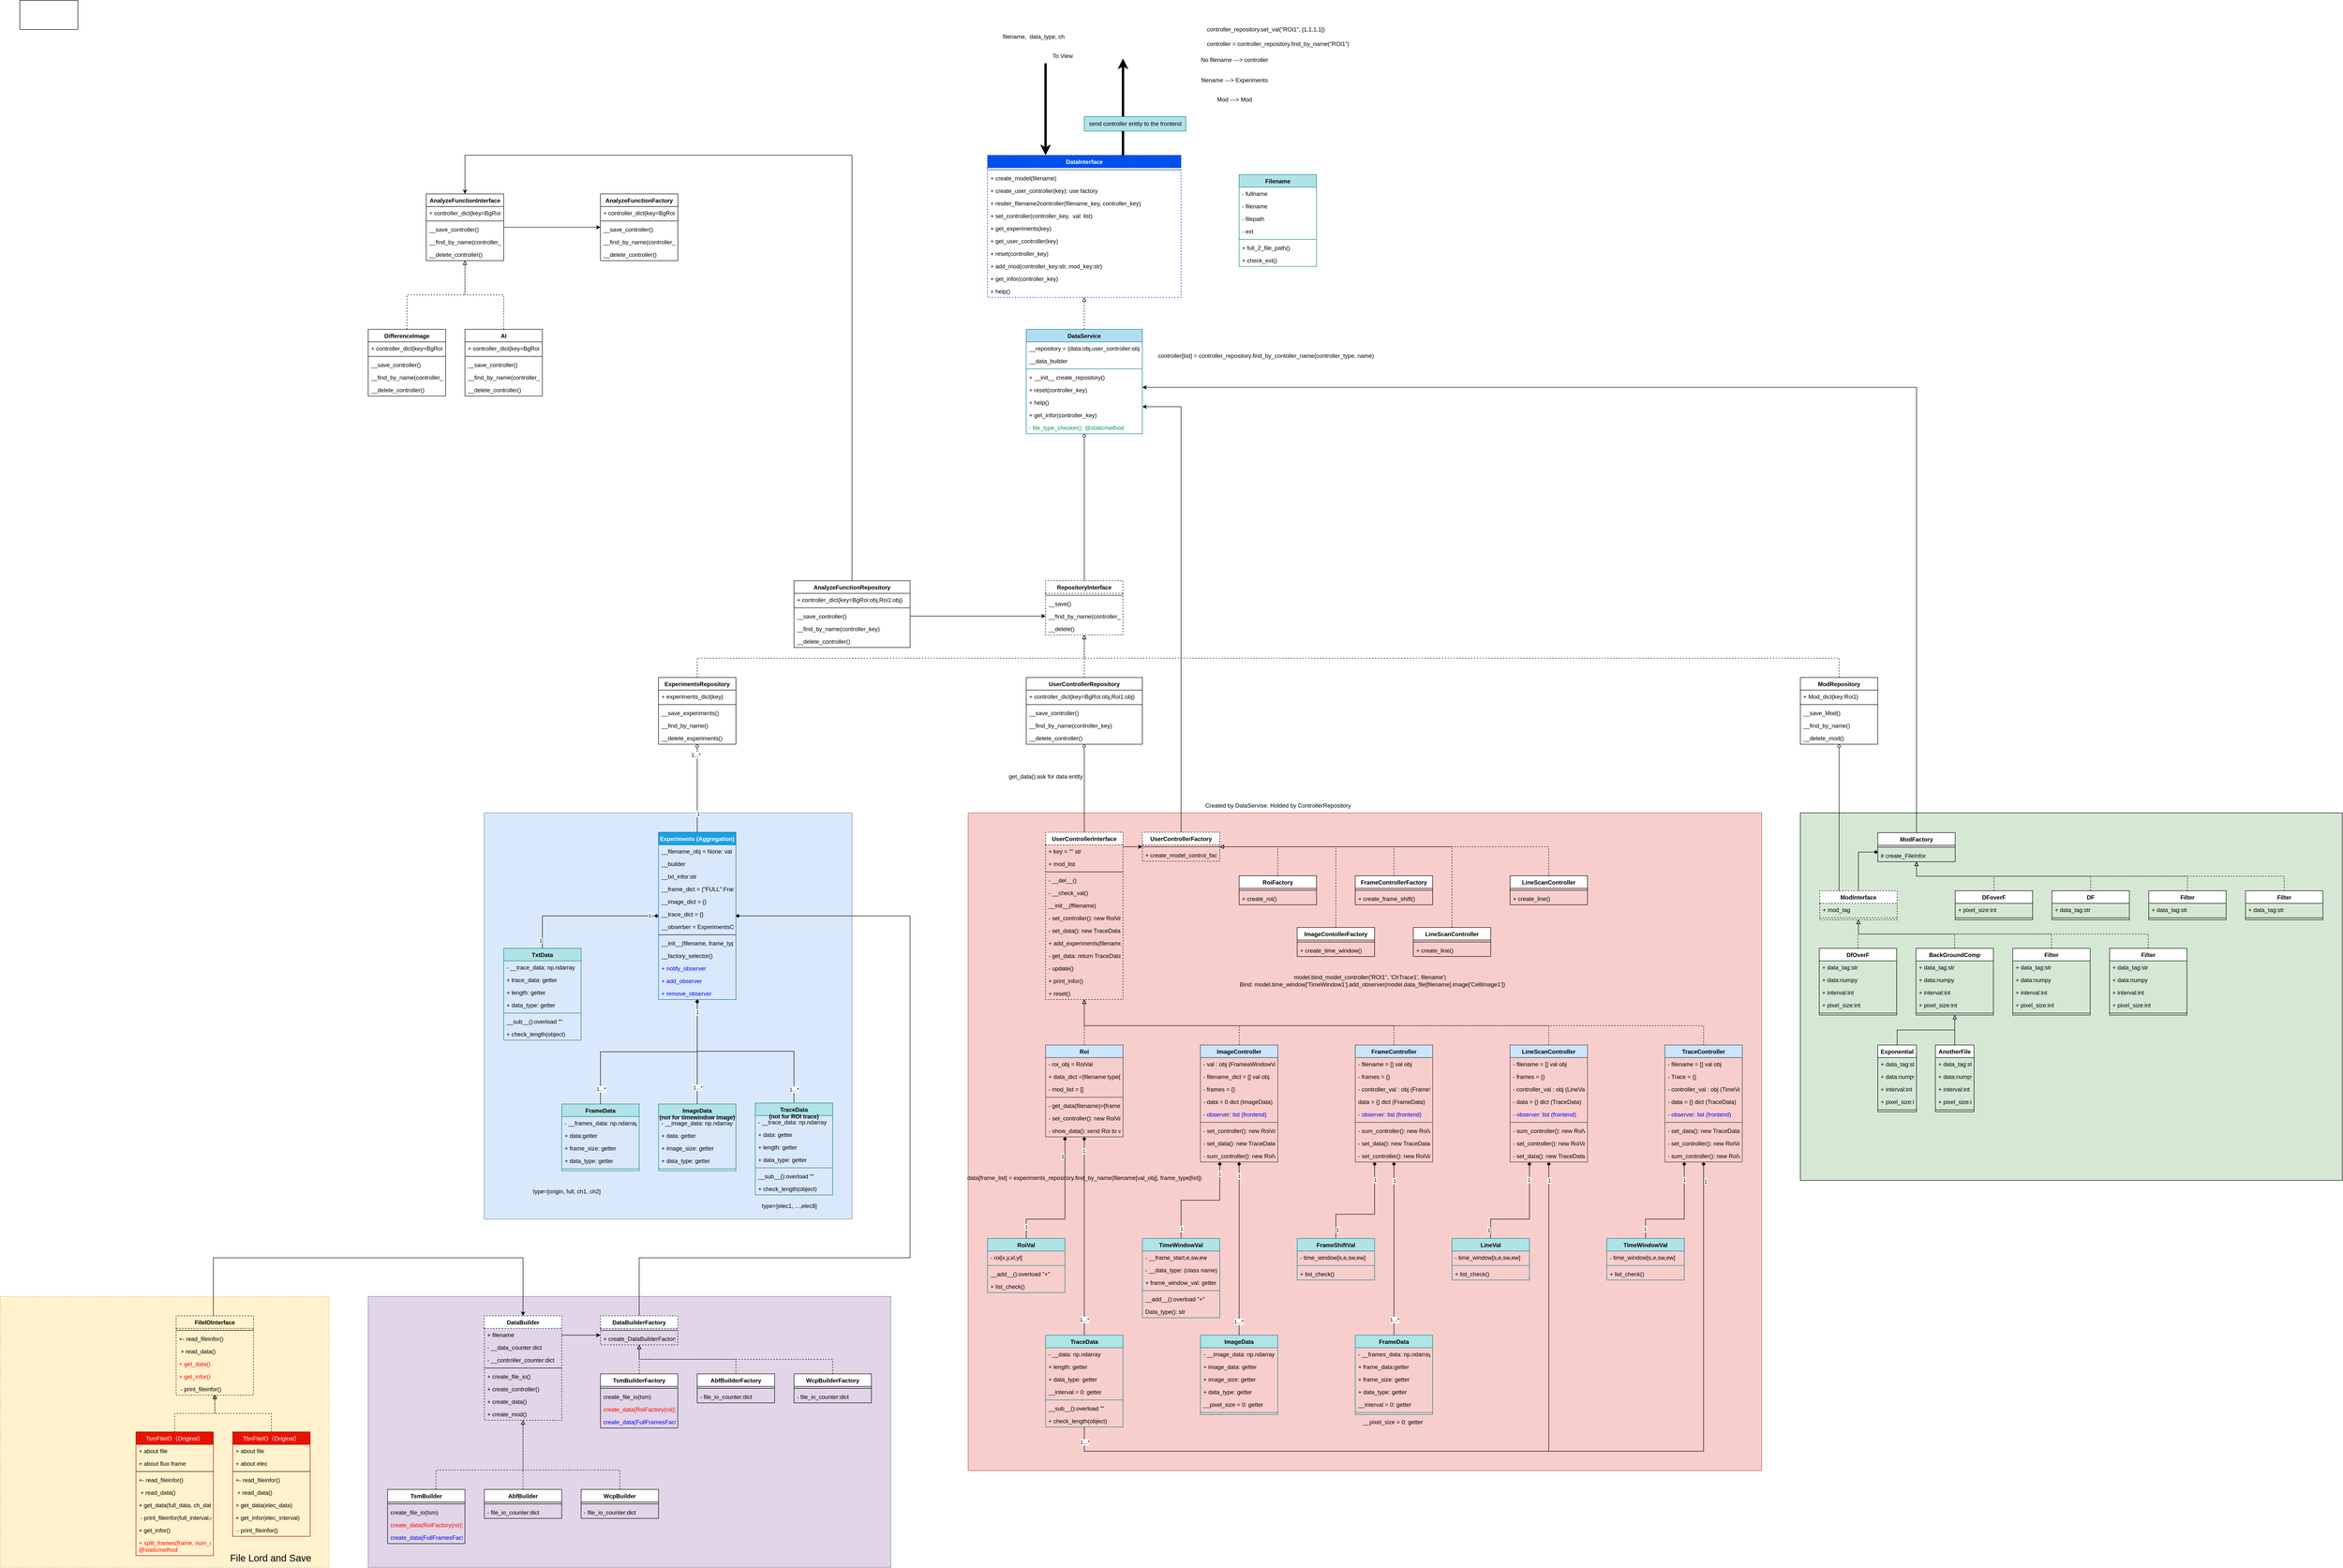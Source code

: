 <mxfile version="22.0.0" type="device" pages="10">
  <diagram id="cKamBB-SNn25kszP2A9I" name="Model Diagram">
    <mxGraphModel dx="5509" dy="2905" grid="1" gridSize="10" guides="1" tooltips="1" connect="1" arrows="0" fold="1" page="1" pageScale="1" pageWidth="850" pageHeight="1100" background="none" math="0" shadow="0">
      <root>
        <mxCell id="0" />
        <mxCell id="1" parent="0" />
        <mxCell id="alcZlTHBairoDJrhwZ2K-5" value="DataService" style="swimlane;fontStyle=1;align=center;verticalAlign=top;childLayout=stackLayout;horizontal=1;startSize=26;horizontalStack=0;resizeParent=1;resizeParentMax=0;resizeLast=0;collapsible=1;marginBottom=0;fillColor=#b1ddf0;strokeColor=#10739e;" parent="1" vertex="1">
          <mxGeometry x="-2040" y="-1480" width="240" height="216" as="geometry">
            <mxRectangle x="-560" y="-159" width="90" height="30" as="alternateBounds" />
          </mxGeometry>
        </mxCell>
        <mxCell id="8jDcwf4Iu9xZiaEWFIBW-31" value="__repository = {data:obj,user_controller:obj,mod:obj}" style="text;strokeColor=none;fillColor=none;align=left;verticalAlign=top;spacingLeft=4;spacingRight=4;overflow=hidden;rotatable=0;points=[[0,0.5],[1,0.5]];portConstraint=eastwest;" parent="alcZlTHBairoDJrhwZ2K-5" vertex="1">
          <mxGeometry y="26" width="240" height="26" as="geometry" />
        </mxCell>
        <mxCell id="RIhsyNkGTiaMDC3X2vKG-12" value="__data_builder" style="text;strokeColor=none;fillColor=none;align=left;verticalAlign=top;spacingLeft=4;spacingRight=4;overflow=hidden;rotatable=0;points=[[0,0.5],[1,0.5]];portConstraint=eastwest;" parent="alcZlTHBairoDJrhwZ2K-5" vertex="1">
          <mxGeometry y="52" width="240" height="26" as="geometry" />
        </mxCell>
        <mxCell id="alcZlTHBairoDJrhwZ2K-7" value="" style="line;strokeWidth=1;fillColor=none;align=left;verticalAlign=middle;spacingTop=-1;spacingLeft=3;spacingRight=3;rotatable=0;labelPosition=right;points=[];portConstraint=eastwest;strokeColor=inherit;" parent="alcZlTHBairoDJrhwZ2K-5" vertex="1">
          <mxGeometry y="78" width="240" height="8" as="geometry" />
        </mxCell>
        <mxCell id="fZPZu3Eis3dRM-1cHcT4-47" value="+ __init__ create_repository()" style="text;strokeColor=none;fillColor=none;align=left;verticalAlign=top;spacingLeft=4;spacingRight=4;overflow=hidden;rotatable=0;points=[[0,0.5],[1,0.5]];portConstraint=eastwest;" parent="alcZlTHBairoDJrhwZ2K-5" vertex="1">
          <mxGeometry y="86" width="240" height="26" as="geometry" />
        </mxCell>
        <mxCell id="fZPZu3Eis3dRM-1cHcT4-53" value="+ reset(controller_key)" style="text;strokeColor=none;fillColor=none;align=left;verticalAlign=top;spacingLeft=4;spacingRight=4;overflow=hidden;rotatable=0;points=[[0,0.5],[1,0.5]];portConstraint=eastwest;" parent="alcZlTHBairoDJrhwZ2K-5" vertex="1">
          <mxGeometry y="112" width="240" height="26" as="geometry" />
        </mxCell>
        <mxCell id="fZPZu3Eis3dRM-1cHcT4-57" value="+ help()" style="text;strokeColor=none;fillColor=none;align=left;verticalAlign=top;spacingLeft=4;spacingRight=4;overflow=hidden;rotatable=0;points=[[0,0.5],[1,0.5]];portConstraint=eastwest;" parent="alcZlTHBairoDJrhwZ2K-5" vertex="1">
          <mxGeometry y="138" width="240" height="26" as="geometry" />
        </mxCell>
        <mxCell id="fZPZu3Eis3dRM-1cHcT4-56" value="+ get_infor(controller_key)" style="text;strokeColor=none;fillColor=none;align=left;verticalAlign=top;spacingLeft=4;spacingRight=4;overflow=hidden;rotatable=0;points=[[0,0.5],[1,0.5]];portConstraint=eastwest;" parent="alcZlTHBairoDJrhwZ2K-5" vertex="1">
          <mxGeometry y="164" width="240" height="26" as="geometry" />
        </mxCell>
        <mxCell id="8jDcwf4Iu9xZiaEWFIBW-22" value="- file_type_checker()  @staticmethod" style="text;strokeColor=none;fillColor=none;align=left;verticalAlign=top;spacingLeft=4;spacingRight=4;overflow=hidden;rotatable=0;points=[[0,0.5],[1,0.5]];portConstraint=eastwest;fontColor=#00994D;" parent="alcZlTHBairoDJrhwZ2K-5" vertex="1">
          <mxGeometry y="190" width="240" height="26" as="geometry" />
        </mxCell>
        <mxCell id="0BCoGSnGIuW06EE5vwgc-16" value="To View" style="text;html=1;align=center;verticalAlign=middle;resizable=0;points=[];autosize=1;strokeColor=none;fillColor=none;" parent="1" vertex="1">
          <mxGeometry x="-2000" y="-2060" width="70" height="30" as="geometry" />
        </mxCell>
        <mxCell id="0BCoGSnGIuW06EE5vwgc-1" value="send controller entity to the frontend" style="text;html=1;align=center;verticalAlign=middle;resizable=0;points=[];autosize=1;strokeColor=#0e8088;fillColor=#b0e3e6;" parent="1" vertex="1">
          <mxGeometry x="-1920" y="-1920" width="210" height="30" as="geometry" />
        </mxCell>
        <mxCell id="0BCoGSnGIuW06EE5vwgc-17" value="" style="edgeStyle=orthogonalEdgeStyle;rounded=0;orthogonalLoop=1;jettySize=auto;html=1;endArrow=none;endFill=0;strokeWidth=5;" parent="1" source="alcZlTHBairoDJrhwZ2K-9" target="0BCoGSnGIuW06EE5vwgc-1" edge="1">
          <mxGeometry relative="1" as="geometry">
            <mxPoint x="639" y="-2799" as="targetPoint" />
            <mxPoint x="639" y="-2638" as="sourcePoint" />
            <Array as="points">
              <mxPoint x="-1840" y="-1880" />
              <mxPoint x="-1840" y="-1880" />
            </Array>
          </mxGeometry>
        </mxCell>
        <mxCell id="0BCoGSnGIuW06EE5vwgc-2" style="edgeStyle=orthogonalEdgeStyle;rounded=0;orthogonalLoop=1;jettySize=auto;html=1;endArrow=classic;endFill=0;strokeWidth=5;startArrow=none;" parent="1" source="0BCoGSnGIuW06EE5vwgc-1" edge="1">
          <mxGeometry relative="1" as="geometry">
            <mxPoint x="-1840" y="-2040" as="targetPoint" />
            <Array as="points">
              <mxPoint x="-1840" y="-2010" />
              <mxPoint x="-1840" y="-2010" />
            </Array>
          </mxGeometry>
        </mxCell>
        <mxCell id="alcZlTHBairoDJrhwZ2K-9" value="DataInterface" style="swimlane;fontStyle=1;align=center;verticalAlign=top;childLayout=stackLayout;horizontal=1;startSize=26;horizontalStack=0;resizeParent=1;resizeParentMax=0;resizeLast=0;collapsible=1;marginBottom=0;dashed=1;fillColor=#0050ef;fontColor=#ffffff;strokeColor=#001DBC;" parent="1" vertex="1">
          <mxGeometry x="-2120" y="-1840" width="400" height="294" as="geometry" />
        </mxCell>
        <mxCell id="alcZlTHBairoDJrhwZ2K-11" value="" style="line;strokeWidth=1;fillColor=none;align=left;verticalAlign=middle;spacingTop=-1;spacingLeft=3;spacingRight=3;rotatable=0;labelPosition=right;points=[];portConstraint=eastwest;strokeColor=inherit;" parent="alcZlTHBairoDJrhwZ2K-9" vertex="1">
          <mxGeometry y="26" width="400" height="8" as="geometry" />
        </mxCell>
        <mxCell id="alcZlTHBairoDJrhwZ2K-4" value="+ create_model(filename)" style="text;strokeColor=none;fillColor=none;align=left;verticalAlign=top;spacingLeft=4;spacingRight=4;overflow=hidden;rotatable=0;points=[[0,0.5],[1,0.5]];portConstraint=eastwest;" parent="alcZlTHBairoDJrhwZ2K-9" vertex="1">
          <mxGeometry y="34" width="400" height="26" as="geometry" />
        </mxCell>
        <mxCell id="v91XLDfkNbcgw8kbbO-V-3" value="+ create_user_controller(key): use factory" style="text;strokeColor=none;fillColor=none;align=left;verticalAlign=top;spacingLeft=4;spacingRight=4;overflow=hidden;rotatable=0;points=[[0,0.5],[1,0.5]];portConstraint=eastwest;" parent="alcZlTHBairoDJrhwZ2K-9" vertex="1">
          <mxGeometry y="60" width="400" height="26" as="geometry" />
        </mxCell>
        <mxCell id="2UKiBS4jluXu57xcb4_O-1" value="+ resiter_filename2controller(filename_key, controller_key)" style="text;strokeColor=none;fillColor=none;align=left;verticalAlign=top;spacingLeft=4;spacingRight=4;overflow=hidden;rotatable=0;points=[[0,0.5],[1,0.5]];portConstraint=eastwest;" parent="alcZlTHBairoDJrhwZ2K-9" vertex="1">
          <mxGeometry y="86" width="400" height="26" as="geometry" />
        </mxCell>
        <mxCell id="alcZlTHBairoDJrhwZ2K-67" value="+ set_controller(controller_key,  val: list)" style="text;strokeColor=none;fillColor=none;align=left;verticalAlign=top;spacingLeft=4;spacingRight=4;overflow=hidden;rotatable=0;points=[[0,0.5],[1,0.5]];portConstraint=eastwest;" parent="alcZlTHBairoDJrhwZ2K-9" vertex="1">
          <mxGeometry y="112" width="400" height="26" as="geometry" />
        </mxCell>
        <mxCell id="alcZlTHBairoDJrhwZ2K-68" value="+ get_experiments(key)" style="text;strokeColor=none;fillColor=none;align=left;verticalAlign=top;spacingLeft=4;spacingRight=4;overflow=hidden;rotatable=0;points=[[0,0.5],[1,0.5]];portConstraint=eastwest;" parent="alcZlTHBairoDJrhwZ2K-9" vertex="1">
          <mxGeometry y="138" width="400" height="26" as="geometry" />
        </mxCell>
        <mxCell id="kqOtrjjLa4xcUnunBUbp-3" value="+ get_user_controller(key)" style="text;strokeColor=none;fillColor=none;align=left;verticalAlign=top;spacingLeft=4;spacingRight=4;overflow=hidden;rotatable=0;points=[[0,0.5],[1,0.5]];portConstraint=eastwest;fontColor=#020303;" parent="alcZlTHBairoDJrhwZ2K-9" vertex="1">
          <mxGeometry y="164" width="400" height="26" as="geometry" />
        </mxCell>
        <mxCell id="alcZlTHBairoDJrhwZ2K-66" value="+ reset(controller_key)" style="text;strokeColor=none;fillColor=none;align=left;verticalAlign=top;spacingLeft=4;spacingRight=4;overflow=hidden;rotatable=0;points=[[0,0.5],[1,0.5]];portConstraint=eastwest;" parent="alcZlTHBairoDJrhwZ2K-9" vertex="1">
          <mxGeometry y="190" width="400" height="26" as="geometry" />
        </mxCell>
        <mxCell id="t2CpXBmN3m3ff9vqnYqR-1" value="+ add_mod(controller_key:str, mod_key:str)" style="text;strokeColor=none;fillColor=none;align=left;verticalAlign=top;spacingLeft=4;spacingRight=4;overflow=hidden;rotatable=0;points=[[0,0.5],[1,0.5]];portConstraint=eastwest;" parent="alcZlTHBairoDJrhwZ2K-9" vertex="1">
          <mxGeometry y="216" width="400" height="26" as="geometry" />
        </mxCell>
        <mxCell id="-yeL5lYVwzjyUmcow2gS-3" value="+ get_infor(controller_key)" style="text;strokeColor=none;fillColor=none;align=left;verticalAlign=top;spacingLeft=4;spacingRight=4;overflow=hidden;rotatable=0;points=[[0,0.5],[1,0.5]];portConstraint=eastwest;" parent="alcZlTHBairoDJrhwZ2K-9" vertex="1">
          <mxGeometry y="242" width="400" height="26" as="geometry" />
        </mxCell>
        <mxCell id="WbK3sT1u7y3xggeBLTWM-118" value="+ help()" style="text;strokeColor=none;fillColor=none;align=left;verticalAlign=top;spacingLeft=4;spacingRight=4;overflow=hidden;rotatable=0;points=[[0,0.5],[1,0.5]];portConstraint=eastwest;" parent="alcZlTHBairoDJrhwZ2K-9" vertex="1">
          <mxGeometry y="268" width="400" height="26" as="geometry" />
        </mxCell>
        <mxCell id="-yeL5lYVwzjyUmcow2gS-6" value="" style="group;fillColor=#d5e8d4;strokeColor=#82b366;" parent="1" connectable="0" vertex="1">
          <mxGeometry x="-440" y="-480" width="1120" height="760" as="geometry" />
        </mxCell>
        <mxCell id="t2CpXBmN3m3ff9vqnYqR-8" value="" style="whiteSpace=wrap;html=1;fillColor=none;" parent="-yeL5lYVwzjyUmcow2gS-6" vertex="1">
          <mxGeometry width="1120" height="760" as="geometry" />
        </mxCell>
        <mxCell id="alcZlTHBairoDJrhwZ2K-119" value="ModInterface" style="swimlane;fontStyle=1;align=center;verticalAlign=top;childLayout=stackLayout;horizontal=1;startSize=26;horizontalStack=0;resizeParent=1;resizeParentMax=0;resizeLast=0;collapsible=1;marginBottom=0;dashed=1;" parent="-yeL5lYVwzjyUmcow2gS-6" vertex="1">
          <mxGeometry x="40" y="161" width="160" height="60" as="geometry" />
        </mxCell>
        <mxCell id="alcZlTHBairoDJrhwZ2K-120" value="+ mod_tag" style="text;strokeColor=none;fillColor=none;align=left;verticalAlign=top;spacingLeft=4;spacingRight=4;overflow=hidden;rotatable=0;points=[[0,0.5],[1,0.5]];portConstraint=eastwest;dashed=1;" parent="alcZlTHBairoDJrhwZ2K-119" vertex="1">
          <mxGeometry y="26" width="160" height="26" as="geometry" />
        </mxCell>
        <mxCell id="alcZlTHBairoDJrhwZ2K-121" value="" style="line;strokeWidth=1;fillColor=none;align=left;verticalAlign=middle;spacingTop=-1;spacingLeft=3;spacingRight=3;rotatable=0;labelPosition=right;points=[];portConstraint=eastwest;strokeColor=inherit;dashed=1;" parent="alcZlTHBairoDJrhwZ2K-119" vertex="1">
          <mxGeometry y="52" width="160" height="8" as="geometry" />
        </mxCell>
        <mxCell id="alcZlTHBairoDJrhwZ2K-177" style="edgeStyle=orthogonalEdgeStyle;rounded=0;orthogonalLoop=1;jettySize=auto;html=1;exitX=0.5;exitY=0;exitDx=0;exitDy=0;dashed=1;endArrow=block;endFill=0;" parent="-yeL5lYVwzjyUmcow2gS-6" source="alcZlTHBairoDJrhwZ2K-153" target="alcZlTHBairoDJrhwZ2K-119" edge="1">
          <mxGeometry relative="1" as="geometry" />
        </mxCell>
        <mxCell id="alcZlTHBairoDJrhwZ2K-153" value="DfOverF" style="swimlane;fontStyle=1;align=center;verticalAlign=top;childLayout=stackLayout;horizontal=1;startSize=26;horizontalStack=0;resizeParent=1;resizeParentMax=0;resizeLast=0;collapsible=1;marginBottom=0;" parent="-yeL5lYVwzjyUmcow2gS-6" vertex="1">
          <mxGeometry x="39" y="280" width="160" height="138" as="geometry" />
        </mxCell>
        <mxCell id="alcZlTHBairoDJrhwZ2K-154" value="+ data_tag:str" style="text;strokeColor=none;fillColor=none;align=left;verticalAlign=top;spacingLeft=4;spacingRight=4;overflow=hidden;rotatable=0;points=[[0,0.5],[1,0.5]];portConstraint=eastwest;" parent="alcZlTHBairoDJrhwZ2K-153" vertex="1">
          <mxGeometry y="26" width="160" height="26" as="geometry" />
        </mxCell>
        <mxCell id="alcZlTHBairoDJrhwZ2K-155" value="+ data:numpy" style="text;strokeColor=none;fillColor=none;align=left;verticalAlign=top;spacingLeft=4;spacingRight=4;overflow=hidden;rotatable=0;points=[[0,0.5],[1,0.5]];portConstraint=eastwest;" parent="alcZlTHBairoDJrhwZ2K-153" vertex="1">
          <mxGeometry y="52" width="160" height="26" as="geometry" />
        </mxCell>
        <mxCell id="alcZlTHBairoDJrhwZ2K-156" value="+ interval:int" style="text;strokeColor=none;fillColor=none;align=left;verticalAlign=top;spacingLeft=4;spacingRight=4;overflow=hidden;rotatable=0;points=[[0,0.5],[1,0.5]];portConstraint=eastwest;" parent="alcZlTHBairoDJrhwZ2K-153" vertex="1">
          <mxGeometry y="78" width="160" height="26" as="geometry" />
        </mxCell>
        <mxCell id="alcZlTHBairoDJrhwZ2K-157" value="+ pixel_size:int" style="text;strokeColor=none;fillColor=none;align=left;verticalAlign=top;spacingLeft=4;spacingRight=4;overflow=hidden;rotatable=0;points=[[0,0.5],[1,0.5]];portConstraint=eastwest;" parent="alcZlTHBairoDJrhwZ2K-153" vertex="1">
          <mxGeometry y="104" width="160" height="26" as="geometry" />
        </mxCell>
        <mxCell id="alcZlTHBairoDJrhwZ2K-158" value="" style="line;strokeWidth=1;fillColor=none;align=left;verticalAlign=middle;spacingTop=-1;spacingLeft=3;spacingRight=3;rotatable=0;labelPosition=right;points=[];portConstraint=eastwest;strokeColor=inherit;" parent="alcZlTHBairoDJrhwZ2K-153" vertex="1">
          <mxGeometry y="130" width="160" height="8" as="geometry" />
        </mxCell>
        <mxCell id="alcZlTHBairoDJrhwZ2K-178" style="edgeStyle=orthogonalEdgeStyle;rounded=0;orthogonalLoop=1;jettySize=auto;html=1;exitX=0.5;exitY=0;exitDx=0;exitDy=0;dashed=1;endArrow=block;endFill=0;" parent="-yeL5lYVwzjyUmcow2gS-6" source="alcZlTHBairoDJrhwZ2K-159" target="alcZlTHBairoDJrhwZ2K-119" edge="1">
          <mxGeometry relative="1" as="geometry" />
        </mxCell>
        <mxCell id="alcZlTHBairoDJrhwZ2K-159" value="BackGroundComp" style="swimlane;fontStyle=1;align=center;verticalAlign=top;childLayout=stackLayout;horizontal=1;startSize=26;horizontalStack=0;resizeParent=1;resizeParentMax=0;resizeLast=0;collapsible=1;marginBottom=0;" parent="-yeL5lYVwzjyUmcow2gS-6" vertex="1">
          <mxGeometry x="239" y="280" width="160" height="138" as="geometry" />
        </mxCell>
        <mxCell id="alcZlTHBairoDJrhwZ2K-160" value="+ data_tag:str" style="text;strokeColor=none;fillColor=none;align=left;verticalAlign=top;spacingLeft=4;spacingRight=4;overflow=hidden;rotatable=0;points=[[0,0.5],[1,0.5]];portConstraint=eastwest;" parent="alcZlTHBairoDJrhwZ2K-159" vertex="1">
          <mxGeometry y="26" width="160" height="26" as="geometry" />
        </mxCell>
        <mxCell id="alcZlTHBairoDJrhwZ2K-161" value="+ data:numpy" style="text;strokeColor=none;fillColor=none;align=left;verticalAlign=top;spacingLeft=4;spacingRight=4;overflow=hidden;rotatable=0;points=[[0,0.5],[1,0.5]];portConstraint=eastwest;" parent="alcZlTHBairoDJrhwZ2K-159" vertex="1">
          <mxGeometry y="52" width="160" height="26" as="geometry" />
        </mxCell>
        <mxCell id="alcZlTHBairoDJrhwZ2K-162" value="+ interval:int" style="text;strokeColor=none;fillColor=none;align=left;verticalAlign=top;spacingLeft=4;spacingRight=4;overflow=hidden;rotatable=0;points=[[0,0.5],[1,0.5]];portConstraint=eastwest;" parent="alcZlTHBairoDJrhwZ2K-159" vertex="1">
          <mxGeometry y="78" width="160" height="26" as="geometry" />
        </mxCell>
        <mxCell id="alcZlTHBairoDJrhwZ2K-163" value="+ pixel_size:int" style="text;strokeColor=none;fillColor=none;align=left;verticalAlign=top;spacingLeft=4;spacingRight=4;overflow=hidden;rotatable=0;points=[[0,0.5],[1,0.5]];portConstraint=eastwest;" parent="alcZlTHBairoDJrhwZ2K-159" vertex="1">
          <mxGeometry y="104" width="160" height="26" as="geometry" />
        </mxCell>
        <mxCell id="alcZlTHBairoDJrhwZ2K-164" value="" style="line;strokeWidth=1;fillColor=none;align=left;verticalAlign=middle;spacingTop=-1;spacingLeft=3;spacingRight=3;rotatable=0;labelPosition=right;points=[];portConstraint=eastwest;strokeColor=inherit;" parent="alcZlTHBairoDJrhwZ2K-159" vertex="1">
          <mxGeometry y="130" width="160" height="8" as="geometry" />
        </mxCell>
        <mxCell id="alcZlTHBairoDJrhwZ2K-179" style="edgeStyle=orthogonalEdgeStyle;rounded=0;orthogonalLoop=1;jettySize=auto;html=1;exitX=0.5;exitY=0;exitDx=0;exitDy=0;dashed=1;endArrow=block;endFill=0;" parent="-yeL5lYVwzjyUmcow2gS-6" source="alcZlTHBairoDJrhwZ2K-165" target="alcZlTHBairoDJrhwZ2K-119" edge="1">
          <mxGeometry relative="1" as="geometry" />
        </mxCell>
        <mxCell id="alcZlTHBairoDJrhwZ2K-165" value="Filter" style="swimlane;fontStyle=1;align=center;verticalAlign=top;childLayout=stackLayout;horizontal=1;startSize=26;horizontalStack=0;resizeParent=1;resizeParentMax=0;resizeLast=0;collapsible=1;marginBottom=0;" parent="-yeL5lYVwzjyUmcow2gS-6" vertex="1">
          <mxGeometry x="439" y="280" width="160" height="138" as="geometry" />
        </mxCell>
        <mxCell id="alcZlTHBairoDJrhwZ2K-166" value="+ data_tag:str" style="text;strokeColor=none;fillColor=none;align=left;verticalAlign=top;spacingLeft=4;spacingRight=4;overflow=hidden;rotatable=0;points=[[0,0.5],[1,0.5]];portConstraint=eastwest;" parent="alcZlTHBairoDJrhwZ2K-165" vertex="1">
          <mxGeometry y="26" width="160" height="26" as="geometry" />
        </mxCell>
        <mxCell id="alcZlTHBairoDJrhwZ2K-167" value="+ data:numpy" style="text;strokeColor=none;fillColor=none;align=left;verticalAlign=top;spacingLeft=4;spacingRight=4;overflow=hidden;rotatable=0;points=[[0,0.5],[1,0.5]];portConstraint=eastwest;" parent="alcZlTHBairoDJrhwZ2K-165" vertex="1">
          <mxGeometry y="52" width="160" height="26" as="geometry" />
        </mxCell>
        <mxCell id="alcZlTHBairoDJrhwZ2K-168" value="+ interval:int" style="text;strokeColor=none;fillColor=none;align=left;verticalAlign=top;spacingLeft=4;spacingRight=4;overflow=hidden;rotatable=0;points=[[0,0.5],[1,0.5]];portConstraint=eastwest;" parent="alcZlTHBairoDJrhwZ2K-165" vertex="1">
          <mxGeometry y="78" width="160" height="26" as="geometry" />
        </mxCell>
        <mxCell id="alcZlTHBairoDJrhwZ2K-169" value="+ pixel_size:int" style="text;strokeColor=none;fillColor=none;align=left;verticalAlign=top;spacingLeft=4;spacingRight=4;overflow=hidden;rotatable=0;points=[[0,0.5],[1,0.5]];portConstraint=eastwest;" parent="alcZlTHBairoDJrhwZ2K-165" vertex="1">
          <mxGeometry y="104" width="160" height="26" as="geometry" />
        </mxCell>
        <mxCell id="alcZlTHBairoDJrhwZ2K-170" value="" style="line;strokeWidth=1;fillColor=none;align=left;verticalAlign=middle;spacingTop=-1;spacingLeft=3;spacingRight=3;rotatable=0;labelPosition=right;points=[];portConstraint=eastwest;strokeColor=inherit;" parent="alcZlTHBairoDJrhwZ2K-165" vertex="1">
          <mxGeometry y="130" width="160" height="8" as="geometry" />
        </mxCell>
        <mxCell id="alcZlTHBairoDJrhwZ2K-180" style="edgeStyle=orthogonalEdgeStyle;rounded=0;orthogonalLoop=1;jettySize=auto;html=1;exitX=0.5;exitY=0;exitDx=0;exitDy=0;dashed=1;endArrow=block;endFill=0;" parent="-yeL5lYVwzjyUmcow2gS-6" source="alcZlTHBairoDJrhwZ2K-171" target="alcZlTHBairoDJrhwZ2K-119" edge="1">
          <mxGeometry relative="1" as="geometry" />
        </mxCell>
        <mxCell id="alcZlTHBairoDJrhwZ2K-171" value="Filter" style="swimlane;fontStyle=1;align=center;verticalAlign=top;childLayout=stackLayout;horizontal=1;startSize=26;horizontalStack=0;resizeParent=1;resizeParentMax=0;resizeLast=0;collapsible=1;marginBottom=0;" parent="-yeL5lYVwzjyUmcow2gS-6" vertex="1">
          <mxGeometry x="639" y="280" width="160" height="138" as="geometry" />
        </mxCell>
        <mxCell id="alcZlTHBairoDJrhwZ2K-172" value="+ data_tag:str" style="text;strokeColor=none;fillColor=none;align=left;verticalAlign=top;spacingLeft=4;spacingRight=4;overflow=hidden;rotatable=0;points=[[0,0.5],[1,0.5]];portConstraint=eastwest;" parent="alcZlTHBairoDJrhwZ2K-171" vertex="1">
          <mxGeometry y="26" width="160" height="26" as="geometry" />
        </mxCell>
        <mxCell id="alcZlTHBairoDJrhwZ2K-173" value="+ data:numpy" style="text;strokeColor=none;fillColor=none;align=left;verticalAlign=top;spacingLeft=4;spacingRight=4;overflow=hidden;rotatable=0;points=[[0,0.5],[1,0.5]];portConstraint=eastwest;" parent="alcZlTHBairoDJrhwZ2K-171" vertex="1">
          <mxGeometry y="52" width="160" height="26" as="geometry" />
        </mxCell>
        <mxCell id="alcZlTHBairoDJrhwZ2K-174" value="+ interval:int" style="text;strokeColor=none;fillColor=none;align=left;verticalAlign=top;spacingLeft=4;spacingRight=4;overflow=hidden;rotatable=0;points=[[0,0.5],[1,0.5]];portConstraint=eastwest;" parent="alcZlTHBairoDJrhwZ2K-171" vertex="1">
          <mxGeometry y="78" width="160" height="26" as="geometry" />
        </mxCell>
        <mxCell id="alcZlTHBairoDJrhwZ2K-175" value="+ pixel_size:int" style="text;strokeColor=none;fillColor=none;align=left;verticalAlign=top;spacingLeft=4;spacingRight=4;overflow=hidden;rotatable=0;points=[[0,0.5],[1,0.5]];portConstraint=eastwest;" parent="alcZlTHBairoDJrhwZ2K-171" vertex="1">
          <mxGeometry y="104" width="160" height="26" as="geometry" />
        </mxCell>
        <mxCell id="alcZlTHBairoDJrhwZ2K-176" value="" style="line;strokeWidth=1;fillColor=none;align=left;verticalAlign=middle;spacingTop=-1;spacingLeft=3;spacingRight=3;rotatable=0;labelPosition=right;points=[];portConstraint=eastwest;strokeColor=inherit;" parent="alcZlTHBairoDJrhwZ2K-171" vertex="1">
          <mxGeometry y="130" width="160" height="8" as="geometry" />
        </mxCell>
        <mxCell id="alcZlTHBairoDJrhwZ2K-222" value="ModFactory" style="swimlane;fontStyle=1;align=center;verticalAlign=top;childLayout=stackLayout;horizontal=1;startSize=26;horizontalStack=0;resizeParent=1;resizeParentMax=0;resizeLast=0;collapsible=1;marginBottom=0;" parent="-yeL5lYVwzjyUmcow2gS-6" vertex="1">
          <mxGeometry x="160" y="41" width="160" height="60" as="geometry" />
        </mxCell>
        <mxCell id="alcZlTHBairoDJrhwZ2K-223" value="" style="line;strokeWidth=1;fillColor=none;align=left;verticalAlign=middle;spacingTop=-1;spacingLeft=3;spacingRight=3;rotatable=0;labelPosition=right;points=[];portConstraint=eastwest;" parent="alcZlTHBairoDJrhwZ2K-222" vertex="1">
          <mxGeometry y="26" width="160" height="8" as="geometry" />
        </mxCell>
        <mxCell id="alcZlTHBairoDJrhwZ2K-224" value="# create_FileInfor" style="text;strokeColor=none;fillColor=none;align=left;verticalAlign=top;spacingLeft=4;spacingRight=4;overflow=hidden;rotatable=0;points=[[0,0.5],[1,0.5]];portConstraint=eastwest;" parent="alcZlTHBairoDJrhwZ2K-222" vertex="1">
          <mxGeometry y="34" width="160" height="26" as="geometry" />
        </mxCell>
        <mxCell id="1RJCnmGK0KhMNW_wmhk2-33" style="edgeStyle=orthogonalEdgeStyle;rounded=0;orthogonalLoop=1;jettySize=auto;html=1;exitX=0.5;exitY=0;exitDx=0;exitDy=0;endArrow=diamond;endFill=1;" parent="-yeL5lYVwzjyUmcow2gS-6" source="alcZlTHBairoDJrhwZ2K-119" target="alcZlTHBairoDJrhwZ2K-222" edge="1">
          <mxGeometry relative="1" as="geometry">
            <Array as="points">
              <mxPoint x="120" y="81" />
            </Array>
          </mxGeometry>
        </mxCell>
        <mxCell id="1RJCnmGK0KhMNW_wmhk2-27" style="edgeStyle=orthogonalEdgeStyle;rounded=0;orthogonalLoop=1;jettySize=auto;html=1;exitX=0.5;exitY=0;exitDx=0;exitDy=0;endArrow=block;endFill=0;dashed=1;" parent="-yeL5lYVwzjyUmcow2gS-6" source="1RJCnmGK0KhMNW_wmhk2-2" target="alcZlTHBairoDJrhwZ2K-222" edge="1">
          <mxGeometry relative="1" as="geometry" />
        </mxCell>
        <mxCell id="1RJCnmGK0KhMNW_wmhk2-2" value="DFoverF" style="swimlane;fontStyle=1;align=center;verticalAlign=top;childLayout=stackLayout;horizontal=1;startSize=26;horizontalStack=0;resizeParent=1;resizeParentMax=0;resizeLast=0;collapsible=1;marginBottom=0;" parent="-yeL5lYVwzjyUmcow2gS-6" vertex="1">
          <mxGeometry x="320" y="161" width="160" height="60" as="geometry" />
        </mxCell>
        <mxCell id="1RJCnmGK0KhMNW_wmhk2-6" value="+ pixel_size:int" style="text;strokeColor=none;fillColor=none;align=left;verticalAlign=top;spacingLeft=4;spacingRight=4;overflow=hidden;rotatable=0;points=[[0,0.5],[1,0.5]];portConstraint=eastwest;" parent="1RJCnmGK0KhMNW_wmhk2-2" vertex="1">
          <mxGeometry y="26" width="160" height="26" as="geometry" />
        </mxCell>
        <mxCell id="1RJCnmGK0KhMNW_wmhk2-7" value="" style="line;strokeWidth=1;fillColor=none;align=left;verticalAlign=middle;spacingTop=-1;spacingLeft=3;spacingRight=3;rotatable=0;labelPosition=right;points=[];portConstraint=eastwest;strokeColor=inherit;" parent="1RJCnmGK0KhMNW_wmhk2-2" vertex="1">
          <mxGeometry y="52" width="160" height="8" as="geometry" />
        </mxCell>
        <mxCell id="1RJCnmGK0KhMNW_wmhk2-31" style="edgeStyle=orthogonalEdgeStyle;rounded=0;orthogonalLoop=1;jettySize=auto;html=1;exitX=0.5;exitY=0;exitDx=0;exitDy=0;dashed=1;endArrow=block;endFill=0;" parent="-yeL5lYVwzjyUmcow2gS-6" source="1RJCnmGK0KhMNW_wmhk2-9" target="alcZlTHBairoDJrhwZ2K-222" edge="1">
          <mxGeometry relative="1" as="geometry" />
        </mxCell>
        <mxCell id="1RJCnmGK0KhMNW_wmhk2-9" value="Filter" style="swimlane;fontStyle=1;align=center;verticalAlign=top;childLayout=stackLayout;horizontal=1;startSize=26;horizontalStack=0;resizeParent=1;resizeParentMax=0;resizeLast=0;collapsible=1;marginBottom=0;" parent="-yeL5lYVwzjyUmcow2gS-6" vertex="1">
          <mxGeometry x="720" y="161" width="160" height="60" as="geometry" />
        </mxCell>
        <mxCell id="1RJCnmGK0KhMNW_wmhk2-10" value="+ data_tag:str" style="text;strokeColor=none;fillColor=none;align=left;verticalAlign=top;spacingLeft=4;spacingRight=4;overflow=hidden;rotatable=0;points=[[0,0.5],[1,0.5]];portConstraint=eastwest;" parent="1RJCnmGK0KhMNW_wmhk2-9" vertex="1">
          <mxGeometry y="26" width="160" height="26" as="geometry" />
        </mxCell>
        <mxCell id="1RJCnmGK0KhMNW_wmhk2-14" value="" style="line;strokeWidth=1;fillColor=none;align=left;verticalAlign=middle;spacingTop=-1;spacingLeft=3;spacingRight=3;rotatable=0;labelPosition=right;points=[];portConstraint=eastwest;strokeColor=inherit;" parent="1RJCnmGK0KhMNW_wmhk2-9" vertex="1">
          <mxGeometry y="52" width="160" height="8" as="geometry" />
        </mxCell>
        <mxCell id="1RJCnmGK0KhMNW_wmhk2-32" style="edgeStyle=orthogonalEdgeStyle;rounded=0;orthogonalLoop=1;jettySize=auto;html=1;exitX=0.5;exitY=0;exitDx=0;exitDy=0;dashed=1;endArrow=block;endFill=0;" parent="-yeL5lYVwzjyUmcow2gS-6" source="1RJCnmGK0KhMNW_wmhk2-15" target="alcZlTHBairoDJrhwZ2K-222" edge="1">
          <mxGeometry relative="1" as="geometry" />
        </mxCell>
        <mxCell id="1RJCnmGK0KhMNW_wmhk2-15" value="Filter" style="swimlane;fontStyle=1;align=center;verticalAlign=top;childLayout=stackLayout;horizontal=1;startSize=26;horizontalStack=0;resizeParent=1;resizeParentMax=0;resizeLast=0;collapsible=1;marginBottom=0;" parent="-yeL5lYVwzjyUmcow2gS-6" vertex="1">
          <mxGeometry x="920" y="161" width="160" height="60" as="geometry" />
        </mxCell>
        <mxCell id="1RJCnmGK0KhMNW_wmhk2-16" value="+ data_tag:str" style="text;strokeColor=none;fillColor=none;align=left;verticalAlign=top;spacingLeft=4;spacingRight=4;overflow=hidden;rotatable=0;points=[[0,0.5],[1,0.5]];portConstraint=eastwest;" parent="1RJCnmGK0KhMNW_wmhk2-15" vertex="1">
          <mxGeometry y="26" width="160" height="26" as="geometry" />
        </mxCell>
        <mxCell id="1RJCnmGK0KhMNW_wmhk2-20" value="" style="line;strokeWidth=1;fillColor=none;align=left;verticalAlign=middle;spacingTop=-1;spacingLeft=3;spacingRight=3;rotatable=0;labelPosition=right;points=[];portConstraint=eastwest;strokeColor=inherit;" parent="1RJCnmGK0KhMNW_wmhk2-15" vertex="1">
          <mxGeometry y="52" width="160" height="8" as="geometry" />
        </mxCell>
        <mxCell id="1RJCnmGK0KhMNW_wmhk2-30" style="edgeStyle=orthogonalEdgeStyle;rounded=0;orthogonalLoop=1;jettySize=auto;html=1;exitX=0.5;exitY=0;exitDx=0;exitDy=0;dashed=1;endArrow=block;endFill=0;" parent="-yeL5lYVwzjyUmcow2gS-6" source="1RJCnmGK0KhMNW_wmhk2-21" target="alcZlTHBairoDJrhwZ2K-222" edge="1">
          <mxGeometry relative="1" as="geometry" />
        </mxCell>
        <mxCell id="1RJCnmGK0KhMNW_wmhk2-21" value="DF" style="swimlane;fontStyle=1;align=center;verticalAlign=top;childLayout=stackLayout;horizontal=1;startSize=26;horizontalStack=0;resizeParent=1;resizeParentMax=0;resizeLast=0;collapsible=1;marginBottom=0;" parent="-yeL5lYVwzjyUmcow2gS-6" vertex="1">
          <mxGeometry x="520" y="161" width="160" height="60" as="geometry" />
        </mxCell>
        <mxCell id="1RJCnmGK0KhMNW_wmhk2-22" value="+ data_tag:str" style="text;strokeColor=none;fillColor=none;align=left;verticalAlign=top;spacingLeft=4;spacingRight=4;overflow=hidden;rotatable=0;points=[[0,0.5],[1,0.5]];portConstraint=eastwest;" parent="1RJCnmGK0KhMNW_wmhk2-21" vertex="1">
          <mxGeometry y="26" width="160" height="26" as="geometry" />
        </mxCell>
        <mxCell id="1RJCnmGK0KhMNW_wmhk2-26" value="" style="line;strokeWidth=1;fillColor=none;align=left;verticalAlign=middle;spacingTop=-1;spacingLeft=3;spacingRight=3;rotatable=0;labelPosition=right;points=[];portConstraint=eastwest;strokeColor=inherit;" parent="1RJCnmGK0KhMNW_wmhk2-21" vertex="1">
          <mxGeometry y="52" width="160" height="8" as="geometry" />
        </mxCell>
        <mxCell id="8zp7nCTrmQVSqravTZ6o-13" style="edgeStyle=orthogonalEdgeStyle;rounded=0;orthogonalLoop=1;jettySize=auto;html=1;exitX=0.5;exitY=0;exitDx=0;exitDy=0;endArrow=block;endFill=0;" parent="-yeL5lYVwzjyUmcow2gS-6" source="8zp7nCTrmQVSqravTZ6o-1" target="alcZlTHBairoDJrhwZ2K-159" edge="1">
          <mxGeometry relative="1" as="geometry" />
        </mxCell>
        <mxCell id="8zp7nCTrmQVSqravTZ6o-1" value="Exponential" style="swimlane;fontStyle=1;align=center;verticalAlign=top;childLayout=stackLayout;horizontal=1;startSize=26;horizontalStack=0;resizeParent=1;resizeParentMax=0;resizeLast=0;collapsible=1;marginBottom=0;" parent="-yeL5lYVwzjyUmcow2gS-6" vertex="1">
          <mxGeometry x="160" y="480" width="80" height="138" as="geometry" />
        </mxCell>
        <mxCell id="8zp7nCTrmQVSqravTZ6o-2" value="+ data_tag:str" style="text;strokeColor=none;fillColor=none;align=left;verticalAlign=top;spacingLeft=4;spacingRight=4;overflow=hidden;rotatable=0;points=[[0,0.5],[1,0.5]];portConstraint=eastwest;" parent="8zp7nCTrmQVSqravTZ6o-1" vertex="1">
          <mxGeometry y="26" width="80" height="26" as="geometry" />
        </mxCell>
        <mxCell id="8zp7nCTrmQVSqravTZ6o-3" value="+ data:numpy" style="text;strokeColor=none;fillColor=none;align=left;verticalAlign=top;spacingLeft=4;spacingRight=4;overflow=hidden;rotatable=0;points=[[0,0.5],[1,0.5]];portConstraint=eastwest;" parent="8zp7nCTrmQVSqravTZ6o-1" vertex="1">
          <mxGeometry y="52" width="80" height="26" as="geometry" />
        </mxCell>
        <mxCell id="8zp7nCTrmQVSqravTZ6o-4" value="+ interval:int" style="text;strokeColor=none;fillColor=none;align=left;verticalAlign=top;spacingLeft=4;spacingRight=4;overflow=hidden;rotatable=0;points=[[0,0.5],[1,0.5]];portConstraint=eastwest;" parent="8zp7nCTrmQVSqravTZ6o-1" vertex="1">
          <mxGeometry y="78" width="80" height="26" as="geometry" />
        </mxCell>
        <mxCell id="8zp7nCTrmQVSqravTZ6o-5" value="+ pixel_size:int" style="text;strokeColor=none;fillColor=none;align=left;verticalAlign=top;spacingLeft=4;spacingRight=4;overflow=hidden;rotatable=0;points=[[0,0.5],[1,0.5]];portConstraint=eastwest;" parent="8zp7nCTrmQVSqravTZ6o-1" vertex="1">
          <mxGeometry y="104" width="80" height="26" as="geometry" />
        </mxCell>
        <mxCell id="8zp7nCTrmQVSqravTZ6o-6" value="" style="line;strokeWidth=1;fillColor=none;align=left;verticalAlign=middle;spacingTop=-1;spacingLeft=3;spacingRight=3;rotatable=0;labelPosition=right;points=[];portConstraint=eastwest;strokeColor=inherit;" parent="8zp7nCTrmQVSqravTZ6o-1" vertex="1">
          <mxGeometry y="130" width="80" height="8" as="geometry" />
        </mxCell>
        <mxCell id="8zp7nCTrmQVSqravTZ6o-14" style="edgeStyle=orthogonalEdgeStyle;rounded=0;orthogonalLoop=1;jettySize=auto;html=1;exitX=0.5;exitY=0;exitDx=0;exitDy=0;endArrow=block;endFill=0;" parent="-yeL5lYVwzjyUmcow2gS-6" source="8zp7nCTrmQVSqravTZ6o-7" target="alcZlTHBairoDJrhwZ2K-159" edge="1">
          <mxGeometry relative="1" as="geometry" />
        </mxCell>
        <mxCell id="8zp7nCTrmQVSqravTZ6o-7" value="AnotherFile" style="swimlane;fontStyle=1;align=center;verticalAlign=top;childLayout=stackLayout;horizontal=1;startSize=26;horizontalStack=0;resizeParent=1;resizeParentMax=0;resizeLast=0;collapsible=1;marginBottom=0;" parent="-yeL5lYVwzjyUmcow2gS-6" vertex="1">
          <mxGeometry x="279" y="480" width="80" height="138" as="geometry" />
        </mxCell>
        <mxCell id="8zp7nCTrmQVSqravTZ6o-8" value="+ data_tag:str" style="text;strokeColor=none;fillColor=none;align=left;verticalAlign=top;spacingLeft=4;spacingRight=4;overflow=hidden;rotatable=0;points=[[0,0.5],[1,0.5]];portConstraint=eastwest;" parent="8zp7nCTrmQVSqravTZ6o-7" vertex="1">
          <mxGeometry y="26" width="80" height="26" as="geometry" />
        </mxCell>
        <mxCell id="8zp7nCTrmQVSqravTZ6o-9" value="+ data:numpy" style="text;strokeColor=none;fillColor=none;align=left;verticalAlign=top;spacingLeft=4;spacingRight=4;overflow=hidden;rotatable=0;points=[[0,0.5],[1,0.5]];portConstraint=eastwest;" parent="8zp7nCTrmQVSqravTZ6o-7" vertex="1">
          <mxGeometry y="52" width="80" height="26" as="geometry" />
        </mxCell>
        <mxCell id="8zp7nCTrmQVSqravTZ6o-10" value="+ interval:int" style="text;strokeColor=none;fillColor=none;align=left;verticalAlign=top;spacingLeft=4;spacingRight=4;overflow=hidden;rotatable=0;points=[[0,0.5],[1,0.5]];portConstraint=eastwest;" parent="8zp7nCTrmQVSqravTZ6o-7" vertex="1">
          <mxGeometry y="78" width="80" height="26" as="geometry" />
        </mxCell>
        <mxCell id="8zp7nCTrmQVSqravTZ6o-11" value="+ pixel_size:int" style="text;strokeColor=none;fillColor=none;align=left;verticalAlign=top;spacingLeft=4;spacingRight=4;overflow=hidden;rotatable=0;points=[[0,0.5],[1,0.5]];portConstraint=eastwest;" parent="8zp7nCTrmQVSqravTZ6o-7" vertex="1">
          <mxGeometry y="104" width="80" height="26" as="geometry" />
        </mxCell>
        <mxCell id="8zp7nCTrmQVSqravTZ6o-12" value="" style="line;strokeWidth=1;fillColor=none;align=left;verticalAlign=middle;spacingTop=-1;spacingLeft=3;spacingRight=3;rotatable=0;labelPosition=right;points=[];portConstraint=eastwest;strokeColor=inherit;" parent="8zp7nCTrmQVSqravTZ6o-7" vertex="1">
          <mxGeometry y="130" width="80" height="8" as="geometry" />
        </mxCell>
        <mxCell id="m_O4PKf9zxjopHmLzwxm-9" value="ExperimentsRepository" style="swimlane;fontStyle=1;align=center;verticalAlign=top;childLayout=stackLayout;horizontal=1;startSize=26;horizontalStack=0;resizeParent=1;resizeParentMax=0;resizeLast=0;collapsible=1;marginBottom=0;" parent="1" vertex="1">
          <mxGeometry x="-2800" y="-760" width="160" height="138" as="geometry" />
        </mxCell>
        <mxCell id="n18KZuiSQY1S62oS38bp-1" value="+ experiments_dict{key}" style="text;strokeColor=none;fillColor=none;align=left;verticalAlign=top;spacingLeft=4;spacingRight=4;overflow=hidden;rotatable=0;points=[[0,0.5],[1,0.5]];portConstraint=eastwest;fontStyle=0" parent="m_O4PKf9zxjopHmLzwxm-9" vertex="1">
          <mxGeometry y="26" width="160" height="26" as="geometry" />
        </mxCell>
        <mxCell id="m_O4PKf9zxjopHmLzwxm-15" value="" style="line;strokeWidth=1;fillColor=none;align=left;verticalAlign=middle;spacingTop=-1;spacingLeft=3;spacingRight=3;rotatable=0;labelPosition=right;points=[];portConstraint=eastwest;" parent="m_O4PKf9zxjopHmLzwxm-9" vertex="1">
          <mxGeometry y="52" width="160" height="8" as="geometry" />
        </mxCell>
        <mxCell id="CSCMRWgG68EPffiKamsu-1" value="__save_experiments()" style="text;strokeColor=none;fillColor=none;align=left;verticalAlign=top;spacingLeft=4;spacingRight=4;overflow=hidden;rotatable=0;points=[[0,0.5],[1,0.5]];portConstraint=eastwest;" parent="m_O4PKf9zxjopHmLzwxm-9" vertex="1">
          <mxGeometry y="60" width="160" height="26" as="geometry" />
        </mxCell>
        <mxCell id="CSCMRWgG68EPffiKamsu-2" value="__find_by_name()" style="text;strokeColor=none;fillColor=none;align=left;verticalAlign=top;spacingLeft=4;spacingRight=4;overflow=hidden;rotatable=0;points=[[0,0.5],[1,0.5]];portConstraint=eastwest;" parent="m_O4PKf9zxjopHmLzwxm-9" vertex="1">
          <mxGeometry y="86" width="160" height="26" as="geometry" />
        </mxCell>
        <mxCell id="m_O4PKf9zxjopHmLzwxm-16" value="__delete_experiments()" style="text;strokeColor=none;fillColor=none;align=left;verticalAlign=top;spacingLeft=4;spacingRight=4;overflow=hidden;rotatable=0;points=[[0,0.5],[1,0.5]];portConstraint=eastwest;" parent="m_O4PKf9zxjopHmLzwxm-9" vertex="1">
          <mxGeometry y="112" width="160" height="26" as="geometry" />
        </mxCell>
        <mxCell id="fZPZu3Eis3dRM-1cHcT4-23" style="edgeStyle=orthogonalEdgeStyle;rounded=0;orthogonalLoop=1;jettySize=auto;html=1;endArrow=block;endFill=0;dashed=1;" parent="1" source="m_O4PKf9zxjopHmLzwxm-9" target="0HZ8YW2_rYWJhN1AshQk-1" edge="1">
          <mxGeometry relative="1" as="geometry">
            <Array as="points">
              <mxPoint x="-2720" y="-800" />
              <mxPoint x="-1920" y="-800" />
            </Array>
          </mxGeometry>
        </mxCell>
        <mxCell id="8jDcwf4Iu9xZiaEWFIBW-29" style="edgeStyle=orthogonalEdgeStyle;rounded=0;orthogonalLoop=1;jettySize=auto;html=1;endArrow=diamond;endFill=0;" parent="1" source="0HZ8YW2_rYWJhN1AshQk-1" target="alcZlTHBairoDJrhwZ2K-5" edge="1">
          <mxGeometry relative="1" as="geometry">
            <Array as="points">
              <mxPoint x="-1920" y="-1360" />
            </Array>
          </mxGeometry>
        </mxCell>
        <mxCell id="0HZ8YW2_rYWJhN1AshQk-1" value="RepositoryInterface" style="swimlane;fontStyle=1;align=center;verticalAlign=top;childLayout=stackLayout;horizontal=1;startSize=26;horizontalStack=0;resizeParent=1;resizeParentMax=0;resizeLast=0;collapsible=1;marginBottom=0;fillColor=none;strokeColor=#000000;fontColor=#000000;dashed=1;" parent="1" vertex="1">
          <mxGeometry x="-2000" y="-960" width="160" height="112" as="geometry" />
        </mxCell>
        <mxCell id="0HZ8YW2_rYWJhN1AshQk-2" value="" style="line;strokeWidth=1;fillColor=none;align=left;verticalAlign=middle;spacingTop=-1;spacingLeft=3;spacingRight=3;rotatable=0;labelPosition=right;points=[];portConstraint=eastwest;" parent="0HZ8YW2_rYWJhN1AshQk-1" vertex="1">
          <mxGeometry y="26" width="160" height="8" as="geometry" />
        </mxCell>
        <mxCell id="h3HGBphY7qP3UC6bV5Zh-1" value="__save()" style="text;strokeColor=none;fillColor=none;align=left;verticalAlign=top;spacingLeft=4;spacingRight=4;overflow=hidden;rotatable=0;points=[[0,0.5],[1,0.5]];portConstraint=eastwest;" parent="0HZ8YW2_rYWJhN1AshQk-1" vertex="1">
          <mxGeometry y="34" width="160" height="26" as="geometry" />
        </mxCell>
        <mxCell id="h3HGBphY7qP3UC6bV5Zh-2" value="__find_by_name(controller_key)" style="text;strokeColor=none;fillColor=none;align=left;verticalAlign=top;spacingLeft=4;spacingRight=4;overflow=hidden;rotatable=0;points=[[0,0.5],[1,0.5]];portConstraint=eastwest;" parent="0HZ8YW2_rYWJhN1AshQk-1" vertex="1">
          <mxGeometry y="60" width="160" height="26" as="geometry" />
        </mxCell>
        <mxCell id="h3HGBphY7qP3UC6bV5Zh-3" value="__delete()" style="text;strokeColor=none;fillColor=none;align=left;verticalAlign=top;spacingLeft=4;spacingRight=4;overflow=hidden;rotatable=0;points=[[0,0.5],[1,0.5]];portConstraint=eastwest;" parent="0HZ8YW2_rYWJhN1AshQk-1" vertex="1">
          <mxGeometry y="86" width="160" height="26" as="geometry" />
        </mxCell>
        <mxCell id="0cN4Ki41STe3roeye6b3-1" value="Filename" style="swimlane;fontStyle=1;align=center;verticalAlign=top;childLayout=stackLayout;horizontal=1;startSize=26;horizontalStack=0;resizeParent=1;resizeParentMax=0;resizeLast=0;collapsible=1;marginBottom=0;fillColor=#b0e3e6;strokeColor=#0e8088;" parent="1" vertex="1">
          <mxGeometry x="-1600" y="-1800" width="160" height="190" as="geometry" />
        </mxCell>
        <mxCell id="0cN4Ki41STe3roeye6b3-2" value="- fullname" style="text;strokeColor=none;fillColor=none;align=left;verticalAlign=top;spacingLeft=4;spacingRight=4;overflow=hidden;rotatable=0;points=[[0,0.5],[1,0.5]];portConstraint=eastwest;" parent="0cN4Ki41STe3roeye6b3-1" vertex="1">
          <mxGeometry y="26" width="160" height="26" as="geometry" />
        </mxCell>
        <mxCell id="0cN4Ki41STe3roeye6b3-3" value="- filename" style="text;strokeColor=none;fillColor=none;align=left;verticalAlign=top;spacingLeft=4;spacingRight=4;overflow=hidden;rotatable=0;points=[[0,0.5],[1,0.5]];portConstraint=eastwest;" parent="0cN4Ki41STe3roeye6b3-1" vertex="1">
          <mxGeometry y="52" width="160" height="26" as="geometry" />
        </mxCell>
        <mxCell id="0cN4Ki41STe3roeye6b3-4" value="- filepath" style="text;strokeColor=none;fillColor=none;align=left;verticalAlign=top;spacingLeft=4;spacingRight=4;overflow=hidden;rotatable=0;points=[[0,0.5],[1,0.5]];portConstraint=eastwest;" parent="0cN4Ki41STe3roeye6b3-1" vertex="1">
          <mxGeometry y="78" width="160" height="26" as="geometry" />
        </mxCell>
        <mxCell id="0cN4Ki41STe3roeye6b3-5" value="- ext" style="text;strokeColor=none;fillColor=none;align=left;verticalAlign=top;spacingLeft=4;spacingRight=4;overflow=hidden;rotatable=0;points=[[0,0.5],[1,0.5]];portConstraint=eastwest;" parent="0cN4Ki41STe3roeye6b3-1" vertex="1">
          <mxGeometry y="104" width="160" height="26" as="geometry" />
        </mxCell>
        <mxCell id="0cN4Ki41STe3roeye6b3-6" value="" style="line;strokeWidth=1;fillColor=none;align=left;verticalAlign=middle;spacingTop=-1;spacingLeft=3;spacingRight=3;rotatable=0;labelPosition=right;points=[];portConstraint=eastwest;strokeColor=inherit;" parent="0cN4Ki41STe3roeye6b3-1" vertex="1">
          <mxGeometry y="130" width="160" height="8" as="geometry" />
        </mxCell>
        <mxCell id="0cN4Ki41STe3roeye6b3-7" value="+ full_2_file_path()" style="text;strokeColor=none;fillColor=none;align=left;verticalAlign=top;spacingLeft=4;spacingRight=4;overflow=hidden;rotatable=0;points=[[0,0.5],[1,0.5]];portConstraint=eastwest;" parent="0cN4Ki41STe3roeye6b3-1" vertex="1">
          <mxGeometry y="138" width="160" height="26" as="geometry" />
        </mxCell>
        <mxCell id="0cN4Ki41STe3roeye6b3-8" value="+ check_ext()" style="text;strokeColor=none;fillColor=none;align=left;verticalAlign=top;spacingLeft=4;spacingRight=4;overflow=hidden;rotatable=0;points=[[0,0.5],[1,0.5]];portConstraint=eastwest;" parent="0cN4Ki41STe3roeye6b3-1" vertex="1">
          <mxGeometry y="164" width="160" height="26" as="geometry" />
        </mxCell>
        <mxCell id="fZPZu3Eis3dRM-1cHcT4-39" style="edgeStyle=orthogonalEdgeStyle;rounded=0;orthogonalLoop=1;jettySize=auto;html=1;endArrow=classic;endFill=0;strokeWidth=5;startArrow=none;" parent="1" target="alcZlTHBairoDJrhwZ2K-9" edge="1">
          <mxGeometry relative="1" as="geometry">
            <mxPoint x="-1910" y="-1960" as="targetPoint" />
            <Array as="points">
              <mxPoint x="-2000" y="-1950" />
              <mxPoint x="-2000" y="-1950" />
            </Array>
            <mxPoint x="-2000" y="-2030" as="sourcePoint" />
          </mxGeometry>
        </mxCell>
        <mxCell id="8jDcwf4Iu9xZiaEWFIBW-2" style="edgeStyle=orthogonalEdgeStyle;rounded=0;orthogonalLoop=1;jettySize=auto;html=1;exitX=0.5;exitY=0;exitDx=0;exitDy=0;endArrow=block;endFill=0;dashed=1;" parent="1" source="CSCMRWgG68EPffiKamsu-3" target="0HZ8YW2_rYWJhN1AshQk-1" edge="1">
          <mxGeometry relative="1" as="geometry">
            <Array as="points" />
          </mxGeometry>
        </mxCell>
        <mxCell id="CSCMRWgG68EPffiKamsu-3" value="UserControllerRepository" style="swimlane;fontStyle=1;align=center;verticalAlign=top;childLayout=stackLayout;horizontal=1;startSize=26;horizontalStack=0;resizeParent=1;resizeParentMax=0;resizeLast=0;collapsible=1;marginBottom=0;" parent="1" vertex="1">
          <mxGeometry x="-2040" y="-760" width="240" height="138" as="geometry" />
        </mxCell>
        <mxCell id="alcZlTHBairoDJrhwZ2K-14" value="+ controller_dict{key=BgRoi:obj,Roi1:obj}" style="text;strokeColor=none;fillColor=none;align=left;verticalAlign=top;spacingLeft=4;spacingRight=4;overflow=hidden;rotatable=0;points=[[0,0.5],[1,0.5]];portConstraint=eastwest;fontStyle=0" parent="CSCMRWgG68EPffiKamsu-3" vertex="1">
          <mxGeometry y="26" width="240" height="26" as="geometry" />
        </mxCell>
        <mxCell id="CSCMRWgG68EPffiKamsu-5" value="" style="line;strokeWidth=1;fillColor=none;align=left;verticalAlign=middle;spacingTop=-1;spacingLeft=3;spacingRight=3;rotatable=0;labelPosition=right;points=[];portConstraint=eastwest;" parent="CSCMRWgG68EPffiKamsu-3" vertex="1">
          <mxGeometry y="52" width="240" height="8" as="geometry" />
        </mxCell>
        <mxCell id="CSCMRWgG68EPffiKamsu-6" value="__save_controller()" style="text;strokeColor=none;fillColor=none;align=left;verticalAlign=top;spacingLeft=4;spacingRight=4;overflow=hidden;rotatable=0;points=[[0,0.5],[1,0.5]];portConstraint=eastwest;" parent="CSCMRWgG68EPffiKamsu-3" vertex="1">
          <mxGeometry y="60" width="240" height="26" as="geometry" />
        </mxCell>
        <mxCell id="CSCMRWgG68EPffiKamsu-7" value="__find_by_name(controller_key)" style="text;strokeColor=none;fillColor=none;align=left;verticalAlign=top;spacingLeft=4;spacingRight=4;overflow=hidden;rotatable=0;points=[[0,0.5],[1,0.5]];portConstraint=eastwest;" parent="CSCMRWgG68EPffiKamsu-3" vertex="1">
          <mxGeometry y="86" width="240" height="26" as="geometry" />
        </mxCell>
        <mxCell id="CSCMRWgG68EPffiKamsu-8" value="__delete_controller()" style="text;strokeColor=none;fillColor=none;align=left;verticalAlign=top;spacingLeft=4;spacingRight=4;overflow=hidden;rotatable=0;points=[[0,0.5],[1,0.5]];portConstraint=eastwest;" parent="CSCMRWgG68EPffiKamsu-3" vertex="1">
          <mxGeometry y="112" width="240" height="26" as="geometry" />
        </mxCell>
        <mxCell id="8jDcwf4Iu9xZiaEWFIBW-32" value="" style="edgeStyle=orthogonalEdgeStyle;rounded=0;orthogonalLoop=1;jettySize=auto;html=1;dashed=1;endArrow=block;endFill=0;" parent="1" source="alcZlTHBairoDJrhwZ2K-5" target="alcZlTHBairoDJrhwZ2K-9" edge="1">
          <mxGeometry relative="1" as="geometry">
            <mxPoint x="-1920" y="-1400" as="sourcePoint" />
            <mxPoint x="-1920" y="-1520" as="targetPoint" />
          </mxGeometry>
        </mxCell>
        <mxCell id="8jDcwf4Iu9xZiaEWFIBW-30" value="controller[list] = controller_repository.find_by_contoller_name(controller_type, name)" style="text;html=1;align=center;verticalAlign=middle;resizable=0;points=[];autosize=1;strokeColor=none;fillColor=none;" parent="1" vertex="1">
          <mxGeometry x="-1780" y="-1440" width="470" height="30" as="geometry" />
        </mxCell>
        <mxCell id="90RWJLOlVLjpU3F4c_H0-1" value="filename,&amp;nbsp; data_type, ch" style="text;html=1;align=center;verticalAlign=middle;resizable=0;points=[];autosize=1;strokeColor=none;fillColor=none;" parent="1" vertex="1">
          <mxGeometry x="-2100" y="-2100" width="150" height="30" as="geometry" />
        </mxCell>
        <mxCell id="7rCw1oa6q6jCeyu8FR4l-1" value="" style="group" parent="1" vertex="1" connectable="0">
          <mxGeometry x="-2160" y="-480" width="1640" height="1360" as="geometry" />
        </mxCell>
        <mxCell id="cx4gcyOjlzb0neRuvIMj-1" value="" style="whiteSpace=wrap;html=1;fillColor=#f8cecc;strokeColor=#b85450;movable=0;resizable=0;rotatable=0;deletable=0;editable=0;locked=1;connectable=0;" parent="7rCw1oa6q6jCeyu8FR4l-1" vertex="1">
          <mxGeometry width="1640" height="1360" as="geometry" />
        </mxCell>
        <mxCell id="liLjpz08p8Az3OIBnHsq-9" value="ImageData" style="swimlane;fontStyle=1;align=center;verticalAlign=top;childLayout=stackLayout;horizontal=1;startSize=26;horizontalStack=0;resizeParent=1;resizeParentMax=0;resizeLast=0;collapsible=1;marginBottom=0;fillColor=#b0e3e6;strokeColor=#0e8088;" parent="7rCw1oa6q6jCeyu8FR4l-1" vertex="1">
          <mxGeometry x="480" y="1080" width="160" height="164" as="geometry" />
        </mxCell>
        <mxCell id="liLjpz08p8Az3OIBnHsq-10" value="- __image_data: np.ndarray" style="text;strokeColor=none;fillColor=none;align=left;verticalAlign=top;spacingLeft=4;spacingRight=4;overflow=hidden;rotatable=0;points=[[0,0.5],[1,0.5]];portConstraint=eastwest;" parent="liLjpz08p8Az3OIBnHsq-9" vertex="1">
          <mxGeometry y="26" width="160" height="26" as="geometry" />
        </mxCell>
        <mxCell id="liLjpz08p8Az3OIBnHsq-11" value="+ image_data: getter" style="text;strokeColor=none;fillColor=none;align=left;verticalAlign=top;spacingLeft=4;spacingRight=4;overflow=hidden;rotatable=0;points=[[0,0.5],[1,0.5]];portConstraint=eastwest;" parent="liLjpz08p8Az3OIBnHsq-9" vertex="1">
          <mxGeometry y="52" width="160" height="26" as="geometry" />
        </mxCell>
        <mxCell id="liLjpz08p8Az3OIBnHsq-12" value="+ image_size: getter" style="text;strokeColor=none;fillColor=none;align=left;verticalAlign=top;spacingLeft=4;spacingRight=4;overflow=hidden;rotatable=0;points=[[0,0.5],[1,0.5]];portConstraint=eastwest;" parent="liLjpz08p8Az3OIBnHsq-9" vertex="1">
          <mxGeometry y="78" width="160" height="26" as="geometry" />
        </mxCell>
        <mxCell id="liLjpz08p8Az3OIBnHsq-13" value="+ data_type: getter" style="text;strokeColor=none;fillColor=none;align=left;verticalAlign=top;spacingLeft=4;spacingRight=4;overflow=hidden;rotatable=0;points=[[0,0.5],[1,0.5]];portConstraint=eastwest;" parent="liLjpz08p8Az3OIBnHsq-9" vertex="1">
          <mxGeometry y="104" width="160" height="26" as="geometry" />
        </mxCell>
        <mxCell id="fZPZu3Eis3dRM-1cHcT4-7" value="__pixel_size = 0: getter" style="text;strokeColor=none;fillColor=none;align=left;verticalAlign=top;spacingLeft=4;spacingRight=4;overflow=hidden;rotatable=0;points=[[0,0.5],[1,0.5]];portConstraint=eastwest;" parent="liLjpz08p8Az3OIBnHsq-9" vertex="1">
          <mxGeometry y="130" width="160" height="26" as="geometry" />
        </mxCell>
        <mxCell id="liLjpz08p8Az3OIBnHsq-14" value="" style="line;strokeWidth=1;fillColor=none;align=left;verticalAlign=middle;spacingTop=-1;spacingLeft=3;spacingRight=3;rotatable=0;labelPosition=right;points=[];portConstraint=eastwest;strokeColor=inherit;" parent="liLjpz08p8Az3OIBnHsq-9" vertex="1">
          <mxGeometry y="156" width="160" height="8" as="geometry" />
        </mxCell>
        <mxCell id="liLjpz08p8Az3OIBnHsq-15" value="FrameData" style="swimlane;fontStyle=1;align=center;verticalAlign=top;childLayout=stackLayout;horizontal=1;startSize=26;horizontalStack=0;resizeParent=1;resizeParentMax=0;resizeLast=0;collapsible=1;marginBottom=0;fillColor=#b0e3e6;strokeColor=#0e8088;" parent="7rCw1oa6q6jCeyu8FR4l-1" vertex="1">
          <mxGeometry x="800" y="1080" width="160" height="164" as="geometry" />
        </mxCell>
        <mxCell id="liLjpz08p8Az3OIBnHsq-16" value="- __frames_data: np.ndarray" style="text;strokeColor=none;fillColor=none;align=left;verticalAlign=top;spacingLeft=4;spacingRight=4;overflow=hidden;rotatable=0;points=[[0,0.5],[1,0.5]];portConstraint=eastwest;" parent="liLjpz08p8Az3OIBnHsq-15" vertex="1">
          <mxGeometry y="26" width="160" height="26" as="geometry" />
        </mxCell>
        <mxCell id="liLjpz08p8Az3OIBnHsq-17" value="+ frame_data:getter" style="text;strokeColor=none;fillColor=none;align=left;verticalAlign=top;spacingLeft=4;spacingRight=4;overflow=hidden;rotatable=0;points=[[0,0.5],[1,0.5]];portConstraint=eastwest;" parent="liLjpz08p8Az3OIBnHsq-15" vertex="1">
          <mxGeometry y="52" width="160" height="26" as="geometry" />
        </mxCell>
        <mxCell id="liLjpz08p8Az3OIBnHsq-18" value="+ frame_size: getter" style="text;strokeColor=none;fillColor=none;align=left;verticalAlign=top;spacingLeft=4;spacingRight=4;overflow=hidden;rotatable=0;points=[[0,0.5],[1,0.5]];portConstraint=eastwest;" parent="liLjpz08p8Az3OIBnHsq-15" vertex="1">
          <mxGeometry y="78" width="160" height="26" as="geometry" />
        </mxCell>
        <mxCell id="liLjpz08p8Az3OIBnHsq-19" value="+ data_type: getter" style="text;strokeColor=none;fillColor=none;align=left;verticalAlign=top;spacingLeft=4;spacingRight=4;overflow=hidden;rotatable=0;points=[[0,0.5],[1,0.5]];portConstraint=eastwest;" parent="liLjpz08p8Az3OIBnHsq-15" vertex="1">
          <mxGeometry y="104" width="160" height="26" as="geometry" />
        </mxCell>
        <mxCell id="fZPZu3Eis3dRM-1cHcT4-5" value="__interval = 0: getter" style="text;strokeColor=none;fillColor=none;align=left;verticalAlign=top;spacingLeft=4;spacingRight=4;overflow=hidden;rotatable=0;points=[[0,0.5],[1,0.5]];portConstraint=eastwest;" parent="liLjpz08p8Az3OIBnHsq-15" vertex="1">
          <mxGeometry y="130" width="160" height="26" as="geometry" />
        </mxCell>
        <mxCell id="liLjpz08p8Az3OIBnHsq-20" value="" style="line;strokeWidth=1;fillColor=none;align=left;verticalAlign=middle;spacingTop=-1;spacingLeft=3;spacingRight=3;rotatable=0;labelPosition=right;points=[];portConstraint=eastwest;strokeColor=inherit;" parent="liLjpz08p8Az3OIBnHsq-15" vertex="1">
          <mxGeometry y="156" width="160" height="8" as="geometry" />
        </mxCell>
        <mxCell id="alcZlTHBairoDJrhwZ2K-17" value="UserControllerInterface" style="swimlane;fontStyle=1;align=center;verticalAlign=top;childLayout=stackLayout;horizontal=1;startSize=26;horizontalStack=0;resizeParent=1;resizeParentMax=0;resizeLast=0;collapsible=1;marginBottom=0;dashed=1;" parent="7rCw1oa6q6jCeyu8FR4l-1" vertex="1">
          <mxGeometry x="160" y="40" width="160" height="346" as="geometry" />
        </mxCell>
        <mxCell id="FS-Hdjf88h13J38i8PXP-4" value="+ key = &quot;&quot; str" style="text;strokeColor=none;fillColor=none;align=left;verticalAlign=top;spacingLeft=4;spacingRight=4;overflow=hidden;rotatable=0;points=[[0,0.5],[1,0.5]];portConstraint=eastwest;" parent="alcZlTHBairoDJrhwZ2K-17" vertex="1">
          <mxGeometry y="26" width="160" height="26" as="geometry" />
        </mxCell>
        <mxCell id="RKjGhAZXcLNZVvUrwcLK-1" value="+ mod_list" style="text;strokeColor=none;fillColor=none;align=left;verticalAlign=top;spacingLeft=4;spacingRight=4;overflow=hidden;rotatable=0;points=[[0,0.5],[1,0.5]];portConstraint=eastwest;" parent="alcZlTHBairoDJrhwZ2K-17" vertex="1">
          <mxGeometry y="52" width="160" height="26" as="geometry" />
        </mxCell>
        <mxCell id="alcZlTHBairoDJrhwZ2K-22" value="" style="line;strokeWidth=1;fillColor=none;align=left;verticalAlign=middle;spacingTop=-1;spacingLeft=3;spacingRight=3;rotatable=0;labelPosition=right;points=[];portConstraint=eastwest;strokeColor=inherit;" parent="alcZlTHBairoDJrhwZ2K-17" vertex="1">
          <mxGeometry y="78" width="160" height="8" as="geometry" />
        </mxCell>
        <mxCell id="rE8RyY1MkfTu1OJu7GRJ-1" value="- __del__()" style="text;strokeColor=none;fillColor=none;align=left;verticalAlign=top;spacingLeft=4;spacingRight=4;overflow=hidden;rotatable=0;points=[[0,0.5],[1,0.5]];portConstraint=eastwest;" parent="alcZlTHBairoDJrhwZ2K-17" vertex="1">
          <mxGeometry y="86" width="160" height="26" as="geometry" />
        </mxCell>
        <mxCell id="KMO4bdtASbY9Q18MIEtt-24" value="- __check_val()" style="text;strokeColor=none;fillColor=none;align=left;verticalAlign=top;spacingLeft=4;spacingRight=4;overflow=hidden;rotatable=0;points=[[0,0.5],[1,0.5]];portConstraint=eastwest;" parent="alcZlTHBairoDJrhwZ2K-17" vertex="1">
          <mxGeometry y="112" width="160" height="26" as="geometry" />
        </mxCell>
        <mxCell id="8KLelFSpiaqa8ZICXcdJ-1" value="__init__(ffilename)" style="text;strokeColor=none;fillColor=none;align=left;verticalAlign=top;spacingLeft=4;spacingRight=4;overflow=hidden;rotatable=0;points=[[0,0.5],[1,0.5]];portConstraint=eastwest;" parent="alcZlTHBairoDJrhwZ2K-17" vertex="1">
          <mxGeometry y="138" width="160" height="26" as="geometry" />
        </mxCell>
        <mxCell id="KMO4bdtASbY9Q18MIEtt-25" value="- set_controller(): new RoiVal" style="text;strokeColor=none;fillColor=none;align=left;verticalAlign=top;spacingLeft=4;spacingRight=4;overflow=hidden;rotatable=0;points=[[0,0.5],[1,0.5]];portConstraint=eastwest;" parent="alcZlTHBairoDJrhwZ2K-17" vertex="1">
          <mxGeometry y="164" width="160" height="26" as="geometry" />
        </mxCell>
        <mxCell id="KMO4bdtASbY9Q18MIEtt-28" value="- set_data(): new TraceData" style="text;strokeColor=none;fillColor=none;align=left;verticalAlign=top;spacingLeft=4;spacingRight=4;overflow=hidden;rotatable=0;points=[[0,0.5],[1,0.5]];portConstraint=eastwest;" parent="alcZlTHBairoDJrhwZ2K-17" vertex="1">
          <mxGeometry y="190" width="160" height="26" as="geometry" />
        </mxCell>
        <mxCell id="KMO4bdtASbY9Q18MIEtt-26" value="+ add_experiments(filename_str)" style="text;strokeColor=none;fillColor=none;align=left;verticalAlign=top;spacingLeft=4;spacingRight=4;overflow=hidden;rotatable=0;points=[[0,0.5],[1,0.5]];portConstraint=eastwest;" parent="alcZlTHBairoDJrhwZ2K-17" vertex="1">
          <mxGeometry y="216" width="160" height="26" as="geometry" />
        </mxCell>
        <mxCell id="KMO4bdtASbY9Q18MIEtt-27" value="- get_data: return TraceData" style="text;strokeColor=none;fillColor=none;align=left;verticalAlign=top;spacingLeft=4;spacingRight=4;overflow=hidden;rotatable=0;points=[[0,0.5],[1,0.5]];portConstraint=eastwest;" parent="alcZlTHBairoDJrhwZ2K-17" vertex="1">
          <mxGeometry y="242" width="160" height="26" as="geometry" />
        </mxCell>
        <mxCell id="5RM5_quPYDKFlfrVaHQy-1" value="- update()" style="text;strokeColor=none;fillColor=none;align=left;verticalAlign=top;spacingLeft=4;spacingRight=4;overflow=hidden;rotatable=0;points=[[0,0.5],[1,0.5]];portConstraint=eastwest;" parent="alcZlTHBairoDJrhwZ2K-17" vertex="1">
          <mxGeometry y="268" width="160" height="26" as="geometry" />
        </mxCell>
        <mxCell id="KMO4bdtASbY9Q18MIEtt-23" value="+ print_infor()" style="text;strokeColor=none;fillColor=none;align=left;verticalAlign=top;spacingLeft=4;spacingRight=4;overflow=hidden;rotatable=0;points=[[0,0.5],[1,0.5]];portConstraint=eastwest;" parent="alcZlTHBairoDJrhwZ2K-17" vertex="1">
          <mxGeometry y="294" width="160" height="26" as="geometry" />
        </mxCell>
        <mxCell id="rE8RyY1MkfTu1OJu7GRJ-2" value="+ reset()" style="text;strokeColor=none;fillColor=none;align=left;verticalAlign=top;spacingLeft=4;spacingRight=4;overflow=hidden;rotatable=0;points=[[0,0.5],[1,0.5]];portConstraint=eastwest;" parent="alcZlTHBairoDJrhwZ2K-17" vertex="1">
          <mxGeometry y="320" width="160" height="26" as="geometry" />
        </mxCell>
        <mxCell id="KMO4bdtASbY9Q18MIEtt-33" style="edgeStyle=orthogonalEdgeStyle;rounded=0;orthogonalLoop=1;jettySize=auto;html=1;exitX=0.5;exitY=0;exitDx=0;exitDy=0;endArrow=block;endFill=0;dashed=1;" parent="7rCw1oa6q6jCeyu8FR4l-1" source="alcZlTHBairoDJrhwZ2K-129" target="alcZlTHBairoDJrhwZ2K-17" edge="1">
          <mxGeometry relative="1" as="geometry">
            <Array as="points">
              <mxPoint x="240" y="370" />
              <mxPoint x="240" y="370" />
            </Array>
          </mxGeometry>
        </mxCell>
        <mxCell id="alcZlTHBairoDJrhwZ2K-129" value="Roi" style="swimlane;fontStyle=1;align=center;verticalAlign=top;childLayout=stackLayout;horizontal=1;startSize=26;horizontalStack=0;resizeParent=1;resizeParentMax=0;resizeLast=0;collapsible=1;marginBottom=0;fillColor=#cce5ff;strokeColor=#36393d;" parent="7rCw1oa6q6jCeyu8FR4l-1" vertex="1">
          <mxGeometry x="160" y="480" width="160" height="190" as="geometry" />
        </mxCell>
        <mxCell id="KMO4bdtASbY9Q18MIEtt-32" value="- roi_obj = RoiVal" style="text;strokeColor=none;fillColor=none;align=left;verticalAlign=top;spacingLeft=4;spacingRight=4;overflow=hidden;rotatable=0;points=[[0,0.5],[1,0.5]];portConstraint=eastwest;" parent="alcZlTHBairoDJrhwZ2K-129" vertex="1">
          <mxGeometry y="26" width="160" height="26" as="geometry" />
        </mxCell>
        <mxCell id="alcZlTHBairoDJrhwZ2K-131" value="+ data_dict ={filename:type{ch1:TraceData}} type come from Experiments" style="text;strokeColor=none;fillColor=none;align=left;verticalAlign=top;spacingLeft=4;spacingRight=4;overflow=hidden;rotatable=0;points=[[0,0.5],[1,0.5]];portConstraint=eastwest;" parent="alcZlTHBairoDJrhwZ2K-129" vertex="1">
          <mxGeometry y="52" width="160" height="26" as="geometry" />
        </mxCell>
        <mxCell id="eUDsm7Ac_qgP_oaBPhXU-1" value="- mod_list = []" style="text;strokeColor=none;fillColor=none;align=left;verticalAlign=top;spacingLeft=4;spacingRight=4;overflow=hidden;rotatable=0;points=[[0,0.5],[1,0.5]];portConstraint=eastwest;" parent="alcZlTHBairoDJrhwZ2K-129" vertex="1">
          <mxGeometry y="78" width="160" height="26" as="geometry" />
        </mxCell>
        <mxCell id="alcZlTHBairoDJrhwZ2K-134" value="" style="line;strokeWidth=1;fillColor=none;align=left;verticalAlign=middle;spacingTop=-1;spacingLeft=3;spacingRight=3;rotatable=0;labelPosition=right;points=[];portConstraint=eastwest;strokeColor=inherit;" parent="alcZlTHBairoDJrhwZ2K-129" vertex="1">
          <mxGeometry y="104" width="160" height="8" as="geometry" />
        </mxCell>
        <mxCell id="MsxVuoEEni6uI7dvhukO-1" value="- get_data(filename)=[frame_name:value_obj&#39;" style="text;strokeColor=none;fillColor=none;align=left;verticalAlign=top;spacingLeft=4;spacingRight=4;overflow=hidden;rotatable=0;points=[[0,0.5],[1,0.5]];portConstraint=eastwest;" parent="alcZlTHBairoDJrhwZ2K-129" vertex="1">
          <mxGeometry y="112" width="160" height="26" as="geometry" />
        </mxCell>
        <mxCell id="wE2naSt3IatjnFqlBHX6-11" value="- set_controller(): new RoiVal" style="text;strokeColor=none;fillColor=none;align=left;verticalAlign=top;spacingLeft=4;spacingRight=4;overflow=hidden;rotatable=0;points=[[0,0.5],[1,0.5]];portConstraint=eastwest;" parent="alcZlTHBairoDJrhwZ2K-129" vertex="1">
          <mxGeometry y="138" width="160" height="26" as="geometry" />
        </mxCell>
        <mxCell id="fZPZu3Eis3dRM-1cHcT4-60" value="- show_data(): send Roi to view" style="text;strokeColor=none;fillColor=none;align=left;verticalAlign=top;spacingLeft=4;spacingRight=4;overflow=hidden;rotatable=0;points=[[0,0.5],[1,0.5]];portConstraint=eastwest;" parent="alcZlTHBairoDJrhwZ2K-129" vertex="1">
          <mxGeometry y="164" width="160" height="26" as="geometry" />
        </mxCell>
        <mxCell id="alcZlTHBairoDJrhwZ2K-149" style="edgeStyle=orthogonalEdgeStyle;rounded=0;orthogonalLoop=1;jettySize=auto;html=1;exitX=0.5;exitY=0;exitDx=0;exitDy=0;dashed=1;endArrow=block;endFill=0;" parent="7rCw1oa6q6jCeyu8FR4l-1" source="alcZlTHBairoDJrhwZ2K-136" target="alcZlTHBairoDJrhwZ2K-17" edge="1">
          <mxGeometry relative="1" as="geometry">
            <Array as="points">
              <mxPoint x="560" y="440" />
              <mxPoint x="240" y="440" />
            </Array>
          </mxGeometry>
        </mxCell>
        <mxCell id="alcZlTHBairoDJrhwZ2K-136" value="ImageController" style="swimlane;fontStyle=1;align=center;verticalAlign=top;childLayout=stackLayout;horizontal=1;startSize=26;horizontalStack=0;resizeParent=1;resizeParentMax=0;resizeLast=0;collapsible=1;marginBottom=0;fillColor=#cce5ff;strokeColor=#36393d;" parent="7rCw1oa6q6jCeyu8FR4l-1" vertex="1">
          <mxGeometry x="480" y="480" width="160" height="242" as="geometry" />
        </mxCell>
        <mxCell id="KMO4bdtASbY9Q18MIEtt-36" value="- val : obj (FrameaWindowVal)" style="text;strokeColor=none;fillColor=none;align=left;verticalAlign=top;spacingLeft=4;spacingRight=4;overflow=hidden;rotatable=0;points=[[0,0.5],[1,0.5]];portConstraint=eastwest;" parent="alcZlTHBairoDJrhwZ2K-136" vertex="1">
          <mxGeometry y="26" width="160" height="26" as="geometry" />
        </mxCell>
        <mxCell id="wE2naSt3IatjnFqlBHX6-7" value="- filename_dict = [] val obj" style="text;strokeColor=none;fillColor=none;align=left;verticalAlign=top;spacingLeft=4;spacingRight=4;overflow=hidden;rotatable=0;points=[[0,0.5],[1,0.5]];portConstraint=eastwest;" parent="alcZlTHBairoDJrhwZ2K-136" vertex="1">
          <mxGeometry y="52" width="160" height="26" as="geometry" />
        </mxCell>
        <mxCell id="KMO4bdtASbY9Q18MIEtt-46" value="- frames = {}" style="text;strokeColor=none;fillColor=none;align=left;verticalAlign=top;spacingLeft=4;spacingRight=4;overflow=hidden;rotatable=0;points=[[0,0.5],[1,0.5]];portConstraint=eastwest;" parent="alcZlTHBairoDJrhwZ2K-136" vertex="1">
          <mxGeometry y="78" width="160" height="26" as="geometry" />
        </mxCell>
        <mxCell id="KMO4bdtASbY9Q18MIEtt-37" value="- data = 0 dict (ImageData)" style="text;strokeColor=none;fillColor=none;align=left;verticalAlign=top;spacingLeft=4;spacingRight=4;overflow=hidden;rotatable=0;points=[[0,0.5],[1,0.5]];portConstraint=eastwest;" parent="alcZlTHBairoDJrhwZ2K-136" vertex="1">
          <mxGeometry y="104" width="160" height="26" as="geometry" />
        </mxCell>
        <mxCell id="wE2naSt3IatjnFqlBHX6-3" value="- observer: list (frontend)" style="text;strokeColor=none;fillColor=none;align=left;verticalAlign=top;spacingLeft=4;spacingRight=4;overflow=hidden;rotatable=0;points=[[0,0.5],[1,0.5]];portConstraint=eastwest;fontColor=#0000FF;" parent="alcZlTHBairoDJrhwZ2K-136" vertex="1">
          <mxGeometry y="130" width="160" height="26" as="geometry" />
        </mxCell>
        <mxCell id="alcZlTHBairoDJrhwZ2K-141" value="" style="line;strokeWidth=1;fillColor=none;align=left;verticalAlign=middle;spacingTop=-1;spacingLeft=3;spacingRight=3;rotatable=0;labelPosition=right;points=[];portConstraint=eastwest;strokeColor=inherit;" parent="alcZlTHBairoDJrhwZ2K-136" vertex="1">
          <mxGeometry y="156" width="160" height="8" as="geometry" />
        </mxCell>
        <mxCell id="wE2naSt3IatjnFqlBHX6-14" value="- set_controller(): new RoiVal" style="text;strokeColor=none;fillColor=none;align=left;verticalAlign=top;spacingLeft=4;spacingRight=4;overflow=hidden;rotatable=0;points=[[0,0.5],[1,0.5]];portConstraint=eastwest;" parent="alcZlTHBairoDJrhwZ2K-136" vertex="1">
          <mxGeometry y="164" width="160" height="26" as="geometry" />
        </mxCell>
        <mxCell id="wE2naSt3IatjnFqlBHX6-16" value="- set_data(): new TraceData" style="text;strokeColor=none;fillColor=none;align=left;verticalAlign=top;spacingLeft=4;spacingRight=4;overflow=hidden;rotatable=0;points=[[0,0.5],[1,0.5]];portConstraint=eastwest;" parent="alcZlTHBairoDJrhwZ2K-136" vertex="1">
          <mxGeometry y="190" width="160" height="26" as="geometry" />
        </mxCell>
        <mxCell id="wE2naSt3IatjnFqlBHX6-15" value="- sum_controller(): new RoiVal" style="text;strokeColor=none;fillColor=none;align=left;verticalAlign=top;spacingLeft=4;spacingRight=4;overflow=hidden;rotatable=0;points=[[0,0.5],[1,0.5]];portConstraint=eastwest;" parent="alcZlTHBairoDJrhwZ2K-136" vertex="1">
          <mxGeometry y="216" width="160" height="26" as="geometry" />
        </mxCell>
        <mxCell id="KMO4bdtASbY9Q18MIEtt-2" style="edgeStyle=orthogonalEdgeStyle;rounded=0;orthogonalLoop=1;jettySize=auto;html=1;exitX=0.5;exitY=0;exitDx=0;exitDy=0;endArrow=diamond;endFill=1;" parent="7rCw1oa6q6jCeyu8FR4l-1" source="liLjpz08p8Az3OIBnHsq-9" target="alcZlTHBairoDJrhwZ2K-136" edge="1">
          <mxGeometry relative="1" as="geometry" />
        </mxCell>
        <mxCell id="wE2naSt3IatjnFqlBHX6-36" value="1" style="edgeLabel;html=1;align=center;verticalAlign=middle;resizable=0;points=[];" parent="KMO4bdtASbY9Q18MIEtt-2" vertex="1" connectable="0">
          <mxGeometry x="0.892" relative="1" as="geometry">
            <mxPoint y="9" as="offset" />
          </mxGeometry>
        </mxCell>
        <mxCell id="wE2naSt3IatjnFqlBHX6-37" value="1...*" style="edgeLabel;html=1;align=center;verticalAlign=middle;resizable=0;points=[];" parent="KMO4bdtASbY9Q18MIEtt-2" vertex="1" connectable="0">
          <mxGeometry x="-0.844" y="1" relative="1" as="geometry">
            <mxPoint as="offset" />
          </mxGeometry>
        </mxCell>
        <mxCell id="qpkFUL8hUu2Cevm4Eiuz-12" style="edgeStyle=orthogonalEdgeStyle;rounded=0;orthogonalLoop=1;jettySize=auto;html=1;exitX=0.5;exitY=0;exitDx=0;exitDy=0;dashed=1;endArrow=block;endFill=0;" parent="7rCw1oa6q6jCeyu8FR4l-1" source="qpkFUL8hUu2Cevm4Eiuz-6" target="alcZlTHBairoDJrhwZ2K-17" edge="1">
          <mxGeometry relative="1" as="geometry">
            <Array as="points">
              <mxPoint x="1200" y="440" />
              <mxPoint x="240" y="440" />
            </Array>
          </mxGeometry>
        </mxCell>
        <mxCell id="qpkFUL8hUu2Cevm4Eiuz-6" value="LineScanController" style="swimlane;fontStyle=1;align=center;verticalAlign=top;childLayout=stackLayout;horizontal=1;startSize=26;horizontalStack=0;resizeParent=1;resizeParentMax=0;resizeLast=0;collapsible=1;marginBottom=0;fillColor=#cce5ff;strokeColor=#36393d;" parent="7rCw1oa6q6jCeyu8FR4l-1" vertex="1">
          <mxGeometry x="1120" y="480" width="160" height="242" as="geometry" />
        </mxCell>
        <mxCell id="wE2naSt3IatjnFqlBHX6-9" value="- filename = [] val obj" style="text;strokeColor=none;fillColor=none;align=left;verticalAlign=top;spacingLeft=4;spacingRight=4;overflow=hidden;rotatable=0;points=[[0,0.5],[1,0.5]];portConstraint=eastwest;" parent="qpkFUL8hUu2Cevm4Eiuz-6" vertex="1">
          <mxGeometry y="26" width="160" height="26" as="geometry" />
        </mxCell>
        <mxCell id="edk1qq3mVVeu9CmsiTFi-25" value="- frames = {}" style="text;strokeColor=none;fillColor=none;align=left;verticalAlign=top;spacingLeft=4;spacingRight=4;overflow=hidden;rotatable=0;points=[[0,0.5],[1,0.5]];portConstraint=eastwest;" parent="qpkFUL8hUu2Cevm4Eiuz-6" vertex="1">
          <mxGeometry y="52" width="160" height="26" as="geometry" />
        </mxCell>
        <mxCell id="KMO4bdtASbY9Q18MIEtt-42" value="- controller_val : obj (LineVal)" style="text;strokeColor=none;fillColor=none;align=left;verticalAlign=top;spacingLeft=4;spacingRight=4;overflow=hidden;rotatable=0;points=[[0,0.5],[1,0.5]];portConstraint=eastwest;" parent="qpkFUL8hUu2Cevm4Eiuz-6" vertex="1">
          <mxGeometry y="78" width="160" height="26" as="geometry" />
        </mxCell>
        <mxCell id="KMO4bdtASbY9Q18MIEtt-43" value="- data = {} dict (TraceData)" style="text;strokeColor=none;fillColor=none;align=left;verticalAlign=top;spacingLeft=4;spacingRight=4;overflow=hidden;rotatable=0;points=[[0,0.5],[1,0.5]];portConstraint=eastwest;" parent="qpkFUL8hUu2Cevm4Eiuz-6" vertex="1">
          <mxGeometry y="104" width="160" height="26" as="geometry" />
        </mxCell>
        <mxCell id="wE2naSt3IatjnFqlBHX6-5" value="- observer: list (frontend)" style="text;strokeColor=none;fillColor=none;align=left;verticalAlign=top;spacingLeft=4;spacingRight=4;overflow=hidden;rotatable=0;points=[[0,0.5],[1,0.5]];portConstraint=eastwest;fontColor=#0000FF;" parent="qpkFUL8hUu2Cevm4Eiuz-6" vertex="1">
          <mxGeometry y="130" width="160" height="26" as="geometry" />
        </mxCell>
        <mxCell id="qpkFUL8hUu2Cevm4Eiuz-11" value="" style="line;strokeWidth=1;fillColor=none;align=left;verticalAlign=middle;spacingTop=-1;spacingLeft=3;spacingRight=3;rotatable=0;labelPosition=right;points=[];portConstraint=eastwest;strokeColor=inherit;" parent="qpkFUL8hUu2Cevm4Eiuz-6" vertex="1">
          <mxGeometry y="156" width="160" height="8" as="geometry" />
        </mxCell>
        <mxCell id="wE2naSt3IatjnFqlBHX6-20" value="- sum_controller(): new RoiVal" style="text;strokeColor=none;fillColor=none;align=left;verticalAlign=top;spacingLeft=4;spacingRight=4;overflow=hidden;rotatable=0;points=[[0,0.5],[1,0.5]];portConstraint=eastwest;" parent="qpkFUL8hUu2Cevm4Eiuz-6" vertex="1">
          <mxGeometry y="164" width="160" height="26" as="geometry" />
        </mxCell>
        <mxCell id="wE2naSt3IatjnFqlBHX6-22" value="- set_controller(): new RoiVal" style="text;strokeColor=none;fillColor=none;align=left;verticalAlign=top;spacingLeft=4;spacingRight=4;overflow=hidden;rotatable=0;points=[[0,0.5],[1,0.5]];portConstraint=eastwest;" parent="qpkFUL8hUu2Cevm4Eiuz-6" vertex="1">
          <mxGeometry y="190" width="160" height="26" as="geometry" />
        </mxCell>
        <mxCell id="wE2naSt3IatjnFqlBHX6-21" value="- set_data(): new TraceData" style="text;strokeColor=none;fillColor=none;align=left;verticalAlign=top;spacingLeft=4;spacingRight=4;overflow=hidden;rotatable=0;points=[[0,0.5],[1,0.5]];portConstraint=eastwest;" parent="qpkFUL8hUu2Cevm4Eiuz-6" vertex="1">
          <mxGeometry y="216" width="160" height="26" as="geometry" />
        </mxCell>
        <mxCell id="KMO4bdtASbY9Q18MIEtt-22" style="edgeStyle=orthogonalEdgeStyle;rounded=0;orthogonalLoop=1;jettySize=auto;html=1;exitX=0.5;exitY=0;exitDx=0;exitDy=0;dashed=1;endArrow=block;endFill=0;" parent="7rCw1oa6q6jCeyu8FR4l-1" source="WbK3sT1u7y3xggeBLTWM-55" target="alcZlTHBairoDJrhwZ2K-17" edge="1">
          <mxGeometry relative="1" as="geometry">
            <Array as="points">
              <mxPoint x="880" y="440" />
              <mxPoint x="240" y="440" />
            </Array>
          </mxGeometry>
        </mxCell>
        <mxCell id="WbK3sT1u7y3xggeBLTWM-55" value="FrameController" style="swimlane;fontStyle=1;align=center;verticalAlign=top;childLayout=stackLayout;horizontal=1;startSize=26;horizontalStack=0;resizeParent=1;resizeParentMax=0;resizeLast=0;collapsible=1;marginBottom=0;fillColor=#cce5ff;strokeColor=#36393d;" parent="7rCw1oa6q6jCeyu8FR4l-1" vertex="1">
          <mxGeometry x="800" y="480" width="160" height="242" as="geometry" />
        </mxCell>
        <mxCell id="wE2naSt3IatjnFqlBHX6-8" value="- filename = [] val obj" style="text;strokeColor=none;fillColor=none;align=left;verticalAlign=top;spacingLeft=4;spacingRight=4;overflow=hidden;rotatable=0;points=[[0,0.5],[1,0.5]];portConstraint=eastwest;" parent="WbK3sT1u7y3xggeBLTWM-55" vertex="1">
          <mxGeometry y="26" width="160" height="26" as="geometry" />
        </mxCell>
        <mxCell id="edk1qq3mVVeu9CmsiTFi-24" value="- frames = {}" style="text;strokeColor=none;fillColor=none;align=left;verticalAlign=top;spacingLeft=4;spacingRight=4;overflow=hidden;rotatable=0;points=[[0,0.5],[1,0.5]];portConstraint=eastwest;" parent="WbK3sT1u7y3xggeBLTWM-55" vertex="1">
          <mxGeometry y="52" width="160" height="26" as="geometry" />
        </mxCell>
        <mxCell id="KMO4bdtASbY9Q18MIEtt-38" value="- controller_val : obj (FrameShiftVal)" style="text;strokeColor=none;fillColor=none;align=left;verticalAlign=top;spacingLeft=4;spacingRight=4;overflow=hidden;rotatable=0;points=[[0,0.5],[1,0.5]];portConstraint=eastwest;" parent="WbK3sT1u7y3xggeBLTWM-55" vertex="1">
          <mxGeometry y="78" width="160" height="26" as="geometry" />
        </mxCell>
        <mxCell id="KMO4bdtASbY9Q18MIEtt-39" value="data = {} dict (FrameData)" style="text;strokeColor=none;fillColor=none;align=left;verticalAlign=top;spacingLeft=4;spacingRight=4;overflow=hidden;rotatable=0;points=[[0,0.5],[1,0.5]];portConstraint=eastwest;" parent="WbK3sT1u7y3xggeBLTWM-55" vertex="1">
          <mxGeometry y="104" width="160" height="26" as="geometry" />
        </mxCell>
        <mxCell id="wE2naSt3IatjnFqlBHX6-4" value="- observer: list (frontend)" style="text;strokeColor=none;fillColor=none;align=left;verticalAlign=top;spacingLeft=4;spacingRight=4;overflow=hidden;rotatable=0;points=[[0,0.5],[1,0.5]];portConstraint=eastwest;fontColor=#0000FF;" parent="WbK3sT1u7y3xggeBLTWM-55" vertex="1">
          <mxGeometry y="130" width="160" height="26" as="geometry" />
        </mxCell>
        <mxCell id="WbK3sT1u7y3xggeBLTWM-59" value="" style="line;strokeWidth=1;fillColor=none;align=left;verticalAlign=middle;spacingTop=-1;spacingLeft=3;spacingRight=3;rotatable=0;labelPosition=right;points=[];portConstraint=eastwest;strokeColor=inherit;" parent="WbK3sT1u7y3xggeBLTWM-55" vertex="1">
          <mxGeometry y="156" width="160" height="8" as="geometry" />
        </mxCell>
        <mxCell id="wE2naSt3IatjnFqlBHX6-19" value="- sum_controller(): new RoiVal" style="text;strokeColor=none;fillColor=none;align=left;verticalAlign=top;spacingLeft=4;spacingRight=4;overflow=hidden;rotatable=0;points=[[0,0.5],[1,0.5]];portConstraint=eastwest;" parent="WbK3sT1u7y3xggeBLTWM-55" vertex="1">
          <mxGeometry y="164" width="160" height="26" as="geometry" />
        </mxCell>
        <mxCell id="wE2naSt3IatjnFqlBHX6-18" value="- set_data(): new TraceData" style="text;strokeColor=none;fillColor=none;align=left;verticalAlign=top;spacingLeft=4;spacingRight=4;overflow=hidden;rotatable=0;points=[[0,0.5],[1,0.5]];portConstraint=eastwest;" parent="WbK3sT1u7y3xggeBLTWM-55" vertex="1">
          <mxGeometry y="190" width="160" height="26" as="geometry" />
        </mxCell>
        <mxCell id="wE2naSt3IatjnFqlBHX6-17" value="- set_controller(): new RoiVal" style="text;strokeColor=none;fillColor=none;align=left;verticalAlign=top;spacingLeft=4;spacingRight=4;overflow=hidden;rotatable=0;points=[[0,0.5],[1,0.5]];portConstraint=eastwest;" parent="WbK3sT1u7y3xggeBLTWM-55" vertex="1">
          <mxGeometry y="216" width="160" height="26" as="geometry" />
        </mxCell>
        <mxCell id="KMO4bdtASbY9Q18MIEtt-3" style="edgeStyle=orthogonalEdgeStyle;rounded=0;orthogonalLoop=1;jettySize=auto;html=1;exitX=0.5;exitY=0;exitDx=0;exitDy=0;endArrow=diamond;endFill=1;" parent="7rCw1oa6q6jCeyu8FR4l-1" source="liLjpz08p8Az3OIBnHsq-15" target="WbK3sT1u7y3xggeBLTWM-55" edge="1">
          <mxGeometry relative="1" as="geometry" />
        </mxCell>
        <mxCell id="wE2naSt3IatjnFqlBHX6-40" value="1" style="edgeLabel;html=1;align=center;verticalAlign=middle;resizable=0;points=[];" parent="KMO4bdtASbY9Q18MIEtt-3" vertex="1" connectable="0">
          <mxGeometry x="0.825" y="-1" relative="1" as="geometry">
            <mxPoint y="7" as="offset" />
          </mxGeometry>
        </mxCell>
        <mxCell id="wE2naSt3IatjnFqlBHX6-41" value="1...*" style="edgeLabel;html=1;align=center;verticalAlign=middle;resizable=0;points=[];" parent="KMO4bdtASbY9Q18MIEtt-3" vertex="1" connectable="0">
          <mxGeometry x="-0.821" y="-1" relative="1" as="geometry">
            <mxPoint as="offset" />
          </mxGeometry>
        </mxCell>
        <mxCell id="WbK3sT1u7y3xggeBLTWM-67" value="UserControllerFactory" style="swimlane;fontStyle=1;align=center;verticalAlign=top;childLayout=stackLayout;horizontal=1;startSize=26;horizontalStack=0;resizeParent=1;resizeParentMax=0;resizeLast=0;collapsible=1;marginBottom=0;dashed=1;" parent="7rCw1oa6q6jCeyu8FR4l-1" vertex="1">
          <mxGeometry x="360" y="40" width="160" height="60" as="geometry" />
        </mxCell>
        <mxCell id="WbK3sT1u7y3xggeBLTWM-68" value="" style="line;strokeWidth=1;fillColor=none;align=left;verticalAlign=middle;spacingTop=-1;spacingLeft=3;spacingRight=3;rotatable=0;labelPosition=right;points=[];portConstraint=eastwest;" parent="WbK3sT1u7y3xggeBLTWM-67" vertex="1">
          <mxGeometry y="26" width="160" height="8" as="geometry" />
        </mxCell>
        <mxCell id="WbK3sT1u7y3xggeBLTWM-69" value="+ create_model_control_factory()" style="text;fillColor=none;align=left;verticalAlign=top;spacingLeft=4;spacingRight=4;overflow=hidden;rotatable=0;points=[[0,0.5],[1,0.5]];portConstraint=eastwest;" parent="WbK3sT1u7y3xggeBLTWM-67" vertex="1">
          <mxGeometry y="34" width="160" height="26" as="geometry" />
        </mxCell>
        <mxCell id="fZPZu3Eis3dRM-1cHcT4-37" style="edgeStyle=orthogonalEdgeStyle;rounded=0;orthogonalLoop=1;jettySize=auto;html=1;" parent="7rCw1oa6q6jCeyu8FR4l-1" source="alcZlTHBairoDJrhwZ2K-17" target="WbK3sT1u7y3xggeBLTWM-67" edge="1">
          <mxGeometry relative="1" as="geometry">
            <Array as="points">
              <mxPoint x="330" y="70" />
              <mxPoint x="330" y="70" />
            </Array>
          </mxGeometry>
        </mxCell>
        <mxCell id="WbK3sT1u7y3xggeBLTWM-107" style="edgeStyle=orthogonalEdgeStyle;rounded=0;orthogonalLoop=1;jettySize=auto;html=1;exitX=0.5;exitY=0;exitDx=0;exitDy=0;endArrow=block;endFill=0;dashed=1;fillColor=none;" parent="7rCw1oa6q6jCeyu8FR4l-1" source="WbK3sT1u7y3xggeBLTWM-75" target="WbK3sT1u7y3xggeBLTWM-67" edge="1">
          <mxGeometry relative="1" as="geometry">
            <Array as="points">
              <mxPoint x="640" y="70" />
            </Array>
          </mxGeometry>
        </mxCell>
        <mxCell id="WbK3sT1u7y3xggeBLTWM-75" value="RoiFactory" style="swimlane;fontStyle=1;align=center;verticalAlign=top;childLayout=stackLayout;horizontal=1;startSize=26;horizontalStack=0;resizeParent=1;resizeParentMax=0;resizeLast=0;collapsible=1;marginBottom=0;" parent="7rCw1oa6q6jCeyu8FR4l-1" vertex="1">
          <mxGeometry x="560" y="130" width="160" height="60" as="geometry" />
        </mxCell>
        <mxCell id="WbK3sT1u7y3xggeBLTWM-76" value="" style="line;strokeWidth=1;fillColor=none;align=left;verticalAlign=middle;spacingTop=-1;spacingLeft=3;spacingRight=3;rotatable=0;labelPosition=right;points=[];portConstraint=eastwest;" parent="WbK3sT1u7y3xggeBLTWM-75" vertex="1">
          <mxGeometry y="26" width="160" height="8" as="geometry" />
        </mxCell>
        <mxCell id="WbK3sT1u7y3xggeBLTWM-77" value="+ create_roi()" style="text;fillColor=none;align=left;verticalAlign=top;spacingLeft=4;spacingRight=4;overflow=hidden;rotatable=0;points=[[0,0.5],[1,0.5]];portConstraint=eastwest;" parent="WbK3sT1u7y3xggeBLTWM-75" vertex="1">
          <mxGeometry y="34" width="160" height="26" as="geometry" />
        </mxCell>
        <mxCell id="WbK3sT1u7y3xggeBLTWM-108" style="edgeStyle=orthogonalEdgeStyle;rounded=0;orthogonalLoop=1;jettySize=auto;html=1;exitX=0.5;exitY=0;exitDx=0;exitDy=0;dashed=1;endArrow=block;endFill=0;fillColor=none;" parent="7rCw1oa6q6jCeyu8FR4l-1" source="WbK3sT1u7y3xggeBLTWM-83" target="WbK3sT1u7y3xggeBLTWM-67" edge="1">
          <mxGeometry relative="1" as="geometry">
            <Array as="points">
              <mxPoint x="760" y="70" />
            </Array>
          </mxGeometry>
        </mxCell>
        <mxCell id="WbK3sT1u7y3xggeBLTWM-83" value="ImageContollerFactory" style="swimlane;fontStyle=1;align=center;verticalAlign=top;childLayout=stackLayout;horizontal=1;startSize=26;horizontalStack=0;resizeParent=1;resizeParentMax=0;resizeLast=0;collapsible=1;marginBottom=0;" parent="7rCw1oa6q6jCeyu8FR4l-1" vertex="1">
          <mxGeometry x="680" y="237" width="160" height="60" as="geometry" />
        </mxCell>
        <mxCell id="WbK3sT1u7y3xggeBLTWM-84" value="" style="line;strokeWidth=1;fillColor=none;align=left;verticalAlign=middle;spacingTop=-1;spacingLeft=3;spacingRight=3;rotatable=0;labelPosition=right;points=[];portConstraint=eastwest;" parent="WbK3sT1u7y3xggeBLTWM-83" vertex="1">
          <mxGeometry y="26" width="160" height="8" as="geometry" />
        </mxCell>
        <mxCell id="WbK3sT1u7y3xggeBLTWM-85" value="+ create_time_window()" style="text;fillColor=none;align=left;verticalAlign=top;spacingLeft=4;spacingRight=4;overflow=hidden;rotatable=0;points=[[0,0.5],[1,0.5]];portConstraint=eastwest;" parent="WbK3sT1u7y3xggeBLTWM-83" vertex="1">
          <mxGeometry y="34" width="160" height="26" as="geometry" />
        </mxCell>
        <mxCell id="WbK3sT1u7y3xggeBLTWM-109" style="edgeStyle=orthogonalEdgeStyle;rounded=0;orthogonalLoop=1;jettySize=auto;html=1;exitX=0.5;exitY=0;exitDx=0;exitDy=0;dashed=1;endArrow=block;endFill=0;fillColor=none;" parent="7rCw1oa6q6jCeyu8FR4l-1" source="WbK3sT1u7y3xggeBLTWM-91" target="WbK3sT1u7y3xggeBLTWM-67" edge="1">
          <mxGeometry relative="1" as="geometry">
            <Array as="points">
              <mxPoint x="880" y="70" />
            </Array>
          </mxGeometry>
        </mxCell>
        <mxCell id="WbK3sT1u7y3xggeBLTWM-91" value="FrameControllerFactory" style="swimlane;fontStyle=1;align=center;verticalAlign=top;childLayout=stackLayout;horizontal=1;startSize=26;horizontalStack=0;resizeParent=1;resizeParentMax=0;resizeLast=0;collapsible=1;marginBottom=0;" parent="7rCw1oa6q6jCeyu8FR4l-1" vertex="1">
          <mxGeometry x="800" y="130" width="160" height="60" as="geometry" />
        </mxCell>
        <mxCell id="WbK3sT1u7y3xggeBLTWM-92" value="" style="line;strokeWidth=1;fillColor=none;align=left;verticalAlign=middle;spacingTop=-1;spacingLeft=3;spacingRight=3;rotatable=0;labelPosition=right;points=[];portConstraint=eastwest;" parent="WbK3sT1u7y3xggeBLTWM-91" vertex="1">
          <mxGeometry y="26" width="160" height="8" as="geometry" />
        </mxCell>
        <mxCell id="WbK3sT1u7y3xggeBLTWM-93" value="+ create_frame_shift()" style="text;fillColor=none;align=left;verticalAlign=top;spacingLeft=4;spacingRight=4;overflow=hidden;rotatable=0;points=[[0,0.5],[1,0.5]];portConstraint=eastwest;" parent="WbK3sT1u7y3xggeBLTWM-91" vertex="1">
          <mxGeometry y="34" width="160" height="26" as="geometry" />
        </mxCell>
        <mxCell id="WbK3sT1u7y3xggeBLTWM-110" style="edgeStyle=orthogonalEdgeStyle;rounded=0;orthogonalLoop=1;jettySize=auto;html=1;exitX=0.5;exitY=0;exitDx=0;exitDy=0;dashed=1;endArrow=block;endFill=0;fillColor=none;" parent="7rCw1oa6q6jCeyu8FR4l-1" source="WbK3sT1u7y3xggeBLTWM-99" target="WbK3sT1u7y3xggeBLTWM-67" edge="1">
          <mxGeometry relative="1" as="geometry">
            <Array as="points">
              <mxPoint x="1000" y="70" />
            </Array>
          </mxGeometry>
        </mxCell>
        <mxCell id="WbK3sT1u7y3xggeBLTWM-99" value="LineScanController" style="swimlane;fontStyle=1;align=center;verticalAlign=top;childLayout=stackLayout;horizontal=1;startSize=26;horizontalStack=0;resizeParent=1;resizeParentMax=0;resizeLast=0;collapsible=1;marginBottom=0;" parent="7rCw1oa6q6jCeyu8FR4l-1" vertex="1">
          <mxGeometry x="920" y="237" width="160" height="60" as="geometry" />
        </mxCell>
        <mxCell id="WbK3sT1u7y3xggeBLTWM-100" value="" style="line;strokeWidth=1;fillColor=none;align=left;verticalAlign=middle;spacingTop=-1;spacingLeft=3;spacingRight=3;rotatable=0;labelPosition=right;points=[];portConstraint=eastwest;" parent="WbK3sT1u7y3xggeBLTWM-99" vertex="1">
          <mxGeometry y="26" width="160" height="8" as="geometry" />
        </mxCell>
        <mxCell id="WbK3sT1u7y3xggeBLTWM-101" value="+ create_line()" style="text;fillColor=none;align=left;verticalAlign=top;spacingLeft=4;spacingRight=4;overflow=hidden;rotatable=0;points=[[0,0.5],[1,0.5]];portConstraint=eastwest;" parent="WbK3sT1u7y3xggeBLTWM-99" vertex="1">
          <mxGeometry y="34" width="160" height="26" as="geometry" />
        </mxCell>
        <mxCell id="RIhsyNkGTiaMDC3X2vKG-37" value="model.bind_model_controller(&#39;ROI1&quot;, &#39;ChTrace1&#39;, filename&#39;)&lt;br&gt;&amp;nbsp; &amp;nbsp;Bind: model.time_window[&#39;TimeWindow1&#39;].add_observer(model.data_file[filename].image[&#39;CellImage1&#39;])" style="text;html=1;align=center;verticalAlign=middle;resizable=0;points=[];autosize=1;strokeColor=none;fillColor=none;" parent="7rCw1oa6q6jCeyu8FR4l-1" vertex="1">
          <mxGeometry x="540" y="327" width="580" height="40" as="geometry" />
        </mxCell>
        <mxCell id="t2CpXBmN3m3ff9vqnYqR-73" style="edgeStyle=orthogonalEdgeStyle;rounded=0;orthogonalLoop=1;jettySize=auto;html=1;exitX=0.5;exitY=0;exitDx=0;exitDy=0;endArrow=diamond;endFill=1;" parent="7rCw1oa6q6jCeyu8FR4l-1" source="t2CpXBmN3m3ff9vqnYqR-56" target="alcZlTHBairoDJrhwZ2K-136" edge="1">
          <mxGeometry relative="1" as="geometry">
            <Array as="points">
              <mxPoint x="440" y="801" />
              <mxPoint x="520" y="801" />
            </Array>
          </mxGeometry>
        </mxCell>
        <mxCell id="wE2naSt3IatjnFqlBHX6-34" value="1" style="edgeLabel;html=1;align=center;verticalAlign=middle;resizable=0;points=[];" parent="t2CpXBmN3m3ff9vqnYqR-73" vertex="1" connectable="0">
          <mxGeometry x="-0.832" y="-1" relative="1" as="geometry">
            <mxPoint as="offset" />
          </mxGeometry>
        </mxCell>
        <mxCell id="wE2naSt3IatjnFqlBHX6-35" value="1" style="edgeLabel;html=1;align=center;verticalAlign=middle;resizable=0;points=[];" parent="t2CpXBmN3m3ff9vqnYqR-73" vertex="1" connectable="0">
          <mxGeometry x="0.804" relative="1" as="geometry">
            <mxPoint as="offset" />
          </mxGeometry>
        </mxCell>
        <mxCell id="t2CpXBmN3m3ff9vqnYqR-52" value="RoiVal" style="swimlane;fontStyle=1;align=center;verticalAlign=top;childLayout=stackLayout;horizontal=1;startSize=26;horizontalStack=0;resizeParent=1;resizeParentMax=0;resizeLast=0;collapsible=1;marginBottom=0;fillColor=#b0e3e6;strokeColor=#0e8088;" parent="7rCw1oa6q6jCeyu8FR4l-1" vertex="1">
          <mxGeometry x="40" y="880" width="160" height="112" as="geometry" />
        </mxCell>
        <mxCell id="t2CpXBmN3m3ff9vqnYqR-53" value="- roi[x,y,xl,yl]" style="text;strokeColor=none;fillColor=none;align=left;verticalAlign=top;spacingLeft=4;spacingRight=4;overflow=hidden;rotatable=0;points=[[0,0.5],[1,0.5]];portConstraint=eastwest;" parent="t2CpXBmN3m3ff9vqnYqR-52" vertex="1">
          <mxGeometry y="26" width="160" height="26" as="geometry" />
        </mxCell>
        <mxCell id="t2CpXBmN3m3ff9vqnYqR-54" value="" style="line;strokeWidth=1;fillColor=none;align=left;verticalAlign=middle;spacingTop=-1;spacingLeft=3;spacingRight=3;rotatable=0;labelPosition=right;points=[];portConstraint=eastwest;strokeColor=inherit;" parent="t2CpXBmN3m3ff9vqnYqR-52" vertex="1">
          <mxGeometry y="52" width="160" height="8" as="geometry" />
        </mxCell>
        <mxCell id="YcOr4sFMeVJrHztAgnpX-5" value="__add__():overload &quot;+&quot;" style="text;strokeColor=none;fillColor=none;align=left;verticalAlign=top;spacingLeft=4;spacingRight=4;overflow=hidden;rotatable=0;points=[[0,0.5],[1,0.5]];portConstraint=eastwest;" parent="t2CpXBmN3m3ff9vqnYqR-52" vertex="1">
          <mxGeometry y="60" width="160" height="26" as="geometry" />
        </mxCell>
        <mxCell id="t2CpXBmN3m3ff9vqnYqR-55" value="+ list_check()" style="text;strokeColor=none;fillColor=none;align=left;verticalAlign=top;spacingLeft=4;spacingRight=4;overflow=hidden;rotatable=0;points=[[0,0.5],[1,0.5]];portConstraint=eastwest;" parent="t2CpXBmN3m3ff9vqnYqR-52" vertex="1">
          <mxGeometry y="86" width="160" height="26" as="geometry" />
        </mxCell>
        <mxCell id="t2CpXBmN3m3ff9vqnYqR-74" style="edgeStyle=orthogonalEdgeStyle;rounded=0;orthogonalLoop=1;jettySize=auto;html=1;exitX=0.5;exitY=0;exitDx=0;exitDy=0;endArrow=diamond;endFill=1;" parent="7rCw1oa6q6jCeyu8FR4l-1" source="t2CpXBmN3m3ff9vqnYqR-52" target="alcZlTHBairoDJrhwZ2K-129" edge="1">
          <mxGeometry relative="1" as="geometry">
            <Array as="points">
              <mxPoint x="120" y="840" />
              <mxPoint x="200" y="840" />
            </Array>
          </mxGeometry>
        </mxCell>
        <mxCell id="wE2naSt3IatjnFqlBHX6-29" value="1" style="edgeLabel;html=1;align=center;verticalAlign=middle;resizable=0;points=[];" parent="t2CpXBmN3m3ff9vqnYqR-74" vertex="1" connectable="0">
          <mxGeometry x="0.726" y="5" relative="1" as="geometry">
            <mxPoint as="offset" />
          </mxGeometry>
        </mxCell>
        <mxCell id="wE2naSt3IatjnFqlBHX6-33" value="1" style="edgeLabel;html=1;align=center;verticalAlign=middle;resizable=0;points=[];" parent="t2CpXBmN3m3ff9vqnYqR-74" vertex="1" connectable="0">
          <mxGeometry x="-0.832" relative="1" as="geometry">
            <mxPoint as="offset" />
          </mxGeometry>
        </mxCell>
        <mxCell id="t2CpXBmN3m3ff9vqnYqR-56" value="TimeWindowVal" style="swimlane;fontStyle=1;align=center;verticalAlign=top;childLayout=stackLayout;horizontal=1;startSize=26;horizontalStack=0;resizeParent=1;resizeParentMax=0;resizeLast=0;collapsible=1;marginBottom=0;fillColor=#b0e3e6;strokeColor=#0e8088;" parent="7rCw1oa6q6jCeyu8FR4l-1" vertex="1">
          <mxGeometry x="360" y="880" width="160" height="164" as="geometry" />
        </mxCell>
        <mxCell id="t2CpXBmN3m3ff9vqnYqR-57" value="- __frame_start,e,sw,ew" style="text;strokeColor=none;fillColor=none;align=left;verticalAlign=top;spacingLeft=4;spacingRight=4;overflow=hidden;rotatable=0;points=[[0,0.5],[1,0.5]];portConstraint=eastwest;" parent="t2CpXBmN3m3ff9vqnYqR-56" vertex="1">
          <mxGeometry y="26" width="160" height="26" as="geometry" />
        </mxCell>
        <mxCell id="ma3Gt8n2fe3FE9eKkfQk-6" value="- __data_type: (class name)" style="text;strokeColor=none;fillColor=none;align=left;verticalAlign=top;spacingLeft=4;spacingRight=4;overflow=hidden;rotatable=0;points=[[0,0.5],[1,0.5]];portConstraint=eastwest;" parent="t2CpXBmN3m3ff9vqnYqR-56" vertex="1">
          <mxGeometry y="52" width="160" height="26" as="geometry" />
        </mxCell>
        <mxCell id="ma3Gt8n2fe3FE9eKkfQk-8" value="+ frame_window_val: getter" style="text;strokeColor=none;fillColor=none;align=left;verticalAlign=top;spacingLeft=4;spacingRight=4;overflow=hidden;rotatable=0;points=[[0,0.5],[1,0.5]];portConstraint=eastwest;" parent="t2CpXBmN3m3ff9vqnYqR-56" vertex="1">
          <mxGeometry y="78" width="160" height="26" as="geometry" />
        </mxCell>
        <mxCell id="t2CpXBmN3m3ff9vqnYqR-58" value="" style="line;strokeWidth=1;fillColor=none;align=left;verticalAlign=middle;spacingTop=-1;spacingLeft=3;spacingRight=3;rotatable=0;labelPosition=right;points=[];portConstraint=eastwest;strokeColor=inherit;" parent="t2CpXBmN3m3ff9vqnYqR-56" vertex="1">
          <mxGeometry y="104" width="160" height="8" as="geometry" />
        </mxCell>
        <mxCell id="t2CpXBmN3m3ff9vqnYqR-59" value="__add__():overload &quot;+&quot;" style="text;strokeColor=none;fillColor=none;align=left;verticalAlign=top;spacingLeft=4;spacingRight=4;overflow=hidden;rotatable=0;points=[[0,0.5],[1,0.5]];portConstraint=eastwest;" parent="t2CpXBmN3m3ff9vqnYqR-56" vertex="1">
          <mxGeometry y="112" width="160" height="26" as="geometry" />
        </mxCell>
        <mxCell id="ma3Gt8n2fe3FE9eKkfQk-7" value="Data_type(): str" style="text;strokeColor=none;fillColor=none;align=left;verticalAlign=top;spacingLeft=4;spacingRight=4;overflow=hidden;rotatable=0;points=[[0,0.5],[1,0.5]];portConstraint=eastwest;" parent="t2CpXBmN3m3ff9vqnYqR-56" vertex="1">
          <mxGeometry y="138" width="160" height="26" as="geometry" />
        </mxCell>
        <mxCell id="uYuaL1uo7GEWJ7RnmdWN-51" style="edgeStyle=orthogonalEdgeStyle;rounded=0;orthogonalLoop=1;jettySize=auto;html=1;exitX=0.5;exitY=0;exitDx=0;exitDy=0;endArrow=diamond;endFill=1;" parent="7rCw1oa6q6jCeyu8FR4l-1" source="uYuaL1uo7GEWJ7RnmdWN-43" target="WbK3sT1u7y3xggeBLTWM-55" edge="1">
          <mxGeometry relative="1" as="geometry">
            <Array as="points">
              <mxPoint x="760" y="830" />
              <mxPoint x="840" y="830" />
            </Array>
          </mxGeometry>
        </mxCell>
        <mxCell id="wE2naSt3IatjnFqlBHX6-38" value="1" style="edgeLabel;html=1;align=center;verticalAlign=middle;resizable=0;points=[];" parent="uYuaL1uo7GEWJ7RnmdWN-51" vertex="1" connectable="0">
          <mxGeometry x="0.692" y="-1" relative="1" as="geometry">
            <mxPoint as="offset" />
          </mxGeometry>
        </mxCell>
        <mxCell id="wE2naSt3IatjnFqlBHX6-39" value="1" style="edgeLabel;html=1;align=center;verticalAlign=middle;resizable=0;points=[];" parent="uYuaL1uo7GEWJ7RnmdWN-51" vertex="1" connectable="0">
          <mxGeometry x="-0.843" y="-3" relative="1" as="geometry">
            <mxPoint as="offset" />
          </mxGeometry>
        </mxCell>
        <mxCell id="uYuaL1uo7GEWJ7RnmdWN-43" value="FrameShiftVal" style="swimlane;fontStyle=1;align=center;verticalAlign=top;childLayout=stackLayout;horizontal=1;startSize=26;horizontalStack=0;resizeParent=1;resizeParentMax=0;resizeLast=0;collapsible=1;marginBottom=0;fillColor=#b0e3e6;strokeColor=#0e8088;" parent="7rCw1oa6q6jCeyu8FR4l-1" vertex="1">
          <mxGeometry x="680" y="880" width="160" height="86" as="geometry" />
        </mxCell>
        <mxCell id="uYuaL1uo7GEWJ7RnmdWN-44" value="- time_window[s,e,sw,ew]" style="text;strokeColor=none;fillColor=none;align=left;verticalAlign=top;spacingLeft=4;spacingRight=4;overflow=hidden;rotatable=0;points=[[0,0.5],[1,0.5]];portConstraint=eastwest;" parent="uYuaL1uo7GEWJ7RnmdWN-43" vertex="1">
          <mxGeometry y="26" width="160" height="26" as="geometry" />
        </mxCell>
        <mxCell id="uYuaL1uo7GEWJ7RnmdWN-45" value="" style="line;strokeWidth=1;fillColor=none;align=left;verticalAlign=middle;spacingTop=-1;spacingLeft=3;spacingRight=3;rotatable=0;labelPosition=right;points=[];portConstraint=eastwest;strokeColor=inherit;" parent="uYuaL1uo7GEWJ7RnmdWN-43" vertex="1">
          <mxGeometry y="52" width="160" height="8" as="geometry" />
        </mxCell>
        <mxCell id="uYuaL1uo7GEWJ7RnmdWN-46" value="+ list_check()" style="text;strokeColor=none;fillColor=none;align=left;verticalAlign=top;spacingLeft=4;spacingRight=4;overflow=hidden;rotatable=0;points=[[0,0.5],[1,0.5]];portConstraint=eastwest;" parent="uYuaL1uo7GEWJ7RnmdWN-43" vertex="1">
          <mxGeometry y="60" width="160" height="26" as="geometry" />
        </mxCell>
        <mxCell id="uYuaL1uo7GEWJ7RnmdWN-52" style="edgeStyle=orthogonalEdgeStyle;rounded=0;orthogonalLoop=1;jettySize=auto;html=1;exitX=0.5;exitY=0;exitDx=0;exitDy=0;endArrow=diamond;endFill=1;" parent="7rCw1oa6q6jCeyu8FR4l-1" source="uYuaL1uo7GEWJ7RnmdWN-47" target="qpkFUL8hUu2Cevm4Eiuz-6" edge="1">
          <mxGeometry relative="1" as="geometry">
            <Array as="points">
              <mxPoint x="1080" y="840" />
              <mxPoint x="1160" y="840" />
            </Array>
          </mxGeometry>
        </mxCell>
        <mxCell id="wE2naSt3IatjnFqlBHX6-42" value="1" style="edgeLabel;html=1;align=center;verticalAlign=middle;resizable=0;points=[];" parent="uYuaL1uo7GEWJ7RnmdWN-52" vertex="1" connectable="0">
          <mxGeometry x="0.692" y="1" relative="1" as="geometry">
            <mxPoint as="offset" />
          </mxGeometry>
        </mxCell>
        <mxCell id="wE2naSt3IatjnFqlBHX6-43" value="1" style="edgeLabel;html=1;align=center;verticalAlign=middle;resizable=0;points=[];" parent="uYuaL1uo7GEWJ7RnmdWN-52" vertex="1" connectable="0">
          <mxGeometry x="-0.854" y="4" relative="1" as="geometry">
            <mxPoint as="offset" />
          </mxGeometry>
        </mxCell>
        <mxCell id="uYuaL1uo7GEWJ7RnmdWN-47" value="LineVal" style="swimlane;fontStyle=1;align=center;verticalAlign=top;childLayout=stackLayout;horizontal=1;startSize=26;horizontalStack=0;resizeParent=1;resizeParentMax=0;resizeLast=0;collapsible=1;marginBottom=0;fillColor=#b0e3e6;strokeColor=#0e8088;" parent="7rCw1oa6q6jCeyu8FR4l-1" vertex="1">
          <mxGeometry x="1000" y="880" width="160" height="86" as="geometry" />
        </mxCell>
        <mxCell id="uYuaL1uo7GEWJ7RnmdWN-48" value="- time_window[s,e,sw,ew]" style="text;strokeColor=none;fillColor=none;align=left;verticalAlign=top;spacingLeft=4;spacingRight=4;overflow=hidden;rotatable=0;points=[[0,0.5],[1,0.5]];portConstraint=eastwest;" parent="uYuaL1uo7GEWJ7RnmdWN-47" vertex="1">
          <mxGeometry y="26" width="160" height="26" as="geometry" />
        </mxCell>
        <mxCell id="uYuaL1uo7GEWJ7RnmdWN-49" value="" style="line;strokeWidth=1;fillColor=none;align=left;verticalAlign=middle;spacingTop=-1;spacingLeft=3;spacingRight=3;rotatable=0;labelPosition=right;points=[];portConstraint=eastwest;strokeColor=inherit;" parent="uYuaL1uo7GEWJ7RnmdWN-47" vertex="1">
          <mxGeometry y="52" width="160" height="8" as="geometry" />
        </mxCell>
        <mxCell id="uYuaL1uo7GEWJ7RnmdWN-50" value="+ list_check()" style="text;strokeColor=none;fillColor=none;align=left;verticalAlign=top;spacingLeft=4;spacingRight=4;overflow=hidden;rotatable=0;points=[[0,0.5],[1,0.5]];portConstraint=eastwest;" parent="uYuaL1uo7GEWJ7RnmdWN-47" vertex="1">
          <mxGeometry y="60" width="160" height="26" as="geometry" />
        </mxCell>
        <mxCell id="H-zgqnMkpPLJ6gyrp_WN-99" style="edgeStyle=orthogonalEdgeStyle;rounded=0;orthogonalLoop=1;jettySize=auto;html=1;exitX=0.5;exitY=0;exitDx=0;exitDy=0;dashed=1;endArrow=block;endFill=0;" parent="7rCw1oa6q6jCeyu8FR4l-1" source="H-zgqnMkpPLJ6gyrp_WN-93" target="alcZlTHBairoDJrhwZ2K-17" edge="1">
          <mxGeometry relative="1" as="geometry">
            <Array as="points">
              <mxPoint x="1520" y="440" />
              <mxPoint x="240" y="440" />
            </Array>
          </mxGeometry>
        </mxCell>
        <mxCell id="H-zgqnMkpPLJ6gyrp_WN-93" value="TraceController" style="swimlane;fontStyle=1;align=center;verticalAlign=top;childLayout=stackLayout;horizontal=1;startSize=26;horizontalStack=0;resizeParent=1;resizeParentMax=0;resizeLast=0;collapsible=1;marginBottom=0;fillColor=#cce5ff;strokeColor=#36393d;" parent="7rCw1oa6q6jCeyu8FR4l-1" vertex="1">
          <mxGeometry x="1440" y="480" width="160" height="242" as="geometry" />
        </mxCell>
        <mxCell id="wE2naSt3IatjnFqlBHX6-10" value="- filename = [] val obj" style="text;strokeColor=none;fillColor=none;align=left;verticalAlign=top;spacingLeft=4;spacingRight=4;overflow=hidden;rotatable=0;points=[[0,0.5],[1,0.5]];portConstraint=eastwest;" parent="H-zgqnMkpPLJ6gyrp_WN-93" vertex="1">
          <mxGeometry y="26" width="160" height="26" as="geometry" />
        </mxCell>
        <mxCell id="edk1qq3mVVeu9CmsiTFi-26" value="- Trace = {}" style="text;strokeColor=none;fillColor=none;align=left;verticalAlign=top;spacingLeft=4;spacingRight=4;overflow=hidden;rotatable=0;points=[[0,0.5],[1,0.5]];portConstraint=eastwest;" parent="H-zgqnMkpPLJ6gyrp_WN-93" vertex="1">
          <mxGeometry y="52" width="160" height="26" as="geometry" />
        </mxCell>
        <mxCell id="KMO4bdtASbY9Q18MIEtt-44" value="- controller_val : obj (TimeVal)" style="text;strokeColor=none;fillColor=none;align=left;verticalAlign=top;spacingLeft=4;spacingRight=4;overflow=hidden;rotatable=0;points=[[0,0.5],[1,0.5]];portConstraint=eastwest;" parent="H-zgqnMkpPLJ6gyrp_WN-93" vertex="1">
          <mxGeometry y="78" width="160" height="26" as="geometry" />
        </mxCell>
        <mxCell id="KMO4bdtASbY9Q18MIEtt-45" value="- data = {} dict (TraceData)" style="text;strokeColor=none;fillColor=none;align=left;verticalAlign=top;spacingLeft=4;spacingRight=4;overflow=hidden;rotatable=0;points=[[0,0.5],[1,0.5]];portConstraint=eastwest;" parent="H-zgqnMkpPLJ6gyrp_WN-93" vertex="1">
          <mxGeometry y="104" width="160" height="26" as="geometry" />
        </mxCell>
        <mxCell id="wE2naSt3IatjnFqlBHX6-6" value="- observer: list (frontend)" style="text;strokeColor=none;fillColor=none;align=left;verticalAlign=top;spacingLeft=4;spacingRight=4;overflow=hidden;rotatable=0;points=[[0,0.5],[1,0.5]];portConstraint=eastwest;fontColor=#0000FF;" parent="H-zgqnMkpPLJ6gyrp_WN-93" vertex="1">
          <mxGeometry y="130" width="160" height="26" as="geometry" />
        </mxCell>
        <mxCell id="H-zgqnMkpPLJ6gyrp_WN-98" value="" style="line;strokeWidth=1;fillColor=none;align=left;verticalAlign=middle;spacingTop=-1;spacingLeft=3;spacingRight=3;rotatable=0;labelPosition=right;points=[];portConstraint=eastwest;strokeColor=inherit;" parent="H-zgqnMkpPLJ6gyrp_WN-93" vertex="1">
          <mxGeometry y="156" width="160" height="8" as="geometry" />
        </mxCell>
        <mxCell id="wE2naSt3IatjnFqlBHX6-25" value="- set_data(): new TraceData" style="text;strokeColor=none;fillColor=none;align=left;verticalAlign=top;spacingLeft=4;spacingRight=4;overflow=hidden;rotatable=0;points=[[0,0.5],[1,0.5]];portConstraint=eastwest;" parent="H-zgqnMkpPLJ6gyrp_WN-93" vertex="1">
          <mxGeometry y="164" width="160" height="26" as="geometry" />
        </mxCell>
        <mxCell id="wE2naSt3IatjnFqlBHX6-24" value="- set_controller(): new RoiVal" style="text;strokeColor=none;fillColor=none;align=left;verticalAlign=top;spacingLeft=4;spacingRight=4;overflow=hidden;rotatable=0;points=[[0,0.5],[1,0.5]];portConstraint=eastwest;" parent="H-zgqnMkpPLJ6gyrp_WN-93" vertex="1">
          <mxGeometry y="190" width="160" height="26" as="geometry" />
        </mxCell>
        <mxCell id="wE2naSt3IatjnFqlBHX6-23" value="- sum_controller(): new RoiVal" style="text;strokeColor=none;fillColor=none;align=left;verticalAlign=top;spacingLeft=4;spacingRight=4;overflow=hidden;rotatable=0;points=[[0,0.5],[1,0.5]];portConstraint=eastwest;" parent="H-zgqnMkpPLJ6gyrp_WN-93" vertex="1">
          <mxGeometry y="216" width="160" height="26" as="geometry" />
        </mxCell>
        <mxCell id="4mxS9cWk9NCm-fUbilZs-1" style="edgeStyle=orthogonalEdgeStyle;rounded=0;orthogonalLoop=1;jettySize=auto;html=1;exitX=0.5;exitY=0;exitDx=0;exitDy=0;endArrow=diamond;endFill=1;" parent="7rCw1oa6q6jCeyu8FR4l-1" source="H-zgqnMkpPLJ6gyrp_WN-100" target="H-zgqnMkpPLJ6gyrp_WN-93" edge="1">
          <mxGeometry relative="1" as="geometry">
            <Array as="points">
              <mxPoint x="1400" y="840" />
              <mxPoint x="1480" y="840" />
            </Array>
          </mxGeometry>
        </mxCell>
        <mxCell id="wE2naSt3IatjnFqlBHX6-45" value="1" style="edgeLabel;html=1;align=center;verticalAlign=middle;resizable=0;points=[];" parent="4mxS9cWk9NCm-fUbilZs-1" vertex="1" connectable="0">
          <mxGeometry x="0.692" relative="1" as="geometry">
            <mxPoint as="offset" />
          </mxGeometry>
        </mxCell>
        <mxCell id="wE2naSt3IatjnFqlBHX6-46" value="1" style="edgeLabel;html=1;align=center;verticalAlign=middle;resizable=0;points=[];" parent="4mxS9cWk9NCm-fUbilZs-1" vertex="1" connectable="0">
          <mxGeometry x="-0.832" y="1" relative="1" as="geometry">
            <mxPoint as="offset" />
          </mxGeometry>
        </mxCell>
        <mxCell id="H-zgqnMkpPLJ6gyrp_WN-100" value="TimeWindowVal" style="swimlane;fontStyle=1;align=center;verticalAlign=top;childLayout=stackLayout;horizontal=1;startSize=26;horizontalStack=0;resizeParent=1;resizeParentMax=0;resizeLast=0;collapsible=1;marginBottom=0;fillColor=#b0e3e6;strokeColor=#0e8088;" parent="7rCw1oa6q6jCeyu8FR4l-1" vertex="1">
          <mxGeometry x="1320" y="880" width="160" height="86" as="geometry" />
        </mxCell>
        <mxCell id="H-zgqnMkpPLJ6gyrp_WN-101" value="- time_window[s,e,sw,ew]" style="text;strokeColor=none;fillColor=none;align=left;verticalAlign=top;spacingLeft=4;spacingRight=4;overflow=hidden;rotatable=0;points=[[0,0.5],[1,0.5]];portConstraint=eastwest;" parent="H-zgqnMkpPLJ6gyrp_WN-100" vertex="1">
          <mxGeometry y="26" width="160" height="26" as="geometry" />
        </mxCell>
        <mxCell id="H-zgqnMkpPLJ6gyrp_WN-102" value="" style="line;strokeWidth=1;fillColor=none;align=left;verticalAlign=middle;spacingTop=-1;spacingLeft=3;spacingRight=3;rotatable=0;labelPosition=right;points=[];portConstraint=eastwest;strokeColor=inherit;" parent="H-zgqnMkpPLJ6gyrp_WN-100" vertex="1">
          <mxGeometry y="52" width="160" height="8" as="geometry" />
        </mxCell>
        <mxCell id="H-zgqnMkpPLJ6gyrp_WN-103" value="+ list_check()" style="text;strokeColor=none;fillColor=none;align=left;verticalAlign=top;spacingLeft=4;spacingRight=4;overflow=hidden;rotatable=0;points=[[0,0.5],[1,0.5]];portConstraint=eastwest;" parent="H-zgqnMkpPLJ6gyrp_WN-100" vertex="1">
          <mxGeometry y="60" width="160" height="26" as="geometry" />
        </mxCell>
        <mxCell id="liLjpz08p8Az3OIBnHsq-21" style="edgeStyle=orthogonalEdgeStyle;rounded=0;orthogonalLoop=1;jettySize=auto;html=1;exitX=0.5;exitY=0;exitDx=0;exitDy=0;endArrow=diamond;endFill=1;" parent="7rCw1oa6q6jCeyu8FR4l-1" source="liLjpz08p8Az3OIBnHsq-1" target="alcZlTHBairoDJrhwZ2K-129" edge="1">
          <mxGeometry relative="1" as="geometry">
            <Array as="points">
              <mxPoint x="240" y="850" />
              <mxPoint x="240" y="850" />
            </Array>
          </mxGeometry>
        </mxCell>
        <mxCell id="wE2naSt3IatjnFqlBHX6-28" value="1" style="edgeLabel;html=1;align=center;verticalAlign=middle;resizable=0;points=[];" parent="liLjpz08p8Az3OIBnHsq-21" vertex="1" connectable="0">
          <mxGeometry x="0.862" y="1" relative="1" as="geometry">
            <mxPoint as="offset" />
          </mxGeometry>
        </mxCell>
        <mxCell id="wE2naSt3IatjnFqlBHX6-30" value="1...*" style="edgeLabel;html=1;align=center;verticalAlign=middle;resizable=0;points=[];" parent="liLjpz08p8Az3OIBnHsq-21" vertex="1" connectable="0">
          <mxGeometry x="-0.844" relative="1" as="geometry">
            <mxPoint as="offset" />
          </mxGeometry>
        </mxCell>
        <mxCell id="liLjpz08p8Az3OIBnHsq-1" value="TraceData" style="swimlane;fontStyle=1;align=center;verticalAlign=top;childLayout=stackLayout;horizontal=1;startSize=26;horizontalStack=0;resizeParent=1;resizeParentMax=0;resizeLast=0;collapsible=1;marginBottom=0;fillColor=#b0e3e6;strokeColor=#0e8088;" parent="7rCw1oa6q6jCeyu8FR4l-1" vertex="1">
          <mxGeometry x="160" y="1080" width="160" height="190" as="geometry" />
        </mxCell>
        <mxCell id="liLjpz08p8Az3OIBnHsq-2" value="- __data: np.ndarray" style="text;strokeColor=none;fillColor=none;align=left;verticalAlign=top;spacingLeft=4;spacingRight=4;overflow=hidden;rotatable=0;points=[[0,0.5],[1,0.5]];portConstraint=eastwest;" parent="liLjpz08p8Az3OIBnHsq-1" vertex="1">
          <mxGeometry y="26" width="160" height="26" as="geometry" />
        </mxCell>
        <mxCell id="liLjpz08p8Az3OIBnHsq-4" value="+ length: getter" style="text;strokeColor=none;fillColor=none;align=left;verticalAlign=top;spacingLeft=4;spacingRight=4;overflow=hidden;rotatable=0;points=[[0,0.5],[1,0.5]];portConstraint=eastwest;" parent="liLjpz08p8Az3OIBnHsq-1" vertex="1">
          <mxGeometry y="52" width="160" height="26" as="geometry" />
        </mxCell>
        <mxCell id="liLjpz08p8Az3OIBnHsq-5" value="+ data_type: getter" style="text;strokeColor=none;fillColor=none;align=left;verticalAlign=top;spacingLeft=4;spacingRight=4;overflow=hidden;rotatable=0;points=[[0,0.5],[1,0.5]];portConstraint=eastwest;" parent="liLjpz08p8Az3OIBnHsq-1" vertex="1">
          <mxGeometry y="78" width="160" height="26" as="geometry" />
        </mxCell>
        <mxCell id="fZPZu3Eis3dRM-1cHcT4-6" value="__interval = 0: getter" style="text;strokeColor=none;fillColor=none;align=left;verticalAlign=top;spacingLeft=4;spacingRight=4;overflow=hidden;rotatable=0;points=[[0,0.5],[1,0.5]];portConstraint=eastwest;" parent="liLjpz08p8Az3OIBnHsq-1" vertex="1">
          <mxGeometry y="104" width="160" height="26" as="geometry" />
        </mxCell>
        <mxCell id="liLjpz08p8Az3OIBnHsq-6" value="" style="line;strokeWidth=1;fillColor=none;align=left;verticalAlign=middle;spacingTop=-1;spacingLeft=3;spacingRight=3;rotatable=0;labelPosition=right;points=[];portConstraint=eastwest;strokeColor=inherit;" parent="liLjpz08p8Az3OIBnHsq-1" vertex="1">
          <mxGeometry y="130" width="160" height="8" as="geometry" />
        </mxCell>
        <mxCell id="liLjpz08p8Az3OIBnHsq-7" value="__sub__():overload &quot;&quot;" style="text;strokeColor=none;fillColor=none;align=left;verticalAlign=top;spacingLeft=4;spacingRight=4;overflow=hidden;rotatable=0;points=[[0,0.5],[1,0.5]];portConstraint=eastwest;" parent="liLjpz08p8Az3OIBnHsq-1" vertex="1">
          <mxGeometry y="138" width="160" height="26" as="geometry" />
        </mxCell>
        <mxCell id="liLjpz08p8Az3OIBnHsq-8" value="+ check_length(object)" style="text;strokeColor=none;fillColor=none;align=left;verticalAlign=top;spacingLeft=4;spacingRight=4;overflow=hidden;rotatable=0;points=[[0,0.5],[1,0.5]];portConstraint=eastwest;" parent="liLjpz08p8Az3OIBnHsq-1" vertex="1">
          <mxGeometry y="164" width="160" height="26" as="geometry" />
        </mxCell>
        <mxCell id="KMO4bdtASbY9Q18MIEtt-12" style="edgeStyle=orthogonalEdgeStyle;rounded=0;orthogonalLoop=1;jettySize=auto;html=1;endArrow=diamond;endFill=1;" parent="7rCw1oa6q6jCeyu8FR4l-1" source="liLjpz08p8Az3OIBnHsq-1" target="qpkFUL8hUu2Cevm4Eiuz-6" edge="1">
          <mxGeometry relative="1" as="geometry">
            <mxPoint x="1340" y="1140" as="sourcePoint" />
            <Array as="points">
              <mxPoint x="240" y="1320" />
              <mxPoint x="1200" y="1320" />
            </Array>
          </mxGeometry>
        </mxCell>
        <mxCell id="wE2naSt3IatjnFqlBHX6-44" value="1" style="edgeLabel;html=1;align=center;verticalAlign=middle;resizable=0;points=[];" parent="KMO4bdtASbY9Q18MIEtt-12" vertex="1" connectable="0">
          <mxGeometry x="0.954" y="-1" relative="1" as="geometry">
            <mxPoint y="1" as="offset" />
          </mxGeometry>
        </mxCell>
        <mxCell id="KMO4bdtASbY9Q18MIEtt-21" style="edgeStyle=orthogonalEdgeStyle;rounded=0;orthogonalLoop=1;jettySize=auto;html=1;endArrow=diamond;endFill=1;" parent="7rCw1oa6q6jCeyu8FR4l-1" source="liLjpz08p8Az3OIBnHsq-1" target="H-zgqnMkpPLJ6gyrp_WN-93" edge="1">
          <mxGeometry relative="1" as="geometry">
            <mxPoint x="1680" y="880" as="sourcePoint" />
            <Array as="points">
              <mxPoint x="240" y="1320" />
              <mxPoint x="1520" y="1320" />
            </Array>
          </mxGeometry>
        </mxCell>
        <mxCell id="wE2naSt3IatjnFqlBHX6-47" value="1" style="edgeLabel;html=1;align=center;verticalAlign=middle;resizable=0;points=[];" parent="KMO4bdtASbY9Q18MIEtt-21" vertex="1" connectable="0">
          <mxGeometry x="0.958" y="-4" relative="1" as="geometry">
            <mxPoint y="-1" as="offset" />
          </mxGeometry>
        </mxCell>
        <mxCell id="wE2naSt3IatjnFqlBHX6-48" value="1...*" style="edgeLabel;html=1;align=center;verticalAlign=middle;resizable=0;points=[];" parent="KMO4bdtASbY9Q18MIEtt-21" vertex="1" connectable="0">
          <mxGeometry x="-0.969" y="1" relative="1" as="geometry">
            <mxPoint y="1" as="offset" />
          </mxGeometry>
        </mxCell>
        <mxCell id="fZPZu3Eis3dRM-1cHcT4-8" value="__pixel_size = 0: getter" style="text;strokeColor=none;fillColor=none;align=left;verticalAlign=top;spacingLeft=4;spacingRight=4;overflow=hidden;rotatable=0;points=[[0,0.5],[1,0.5]];portConstraint=eastwest;" parent="7rCw1oa6q6jCeyu8FR4l-1" vertex="1">
          <mxGeometry x="810" y="1246" width="160" height="26" as="geometry" />
        </mxCell>
        <mxCell id="fZPZu3Eis3dRM-1cHcT4-46" style="edgeStyle=orthogonalEdgeStyle;rounded=0;orthogonalLoop=1;jettySize=auto;html=1;exitX=0.5;exitY=0;exitDx=0;exitDy=0;dashed=1;endArrow=block;endFill=0;" parent="7rCw1oa6q6jCeyu8FR4l-1" source="fZPZu3Eis3dRM-1cHcT4-43" target="WbK3sT1u7y3xggeBLTWM-67" edge="1">
          <mxGeometry relative="1" as="geometry">
            <Array as="points">
              <mxPoint x="1200" y="70" />
            </Array>
          </mxGeometry>
        </mxCell>
        <mxCell id="fZPZu3Eis3dRM-1cHcT4-43" value="LineScanController" style="swimlane;fontStyle=1;align=center;verticalAlign=top;childLayout=stackLayout;horizontal=1;startSize=26;horizontalStack=0;resizeParent=1;resizeParentMax=0;resizeLast=0;collapsible=1;marginBottom=0;" parent="7rCw1oa6q6jCeyu8FR4l-1" vertex="1">
          <mxGeometry x="1120" y="130" width="160" height="60" as="geometry" />
        </mxCell>
        <mxCell id="fZPZu3Eis3dRM-1cHcT4-44" value="" style="line;strokeWidth=1;fillColor=none;align=left;verticalAlign=middle;spacingTop=-1;spacingLeft=3;spacingRight=3;rotatable=0;labelPosition=right;points=[];portConstraint=eastwest;" parent="fZPZu3Eis3dRM-1cHcT4-43" vertex="1">
          <mxGeometry y="26" width="160" height="8" as="geometry" />
        </mxCell>
        <mxCell id="fZPZu3Eis3dRM-1cHcT4-45" value="+ create_line()" style="text;fillColor=none;align=left;verticalAlign=top;spacingLeft=4;spacingRight=4;overflow=hidden;rotatable=0;points=[[0,0.5],[1,0.5]];portConstraint=eastwest;" parent="fZPZu3Eis3dRM-1cHcT4-43" vertex="1">
          <mxGeometry y="34" width="160" height="26" as="geometry" />
        </mxCell>
        <mxCell id="8jDcwf4Iu9xZiaEWFIBW-1" value="data[frame_list] = experiments_repository.find_by_name(filename[val_obj], frame_type[list])" style="text;html=1;align=center;verticalAlign=middle;resizable=0;points=[];autosize=1;strokeColor=none;fillColor=none;" parent="7rCw1oa6q6jCeyu8FR4l-1" vertex="1">
          <mxGeometry x="-15" y="740" width="510" height="30" as="geometry" />
        </mxCell>
        <mxCell id="7rCw1oa6q6jCeyu8FR4l-3" value="" style="group" parent="1" vertex="1" connectable="0">
          <mxGeometry x="-3160" y="-480" width="760" height="840" as="geometry" />
        </mxCell>
        <mxCell id="7rCw1oa6q6jCeyu8FR4l-2" value="" style="rounded=0;whiteSpace=wrap;html=1;fillColor=#dae8fc;strokeColor=#6c8ebf;" parent="7rCw1oa6q6jCeyu8FR4l-3" vertex="1">
          <mxGeometry width="760" height="840" as="geometry" />
        </mxCell>
        <mxCell id="m_O4PKf9zxjopHmLzwxm-24" value="Experiments (Aggregation)" style="swimlane;fontStyle=1;align=center;verticalAlign=top;childLayout=stackLayout;horizontal=1;startSize=26;horizontalStack=0;resizeParent=1;resizeParentMax=0;resizeLast=0;collapsible=1;marginBottom=0;fillColor=#1ba1e2;strokeColor=#006EAF;fontColor=#ffffff;" parent="7rCw1oa6q6jCeyu8FR4l-3" vertex="1">
          <mxGeometry x="360" y="40" width="160" height="346" as="geometry" />
        </mxCell>
        <mxCell id="m_O4PKf9zxjopHmLzwxm-25" value="__filename_obj = None: val obj" style="text;strokeColor=none;fillColor=none;align=left;verticalAlign=top;spacingLeft=4;spacingRight=4;overflow=hidden;rotatable=0;points=[[0,0.5],[1,0.5]];portConstraint=eastwest;" parent="m_O4PKf9zxjopHmLzwxm-24" vertex="1">
          <mxGeometry y="26" width="160" height="26" as="geometry" />
        </mxCell>
        <mxCell id="fZPZu3Eis3dRM-1cHcT4-21" value="__builder" style="text;strokeColor=none;fillColor=none;align=left;verticalAlign=top;spacingLeft=4;spacingRight=4;overflow=hidden;rotatable=0;points=[[0,0.5],[1,0.5]];portConstraint=eastwest;" parent="m_O4PKf9zxjopHmLzwxm-24" vertex="1">
          <mxGeometry y="52" width="160" height="26" as="geometry" />
        </mxCell>
        <mxCell id="2tUS0gGyuTFMEnHmrwup-1" value="__txt_infor:str" style="text;strokeColor=none;fillColor=none;align=left;verticalAlign=top;spacingLeft=4;spacingRight=4;overflow=hidden;rotatable=0;points=[[0,0.5],[1,0.5]];portConstraint=eastwest;" parent="m_O4PKf9zxjopHmLzwxm-24" vertex="1">
          <mxGeometry y="78" width="160" height="26" as="geometry" />
        </mxCell>
        <mxCell id="fZPZu3Eis3dRM-1cHcT4-18" value="__frame_dict = {&quot;FULL&quot;:FramesVal} " style="text;strokeColor=none;fillColor=none;align=left;verticalAlign=top;spacingLeft=4;spacingRight=4;overflow=hidden;rotatable=0;points=[[0,0.5],[1,0.5]];portConstraint=eastwest;" parent="m_O4PKf9zxjopHmLzwxm-24" vertex="1">
          <mxGeometry y="104" width="160" height="26" as="geometry" />
        </mxCell>
        <mxCell id="m_O4PKf9zxjopHmLzwxm-28" value="__image_dict = {} " style="text;strokeColor=none;fillColor=none;align=left;verticalAlign=top;spacingLeft=4;spacingRight=4;overflow=hidden;rotatable=0;points=[[0,0.5],[1,0.5]];portConstraint=eastwest;" parent="m_O4PKf9zxjopHmLzwxm-24" vertex="1">
          <mxGeometry y="130" width="160" height="26" as="geometry" />
        </mxCell>
        <mxCell id="fZPZu3Eis3dRM-1cHcT4-20" value="__trace_dict = {} " style="text;strokeColor=none;fillColor=none;align=left;verticalAlign=top;spacingLeft=4;spacingRight=4;overflow=hidden;rotatable=0;points=[[0,0.5],[1,0.5]];portConstraint=eastwest;" parent="m_O4PKf9zxjopHmLzwxm-24" vertex="1">
          <mxGeometry y="156" width="160" height="26" as="geometry" />
        </mxCell>
        <mxCell id="OLkw68g-2VRy4eEaqRhe-2" value="__obserber = ExperimentsObserber() " style="text;strokeColor=none;fillColor=none;align=left;verticalAlign=top;spacingLeft=4;spacingRight=4;overflow=hidden;rotatable=0;points=[[0,0.5],[1,0.5]];portConstraint=eastwest;" parent="m_O4PKf9zxjopHmLzwxm-24" vertex="1">
          <mxGeometry y="182" width="160" height="26" as="geometry" />
        </mxCell>
        <mxCell id="m_O4PKf9zxjopHmLzwxm-29" value="" style="line;strokeWidth=1;fillColor=none;align=left;verticalAlign=middle;spacingTop=-1;spacingLeft=3;spacingRight=3;rotatable=0;labelPosition=right;points=[];portConstraint=eastwest;" parent="m_O4PKf9zxjopHmLzwxm-24" vertex="1">
          <mxGeometry y="208" width="160" height="8" as="geometry" />
        </mxCell>
        <mxCell id="m_O4PKf9zxjopHmLzwxm-30" value="__init__(filename, frame_type, ---)" style="text;strokeColor=none;fillColor=none;align=left;verticalAlign=top;spacingLeft=4;spacingRight=4;overflow=hidden;rotatable=0;points=[[0,0.5],[1,0.5]];portConstraint=eastwest;" parent="m_O4PKf9zxjopHmLzwxm-24" vertex="1">
          <mxGeometry y="216" width="160" height="26" as="geometry" />
        </mxCell>
        <mxCell id="2tUS0gGyuTFMEnHmrwup-3" value="__factory_selector()" style="text;strokeColor=none;fillColor=none;align=left;verticalAlign=top;spacingLeft=4;spacingRight=4;overflow=hidden;rotatable=0;points=[[0,0.5],[1,0.5]];portConstraint=eastwest;" parent="m_O4PKf9zxjopHmLzwxm-24" vertex="1">
          <mxGeometry y="242" width="160" height="26" as="geometry" />
        </mxCell>
        <mxCell id="fZPZu3Eis3dRM-1cHcT4-27" value="+ notify_observer" style="text;strokeColor=none;fillColor=none;align=left;verticalAlign=top;spacingLeft=4;spacingRight=4;overflow=hidden;rotatable=0;points=[[0,0.5],[1,0.5]];portConstraint=eastwest;fontColor=#0000FF;" parent="m_O4PKf9zxjopHmLzwxm-24" vertex="1">
          <mxGeometry y="268" width="160" height="26" as="geometry" />
        </mxCell>
        <mxCell id="fZPZu3Eis3dRM-1cHcT4-25" value="+ add_observer" style="text;strokeColor=none;fillColor=none;align=left;verticalAlign=top;spacingLeft=4;spacingRight=4;overflow=hidden;rotatable=0;points=[[0,0.5],[1,0.5]];portConstraint=eastwest;fontColor=#0000FF;" parent="m_O4PKf9zxjopHmLzwxm-24" vertex="1">
          <mxGeometry y="294" width="160" height="26" as="geometry" />
        </mxCell>
        <mxCell id="fZPZu3Eis3dRM-1cHcT4-26" value="+ remove_observer" style="text;strokeColor=none;fillColor=none;align=left;verticalAlign=top;spacingLeft=4;spacingRight=4;overflow=hidden;rotatable=0;points=[[0,0.5],[1,0.5]];portConstraint=eastwest;fontColor=#0000FF;" parent="m_O4PKf9zxjopHmLzwxm-24" vertex="1">
          <mxGeometry y="320" width="160" height="26" as="geometry" />
        </mxCell>
        <mxCell id="ibf3R4BmpZKBdgTp4tME-47" style="edgeStyle=orthogonalEdgeStyle;rounded=0;orthogonalLoop=1;jettySize=auto;html=1;exitX=0.5;exitY=0;exitDx=0;exitDy=0;endArrow=diamond;endFill=1;" parent="7rCw1oa6q6jCeyu8FR4l-3" source="ibf3R4BmpZKBdgTp4tME-22" target="m_O4PKf9zxjopHmLzwxm-24" edge="1">
          <mxGeometry relative="1" as="geometry">
            <mxPoint x="440" y="458" as="targetPoint" />
          </mxGeometry>
        </mxCell>
        <mxCell id="FZUH0w08Hneya1cP_4jC-3" value="1...*" style="edgeLabel;html=1;align=center;verticalAlign=middle;resizable=0;points=[];" parent="ibf3R4BmpZKBdgTp4tME-47" vertex="1" connectable="0">
          <mxGeometry x="-0.673" y="-1" relative="1" as="geometry">
            <mxPoint y="1" as="offset" />
          </mxGeometry>
        </mxCell>
        <mxCell id="ibf3R4BmpZKBdgTp4tME-22" value="ImageData&#xa;(not for timewindow image)" style="swimlane;fontStyle=1;align=center;verticalAlign=top;childLayout=stackLayout;horizontal=1;startSize=26;horizontalStack=0;resizeParent=1;resizeParentMax=0;resizeLast=0;collapsible=1;marginBottom=0;fillColor=#b0e3e6;strokeColor=#0e8088;" parent="7rCw1oa6q6jCeyu8FR4l-3" vertex="1">
          <mxGeometry x="360" y="602" width="160" height="138" as="geometry" />
        </mxCell>
        <mxCell id="ibf3R4BmpZKBdgTp4tME-23" value="- __image_data: np.ndarray" style="text;strokeColor=none;fillColor=none;align=left;verticalAlign=top;spacingLeft=4;spacingRight=4;overflow=hidden;rotatable=0;points=[[0,0.5],[1,0.5]];portConstraint=eastwest;" parent="ibf3R4BmpZKBdgTp4tME-22" vertex="1">
          <mxGeometry y="26" width="160" height="26" as="geometry" />
        </mxCell>
        <mxCell id="ibf3R4BmpZKBdgTp4tME-24" value="+ data: getter" style="text;strokeColor=none;fillColor=none;align=left;verticalAlign=top;spacingLeft=4;spacingRight=4;overflow=hidden;rotatable=0;points=[[0,0.5],[1,0.5]];portConstraint=eastwest;" parent="ibf3R4BmpZKBdgTp4tME-22" vertex="1">
          <mxGeometry y="52" width="160" height="26" as="geometry" />
        </mxCell>
        <mxCell id="ibf3R4BmpZKBdgTp4tME-25" value="+ image_size: getter" style="text;strokeColor=none;fillColor=none;align=left;verticalAlign=top;spacingLeft=4;spacingRight=4;overflow=hidden;rotatable=0;points=[[0,0.5],[1,0.5]];portConstraint=eastwest;" parent="ibf3R4BmpZKBdgTp4tME-22" vertex="1">
          <mxGeometry y="78" width="160" height="26" as="geometry" />
        </mxCell>
        <mxCell id="ibf3R4BmpZKBdgTp4tME-26" value="+ data_type: getter" style="text;strokeColor=none;fillColor=none;align=left;verticalAlign=top;spacingLeft=4;spacingRight=4;overflow=hidden;rotatable=0;points=[[0,0.5],[1,0.5]];portConstraint=eastwest;" parent="ibf3R4BmpZKBdgTp4tME-22" vertex="1">
          <mxGeometry y="104" width="160" height="26" as="geometry" />
        </mxCell>
        <mxCell id="ibf3R4BmpZKBdgTp4tME-27" value="" style="line;strokeWidth=1;fillColor=none;align=left;verticalAlign=middle;spacingTop=-1;spacingLeft=3;spacingRight=3;rotatable=0;labelPosition=right;points=[];portConstraint=eastwest;strokeColor=inherit;" parent="ibf3R4BmpZKBdgTp4tME-22" vertex="1">
          <mxGeometry y="130" width="160" height="8" as="geometry" />
        </mxCell>
        <mxCell id="ibf3R4BmpZKBdgTp4tME-46" style="edgeStyle=orthogonalEdgeStyle;rounded=0;orthogonalLoop=1;jettySize=auto;html=1;exitX=0.5;exitY=0;exitDx=0;exitDy=0;endArrow=diamond;endFill=1;" parent="7rCw1oa6q6jCeyu8FR4l-3" source="ibf3R4BmpZKBdgTp4tME-28" target="m_O4PKf9zxjopHmLzwxm-24" edge="1">
          <mxGeometry relative="1" as="geometry">
            <mxPoint x="240" y="458" as="targetPoint" />
          </mxGeometry>
        </mxCell>
        <mxCell id="FZUH0w08Hneya1cP_4jC-1" value="1...*" style="edgeLabel;html=1;align=center;verticalAlign=middle;resizable=0;points=[];" parent="ibf3R4BmpZKBdgTp4tME-46" vertex="1" connectable="0">
          <mxGeometry x="-0.843" y="-1" relative="1" as="geometry">
            <mxPoint y="1" as="offset" />
          </mxGeometry>
        </mxCell>
        <mxCell id="ibf3R4BmpZKBdgTp4tME-28" value="FrameData" style="swimlane;fontStyle=1;align=center;verticalAlign=top;childLayout=stackLayout;horizontal=1;startSize=26;horizontalStack=0;resizeParent=1;resizeParentMax=0;resizeLast=0;collapsible=1;marginBottom=0;fillColor=#b0e3e6;strokeColor=#0e8088;" parent="7rCw1oa6q6jCeyu8FR4l-3" vertex="1">
          <mxGeometry x="160" y="602" width="160" height="138" as="geometry" />
        </mxCell>
        <mxCell id="ibf3R4BmpZKBdgTp4tME-29" value="- __frames_data: np.ndarray" style="text;strokeColor=none;fillColor=none;align=left;verticalAlign=top;spacingLeft=4;spacingRight=4;overflow=hidden;rotatable=0;points=[[0,0.5],[1,0.5]];portConstraint=eastwest;" parent="ibf3R4BmpZKBdgTp4tME-28" vertex="1">
          <mxGeometry y="26" width="160" height="26" as="geometry" />
        </mxCell>
        <mxCell id="ibf3R4BmpZKBdgTp4tME-30" value="+ data:getter" style="text;strokeColor=none;fillColor=none;align=left;verticalAlign=top;spacingLeft=4;spacingRight=4;overflow=hidden;rotatable=0;points=[[0,0.5],[1,0.5]];portConstraint=eastwest;" parent="ibf3R4BmpZKBdgTp4tME-28" vertex="1">
          <mxGeometry y="52" width="160" height="26" as="geometry" />
        </mxCell>
        <mxCell id="ibf3R4BmpZKBdgTp4tME-31" value="+ frame_size: getter" style="text;strokeColor=none;fillColor=none;align=left;verticalAlign=top;spacingLeft=4;spacingRight=4;overflow=hidden;rotatable=0;points=[[0,0.5],[1,0.5]];portConstraint=eastwest;" parent="ibf3R4BmpZKBdgTp4tME-28" vertex="1">
          <mxGeometry y="78" width="160" height="26" as="geometry" />
        </mxCell>
        <mxCell id="ibf3R4BmpZKBdgTp4tME-32" value="+ data_type: getter" style="text;strokeColor=none;fillColor=none;align=left;verticalAlign=top;spacingLeft=4;spacingRight=4;overflow=hidden;rotatable=0;points=[[0,0.5],[1,0.5]];portConstraint=eastwest;" parent="ibf3R4BmpZKBdgTp4tME-28" vertex="1">
          <mxGeometry y="104" width="160" height="26" as="geometry" />
        </mxCell>
        <mxCell id="ibf3R4BmpZKBdgTp4tME-33" value="" style="line;strokeWidth=1;fillColor=none;align=left;verticalAlign=middle;spacingTop=-1;spacingLeft=3;spacingRight=3;rotatable=0;labelPosition=right;points=[];portConstraint=eastwest;strokeColor=inherit;" parent="ibf3R4BmpZKBdgTp4tME-28" vertex="1">
          <mxGeometry y="130" width="160" height="8" as="geometry" />
        </mxCell>
        <mxCell id="ibf3R4BmpZKBdgTp4tME-48" style="edgeStyle=orthogonalEdgeStyle;rounded=0;orthogonalLoop=1;jettySize=auto;html=1;exitX=0.5;exitY=0;exitDx=0;exitDy=0;endArrow=diamond;endFill=1;" parent="7rCw1oa6q6jCeyu8FR4l-3" source="ibf3R4BmpZKBdgTp4tME-34" target="m_O4PKf9zxjopHmLzwxm-24" edge="1">
          <mxGeometry relative="1" as="geometry">
            <mxPoint x="640" y="458" as="targetPoint" />
          </mxGeometry>
        </mxCell>
        <mxCell id="FZUH0w08Hneya1cP_4jC-2" value="1" style="edgeLabel;html=1;align=center;verticalAlign=middle;resizable=0;points=[];" parent="ibf3R4BmpZKBdgTp4tME-48" vertex="1" connectable="0">
          <mxGeometry x="0.874" relative="1" as="geometry">
            <mxPoint as="offset" />
          </mxGeometry>
        </mxCell>
        <mxCell id="FZUH0w08Hneya1cP_4jC-4" value="1...*" style="edgeLabel;html=1;align=center;verticalAlign=middle;resizable=0;points=[];" parent="ibf3R4BmpZKBdgTp4tME-48" vertex="1" connectable="0">
          <mxGeometry x="-0.865" relative="1" as="geometry">
            <mxPoint as="offset" />
          </mxGeometry>
        </mxCell>
        <mxCell id="ibf3R4BmpZKBdgTp4tME-34" value="TraceData&#xa;(not for ROI trace)" style="swimlane;fontStyle=1;align=center;verticalAlign=top;childLayout=stackLayout;horizontal=1;startSize=26;horizontalStack=0;resizeParent=1;resizeParentMax=0;resizeLast=0;collapsible=1;marginBottom=0;fillColor=#b0e3e6;strokeColor=#0e8088;" parent="7rCw1oa6q6jCeyu8FR4l-3" vertex="1">
          <mxGeometry x="560" y="600" width="160" height="190" as="geometry" />
        </mxCell>
        <mxCell id="ibf3R4BmpZKBdgTp4tME-35" value="- __trace_data: np.ndarray" style="text;strokeColor=none;fillColor=none;align=left;verticalAlign=top;spacingLeft=4;spacingRight=4;overflow=hidden;rotatable=0;points=[[0,0.5],[1,0.5]];portConstraint=eastwest;" parent="ibf3R4BmpZKBdgTp4tME-34" vertex="1">
          <mxGeometry y="26" width="160" height="26" as="geometry" />
        </mxCell>
        <mxCell id="ibf3R4BmpZKBdgTp4tME-36" value="+ data: getter" style="text;strokeColor=none;fillColor=none;align=left;verticalAlign=top;spacingLeft=4;spacingRight=4;overflow=hidden;rotatable=0;points=[[0,0.5],[1,0.5]];portConstraint=eastwest;" parent="ibf3R4BmpZKBdgTp4tME-34" vertex="1">
          <mxGeometry y="52" width="160" height="26" as="geometry" />
        </mxCell>
        <mxCell id="ibf3R4BmpZKBdgTp4tME-37" value="+ length: getter" style="text;strokeColor=none;fillColor=none;align=left;verticalAlign=top;spacingLeft=4;spacingRight=4;overflow=hidden;rotatable=0;points=[[0,0.5],[1,0.5]];portConstraint=eastwest;" parent="ibf3R4BmpZKBdgTp4tME-34" vertex="1">
          <mxGeometry y="78" width="160" height="26" as="geometry" />
        </mxCell>
        <mxCell id="ibf3R4BmpZKBdgTp4tME-38" value="+ data_type: getter" style="text;strokeColor=none;fillColor=none;align=left;verticalAlign=top;spacingLeft=4;spacingRight=4;overflow=hidden;rotatable=0;points=[[0,0.5],[1,0.5]];portConstraint=eastwest;" parent="ibf3R4BmpZKBdgTp4tME-34" vertex="1">
          <mxGeometry y="104" width="160" height="26" as="geometry" />
        </mxCell>
        <mxCell id="ibf3R4BmpZKBdgTp4tME-39" value="" style="line;strokeWidth=1;fillColor=none;align=left;verticalAlign=middle;spacingTop=-1;spacingLeft=3;spacingRight=3;rotatable=0;labelPosition=right;points=[];portConstraint=eastwest;strokeColor=inherit;" parent="ibf3R4BmpZKBdgTp4tME-34" vertex="1">
          <mxGeometry y="130" width="160" height="8" as="geometry" />
        </mxCell>
        <mxCell id="ibf3R4BmpZKBdgTp4tME-40" value="__sub__():overload &quot;&quot;" style="text;strokeColor=none;fillColor=none;align=left;verticalAlign=top;spacingLeft=4;spacingRight=4;overflow=hidden;rotatable=0;points=[[0,0.5],[1,0.5]];portConstraint=eastwest;" parent="ibf3R4BmpZKBdgTp4tME-34" vertex="1">
          <mxGeometry y="138" width="160" height="26" as="geometry" />
        </mxCell>
        <mxCell id="ibf3R4BmpZKBdgTp4tME-41" value="+ check_length(object)" style="text;strokeColor=none;fillColor=none;align=left;verticalAlign=top;spacingLeft=4;spacingRight=4;overflow=hidden;rotatable=0;points=[[0,0.5],[1,0.5]];portConstraint=eastwest;" parent="ibf3R4BmpZKBdgTp4tME-34" vertex="1">
          <mxGeometry y="164" width="160" height="26" as="geometry" />
        </mxCell>
        <mxCell id="ibf3R4BmpZKBdgTp4tME-49" value="TxtData&#xa;" style="swimlane;fontStyle=1;align=center;verticalAlign=top;childLayout=stackLayout;horizontal=1;startSize=26;horizontalStack=0;resizeParent=1;resizeParentMax=0;resizeLast=0;collapsible=1;marginBottom=0;fillColor=#b0e3e6;strokeColor=#0e8088;" parent="7rCw1oa6q6jCeyu8FR4l-3" vertex="1">
          <mxGeometry x="40" y="280" width="160" height="190" as="geometry" />
        </mxCell>
        <mxCell id="ibf3R4BmpZKBdgTp4tME-50" value="- __trace_data: np.ndarray" style="text;strokeColor=none;fillColor=none;align=left;verticalAlign=top;spacingLeft=4;spacingRight=4;overflow=hidden;rotatable=0;points=[[0,0.5],[1,0.5]];portConstraint=eastwest;" parent="ibf3R4BmpZKBdgTp4tME-49" vertex="1">
          <mxGeometry y="26" width="160" height="26" as="geometry" />
        </mxCell>
        <mxCell id="ibf3R4BmpZKBdgTp4tME-51" value="+ trace_data: getter" style="text;strokeColor=none;fillColor=none;align=left;verticalAlign=top;spacingLeft=4;spacingRight=4;overflow=hidden;rotatable=0;points=[[0,0.5],[1,0.5]];portConstraint=eastwest;" parent="ibf3R4BmpZKBdgTp4tME-49" vertex="1">
          <mxGeometry y="52" width="160" height="26" as="geometry" />
        </mxCell>
        <mxCell id="ibf3R4BmpZKBdgTp4tME-52" value="+ length: getter" style="text;strokeColor=none;fillColor=none;align=left;verticalAlign=top;spacingLeft=4;spacingRight=4;overflow=hidden;rotatable=0;points=[[0,0.5],[1,0.5]];portConstraint=eastwest;" parent="ibf3R4BmpZKBdgTp4tME-49" vertex="1">
          <mxGeometry y="78" width="160" height="26" as="geometry" />
        </mxCell>
        <mxCell id="ibf3R4BmpZKBdgTp4tME-53" value="+ data_type: getter" style="text;strokeColor=none;fillColor=none;align=left;verticalAlign=top;spacingLeft=4;spacingRight=4;overflow=hidden;rotatable=0;points=[[0,0.5],[1,0.5]];portConstraint=eastwest;" parent="ibf3R4BmpZKBdgTp4tME-49" vertex="1">
          <mxGeometry y="104" width="160" height="26" as="geometry" />
        </mxCell>
        <mxCell id="ibf3R4BmpZKBdgTp4tME-54" value="" style="line;strokeWidth=1;fillColor=none;align=left;verticalAlign=middle;spacingTop=-1;spacingLeft=3;spacingRight=3;rotatable=0;labelPosition=right;points=[];portConstraint=eastwest;strokeColor=inherit;" parent="ibf3R4BmpZKBdgTp4tME-49" vertex="1">
          <mxGeometry y="130" width="160" height="8" as="geometry" />
        </mxCell>
        <mxCell id="ibf3R4BmpZKBdgTp4tME-55" value="__sub__():overload &quot;&quot;" style="text;strokeColor=none;fillColor=none;align=left;verticalAlign=top;spacingLeft=4;spacingRight=4;overflow=hidden;rotatable=0;points=[[0,0.5],[1,0.5]];portConstraint=eastwest;" parent="ibf3R4BmpZKBdgTp4tME-49" vertex="1">
          <mxGeometry y="138" width="160" height="26" as="geometry" />
        </mxCell>
        <mxCell id="ibf3R4BmpZKBdgTp4tME-56" value="+ check_length(object)" style="text;strokeColor=none;fillColor=none;align=left;verticalAlign=top;spacingLeft=4;spacingRight=4;overflow=hidden;rotatable=0;points=[[0,0.5],[1,0.5]];portConstraint=eastwest;" parent="ibf3R4BmpZKBdgTp4tME-49" vertex="1">
          <mxGeometry y="164" width="160" height="26" as="geometry" />
        </mxCell>
        <mxCell id="fZPZu3Eis3dRM-1cHcT4-2" style="edgeStyle=orthogonalEdgeStyle;rounded=0;orthogonalLoop=1;jettySize=auto;html=1;exitX=0.5;exitY=0;exitDx=0;exitDy=0;endArrow=diamond;endFill=1;" parent="7rCw1oa6q6jCeyu8FR4l-3" source="ibf3R4BmpZKBdgTp4tME-49" target="m_O4PKf9zxjopHmLzwxm-24" edge="1">
          <mxGeometry relative="1" as="geometry" />
        </mxCell>
        <mxCell id="FZUH0w08Hneya1cP_4jC-5" value="1" style="edgeLabel;html=1;align=center;verticalAlign=middle;resizable=0;points=[];" parent="fZPZu3Eis3dRM-1cHcT4-2" vertex="1" connectable="0">
          <mxGeometry x="-0.896" y="4" relative="1" as="geometry">
            <mxPoint as="offset" />
          </mxGeometry>
        </mxCell>
        <mxCell id="FZUH0w08Hneya1cP_4jC-6" value="1" style="edgeLabel;html=1;align=center;verticalAlign=middle;resizable=0;points=[];" parent="fZPZu3Eis3dRM-1cHcT4-2" vertex="1" connectable="0">
          <mxGeometry x="0.878" y="1" relative="1" as="geometry">
            <mxPoint as="offset" />
          </mxGeometry>
        </mxCell>
        <mxCell id="fZPZu3Eis3dRM-1cHcT4-58" value="type=[origin, full, ch1, ch2]" style="text;html=1;align=center;verticalAlign=middle;resizable=0;points=[];autosize=1;strokeColor=none;fillColor=none;" parent="7rCw1oa6q6jCeyu8FR4l-3" vertex="1">
          <mxGeometry x="90" y="768" width="160" height="30" as="geometry" />
        </mxCell>
        <mxCell id="fZPZu3Eis3dRM-1cHcT4-59" value="type=[elec1, ...,elec8]" style="text;html=1;align=center;verticalAlign=middle;resizable=0;points=[];autosize=1;strokeColor=none;fillColor=none;" parent="7rCw1oa6q6jCeyu8FR4l-3" vertex="1">
          <mxGeometry x="560" y="798" width="140" height="30" as="geometry" />
        </mxCell>
        <mxCell id="fZPZu3Eis3dRM-1cHcT4-32" style="edgeStyle=orthogonalEdgeStyle;rounded=0;orthogonalLoop=1;jettySize=auto;html=1;exitX=0.5;exitY=0;exitDx=0;exitDy=0;endArrow=diamond;endFill=0;" parent="1" source="m_O4PKf9zxjopHmLzwxm-24" target="m_O4PKf9zxjopHmLzwxm-9" edge="1">
          <mxGeometry relative="1" as="geometry">
            <Array as="points">
              <mxPoint x="-2720" y="-600" />
              <mxPoint x="-2720" y="-600" />
            </Array>
          </mxGeometry>
        </mxCell>
        <mxCell id="fZPZu3Eis3dRM-1cHcT4-33" value="1...*" style="edgeLabel;html=1;align=center;verticalAlign=middle;resizable=0;points=[];" parent="fZPZu3Eis3dRM-1cHcT4-32" vertex="1" connectable="0">
          <mxGeometry x="0.45" y="3" relative="1" as="geometry">
            <mxPoint y="-28" as="offset" />
          </mxGeometry>
        </mxCell>
        <mxCell id="fZPZu3Eis3dRM-1cHcT4-34" value="1" style="edgeLabel;html=1;align=center;verticalAlign=middle;resizable=0;points=[];" parent="fZPZu3Eis3dRM-1cHcT4-32" vertex="1" connectable="0">
          <mxGeometry x="-0.579" y="-2" relative="1" as="geometry">
            <mxPoint as="offset" />
          </mxGeometry>
        </mxCell>
        <mxCell id="8jDcwf4Iu9xZiaEWFIBW-28" style="edgeStyle=orthogonalEdgeStyle;rounded=0;orthogonalLoop=1;jettySize=auto;html=1;endArrow=diamond;endFill=0;" parent="1" source="alcZlTHBairoDJrhwZ2K-17" target="CSCMRWgG68EPffiKamsu-3" edge="1">
          <mxGeometry relative="1" as="geometry">
            <Array as="points">
              <mxPoint x="-1920" y="-490" />
              <mxPoint x="-1920" y="-490" />
            </Array>
          </mxGeometry>
        </mxCell>
        <mxCell id="Pr9TNSTsCON6Gv6FuvjS-7" style="edgeStyle=orthogonalEdgeStyle;rounded=0;orthogonalLoop=1;jettySize=auto;html=1;exitX=0.5;exitY=0;exitDx=0;exitDy=0;dashed=1;endArrow=block;endFill=0;" parent="1" source="Pr9TNSTsCON6Gv6FuvjS-1" target="0HZ8YW2_rYWJhN1AshQk-1" edge="1">
          <mxGeometry relative="1" as="geometry">
            <Array as="points">
              <mxPoint x="-360" y="-800" />
              <mxPoint x="-1920" y="-800" />
            </Array>
          </mxGeometry>
        </mxCell>
        <mxCell id="Pr9TNSTsCON6Gv6FuvjS-1" value="ModRepository" style="swimlane;fontStyle=1;align=center;verticalAlign=top;childLayout=stackLayout;horizontal=1;startSize=26;horizontalStack=0;resizeParent=1;resizeParentMax=0;resizeLast=0;collapsible=1;marginBottom=0;" parent="1" vertex="1">
          <mxGeometry x="-440" y="-760" width="160" height="138" as="geometry" />
        </mxCell>
        <mxCell id="Pr9TNSTsCON6Gv6FuvjS-2" value="+ Mod_dict{key:Roi1}" style="text;strokeColor=none;fillColor=none;align=left;verticalAlign=top;spacingLeft=4;spacingRight=4;overflow=hidden;rotatable=0;points=[[0,0.5],[1,0.5]];portConstraint=eastwest;fontStyle=0" parent="Pr9TNSTsCON6Gv6FuvjS-1" vertex="1">
          <mxGeometry y="26" width="160" height="26" as="geometry" />
        </mxCell>
        <mxCell id="Pr9TNSTsCON6Gv6FuvjS-3" value="" style="line;strokeWidth=1;fillColor=none;align=left;verticalAlign=middle;spacingTop=-1;spacingLeft=3;spacingRight=3;rotatable=0;labelPosition=right;points=[];portConstraint=eastwest;" parent="Pr9TNSTsCON6Gv6FuvjS-1" vertex="1">
          <mxGeometry y="52" width="160" height="8" as="geometry" />
        </mxCell>
        <mxCell id="Pr9TNSTsCON6Gv6FuvjS-4" value="__save_Mod()" style="text;strokeColor=none;fillColor=none;align=left;verticalAlign=top;spacingLeft=4;spacingRight=4;overflow=hidden;rotatable=0;points=[[0,0.5],[1,0.5]];portConstraint=eastwest;" parent="Pr9TNSTsCON6Gv6FuvjS-1" vertex="1">
          <mxGeometry y="60" width="160" height="26" as="geometry" />
        </mxCell>
        <mxCell id="Pr9TNSTsCON6Gv6FuvjS-5" value="__find_by_name()" style="text;strokeColor=none;fillColor=none;align=left;verticalAlign=top;spacingLeft=4;spacingRight=4;overflow=hidden;rotatable=0;points=[[0,0.5],[1,0.5]];portConstraint=eastwest;" parent="Pr9TNSTsCON6Gv6FuvjS-1" vertex="1">
          <mxGeometry y="86" width="160" height="26" as="geometry" />
        </mxCell>
        <mxCell id="Pr9TNSTsCON6Gv6FuvjS-6" value="__delete_mod()" style="text;strokeColor=none;fillColor=none;align=left;verticalAlign=top;spacingLeft=4;spacingRight=4;overflow=hidden;rotatable=0;points=[[0,0.5],[1,0.5]];portConstraint=eastwest;" parent="Pr9TNSTsCON6Gv6FuvjS-1" vertex="1">
          <mxGeometry y="112" width="160" height="26" as="geometry" />
        </mxCell>
        <mxCell id="Pr9TNSTsCON6Gv6FuvjS-8" style="edgeStyle=orthogonalEdgeStyle;rounded=0;orthogonalLoop=1;jettySize=auto;html=1;endArrow=diamond;endFill=0;" parent="1" source="alcZlTHBairoDJrhwZ2K-119" target="Pr9TNSTsCON6Gv6FuvjS-1" edge="1">
          <mxGeometry relative="1" as="geometry">
            <Array as="points">
              <mxPoint x="-360" y="-480" />
              <mxPoint x="-360" y="-480" />
            </Array>
          </mxGeometry>
        </mxCell>
        <mxCell id="Pr9TNSTsCON6Gv6FuvjS-9" style="edgeStyle=orthogonalEdgeStyle;rounded=0;orthogonalLoop=1;jettySize=auto;html=1;exitX=0.5;exitY=0;exitDx=0;exitDy=0;endArrow=classic;endFill=1;" parent="1" source="alcZlTHBairoDJrhwZ2K-222" target="alcZlTHBairoDJrhwZ2K-5" edge="1">
          <mxGeometry relative="1" as="geometry">
            <Array as="points">
              <mxPoint x="-200" y="-1360" />
            </Array>
          </mxGeometry>
        </mxCell>
        <mxCell id="Pr9TNSTsCON6Gv6FuvjS-11" value="Created by DataServise. Holded by ControllerRepository" style="text;html=1;align=center;verticalAlign=middle;resizable=0;points=[];autosize=1;strokeColor=none;fillColor=none;" parent="1" vertex="1">
          <mxGeometry x="-1680" y="-510" width="320" height="30" as="geometry" />
        </mxCell>
        <mxCell id="h3HGBphY7qP3UC6bV5Zh-4" value="controller = controller_repository.find_by_name(&quot;ROI1&quot;)" style="text;html=1;align=center;verticalAlign=middle;resizable=0;points=[];autosize=1;strokeColor=none;fillColor=none;" parent="1" vertex="1">
          <mxGeometry x="-1680" y="-2085" width="320" height="30" as="geometry" />
        </mxCell>
        <mxCell id="h3HGBphY7qP3UC6bV5Zh-5" value="controller_repository.set_val(&quot;ROI1&quot;, [1,1,1,1])" style="text;html=1;align=center;verticalAlign=middle;resizable=0;points=[];autosize=1;strokeColor=none;fillColor=none;" parent="1" vertex="1">
          <mxGeometry x="-1680" y="-2115" width="270" height="30" as="geometry" />
        </mxCell>
        <mxCell id="FS-Hdjf88h13J38i8PXP-1" value="No filename ---&amp;gt; controller" style="text;html=1;align=center;verticalAlign=middle;resizable=0;points=[];autosize=1;strokeColor=none;fillColor=none;" parent="1" vertex="1">
          <mxGeometry x="-1690" y="-2052" width="160" height="30" as="geometry" />
        </mxCell>
        <mxCell id="FS-Hdjf88h13J38i8PXP-2" value="filename ---&amp;gt; Experiments" style="text;html=1;align=center;verticalAlign=middle;resizable=0;points=[];autosize=1;strokeColor=none;fillColor=none;" parent="1" vertex="1">
          <mxGeometry x="-1690" y="-2010" width="160" height="30" as="geometry" />
        </mxCell>
        <mxCell id="FS-Hdjf88h13J38i8PXP-3" value="Mod ---&amp;gt; Mod" style="text;html=1;align=center;verticalAlign=middle;resizable=0;points=[];autosize=1;strokeColor=none;fillColor=none;" parent="1" vertex="1">
          <mxGeometry x="-1660" y="-1970" width="100" height="30" as="geometry" />
        </mxCell>
        <mxCell id="eUDsm7Ac_qgP_oaBPhXU-3" value="" style="group" parent="1" vertex="1" connectable="0">
          <mxGeometry x="-3400" y="520" width="1080" height="560" as="geometry" />
        </mxCell>
        <mxCell id="Ac4qE24lk9Zhnu3AgKoq-3" value="" style="rounded=0;whiteSpace=wrap;html=1;fillColor=#e1d5e7;strokeColor=#9673a6;" parent="eUDsm7Ac_qgP_oaBPhXU-3" vertex="1">
          <mxGeometry width="1080" height="560" as="geometry" />
        </mxCell>
        <mxCell id="8jDcwf4Iu9xZiaEWFIBW-3" value="" style="group" parent="eUDsm7Ac_qgP_oaBPhXU-3" connectable="0" vertex="1">
          <mxGeometry x="80" y="120" width="440" height="391" as="geometry" />
        </mxCell>
        <mxCell id="8jDcwf4Iu9xZiaEWFIBW-4" value="TsmBuilder" style="swimlane;fontStyle=1;align=center;verticalAlign=top;childLayout=stackLayout;horizontal=1;startSize=26;horizontalStack=0;resizeParent=1;resizeParentMax=0;resizeLast=0;collapsible=1;marginBottom=0;" parent="8jDcwf4Iu9xZiaEWFIBW-3" vertex="1">
          <mxGeometry x="-40" y="279" width="160" height="112" as="geometry" />
        </mxCell>
        <mxCell id="8jDcwf4Iu9xZiaEWFIBW-5" value="" style="line;strokeWidth=1;fillColor=none;align=left;verticalAlign=middle;spacingTop=-1;spacingLeft=3;spacingRight=3;rotatable=0;labelPosition=right;points=[];portConstraint=eastwest;" parent="8jDcwf4Iu9xZiaEWFIBW-4" vertex="1">
          <mxGeometry y="26" width="160" height="8" as="geometry" />
        </mxCell>
        <mxCell id="8jDcwf4Iu9xZiaEWFIBW-6" value="create_file_io(tsm)" style="text;strokeColor=none;fillColor=none;align=left;verticalAlign=top;spacingLeft=4;spacingRight=4;overflow=hidden;rotatable=0;points=[[0,0.5],[1,0.5]];portConstraint=eastwest;" parent="8jDcwf4Iu9xZiaEWFIBW-4" vertex="1">
          <mxGeometry y="34" width="160" height="26" as="geometry" />
        </mxCell>
        <mxCell id="8jDcwf4Iu9xZiaEWFIBW-7" value="create_data(RoiFactory(roi))" style="text;strokeColor=none;fillColor=none;align=left;verticalAlign=top;spacingLeft=4;spacingRight=4;overflow=hidden;rotatable=0;points=[[0,0.5],[1,0.5]];portConstraint=eastwest;fontColor=#FF0000;" parent="8jDcwf4Iu9xZiaEWFIBW-4" vertex="1">
          <mxGeometry y="60" width="160" height="26" as="geometry" />
        </mxCell>
        <mxCell id="8jDcwf4Iu9xZiaEWFIBW-8" value="create_data(FullFramesFactory)" style="text;strokeColor=none;fillColor=none;align=left;verticalAlign=top;spacingLeft=4;spacingRight=4;overflow=hidden;rotatable=0;points=[[0,0.5],[1,0.5]];portConstraint=eastwest;fontColor=#0000FF;" parent="8jDcwf4Iu9xZiaEWFIBW-4" vertex="1">
          <mxGeometry y="86" width="160" height="26" as="geometry" />
        </mxCell>
        <mxCell id="8jDcwf4Iu9xZiaEWFIBW-9" value="AbfBuilder" style="swimlane;fontStyle=1;align=center;verticalAlign=top;childLayout=stackLayout;horizontal=1;startSize=26;horizontalStack=0;resizeParent=1;resizeParentMax=0;resizeLast=0;collapsible=1;marginBottom=0;" parent="8jDcwf4Iu9xZiaEWFIBW-3" vertex="1">
          <mxGeometry x="160" y="279" width="160" height="60" as="geometry" />
        </mxCell>
        <mxCell id="8jDcwf4Iu9xZiaEWFIBW-10" value="" style="line;strokeWidth=1;fillColor=none;align=left;verticalAlign=middle;spacingTop=-1;spacingLeft=3;spacingRight=3;rotatable=0;labelPosition=right;points=[];portConstraint=eastwest;" parent="8jDcwf4Iu9xZiaEWFIBW-9" vertex="1">
          <mxGeometry y="26" width="160" height="8" as="geometry" />
        </mxCell>
        <mxCell id="8jDcwf4Iu9xZiaEWFIBW-11" value="- file_io_counter:dict" style="text;strokeColor=none;fillColor=none;align=left;verticalAlign=top;spacingLeft=4;spacingRight=4;overflow=hidden;rotatable=0;points=[[0,0.5],[1,0.5]];portConstraint=eastwest;" parent="8jDcwf4Iu9xZiaEWFIBW-9" vertex="1">
          <mxGeometry y="34" width="160" height="26" as="geometry" />
        </mxCell>
        <mxCell id="8jDcwf4Iu9xZiaEWFIBW-12" value="WcpBuilder" style="swimlane;fontStyle=1;align=center;verticalAlign=top;childLayout=stackLayout;horizontal=1;startSize=26;horizontalStack=0;resizeParent=1;resizeParentMax=0;resizeLast=0;collapsible=1;marginBottom=0;" parent="eUDsm7Ac_qgP_oaBPhXU-3" vertex="1">
          <mxGeometry x="440" y="399" width="160" height="60" as="geometry" />
        </mxCell>
        <mxCell id="8jDcwf4Iu9xZiaEWFIBW-13" value="" style="line;strokeWidth=1;fillColor=none;align=left;verticalAlign=middle;spacingTop=-1;spacingLeft=3;spacingRight=3;rotatable=0;labelPosition=right;points=[];portConstraint=eastwest;" parent="8jDcwf4Iu9xZiaEWFIBW-12" vertex="1">
          <mxGeometry y="26" width="160" height="8" as="geometry" />
        </mxCell>
        <mxCell id="8jDcwf4Iu9xZiaEWFIBW-14" value="- file_io_counter:dict" style="text;strokeColor=none;fillColor=none;align=left;verticalAlign=top;spacingLeft=4;spacingRight=4;overflow=hidden;rotatable=0;points=[[0,0.5],[1,0.5]];portConstraint=eastwest;" parent="8jDcwf4Iu9xZiaEWFIBW-12" vertex="1">
          <mxGeometry y="34" width="160" height="26" as="geometry" />
        </mxCell>
        <mxCell id="8jDcwf4Iu9xZiaEWFIBW-15" style="edgeStyle=orthogonalEdgeStyle;rounded=0;orthogonalLoop=1;jettySize=auto;html=1;exitX=0.5;exitY=0;exitDx=0;exitDy=0;dashed=1;endArrow=block;endFill=0;" parent="eUDsm7Ac_qgP_oaBPhXU-3" source="8jDcwf4Iu9xZiaEWFIBW-12" target="8jDcwf4Iu9xZiaEWFIBW-16" edge="1">
          <mxGeometry relative="1" as="geometry">
            <Array as="points">
              <mxPoint x="520" y="359" />
              <mxPoint x="320" y="359" />
            </Array>
          </mxGeometry>
        </mxCell>
        <mxCell id="8jDcwf4Iu9xZiaEWFIBW-16" value="DataBuilder" style="swimlane;fontStyle=1;align=center;verticalAlign=top;childLayout=stackLayout;horizontal=1;startSize=26;horizontalStack=0;resizeParent=1;resizeParentMax=0;resizeLast=0;collapsible=1;marginBottom=0;dashed=1;" parent="eUDsm7Ac_qgP_oaBPhXU-3" vertex="1">
          <mxGeometry x="240" y="40" width="160" height="216" as="geometry" />
        </mxCell>
        <mxCell id="8jDcwf4Iu9xZiaEWFIBW-17" value="+ filename" style="text;strokeColor=none;fillColor=none;align=left;verticalAlign=top;spacingLeft=4;spacingRight=4;overflow=hidden;rotatable=0;points=[[0,0.5],[1,0.5]];portConstraint=eastwest;" parent="8jDcwf4Iu9xZiaEWFIBW-16" vertex="1">
          <mxGeometry y="26" width="160" height="26" as="geometry" />
        </mxCell>
        <mxCell id="8jDcwf4Iu9xZiaEWFIBW-18" value="- __data_counter:dict" style="text;strokeColor=none;fillColor=none;align=left;verticalAlign=top;spacingLeft=4;spacingRight=4;overflow=hidden;rotatable=0;points=[[0,0.5],[1,0.5]];portConstraint=eastwest;" parent="8jDcwf4Iu9xZiaEWFIBW-16" vertex="1">
          <mxGeometry y="52" width="160" height="26" as="geometry" />
        </mxCell>
        <mxCell id="8jDcwf4Iu9xZiaEWFIBW-19" value="- __controller_counter:dict" style="text;strokeColor=none;fillColor=none;align=left;verticalAlign=top;spacingLeft=4;spacingRight=4;overflow=hidden;rotatable=0;points=[[0,0.5],[1,0.5]];portConstraint=eastwest;" parent="8jDcwf4Iu9xZiaEWFIBW-16" vertex="1">
          <mxGeometry y="78" width="160" height="26" as="geometry" />
        </mxCell>
        <mxCell id="8jDcwf4Iu9xZiaEWFIBW-20" value="" style="line;strokeWidth=1;fillColor=none;align=left;verticalAlign=middle;spacingTop=-1;spacingLeft=3;spacingRight=3;rotatable=0;labelPosition=right;points=[];portConstraint=eastwest;" parent="8jDcwf4Iu9xZiaEWFIBW-16" vertex="1">
          <mxGeometry y="104" width="160" height="8" as="geometry" />
        </mxCell>
        <mxCell id="8jDcwf4Iu9xZiaEWFIBW-21" value="+ create_file_io()" style="text;strokeColor=none;fillColor=none;align=left;verticalAlign=top;spacingLeft=4;spacingRight=4;overflow=hidden;rotatable=0;points=[[0,0.5],[1,0.5]];portConstraint=eastwest;" parent="8jDcwf4Iu9xZiaEWFIBW-16" vertex="1">
          <mxGeometry y="112" width="160" height="26" as="geometry" />
        </mxCell>
        <mxCell id="8jDcwf4Iu9xZiaEWFIBW-23" value="+ create_controller()" style="text;strokeColor=none;fillColor=none;align=left;verticalAlign=top;spacingLeft=4;spacingRight=4;overflow=hidden;rotatable=0;points=[[0,0.5],[1,0.5]];portConstraint=eastwest;" parent="8jDcwf4Iu9xZiaEWFIBW-16" vertex="1">
          <mxGeometry y="138" width="160" height="26" as="geometry" />
        </mxCell>
        <mxCell id="8jDcwf4Iu9xZiaEWFIBW-24" value="+ create_data()" style="text;strokeColor=none;fillColor=none;align=left;verticalAlign=top;spacingLeft=4;spacingRight=4;overflow=hidden;rotatable=0;points=[[0,0.5],[1,0.5]];portConstraint=eastwest;" parent="8jDcwf4Iu9xZiaEWFIBW-16" vertex="1">
          <mxGeometry y="164" width="160" height="26" as="geometry" />
        </mxCell>
        <mxCell id="8jDcwf4Iu9xZiaEWFIBW-25" value="+ create_mod()" style="text;strokeColor=none;fillColor=none;align=left;verticalAlign=top;spacingLeft=4;spacingRight=4;overflow=hidden;rotatable=0;points=[[0,0.5],[1,0.5]];portConstraint=eastwest;" parent="8jDcwf4Iu9xZiaEWFIBW-16" vertex="1">
          <mxGeometry y="190" width="160" height="26" as="geometry" />
        </mxCell>
        <mxCell id="8jDcwf4Iu9xZiaEWFIBW-26" style="edgeStyle=orthogonalEdgeStyle;rounded=0;orthogonalLoop=1;jettySize=auto;html=1;dashed=1;endArrow=block;endFill=0;" parent="eUDsm7Ac_qgP_oaBPhXU-3" source="8jDcwf4Iu9xZiaEWFIBW-4" target="8jDcwf4Iu9xZiaEWFIBW-16" edge="1">
          <mxGeometry relative="1" as="geometry">
            <Array as="points">
              <mxPoint x="140" y="359" />
              <mxPoint x="320" y="359" />
            </Array>
            <mxPoint x="360" y="336" as="targetPoint" />
          </mxGeometry>
        </mxCell>
        <mxCell id="8jDcwf4Iu9xZiaEWFIBW-27" style="edgeStyle=orthogonalEdgeStyle;rounded=0;orthogonalLoop=1;jettySize=auto;html=1;dashed=1;endArrow=block;endFill=0;" parent="eUDsm7Ac_qgP_oaBPhXU-3" source="8jDcwf4Iu9xZiaEWFIBW-9" target="8jDcwf4Iu9xZiaEWFIBW-16" edge="1">
          <mxGeometry relative="1" as="geometry">
            <Array as="points">
              <mxPoint x="320" y="379" />
              <mxPoint x="320" y="379" />
            </Array>
          </mxGeometry>
        </mxCell>
        <mxCell id="82QfKW0n6QQ3DVVG8sJh-1" value="DataBuilderFactory" style="swimlane;fontStyle=1;align=center;verticalAlign=top;childLayout=stackLayout;horizontal=1;startSize=26;horizontalStack=0;resizeParent=1;resizeParentMax=0;resizeLast=0;collapsible=1;marginBottom=0;dashed=1;" parent="eUDsm7Ac_qgP_oaBPhXU-3" vertex="1">
          <mxGeometry x="480" y="40" width="160" height="60" as="geometry" />
        </mxCell>
        <mxCell id="82QfKW0n6QQ3DVVG8sJh-5" value="" style="line;strokeWidth=1;fillColor=none;align=left;verticalAlign=middle;spacingTop=-1;spacingLeft=3;spacingRight=3;rotatable=0;labelPosition=right;points=[];portConstraint=eastwest;" parent="82QfKW0n6QQ3DVVG8sJh-1" vertex="1">
          <mxGeometry y="26" width="160" height="8" as="geometry" />
        </mxCell>
        <mxCell id="82QfKW0n6QQ3DVVG8sJh-6" value="+ create_DataBuilderFactory()" style="text;strokeColor=none;fillColor=none;align=left;verticalAlign=top;spacingLeft=4;spacingRight=4;overflow=hidden;rotatable=0;points=[[0,0.5],[1,0.5]];portConstraint=eastwest;" parent="82QfKW0n6QQ3DVVG8sJh-1" vertex="1">
          <mxGeometry y="34" width="160" height="26" as="geometry" />
        </mxCell>
        <mxCell id="82QfKW0n6QQ3DVVG8sJh-23" style="edgeStyle=orthogonalEdgeStyle;rounded=0;orthogonalLoop=1;jettySize=auto;html=1;exitX=0.5;exitY=0;exitDx=0;exitDy=0;dashed=1;endArrow=block;endFill=0;" parent="eUDsm7Ac_qgP_oaBPhXU-3" source="82QfKW0n6QQ3DVVG8sJh-12" target="82QfKW0n6QQ3DVVG8sJh-1" edge="1">
          <mxGeometry relative="1" as="geometry" />
        </mxCell>
        <mxCell id="82QfKW0n6QQ3DVVG8sJh-12" value="TsmBuilderFactory" style="swimlane;fontStyle=1;align=center;verticalAlign=top;childLayout=stackLayout;horizontal=1;startSize=26;horizontalStack=0;resizeParent=1;resizeParentMax=0;resizeLast=0;collapsible=1;marginBottom=0;" parent="eUDsm7Ac_qgP_oaBPhXU-3" vertex="1">
          <mxGeometry x="480" y="160" width="160" height="112" as="geometry" />
        </mxCell>
        <mxCell id="82QfKW0n6QQ3DVVG8sJh-13" value="" style="line;strokeWidth=1;fillColor=none;align=left;verticalAlign=middle;spacingTop=-1;spacingLeft=3;spacingRight=3;rotatable=0;labelPosition=right;points=[];portConstraint=eastwest;" parent="82QfKW0n6QQ3DVVG8sJh-12" vertex="1">
          <mxGeometry y="26" width="160" height="8" as="geometry" />
        </mxCell>
        <mxCell id="82QfKW0n6QQ3DVVG8sJh-14" value="create_file_io(tsm)" style="text;strokeColor=none;fillColor=none;align=left;verticalAlign=top;spacingLeft=4;spacingRight=4;overflow=hidden;rotatable=0;points=[[0,0.5],[1,0.5]];portConstraint=eastwest;" parent="82QfKW0n6QQ3DVVG8sJh-12" vertex="1">
          <mxGeometry y="34" width="160" height="26" as="geometry" />
        </mxCell>
        <mxCell id="82QfKW0n6QQ3DVVG8sJh-15" value="create_data(RoiFactory(roi))" style="text;strokeColor=none;fillColor=none;align=left;verticalAlign=top;spacingLeft=4;spacingRight=4;overflow=hidden;rotatable=0;points=[[0,0.5],[1,0.5]];portConstraint=eastwest;fontColor=#FF0000;" parent="82QfKW0n6QQ3DVVG8sJh-12" vertex="1">
          <mxGeometry y="60" width="160" height="26" as="geometry" />
        </mxCell>
        <mxCell id="82QfKW0n6QQ3DVVG8sJh-16" value="create_data(FullFramesFactory)" style="text;strokeColor=none;fillColor=none;align=left;verticalAlign=top;spacingLeft=4;spacingRight=4;overflow=hidden;rotatable=0;points=[[0,0.5],[1,0.5]];portConstraint=eastwest;fontColor=#0000FF;" parent="82QfKW0n6QQ3DVVG8sJh-12" vertex="1">
          <mxGeometry y="86" width="160" height="26" as="geometry" />
        </mxCell>
        <mxCell id="82QfKW0n6QQ3DVVG8sJh-24" style="edgeStyle=orthogonalEdgeStyle;rounded=0;orthogonalLoop=1;jettySize=auto;html=1;exitX=0.5;exitY=0;exitDx=0;exitDy=0;dashed=1;endArrow=block;endFill=0;" parent="eUDsm7Ac_qgP_oaBPhXU-3" source="82QfKW0n6QQ3DVVG8sJh-17" target="82QfKW0n6QQ3DVVG8sJh-1" edge="1">
          <mxGeometry relative="1" as="geometry" />
        </mxCell>
        <mxCell id="82QfKW0n6QQ3DVVG8sJh-17" value="AbfBuilderFactory" style="swimlane;fontStyle=1;align=center;verticalAlign=top;childLayout=stackLayout;horizontal=1;startSize=26;horizontalStack=0;resizeParent=1;resizeParentMax=0;resizeLast=0;collapsible=1;marginBottom=0;" parent="eUDsm7Ac_qgP_oaBPhXU-3" vertex="1">
          <mxGeometry x="680" y="160" width="160" height="60" as="geometry" />
        </mxCell>
        <mxCell id="82QfKW0n6QQ3DVVG8sJh-18" value="" style="line;strokeWidth=1;fillColor=none;align=left;verticalAlign=middle;spacingTop=-1;spacingLeft=3;spacingRight=3;rotatable=0;labelPosition=right;points=[];portConstraint=eastwest;" parent="82QfKW0n6QQ3DVVG8sJh-17" vertex="1">
          <mxGeometry y="26" width="160" height="8" as="geometry" />
        </mxCell>
        <mxCell id="82QfKW0n6QQ3DVVG8sJh-19" value="- file_io_counter:dict" style="text;strokeColor=none;fillColor=none;align=left;verticalAlign=top;spacingLeft=4;spacingRight=4;overflow=hidden;rotatable=0;points=[[0,0.5],[1,0.5]];portConstraint=eastwest;" parent="82QfKW0n6QQ3DVVG8sJh-17" vertex="1">
          <mxGeometry y="34" width="160" height="26" as="geometry" />
        </mxCell>
        <mxCell id="82QfKW0n6QQ3DVVG8sJh-25" style="edgeStyle=orthogonalEdgeStyle;rounded=0;orthogonalLoop=1;jettySize=auto;html=1;exitX=0.5;exitY=0;exitDx=0;exitDy=0;dashed=1;endArrow=block;endFill=0;" parent="eUDsm7Ac_qgP_oaBPhXU-3" source="82QfKW0n6QQ3DVVG8sJh-20" target="82QfKW0n6QQ3DVVG8sJh-1" edge="1">
          <mxGeometry relative="1" as="geometry" />
        </mxCell>
        <mxCell id="82QfKW0n6QQ3DVVG8sJh-20" value="WcpBuilderFactory" style="swimlane;fontStyle=1;align=center;verticalAlign=top;childLayout=stackLayout;horizontal=1;startSize=26;horizontalStack=0;resizeParent=1;resizeParentMax=0;resizeLast=0;collapsible=1;marginBottom=0;" parent="eUDsm7Ac_qgP_oaBPhXU-3" vertex="1">
          <mxGeometry x="880" y="160" width="160" height="60" as="geometry" />
        </mxCell>
        <mxCell id="82QfKW0n6QQ3DVVG8sJh-21" value="" style="line;strokeWidth=1;fillColor=none;align=left;verticalAlign=middle;spacingTop=-1;spacingLeft=3;spacingRight=3;rotatable=0;labelPosition=right;points=[];portConstraint=eastwest;" parent="82QfKW0n6QQ3DVVG8sJh-20" vertex="1">
          <mxGeometry y="26" width="160" height="8" as="geometry" />
        </mxCell>
        <mxCell id="82QfKW0n6QQ3DVVG8sJh-22" value="- file_io_counter:dict" style="text;strokeColor=none;fillColor=none;align=left;verticalAlign=top;spacingLeft=4;spacingRight=4;overflow=hidden;rotatable=0;points=[[0,0.5],[1,0.5]];portConstraint=eastwest;" parent="82QfKW0n6QQ3DVVG8sJh-20" vertex="1">
          <mxGeometry y="34" width="160" height="26" as="geometry" />
        </mxCell>
        <mxCell id="82QfKW0n6QQ3DVVG8sJh-26" style="edgeStyle=orthogonalEdgeStyle;rounded=0;orthogonalLoop=1;jettySize=auto;html=1;" parent="eUDsm7Ac_qgP_oaBPhXU-3" source="8jDcwf4Iu9xZiaEWFIBW-16" target="82QfKW0n6QQ3DVVG8sJh-1" edge="1">
          <mxGeometry relative="1" as="geometry">
            <Array as="points">
              <mxPoint x="440" y="80" />
              <mxPoint x="440" y="80" />
            </Array>
          </mxGeometry>
        </mxCell>
        <mxCell id="sGS5bopviDxmJeO7lS5C-1" value="" style="rounded=0;whiteSpace=wrap;html=1;" parent="1" vertex="1">
          <mxGeometry x="-4120" y="-2160" width="120" height="60" as="geometry" />
        </mxCell>
        <mxCell id="Kw36c5-HPvCXkKiJALaw-51" value="" style="whiteSpace=wrap;html=1;dashed=1;fillColor=#fff2cc;strokeColor=#d6b656;" parent="1" vertex="1">
          <mxGeometry x="-4160" y="520" width="680" height="560" as="geometry" />
        </mxCell>
        <mxCell id="alcZlTHBairoDJrhwZ2K-244" value="TsmFileIO（Original）" style="swimlane;fontStyle=0;align=center;verticalAlign=top;childLayout=stackLayout;horizontal=1;startSize=26;horizontalStack=0;resizeParent=1;resizeParentMax=0;resizeLast=0;collapsible=1;marginBottom=0;fillColor=#e51400;strokeColor=#B20000;fontColor=#ffffff;" parent="1" vertex="1">
          <mxGeometry x="-3880" y="800" width="160" height="256" as="geometry" />
        </mxCell>
        <mxCell id="alcZlTHBairoDJrhwZ2K-245" value="+ about file" style="text;strokeColor=none;fillColor=none;align=left;verticalAlign=top;spacingLeft=4;spacingRight=4;overflow=hidden;rotatable=0;points=[[0,0.5],[1,0.5]];portConstraint=eastwest;" parent="alcZlTHBairoDJrhwZ2K-244" vertex="1">
          <mxGeometry y="26" width="160" height="26" as="geometry" />
        </mxCell>
        <mxCell id="alcZlTHBairoDJrhwZ2K-246" value="+ about fluo frame" style="text;strokeColor=none;fillColor=none;align=left;verticalAlign=top;spacingLeft=4;spacingRight=4;overflow=hidden;rotatable=0;points=[[0,0.5],[1,0.5]];portConstraint=eastwest;" parent="alcZlTHBairoDJrhwZ2K-244" vertex="1">
          <mxGeometry y="52" width="160" height="26" as="geometry" />
        </mxCell>
        <mxCell id="alcZlTHBairoDJrhwZ2K-248" value="" style="line;strokeWidth=1;fillColor=none;align=left;verticalAlign=middle;spacingTop=-1;spacingLeft=3;spacingRight=3;rotatable=0;labelPosition=right;points=[];portConstraint=eastwest;" parent="alcZlTHBairoDJrhwZ2K-244" vertex="1">
          <mxGeometry y="78" width="160" height="8" as="geometry" />
        </mxCell>
        <mxCell id="Kw36c5-HPvCXkKiJALaw-14" value="+- read_fileinfor()" style="text;strokeColor=none;fillColor=none;align=left;verticalAlign=top;spacingLeft=4;spacingRight=4;overflow=hidden;rotatable=0;points=[[0,0.5],[1,0.5]];portConstraint=eastwest;" parent="alcZlTHBairoDJrhwZ2K-244" vertex="1">
          <mxGeometry y="86" width="160" height="26" as="geometry" />
        </mxCell>
        <mxCell id="Kw36c5-HPvCXkKiJALaw-15" value=" + read_data()" style="text;strokeColor=none;fillColor=none;align=left;verticalAlign=top;spacingLeft=4;spacingRight=4;overflow=hidden;rotatable=0;points=[[0,0.5],[1,0.5]];portConstraint=eastwest;" parent="alcZlTHBairoDJrhwZ2K-244" vertex="1">
          <mxGeometry y="112" width="160" height="26" as="geometry" />
        </mxCell>
        <mxCell id="Kw36c5-HPvCXkKiJALaw-16" value="+ get_data(full_data, ch_data)" style="text;strokeColor=none;fillColor=none;align=left;verticalAlign=top;spacingLeft=4;spacingRight=4;overflow=hidden;rotatable=0;points=[[0,0.5],[1,0.5]];portConstraint=eastwest;" parent="alcZlTHBairoDJrhwZ2K-244" vertex="1">
          <mxGeometry y="138" width="160" height="26" as="geometry" />
        </mxCell>
        <mxCell id="Kw36c5-HPvCXkKiJALaw-18" value=" - print_fileinfor(full_interval,ch_interval)" style="text;strokeColor=none;fillColor=none;align=left;verticalAlign=top;spacingLeft=4;spacingRight=4;overflow=hidden;rotatable=0;points=[[0,0.5],[1,0.5]];portConstraint=eastwest;" parent="alcZlTHBairoDJrhwZ2K-244" vertex="1">
          <mxGeometry y="164" width="160" height="26" as="geometry" />
        </mxCell>
        <mxCell id="Kw36c5-HPvCXkKiJALaw-17" value="+ get_infor()" style="text;strokeColor=none;fillColor=none;align=left;verticalAlign=top;spacingLeft=4;spacingRight=4;overflow=hidden;rotatable=0;points=[[0,0.5],[1,0.5]];portConstraint=eastwest;" parent="alcZlTHBairoDJrhwZ2K-244" vertex="1">
          <mxGeometry y="190" width="160" height="26" as="geometry" />
        </mxCell>
        <mxCell id="8BovNqUYotR0UEgkwWC7-12" value="+ split_frames(frame, num_ch)&#xa;@staticmethod" style="text;strokeColor=none;fillColor=none;align=left;verticalAlign=top;spacingLeft=4;spacingRight=4;overflow=hidden;rotatable=0;points=[[0,0.5],[1,0.5]];portConstraint=eastwest;fontColor=#FF0000;" parent="alcZlTHBairoDJrhwZ2K-244" vertex="1">
          <mxGeometry y="216" width="160" height="40" as="geometry" />
        </mxCell>
        <mxCell id="8BovNqUYotR0UEgkwWC7-1" value="FileIOInterface" style="swimlane;fontStyle=1;align=center;verticalAlign=top;childLayout=stackLayout;horizontal=1;startSize=26;horizontalStack=0;resizeParent=1;resizeParentMax=0;resizeLast=0;collapsible=1;marginBottom=0;fillColor=none;strokeColor=#000000;fontColor=#000000;dashed=1;" parent="1" vertex="1">
          <mxGeometry x="-3797" y="560" width="160" height="164" as="geometry" />
        </mxCell>
        <mxCell id="8BovNqUYotR0UEgkwWC7-6" value="" style="line;strokeWidth=1;fillColor=none;align=left;verticalAlign=middle;spacingTop=-1;spacingLeft=3;spacingRight=3;rotatable=0;labelPosition=right;points=[];portConstraint=eastwest;" parent="8BovNqUYotR0UEgkwWC7-1" vertex="1">
          <mxGeometry y="26" width="160" height="8" as="geometry" />
        </mxCell>
        <mxCell id="8BovNqUYotR0UEgkwWC7-7" value="+- read_fileinfor()" style="text;strokeColor=none;fillColor=none;align=left;verticalAlign=top;spacingLeft=4;spacingRight=4;overflow=hidden;rotatable=0;points=[[0,0.5],[1,0.5]];portConstraint=eastwest;" parent="8BovNqUYotR0UEgkwWC7-1" vertex="1">
          <mxGeometry y="34" width="160" height="26" as="geometry" />
        </mxCell>
        <mxCell id="8BovNqUYotR0UEgkwWC7-8" value=" + read_data()" style="text;strokeColor=none;fillColor=none;align=left;verticalAlign=top;spacingLeft=4;spacingRight=4;overflow=hidden;rotatable=0;points=[[0,0.5],[1,0.5]];portConstraint=eastwest;" parent="8BovNqUYotR0UEgkwWC7-1" vertex="1">
          <mxGeometry y="60" width="160" height="26" as="geometry" />
        </mxCell>
        <mxCell id="Kw36c5-HPvCXkKiJALaw-1" value="+ get_data()" style="text;strokeColor=none;fillColor=none;align=left;verticalAlign=top;spacingLeft=4;spacingRight=4;overflow=hidden;rotatable=0;points=[[0,0.5],[1,0.5]];portConstraint=eastwest;fontColor=#FF0000;" parent="8BovNqUYotR0UEgkwWC7-1" vertex="1">
          <mxGeometry y="86" width="160" height="26" as="geometry" />
        </mxCell>
        <mxCell id="Kw36c5-HPvCXkKiJALaw-13" value="+ get_infor()" style="text;strokeColor=none;fillColor=none;align=left;verticalAlign=top;spacingLeft=4;spacingRight=4;overflow=hidden;rotatable=0;points=[[0,0.5],[1,0.5]];portConstraint=eastwest;fontColor=#FF0000;" parent="8BovNqUYotR0UEgkwWC7-1" vertex="1">
          <mxGeometry y="112" width="160" height="26" as="geometry" />
        </mxCell>
        <mxCell id="8BovNqUYotR0UEgkwWC7-11" value=" - print_fileinfor()" style="text;strokeColor=none;fillColor=none;align=left;verticalAlign=top;spacingLeft=4;spacingRight=4;overflow=hidden;rotatable=0;points=[[0,0.5],[1,0.5]];portConstraint=eastwest;" parent="8BovNqUYotR0UEgkwWC7-1" vertex="1">
          <mxGeometry y="138" width="160" height="26" as="geometry" />
        </mxCell>
        <mxCell id="8BovNqUYotR0UEgkwWC7-14" style="edgeStyle=orthogonalEdgeStyle;rounded=0;orthogonalLoop=1;jettySize=auto;html=1;exitX=0.5;exitY=0;exitDx=0;exitDy=0;fontColor=#000000;endArrow=block;endFill=0;dashed=1;" parent="1" source="alcZlTHBairoDJrhwZ2K-244" target="8BovNqUYotR0UEgkwWC7-1" edge="1">
          <mxGeometry relative="1" as="geometry" />
        </mxCell>
        <mxCell id="uYuaL1uo7GEWJ7RnmdWN-74" style="edgeStyle=orthogonalEdgeStyle;rounded=0;orthogonalLoop=1;jettySize=auto;html=1;exitX=0.5;exitY=0;exitDx=0;exitDy=0;endArrow=diamond;endFill=0;dashed=1;" parent="1" source="uYuaL1uo7GEWJ7RnmdWN-62" target="8BovNqUYotR0UEgkwWC7-1" edge="1">
          <mxGeometry relative="1" as="geometry" />
        </mxCell>
        <mxCell id="uYuaL1uo7GEWJ7RnmdWN-62" value="TbnFileIO（Original）" style="swimlane;fontStyle=0;align=center;verticalAlign=top;childLayout=stackLayout;horizontal=1;startSize=26;horizontalStack=0;resizeParent=1;resizeParentMax=0;resizeLast=0;collapsible=1;marginBottom=0;fillColor=#e51400;strokeColor=#B20000;fontColor=#ffffff;" parent="1" vertex="1">
          <mxGeometry x="-3680" y="800" width="160" height="216" as="geometry" />
        </mxCell>
        <mxCell id="uYuaL1uo7GEWJ7RnmdWN-63" value="+ about file" style="text;strokeColor=none;fillColor=none;align=left;verticalAlign=top;spacingLeft=4;spacingRight=4;overflow=hidden;rotatable=0;points=[[0,0.5],[1,0.5]];portConstraint=eastwest;" parent="uYuaL1uo7GEWJ7RnmdWN-62" vertex="1">
          <mxGeometry y="26" width="160" height="26" as="geometry" />
        </mxCell>
        <mxCell id="uYuaL1uo7GEWJ7RnmdWN-65" value="+ about elec" style="text;strokeColor=none;fillColor=none;align=left;verticalAlign=top;spacingLeft=4;spacingRight=4;overflow=hidden;rotatable=0;points=[[0,0.5],[1,0.5]];portConstraint=eastwest;" parent="uYuaL1uo7GEWJ7RnmdWN-62" vertex="1">
          <mxGeometry y="52" width="160" height="26" as="geometry" />
        </mxCell>
        <mxCell id="uYuaL1uo7GEWJ7RnmdWN-67" value="" style="line;strokeWidth=1;fillColor=none;align=left;verticalAlign=middle;spacingTop=-1;spacingLeft=3;spacingRight=3;rotatable=0;labelPosition=right;points=[];portConstraint=eastwest;" parent="uYuaL1uo7GEWJ7RnmdWN-62" vertex="1">
          <mxGeometry y="78" width="160" height="8" as="geometry" />
        </mxCell>
        <mxCell id="Kw36c5-HPvCXkKiJALaw-24" value="+- read_fileinfor()" style="text;strokeColor=none;fillColor=none;align=left;verticalAlign=top;spacingLeft=4;spacingRight=4;overflow=hidden;rotatable=0;points=[[0,0.5],[1,0.5]];portConstraint=eastwest;" parent="uYuaL1uo7GEWJ7RnmdWN-62" vertex="1">
          <mxGeometry y="86" width="160" height="26" as="geometry" />
        </mxCell>
        <mxCell id="Kw36c5-HPvCXkKiJALaw-25" value=" + read_data()" style="text;strokeColor=none;fillColor=none;align=left;verticalAlign=top;spacingLeft=4;spacingRight=4;overflow=hidden;rotatable=0;points=[[0,0.5],[1,0.5]];portConstraint=eastwest;" parent="uYuaL1uo7GEWJ7RnmdWN-62" vertex="1">
          <mxGeometry y="112" width="160" height="26" as="geometry" />
        </mxCell>
        <mxCell id="Kw36c5-HPvCXkKiJALaw-26" value="+ get_data(elec_data)" style="text;strokeColor=none;fillColor=none;align=left;verticalAlign=top;spacingLeft=4;spacingRight=4;overflow=hidden;rotatable=0;points=[[0,0.5],[1,0.5]];portConstraint=eastwest;" parent="uYuaL1uo7GEWJ7RnmdWN-62" vertex="1">
          <mxGeometry y="138" width="160" height="26" as="geometry" />
        </mxCell>
        <mxCell id="Kw36c5-HPvCXkKiJALaw-27" value="+ get_infor(elec_interval)" style="text;strokeColor=none;fillColor=none;align=left;verticalAlign=top;spacingLeft=4;spacingRight=4;overflow=hidden;rotatable=0;points=[[0,0.5],[1,0.5]];portConstraint=eastwest;" parent="uYuaL1uo7GEWJ7RnmdWN-62" vertex="1">
          <mxGeometry y="164" width="160" height="26" as="geometry" />
        </mxCell>
        <mxCell id="Kw36c5-HPvCXkKiJALaw-28" value=" - print_fileinfor()" style="text;strokeColor=none;fillColor=none;align=left;verticalAlign=top;spacingLeft=4;spacingRight=4;overflow=hidden;rotatable=0;points=[[0,0.5],[1,0.5]];portConstraint=eastwest;" parent="uYuaL1uo7GEWJ7RnmdWN-62" vertex="1">
          <mxGeometry y="190" width="160" height="26" as="geometry" />
        </mxCell>
        <mxCell id="82QfKW0n6QQ3DVVG8sJh-27" value="File Lord and Save" style="text;html=1;align=center;verticalAlign=middle;resizable=0;points=[];autosize=1;strokeColor=none;fillColor=none;fontSize=20;" parent="1" vertex="1">
          <mxGeometry x="-3697" y="1040" width="190" height="40" as="geometry" />
        </mxCell>
        <mxCell id="fZPZu3Eis3dRM-1cHcT4-31" style="edgeStyle=orthogonalEdgeStyle;rounded=0;orthogonalLoop=1;jettySize=auto;html=1;startArrow=classic;startFill=1;endArrow=none;endFill=0;" parent="1" source="8jDcwf4Iu9xZiaEWFIBW-16" target="8BovNqUYotR0UEgkwWC7-1" edge="1">
          <mxGeometry relative="1" as="geometry">
            <Array as="points">
              <mxPoint x="-3080" y="440" />
              <mxPoint x="-3720" y="440" />
            </Array>
            <mxPoint x="-3520" y="-410" as="targetPoint" />
          </mxGeometry>
        </mxCell>
        <mxCell id="nelHY5-KBebeKL581avW-1" style="edgeStyle=orthogonalEdgeStyle;rounded=0;orthogonalLoop=1;jettySize=auto;html=1;endArrow=diamond;endFill=1;" parent="1" source="82QfKW0n6QQ3DVVG8sJh-1" target="m_O4PKf9zxjopHmLzwxm-24" edge="1">
          <mxGeometry relative="1" as="geometry">
            <Array as="points">
              <mxPoint x="-2840" y="440" />
              <mxPoint x="-2280" y="440" />
              <mxPoint x="-2280" y="-267" />
            </Array>
          </mxGeometry>
        </mxCell>
        <mxCell id="Po5S__fEYEfNI3o-g5Id-28" style="edgeStyle=orthogonalEdgeStyle;rounded=0;orthogonalLoop=1;jettySize=auto;html=1;exitX=0.5;exitY=0;exitDx=0;exitDy=0;" parent="1" source="Po5S__fEYEfNI3o-g5Id-1" target="Po5S__fEYEfNI3o-g5Id-14" edge="1">
          <mxGeometry relative="1" as="geometry">
            <Array as="points">
              <mxPoint x="-2400" y="-1840" />
              <mxPoint x="-3200" y="-1840" />
            </Array>
          </mxGeometry>
        </mxCell>
        <mxCell id="Po5S__fEYEfNI3o-g5Id-1" value="AnalyzeFunctionRepository" style="swimlane;fontStyle=1;align=center;verticalAlign=top;childLayout=stackLayout;horizontal=1;startSize=26;horizontalStack=0;resizeParent=1;resizeParentMax=0;resizeLast=0;collapsible=1;marginBottom=0;" parent="1" vertex="1">
          <mxGeometry x="-2520" y="-960" width="240" height="138" as="geometry" />
        </mxCell>
        <mxCell id="Po5S__fEYEfNI3o-g5Id-2" value="+ controller_dict{key=BgRoi:obj,Roi1:obj}" style="text;strokeColor=none;fillColor=none;align=left;verticalAlign=top;spacingLeft=4;spacingRight=4;overflow=hidden;rotatable=0;points=[[0,0.5],[1,0.5]];portConstraint=eastwest;fontStyle=0" parent="Po5S__fEYEfNI3o-g5Id-1" vertex="1">
          <mxGeometry y="26" width="240" height="26" as="geometry" />
        </mxCell>
        <mxCell id="Po5S__fEYEfNI3o-g5Id-3" value="" style="line;strokeWidth=1;fillColor=none;align=left;verticalAlign=middle;spacingTop=-1;spacingLeft=3;spacingRight=3;rotatable=0;labelPosition=right;points=[];portConstraint=eastwest;" parent="Po5S__fEYEfNI3o-g5Id-1" vertex="1">
          <mxGeometry y="52" width="240" height="8" as="geometry" />
        </mxCell>
        <mxCell id="Po5S__fEYEfNI3o-g5Id-4" value="__save_controller()" style="text;strokeColor=none;fillColor=none;align=left;verticalAlign=top;spacingLeft=4;spacingRight=4;overflow=hidden;rotatable=0;points=[[0,0.5],[1,0.5]];portConstraint=eastwest;" parent="Po5S__fEYEfNI3o-g5Id-1" vertex="1">
          <mxGeometry y="60" width="240" height="26" as="geometry" />
        </mxCell>
        <mxCell id="Po5S__fEYEfNI3o-g5Id-5" value="__find_by_name(controller_key)" style="text;strokeColor=none;fillColor=none;align=left;verticalAlign=top;spacingLeft=4;spacingRight=4;overflow=hidden;rotatable=0;points=[[0,0.5],[1,0.5]];portConstraint=eastwest;" parent="Po5S__fEYEfNI3o-g5Id-1" vertex="1">
          <mxGeometry y="86" width="240" height="26" as="geometry" />
        </mxCell>
        <mxCell id="Po5S__fEYEfNI3o-g5Id-6" value="__delete_controller()" style="text;strokeColor=none;fillColor=none;align=left;verticalAlign=top;spacingLeft=4;spacingRight=4;overflow=hidden;rotatable=0;points=[[0,0.5],[1,0.5]];portConstraint=eastwest;" parent="Po5S__fEYEfNI3o-g5Id-1" vertex="1">
          <mxGeometry y="112" width="240" height="26" as="geometry" />
        </mxCell>
        <mxCell id="Po5S__fEYEfNI3o-g5Id-7" style="edgeStyle=orthogonalEdgeStyle;rounded=0;orthogonalLoop=1;jettySize=auto;html=1;exitX=1;exitY=0.5;exitDx=0;exitDy=0;" parent="1" source="Po5S__fEYEfNI3o-g5Id-4" target="0HZ8YW2_rYWJhN1AshQk-1" edge="1">
          <mxGeometry relative="1" as="geometry">
            <Array as="points">
              <mxPoint x="-2140" y="-887" />
              <mxPoint x="-2140" y="-887" />
            </Array>
          </mxGeometry>
        </mxCell>
        <mxCell id="Po5S__fEYEfNI3o-g5Id-8" value="AnalyzeFunctionFactory" style="swimlane;fontStyle=1;align=center;verticalAlign=top;childLayout=stackLayout;horizontal=1;startSize=26;horizontalStack=0;resizeParent=1;resizeParentMax=0;resizeLast=0;collapsible=1;marginBottom=0;" parent="1" vertex="1">
          <mxGeometry x="-2920" y="-1760" width="160" height="138" as="geometry" />
        </mxCell>
        <mxCell id="Po5S__fEYEfNI3o-g5Id-9" value="+ controller_dict{key=BgRoi:obj,Roi1:obj}" style="text;strokeColor=none;fillColor=none;align=left;verticalAlign=top;spacingLeft=4;spacingRight=4;overflow=hidden;rotatable=0;points=[[0,0.5],[1,0.5]];portConstraint=eastwest;fontStyle=0" parent="Po5S__fEYEfNI3o-g5Id-8" vertex="1">
          <mxGeometry y="26" width="160" height="26" as="geometry" />
        </mxCell>
        <mxCell id="Po5S__fEYEfNI3o-g5Id-10" value="" style="line;strokeWidth=1;fillColor=none;align=left;verticalAlign=middle;spacingTop=-1;spacingLeft=3;spacingRight=3;rotatable=0;labelPosition=right;points=[];portConstraint=eastwest;" parent="Po5S__fEYEfNI3o-g5Id-8" vertex="1">
          <mxGeometry y="52" width="160" height="8" as="geometry" />
        </mxCell>
        <mxCell id="Po5S__fEYEfNI3o-g5Id-11" value="__save_controller()" style="text;strokeColor=none;fillColor=none;align=left;verticalAlign=top;spacingLeft=4;spacingRight=4;overflow=hidden;rotatable=0;points=[[0,0.5],[1,0.5]];portConstraint=eastwest;" parent="Po5S__fEYEfNI3o-g5Id-8" vertex="1">
          <mxGeometry y="60" width="160" height="26" as="geometry" />
        </mxCell>
        <mxCell id="Po5S__fEYEfNI3o-g5Id-12" value="__find_by_name(controller_key)" style="text;strokeColor=none;fillColor=none;align=left;verticalAlign=top;spacingLeft=4;spacingRight=4;overflow=hidden;rotatable=0;points=[[0,0.5],[1,0.5]];portConstraint=eastwest;" parent="Po5S__fEYEfNI3o-g5Id-8" vertex="1">
          <mxGeometry y="86" width="160" height="26" as="geometry" />
        </mxCell>
        <mxCell id="Po5S__fEYEfNI3o-g5Id-13" value="__delete_controller()" style="text;strokeColor=none;fillColor=none;align=left;verticalAlign=top;spacingLeft=4;spacingRight=4;overflow=hidden;rotatable=0;points=[[0,0.5],[1,0.5]];portConstraint=eastwest;" parent="Po5S__fEYEfNI3o-g5Id-8" vertex="1">
          <mxGeometry y="112" width="160" height="26" as="geometry" />
        </mxCell>
        <mxCell id="Po5S__fEYEfNI3o-g5Id-27" style="edgeStyle=orthogonalEdgeStyle;rounded=0;orthogonalLoop=1;jettySize=auto;html=1;" parent="1" source="Po5S__fEYEfNI3o-g5Id-14" target="Po5S__fEYEfNI3o-g5Id-8" edge="1">
          <mxGeometry relative="1" as="geometry" />
        </mxCell>
        <mxCell id="Po5S__fEYEfNI3o-g5Id-14" value="AnalyzeFunctionInterface" style="swimlane;fontStyle=1;align=center;verticalAlign=top;childLayout=stackLayout;horizontal=1;startSize=26;horizontalStack=0;resizeParent=1;resizeParentMax=0;resizeLast=0;collapsible=1;marginBottom=0;" parent="1" vertex="1">
          <mxGeometry x="-3280" y="-1760" width="160" height="138" as="geometry" />
        </mxCell>
        <mxCell id="Po5S__fEYEfNI3o-g5Id-15" value="+ controller_dict{key=BgRoi:obj,Roi1:obj}" style="text;strokeColor=none;fillColor=none;align=left;verticalAlign=top;spacingLeft=4;spacingRight=4;overflow=hidden;rotatable=0;points=[[0,0.5],[1,0.5]];portConstraint=eastwest;fontStyle=0" parent="Po5S__fEYEfNI3o-g5Id-14" vertex="1">
          <mxGeometry y="26" width="160" height="26" as="geometry" />
        </mxCell>
        <mxCell id="Po5S__fEYEfNI3o-g5Id-16" value="" style="line;strokeWidth=1;fillColor=none;align=left;verticalAlign=middle;spacingTop=-1;spacingLeft=3;spacingRight=3;rotatable=0;labelPosition=right;points=[];portConstraint=eastwest;" parent="Po5S__fEYEfNI3o-g5Id-14" vertex="1">
          <mxGeometry y="52" width="160" height="8" as="geometry" />
        </mxCell>
        <mxCell id="Po5S__fEYEfNI3o-g5Id-17" value="__save_controller()" style="text;strokeColor=none;fillColor=none;align=left;verticalAlign=top;spacingLeft=4;spacingRight=4;overflow=hidden;rotatable=0;points=[[0,0.5],[1,0.5]];portConstraint=eastwest;" parent="Po5S__fEYEfNI3o-g5Id-14" vertex="1">
          <mxGeometry y="60" width="160" height="26" as="geometry" />
        </mxCell>
        <mxCell id="Po5S__fEYEfNI3o-g5Id-18" value="__find_by_name(controller_key)" style="text;strokeColor=none;fillColor=none;align=left;verticalAlign=top;spacingLeft=4;spacingRight=4;overflow=hidden;rotatable=0;points=[[0,0.5],[1,0.5]];portConstraint=eastwest;" parent="Po5S__fEYEfNI3o-g5Id-14" vertex="1">
          <mxGeometry y="86" width="160" height="26" as="geometry" />
        </mxCell>
        <mxCell id="Po5S__fEYEfNI3o-g5Id-19" value="__delete_controller()" style="text;strokeColor=none;fillColor=none;align=left;verticalAlign=top;spacingLeft=4;spacingRight=4;overflow=hidden;rotatable=0;points=[[0,0.5],[1,0.5]];portConstraint=eastwest;" parent="Po5S__fEYEfNI3o-g5Id-14" vertex="1">
          <mxGeometry y="112" width="160" height="26" as="geometry" />
        </mxCell>
        <mxCell id="Po5S__fEYEfNI3o-g5Id-26" style="edgeStyle=orthogonalEdgeStyle;rounded=0;orthogonalLoop=1;jettySize=auto;html=1;exitX=0.5;exitY=0;exitDx=0;exitDy=0;dashed=1;endArrow=block;endFill=0;" parent="1" source="Po5S__fEYEfNI3o-g5Id-20" target="Po5S__fEYEfNI3o-g5Id-14" edge="1">
          <mxGeometry relative="1" as="geometry" />
        </mxCell>
        <mxCell id="Po5S__fEYEfNI3o-g5Id-20" value="DifferenceImage" style="swimlane;fontStyle=1;align=center;verticalAlign=top;childLayout=stackLayout;horizontal=1;startSize=26;horizontalStack=0;resizeParent=1;resizeParentMax=0;resizeLast=0;collapsible=1;marginBottom=0;" parent="1" vertex="1">
          <mxGeometry x="-3400" y="-1480" width="160" height="138" as="geometry" />
        </mxCell>
        <mxCell id="Po5S__fEYEfNI3o-g5Id-21" value="+ controller_dict{key=BgRoi:obj,Roi1:obj}" style="text;strokeColor=none;fillColor=none;align=left;verticalAlign=top;spacingLeft=4;spacingRight=4;overflow=hidden;rotatable=0;points=[[0,0.5],[1,0.5]];portConstraint=eastwest;fontStyle=0" parent="Po5S__fEYEfNI3o-g5Id-20" vertex="1">
          <mxGeometry y="26" width="160" height="26" as="geometry" />
        </mxCell>
        <mxCell id="Po5S__fEYEfNI3o-g5Id-22" value="" style="line;strokeWidth=1;fillColor=none;align=left;verticalAlign=middle;spacingTop=-1;spacingLeft=3;spacingRight=3;rotatable=0;labelPosition=right;points=[];portConstraint=eastwest;" parent="Po5S__fEYEfNI3o-g5Id-20" vertex="1">
          <mxGeometry y="52" width="160" height="8" as="geometry" />
        </mxCell>
        <mxCell id="Po5S__fEYEfNI3o-g5Id-23" value="__save_controller()" style="text;strokeColor=none;fillColor=none;align=left;verticalAlign=top;spacingLeft=4;spacingRight=4;overflow=hidden;rotatable=0;points=[[0,0.5],[1,0.5]];portConstraint=eastwest;" parent="Po5S__fEYEfNI3o-g5Id-20" vertex="1">
          <mxGeometry y="60" width="160" height="26" as="geometry" />
        </mxCell>
        <mxCell id="Po5S__fEYEfNI3o-g5Id-24" value="__find_by_name(controller_key)" style="text;strokeColor=none;fillColor=none;align=left;verticalAlign=top;spacingLeft=4;spacingRight=4;overflow=hidden;rotatable=0;points=[[0,0.5],[1,0.5]];portConstraint=eastwest;" parent="Po5S__fEYEfNI3o-g5Id-20" vertex="1">
          <mxGeometry y="86" width="160" height="26" as="geometry" />
        </mxCell>
        <mxCell id="Po5S__fEYEfNI3o-g5Id-25" value="__delete_controller()" style="text;strokeColor=none;fillColor=none;align=left;verticalAlign=top;spacingLeft=4;spacingRight=4;overflow=hidden;rotatable=0;points=[[0,0.5],[1,0.5]];portConstraint=eastwest;" parent="Po5S__fEYEfNI3o-g5Id-20" vertex="1">
          <mxGeometry y="112" width="160" height="26" as="geometry" />
        </mxCell>
        <mxCell id="Po5S__fEYEfNI3o-g5Id-35" style="edgeStyle=orthogonalEdgeStyle;rounded=0;orthogonalLoop=1;jettySize=auto;html=1;exitX=0.5;exitY=0;exitDx=0;exitDy=0;dashed=1;endArrow=block;endFill=0;" parent="1" source="Po5S__fEYEfNI3o-g5Id-29" target="Po5S__fEYEfNI3o-g5Id-14" edge="1">
          <mxGeometry relative="1" as="geometry" />
        </mxCell>
        <mxCell id="Po5S__fEYEfNI3o-g5Id-29" value="AI" style="swimlane;fontStyle=1;align=center;verticalAlign=top;childLayout=stackLayout;horizontal=1;startSize=26;horizontalStack=0;resizeParent=1;resizeParentMax=0;resizeLast=0;collapsible=1;marginBottom=0;" parent="1" vertex="1">
          <mxGeometry x="-3200" y="-1480" width="160" height="138" as="geometry" />
        </mxCell>
        <mxCell id="Po5S__fEYEfNI3o-g5Id-30" value="+ controller_dict{key=BgRoi:obj,Roi1:obj}" style="text;strokeColor=none;fillColor=none;align=left;verticalAlign=top;spacingLeft=4;spacingRight=4;overflow=hidden;rotatable=0;points=[[0,0.5],[1,0.5]];portConstraint=eastwest;fontStyle=0" parent="Po5S__fEYEfNI3o-g5Id-29" vertex="1">
          <mxGeometry y="26" width="160" height="26" as="geometry" />
        </mxCell>
        <mxCell id="Po5S__fEYEfNI3o-g5Id-31" value="" style="line;strokeWidth=1;fillColor=none;align=left;verticalAlign=middle;spacingTop=-1;spacingLeft=3;spacingRight=3;rotatable=0;labelPosition=right;points=[];portConstraint=eastwest;" parent="Po5S__fEYEfNI3o-g5Id-29" vertex="1">
          <mxGeometry y="52" width="160" height="8" as="geometry" />
        </mxCell>
        <mxCell id="Po5S__fEYEfNI3o-g5Id-32" value="__save_controller()" style="text;strokeColor=none;fillColor=none;align=left;verticalAlign=top;spacingLeft=4;spacingRight=4;overflow=hidden;rotatable=0;points=[[0,0.5],[1,0.5]];portConstraint=eastwest;" parent="Po5S__fEYEfNI3o-g5Id-29" vertex="1">
          <mxGeometry y="60" width="160" height="26" as="geometry" />
        </mxCell>
        <mxCell id="Po5S__fEYEfNI3o-g5Id-33" value="__find_by_name(controller_key)" style="text;strokeColor=none;fillColor=none;align=left;verticalAlign=top;spacingLeft=4;spacingRight=4;overflow=hidden;rotatable=0;points=[[0,0.5],[1,0.5]];portConstraint=eastwest;" parent="Po5S__fEYEfNI3o-g5Id-29" vertex="1">
          <mxGeometry y="86" width="160" height="26" as="geometry" />
        </mxCell>
        <mxCell id="Po5S__fEYEfNI3o-g5Id-34" value="__delete_controller()" style="text;strokeColor=none;fillColor=none;align=left;verticalAlign=top;spacingLeft=4;spacingRight=4;overflow=hidden;rotatable=0;points=[[0,0.5],[1,0.5]];portConstraint=eastwest;" parent="Po5S__fEYEfNI3o-g5Id-29" vertex="1">
          <mxGeometry y="112" width="160" height="26" as="geometry" />
        </mxCell>
        <mxCell id="W7W_-oJ8VckIh8l-pYM1-27" style="edgeStyle=orthogonalEdgeStyle;rounded=0;orthogonalLoop=1;jettySize=auto;html=1;endArrow=classic;endFill=1;" parent="1" source="WbK3sT1u7y3xggeBLTWM-67" target="alcZlTHBairoDJrhwZ2K-5" edge="1">
          <mxGeometry relative="1" as="geometry">
            <Array as="points">
              <mxPoint x="-1720" y="-1320" />
            </Array>
            <mxPoint x="-2140" y="-380" as="sourcePoint" />
          </mxGeometry>
        </mxCell>
        <mxCell id="0uJS6L5GPIDwkc2bdd3b-3" value="get_data():ask for data entity" style="text;html=1;align=center;verticalAlign=middle;resizable=0;points=[];autosize=1;strokeColor=none;fillColor=none;" parent="1" vertex="1">
          <mxGeometry x="-2090" y="-570" width="180" height="30" as="geometry" />
        </mxCell>
      </root>
    </mxGraphModel>
  </diagram>
  <diagram id="4YTVUewkPkmJ4nNcDTOT" name="Model Sequence">
    <mxGraphModel dx="2109" dy="705" grid="1" gridSize="10" guides="1" tooltips="1" connect="1" arrows="1" fold="1" page="1" pageScale="1" pageWidth="850" pageHeight="1100" math="0" shadow="0">
      <root>
        <mxCell id="0" />
        <mxCell id="1" parent="0" />
        <mxCell id="ykvjYGy8wGeTdrgqe3G6-32" value="" style="rounded=0;whiteSpace=wrap;html=1;fillColor=#f5f5f5;strokeColor=#666666;fontColor=#333333;" parent="1" vertex="1">
          <mxGeometry x="-320" y="530" width="1880" height="150" as="geometry" />
        </mxCell>
        <mxCell id="ykvjYGy8wGeTdrgqe3G6-12" value="" style="rounded=0;whiteSpace=wrap;html=1;fillColor=#fff2cc;strokeColor=#d6b656;" parent="1" vertex="1">
          <mxGeometry x="-320" y="750" width="1880" height="300" as="geometry" />
        </mxCell>
        <mxCell id="l1OmqeoiWpQ9t-JCSfL8-3" value="" style="rounded=0;whiteSpace=wrap;html=1;fillColor=#ffe6cc;strokeColor=#d79b00;" parent="1" vertex="1">
          <mxGeometry x="-320" y="248" width="1880" height="72" as="geometry" />
        </mxCell>
        <mxCell id="l1OmqeoiWpQ9t-JCSfL8-1" value="" style="rounded=0;whiteSpace=wrap;html=1;fillColor=#dae8fc;strokeColor=#6c8ebf;" parent="1" vertex="1">
          <mxGeometry x="-320" y="350" width="1880" height="150" as="geometry" />
        </mxCell>
        <mxCell id="RpmrwMbc0UCfzHf_vwl9-1" style="edgeStyle=orthogonalEdgeStyle;rounded=0;orthogonalLoop=1;jettySize=auto;html=1;exitX=0.5;exitY=1;exitDx=0;exitDy=0;fontColor=#0000FF;endArrow=block;endFill=0;" parent="1" edge="1">
          <mxGeometry relative="1" as="geometry">
            <mxPoint x="521" y="1470" as="targetPoint" />
            <Array as="points">
              <mxPoint x="521" y="1470" />
              <mxPoint x="521" y="1470" />
            </Array>
            <mxPoint x="521" y="240" as="sourcePoint" />
          </mxGeometry>
        </mxCell>
        <mxCell id="RpmrwMbc0UCfzHf_vwl9-2" value="FileIo" style="html=1;fontColor=#0000FF;fillColor=none;" parent="1" vertex="1">
          <mxGeometry x="442" y="200" width="160" height="40" as="geometry" />
        </mxCell>
        <mxCell id="RpmrwMbc0UCfzHf_vwl9-3" style="edgeStyle=orthogonalEdgeStyle;rounded=0;orthogonalLoop=1;jettySize=auto;html=1;exitX=0.5;exitY=1;exitDx=0;exitDy=0;fontColor=#0000FF;endArrow=block;endFill=0;strokeColor=#ff0000;" parent="1" source="RpmrwMbc0UCfzHf_vwl9-4" edge="1">
          <mxGeometry relative="1" as="geometry">
            <mxPoint x="720" y="1469" as="targetPoint" />
          </mxGeometry>
        </mxCell>
        <mxCell id="RpmrwMbc0UCfzHf_vwl9-4" value="Controller" style="html=1;fontColor=#0000FF;fillColor=none;" parent="1" vertex="1">
          <mxGeometry x="640" y="200" width="160" height="40" as="geometry" />
        </mxCell>
        <mxCell id="RpmrwMbc0UCfzHf_vwl9-5" style="edgeStyle=orthogonalEdgeStyle;rounded=0;orthogonalLoop=1;jettySize=auto;html=1;exitX=0.5;exitY=1;exitDx=0;exitDy=0;fontColor=#0000FF;endArrow=block;endFill=0;" parent="1" source="RpmrwMbc0UCfzHf_vwl9-6" edge="1">
          <mxGeometry relative="1" as="geometry">
            <mxPoint x="1120" y="1414" as="targetPoint" />
          </mxGeometry>
        </mxCell>
        <mxCell id="RpmrwMbc0UCfzHf_vwl9-6" value="ControllerRepository" style="html=1;fontColor=#0000FF;fillColor=none;" parent="1" vertex="1">
          <mxGeometry x="1040" y="200" width="160" height="40" as="geometry" />
        </mxCell>
        <mxCell id="RpmrwMbc0UCfzHf_vwl9-7" style="edgeStyle=orthogonalEdgeStyle;rounded=0;orthogonalLoop=1;jettySize=auto;html=1;exitX=0.5;exitY=1;exitDx=0;exitDy=0;fontColor=#0000FF;endArrow=block;endFill=0;" parent="1" source="RpmrwMbc0UCfzHf_vwl9-8" edge="1">
          <mxGeometry relative="1" as="geometry">
            <mxPoint x="1520" y="1429" as="targetPoint" />
          </mxGeometry>
        </mxCell>
        <mxCell id="RpmrwMbc0UCfzHf_vwl9-8" value="Trace, image... (valueobj)" style="html=1;fontColor=#0000FF;fillColor=none;" parent="1" vertex="1">
          <mxGeometry x="1440" y="200" width="160" height="40" as="geometry" />
        </mxCell>
        <mxCell id="RpmrwMbc0UCfzHf_vwl9-9" style="edgeStyle=orthogonalEdgeStyle;rounded=0;orthogonalLoop=1;jettySize=auto;html=1;exitX=0.5;exitY=1;exitDx=0;exitDy=0;fontColor=#0000FF;endArrow=block;endFill=0;" parent="1" edge="1">
          <mxGeometry relative="1" as="geometry">
            <mxPoint x="121" y="1450" as="targetPoint" />
            <Array as="points">
              <mxPoint x="121" y="1410" />
              <mxPoint x="121" y="1410" />
            </Array>
            <mxPoint x="121" y="240" as="sourcePoint" />
          </mxGeometry>
        </mxCell>
        <mxCell id="RpmrwMbc0UCfzHf_vwl9-10" value="Experiments" style="html=1;fontColor=#0000FF;fillColor=none;" parent="1" vertex="1">
          <mxGeometry x="42" y="200" width="160" height="40" as="geometry" />
        </mxCell>
        <mxCell id="RpmrwMbc0UCfzHf_vwl9-18" value="Databuilder" style="html=1;fontColor=#0000FF;fillColor=none;" parent="1" vertex="1">
          <mxGeometry x="242" y="200" width="160" height="40" as="geometry" />
        </mxCell>
        <mxCell id="RpmrwMbc0UCfzHf_vwl9-19" style="edgeStyle=orthogonalEdgeStyle;rounded=0;orthogonalLoop=1;jettySize=auto;html=1;exitX=0.5;exitY=1;exitDx=0;exitDy=0;fontColor=#0000FF;endArrow=block;endFill=0;" parent="1" edge="1">
          <mxGeometry relative="1" as="geometry">
            <mxPoint x="320.5" y="1470" as="targetPoint" />
            <Array as="points" />
            <mxPoint x="321" y="240" as="sourcePoint" />
          </mxGeometry>
        </mxCell>
        <mxCell id="RpmrwMbc0UCfzHf_vwl9-22" value="DataService" style="html=1;fontColor=#0000FF;fillColor=none;" parent="1" vertex="1">
          <mxGeometry x="-160" y="200" width="160" height="40" as="geometry" />
        </mxCell>
        <mxCell id="RpmrwMbc0UCfzHf_vwl9-23" style="edgeStyle=orthogonalEdgeStyle;rounded=0;orthogonalLoop=1;jettySize=auto;html=1;exitX=0.5;exitY=1;exitDx=0;exitDy=0;fontColor=#0000FF;endArrow=block;endFill=0;" parent="1" source="RpmrwMbc0UCfzHf_vwl9-22" edge="1">
          <mxGeometry relative="1" as="geometry">
            <mxPoint x="-80.5" y="1470" as="targetPoint" />
            <Array as="points" />
            <mxPoint x="-80.5" y="640" as="sourcePoint" />
          </mxGeometry>
        </mxCell>
        <mxCell id="RpmrwMbc0UCfzHf_vwl9-25" value="DataRepository" style="html=1;fontColor=#0000FF;fillColor=none;" parent="1" vertex="1">
          <mxGeometry x="840" y="200" width="160" height="40" as="geometry" />
        </mxCell>
        <mxCell id="RpmrwMbc0UCfzHf_vwl9-26" style="edgeStyle=orthogonalEdgeStyle;rounded=0;orthogonalLoop=1;jettySize=auto;html=1;fontColor=#0000FF;endArrow=block;endFill=0;" parent="1" source="RpmrwMbc0UCfzHf_vwl9-25" edge="1">
          <mxGeometry relative="1" as="geometry">
            <mxPoint x="919.5" y="1427" as="targetPoint" />
            <mxPoint x="919.5" y="373" as="sourcePoint" />
            <Array as="points">
              <mxPoint x="920" y="361" />
            </Array>
          </mxGeometry>
        </mxCell>
        <mxCell id="RpmrwMbc0UCfzHf_vwl9-38" value="" style="html=1;verticalAlign=bottom;startArrow=oval;startFill=1;endArrow=block;startSize=8;edgeStyle=elbowEdgeStyle;elbow=vertical;curved=0;rounded=0;fontColor=#0000FF;" parent="1" edge="1">
          <mxGeometry x="0.3" y="140" width="60" relative="1" as="geometry">
            <mxPoint x="720" y="910" as="sourcePoint" />
            <mxPoint x="1520" y="910" as="targetPoint" />
            <mxPoint as="offset" />
          </mxGeometry>
        </mxCell>
        <mxCell id="RpmrwMbc0UCfzHf_vwl9-39" value="full = TraceVal([1,1,1,1])" style="edgeLabel;html=1;align=center;verticalAlign=middle;resizable=0;points=[];fontColor=#0000FF;" parent="RpmrwMbc0UCfzHf_vwl9-38" vertex="1" connectable="0">
          <mxGeometry x="-0.39" y="-1" relative="1" as="geometry">
            <mxPoint as="offset" />
          </mxGeometry>
        </mxCell>
        <mxCell id="RpmrwMbc0UCfzHf_vwl9-43" value="create_controller(&quot;filename, key&quot;)" style="html=1;verticalAlign=bottom;startArrow=oval;startFill=1;endArrow=block;startSize=8;edgeStyle=elbowEdgeStyle;elbow=horizontal;curved=0;rounded=0;fontColor=#0000FF;" parent="1" edge="1">
          <mxGeometry x="-0.1" y="-10" width="60" relative="1" as="geometry">
            <mxPoint x="-280" y="540" as="sourcePoint" />
            <mxPoint x="-80" y="540" as="targetPoint" />
            <mxPoint as="offset" />
          </mxGeometry>
        </mxCell>
        <mxCell id="RpmrwMbc0UCfzHf_vwl9-44" value="create_databuilder(filename, file_type)" style="html=1;verticalAlign=bottom;startArrow=oval;startFill=1;endArrow=block;startSize=8;edgeStyle=elbowEdgeStyle;elbow=vertical;curved=0;rounded=0;fontColor=#0000FF;" parent="1" edge="1">
          <mxGeometry x="-0.1" y="-10" width="60" relative="1" as="geometry">
            <mxPoint x="120" y="380" as="sourcePoint" />
            <mxPoint x="320" y="380" as="targetPoint" />
            <mxPoint as="offset" />
          </mxGeometry>
        </mxCell>
        <mxCell id="RpmrwMbc0UCfzHf_vwl9-45" value="" style="html=1;verticalAlign=bottom;startArrow=oval;startFill=1;endArrow=block;startSize=8;edgeStyle=elbowEdgeStyle;elbow=horizontal;curved=0;rounded=0;fontColor=#0000FF;dashed=1;" parent="1" edge="1">
          <mxGeometry x="-0.867" width="60" relative="1" as="geometry">
            <mxPoint x="-80" y="1040" as="sourcePoint" />
            <mxPoint x="-280" y="1040" as="targetPoint" />
            <mxPoint as="offset" />
          </mxGeometry>
        </mxCell>
        <mxCell id="CbYjGYy3dkYCaVm5eEiS-2" value="Return obj" style="edgeLabel;html=1;align=center;verticalAlign=middle;resizable=0;points=[];fontColor=#0000FF;" parent="RpmrwMbc0UCfzHf_vwl9-45" vertex="1" connectable="0">
          <mxGeometry x="-0.24" y="2" relative="1" as="geometry">
            <mxPoint as="offset" />
          </mxGeometry>
        </mxCell>
        <mxCell id="RpmrwMbc0UCfzHf_vwl9-49" value="create_controller()" style="html=1;verticalAlign=bottom;startArrow=oval;startFill=1;endArrow=block;startSize=8;edgeStyle=elbowEdgeStyle;elbow=vertical;curved=0;rounded=0;fontColor=#0000FF;" parent="1" edge="1">
          <mxGeometry x="-0.3" width="60" relative="1" as="geometry">
            <mxPoint x="-80" y="550" as="sourcePoint" />
            <mxPoint x="720" y="550" as="targetPoint" />
            <mxPoint as="offset" />
          </mxGeometry>
        </mxCell>
        <mxCell id="RpmrwMbc0UCfzHf_vwl9-51" value="update_notify()" style="html=1;verticalAlign=bottom;startArrow=oval;startFill=1;endArrow=block;startSize=8;edgeStyle=elbowEdgeStyle;elbow=horizontal;curved=0;rounded=0;fontColor=#0000FF;" parent="1" edge="1">
          <mxGeometry x="-0.1" y="-10" width="60" relative="1" as="geometry">
            <mxPoint x="122" y="1140" as="sourcePoint" />
            <mxPoint x="322" y="1140" as="targetPoint" />
            <mxPoint as="offset" />
          </mxGeometry>
        </mxCell>
        <mxCell id="HhbLTfJ7gPtvHGw1XB5F-1" value="create_model(filename)" style="html=1;verticalAlign=bottom;startArrow=oval;startFill=1;endArrow=block;startSize=8;edgeStyle=elbowEdgeStyle;elbow=horizontal;curved=0;rounded=0;fontColor=#0000FF;" parent="1" edge="1">
          <mxGeometry y="-10" width="60" relative="1" as="geometry">
            <mxPoint x="-280" y="360" as="sourcePoint" />
            <mxPoint x="-80" y="360" as="targetPoint" />
            <mxPoint as="offset" />
          </mxGeometry>
        </mxCell>
        <mxCell id="sCqKsFXzM8scQstAEhgD-2" value="TSM file" style="text;html=1;align=center;verticalAlign=middle;resizable=0;points=[];autosize=1;strokeColor=none;fillColor=none;" parent="1" vertex="1">
          <mxGeometry x="110" y="350" width="70" height="30" as="geometry" />
        </mxCell>
        <mxCell id="8mxQyFmcEEqkwfaHUfO--1" value="create_Experiments(filename)" style="html=1;verticalAlign=bottom;startArrow=oval;startFill=1;endArrow=block;startSize=8;edgeStyle=elbowEdgeStyle;elbow=vertical;curved=0;rounded=0;fontColor=#0000FF;" parent="1" edge="1">
          <mxGeometry x="-0.1" y="-10" width="60" relative="1" as="geometry">
            <mxPoint x="-80" y="372.5" as="sourcePoint" />
            <mxPoint x="120" y="372.5" as="targetPoint" />
            <mxPoint as="offset" />
          </mxGeometry>
        </mxCell>
        <mxCell id="5wcBODExni4kwNuPeou5-1" value="return" style="html=1;verticalAlign=bottom;startArrow=oval;startFill=1;endArrow=block;startSize=8;edgeStyle=elbowEdgeStyle;elbow=vertical;curved=0;rounded=0;fontColor=#0000FF;dashed=1;" parent="1" edge="1">
          <mxGeometry x="0.2" y="10" width="60" relative="1" as="geometry">
            <mxPoint x="320" y="450" as="sourcePoint" />
            <mxPoint x="120" y="450" as="targetPoint" />
            <mxPoint as="offset" />
          </mxGeometry>
        </mxCell>
        <mxCell id="5wcBODExni4kwNuPeou5-2" value="New_fileIO(filename)" style="html=1;verticalAlign=bottom;startArrow=oval;startFill=1;endArrow=block;startSize=8;edgeStyle=elbowEdgeStyle;elbow=vertical;curved=0;rounded=0;fontColor=#0000FF;" parent="1" edge="1">
          <mxGeometry x="-0.1" y="-10" width="60" relative="1" as="geometry">
            <mxPoint x="320" y="390" as="sourcePoint" />
            <mxPoint x="520" y="390" as="targetPoint" />
            <mxPoint as="offset" />
          </mxGeometry>
        </mxCell>
        <mxCell id="5wcBODExni4kwNuPeou5-5" value="return(Experiments)" style="html=1;verticalAlign=bottom;startArrow=oval;startFill=1;endArrow=block;startSize=8;edgeStyle=elbowEdgeStyle;elbow=vertical;curved=0;rounded=0;fontColor=#0000FF;strokeColor=#ff0000;" parent="1" edge="1">
          <mxGeometry width="60" relative="1" as="geometry">
            <mxPoint x="120" y="460" as="sourcePoint" />
            <mxPoint x="-80" y="460" as="targetPoint" />
            <mxPoint as="offset" />
          </mxGeometry>
        </mxCell>
        <mxCell id="ufNBii4yki4xQ5A6Ewvl-1" value="create_data_repository(filename)" style="html=1;verticalAlign=bottom;startArrow=oval;startFill=1;endArrow=block;startSize=8;edgeStyle=elbowEdgeStyle;elbow=vertical;curved=0;rounded=0;fontColor=#0000FF;" parent="1" edge="1">
          <mxGeometry x="-0.26" y="-10" width="60" relative="1" as="geometry">
            <mxPoint x="-80" y="280" as="sourcePoint" />
            <mxPoint x="920" y="280" as="targetPoint" />
            <mxPoint as="offset" />
          </mxGeometry>
        </mxCell>
        <mxCell id="EvFRjFgkOM0O86ZU16Vf-1" value="save(&quot;ROI1&quot;)" style="html=1;verticalAlign=bottom;startArrow=oval;startFill=1;endArrow=block;startSize=8;edgeStyle=elbowEdgeStyle;elbow=vertical;curved=0;rounded=0;fontColor=#0000FF;strokeColor=#ff0000;" parent="1" edge="1">
          <mxGeometry x="-0.55" y="-10" width="60" relative="1" as="geometry">
            <mxPoint x="-80" y="650" as="sourcePoint" />
            <mxPoint x="1120" y="650" as="targetPoint" />
            <mxPoint as="offset" />
          </mxGeometry>
        </mxCell>
        <mxCell id="EvFRjFgkOM0O86ZU16Vf-2" value="create_controller_repository(filename)" style="html=1;verticalAlign=bottom;startArrow=oval;startFill=1;endArrow=block;startSize=8;edgeStyle=elbowEdgeStyle;elbow=vertical;curved=0;rounded=0;fontColor=#0000FF;" parent="1" edge="1">
          <mxGeometry x="-0.05" y="-10" width="60" relative="1" as="geometry">
            <mxPoint x="-80" y="290" as="sourcePoint" />
            <mxPoint x="1120" y="290" as="targetPoint" />
            <mxPoint as="offset" />
          </mxGeometry>
        </mxCell>
        <mxCell id="Wxf07pXz5iU3pzmt1iBO-3" value="set(&quot;ROI1&quot;, [1,1,1,1])" style="html=1;verticalAlign=bottom;startArrow=oval;startFill=1;endArrow=block;startSize=8;edgeStyle=elbowEdgeStyle;elbow=vertical;curved=0;rounded=0;fontColor=#0000FF;" parent="1" edge="1">
          <mxGeometry x="-0.5" y="-10" width="60" relative="1" as="geometry">
            <mxPoint x="-280" y="760" as="sourcePoint" />
            <mxPoint x="-80" y="760" as="targetPoint" />
            <mxPoint as="offset" />
          </mxGeometry>
        </mxCell>
        <mxCell id="Wxf07pXz5iU3pzmt1iBO-5" value="target_obj.set_val([1,1,1,1])" style="html=1;verticalAlign=bottom;startArrow=oval;startFill=1;endArrow=block;startSize=8;edgeStyle=elbowEdgeStyle;elbow=vertical;curved=0;rounded=0;fontColor=#0000FF;" parent="1" edge="1">
          <mxGeometry x="-0.7" width="60" relative="1" as="geometry">
            <mxPoint x="-80" y="850" as="sourcePoint" />
            <mxPoint x="720" y="850" as="targetPoint" />
            <mxPoint as="offset" />
          </mxGeometry>
        </mxCell>
        <mxCell id="esN8pojokqAdAQIWt2ng-4" value="add(ffilename,&quot;ROI1&quot;)," style="html=1;verticalAlign=bottom;startArrow=oval;startFill=1;endArrow=block;startSize=8;edgeStyle=elbowEdgeStyle;elbow=vertical;curved=0;rounded=0;fontColor=#0000FF;" parent="1" edge="1">
          <mxGeometry x="-0.3" width="60" relative="1" as="geometry">
            <mxPoint x="-325" y="560" as="sourcePoint" />
            <mxPoint x="-125" y="560" as="targetPoint" />
            <mxPoint as="offset" />
          </mxGeometry>
        </mxCell>
        <mxCell id="esN8pojokqAdAQIWt2ng-5" value="return" style="html=1;verticalAlign=bottom;startArrow=oval;startFill=1;endArrow=block;startSize=8;edgeStyle=elbowEdgeStyle;elbow=vertical;curved=0;rounded=0;fontColor=#0000FF;dashed=1;" parent="1" edge="1">
          <mxGeometry x="-0.55" width="60" relative="1" as="geometry">
            <mxPoint x="720" y="640" as="sourcePoint" />
            <mxPoint x="-80" y="640" as="targetPoint" />
            <mxPoint as="offset" />
          </mxGeometry>
        </mxCell>
        <mxCell id="esN8pojokqAdAQIWt2ng-8" value="target.add(filename)" style="html=1;verticalAlign=bottom;startArrow=oval;startFill=1;endArrow=block;startSize=8;edgeStyle=elbowEdgeStyle;elbow=vertical;curved=0;rounded=0;fontColor=#0000FF;" parent="1" edge="1">
          <mxGeometry x="-0.5" y="-10" width="60" relative="1" as="geometry">
            <mxPoint x="-80" y="740" as="sourcePoint" />
            <mxPoint x="720" y="740" as="targetPoint" />
            <mxPoint as="offset" />
          </mxGeometry>
        </mxCell>
        <mxCell id="L_kMdNQmdJzet4_7zzVS-1" value="save_experiments(key)" style="html=1;verticalAlign=bottom;startArrow=oval;startFill=1;endArrow=block;startSize=8;edgeStyle=elbowEdgeStyle;elbow=vertical;curved=0;rounded=0;fontColor=#0000FF;strokeColor=#ff0000;" parent="1" edge="1">
          <mxGeometry x="0.4" width="60" relative="1" as="geometry">
            <mxPoint x="-80" y="470" as="sourcePoint" />
            <mxPoint x="920" y="470" as="targetPoint" />
            <mxPoint as="offset" />
          </mxGeometry>
        </mxCell>
        <mxCell id="cz-3p6GLDILrpzgjVn5q-1" value="get whole frames from filename" style="text;html=1;align=center;verticalAlign=middle;resizable=0;points=[];autosize=1;strokeColor=none;fillColor=none;" parent="1" vertex="1">
          <mxGeometry x="-515" y="870" width="190" height="30" as="geometry" />
        </mxCell>
        <mxCell id="xdtdbV1Tms60WWfboRDN-1" value="chage frame(filename,val)" style="html=1;verticalAlign=bottom;startArrow=oval;startFill=1;endArrow=block;startSize=8;edgeStyle=elbowEdgeStyle;elbow=vertical;curved=0;rounded=0;fontColor=#0000FF;" parent="1" edge="1">
          <mxGeometry x="-0.5" y="-10" width="60" relative="1" as="geometry">
            <mxPoint x="-280" y="1070" as="sourcePoint" />
            <mxPoint x="-80" y="1070" as="targetPoint" />
            <mxPoint as="offset" />
          </mxGeometry>
        </mxCell>
        <mxCell id="Zs4ELnZQ6dln_YRJTyUy-1" value="New Model" style="html=1;verticalAlign=bottom;startArrow=oval;startFill=1;endArrow=block;startSize=8;edgeStyle=elbowEdgeStyle;elbow=vertical;curved=0;rounded=0;fontColor=#0000FF;" parent="1" edge="1">
          <mxGeometry x="0.204" y="-14" width="60" relative="1" as="geometry">
            <mxPoint x="-280" y="260" as="sourcePoint" />
            <mxPoint x="-80" y="260" as="targetPoint" />
            <mxPoint as="offset" />
          </mxGeometry>
        </mxCell>
        <mxCell id="RfYr8H4DoJI6CKnxG_0V-1" style="edgeStyle=orthogonalEdgeStyle;rounded=0;orthogonalLoop=1;jettySize=auto;html=1;exitX=0.5;exitY=1;exitDx=0;exitDy=0;fontColor=#0000FF;endArrow=block;endFill=0;" parent="1" source="RfYr8H4DoJI6CKnxG_0V-2" edge="1">
          <mxGeometry relative="1" as="geometry">
            <mxPoint x="1320" y="1414" as="targetPoint" />
          </mxGeometry>
        </mxCell>
        <mxCell id="RfYr8H4DoJI6CKnxG_0V-2" value="ModRepository" style="html=1;fontColor=#0000FF;fillColor=none;" parent="1" vertex="1">
          <mxGeometry x="1240" y="200" width="160" height="40" as="geometry" />
        </mxCell>
        <mxCell id="RfYr8H4DoJI6CKnxG_0V-3" value="create_mod_repository(filename)" style="html=1;verticalAlign=bottom;startArrow=oval;startFill=1;endArrow=block;startSize=8;edgeStyle=elbowEdgeStyle;elbow=vertical;curved=0;rounded=0;fontColor=#0000FF;" parent="1" edge="1">
          <mxGeometry x="0.114" y="-10" width="60" relative="1" as="geometry">
            <mxPoint x="-80" y="300" as="sourcePoint" />
            <mxPoint x="1320" y="300" as="targetPoint" />
            <mxPoint as="offset" />
          </mxGeometry>
        </mxCell>
        <mxCell id="3l8_5U5UUYQ8g80fvF79-1" value="Constructor" style="text;html=1;align=center;verticalAlign=middle;resizable=0;points=[];autosize=1;strokeColor=none;fillColor=none;" parent="1" vertex="1">
          <mxGeometry x="-180" y="278" width="90" height="30" as="geometry" />
        </mxCell>
        <mxCell id="l1OmqeoiWpQ9t-JCSfL8-2" value="Open file" style="text;html=1;align=center;verticalAlign=middle;resizable=0;points=[];autosize=1;strokeColor=none;fillColor=none;" parent="1" vertex="1">
          <mxGeometry x="-395" y="358" width="70" height="30" as="geometry" />
        </mxCell>
        <mxCell id="l1OmqeoiWpQ9t-JCSfL8-4" value="Start program" style="text;html=1;align=center;verticalAlign=middle;resizable=0;points=[];autosize=1;strokeColor=none;fillColor=none;" parent="1" vertex="1">
          <mxGeometry x="-410" y="268" width="100" height="30" as="geometry" />
        </mxCell>
        <mxCell id="-HCIvBxfn6epkGvQ2coi-8" value="check_key(ROI1)" style="text;html=1;align=center;verticalAlign=middle;resizable=0;points=[];autosize=1;strokeColor=none;fillColor=none;" parent="1" vertex="1">
          <mxGeometry x="-135" y="760" width="120" height="30" as="geometry" />
        </mxCell>
        <mxCell id="ykvjYGy8wGeTdrgqe3G6-1" value="target_obj = controller_repository.find(&quot;ROI1&quot;)" style="html=1;verticalAlign=bottom;startArrow=oval;startFill=1;endArrow=block;startSize=8;edgeStyle=elbowEdgeStyle;elbow=vertical;curved=0;rounded=0;fontColor=#0000FF;" parent="1" edge="1">
          <mxGeometry x="-0.7" width="60" relative="1" as="geometry">
            <mxPoint x="-80" y="800" as="sourcePoint" />
            <mxPoint x="1120" y="800" as="targetPoint" />
            <mxPoint as="offset" />
          </mxGeometry>
        </mxCell>
        <mxCell id="ykvjYGy8wGeTdrgqe3G6-2" value="" style="html=1;verticalAlign=bottom;startArrow=oval;startFill=1;endArrow=block;startSize=8;edgeStyle=elbowEdgeStyle;elbow=vertical;curved=0;rounded=0;fontColor=#0000FF;dashed=1;" parent="1" edge="1">
          <mxGeometry x="-0.867" width="60" relative="1" as="geometry">
            <mxPoint x="1120" y="820" as="sourcePoint" />
            <mxPoint x="-80" y="820" as="targetPoint" />
            <mxPoint as="offset" />
          </mxGeometry>
        </mxCell>
        <mxCell id="ykvjYGy8wGeTdrgqe3G6-3" value="return_controller" style="edgeLabel;html=1;align=center;verticalAlign=middle;resizable=0;points=[];" parent="ykvjYGy8wGeTdrgqe3G6-2" vertex="1" connectable="0">
          <mxGeometry x="0.363" y="2" relative="1" as="geometry">
            <mxPoint x="202" as="offset" />
          </mxGeometry>
        </mxCell>
        <mxCell id="ykvjYGy8wGeTdrgqe3G6-5" value="hold" style="text;html=1;align=center;verticalAlign=middle;resizable=0;points=[];autosize=1;strokeColor=none;fillColor=none;" parent="1" vertex="1">
          <mxGeometry x="710" y="890" width="50" height="30" as="geometry" />
        </mxCell>
        <mxCell id="ykvjYGy8wGeTdrgqe3G6-6" value="controller = get(&quot;ROI1&quot;)" style="html=1;verticalAlign=bottom;startArrow=oval;startFill=1;endArrow=block;startSize=8;edgeStyle=elbowEdgeStyle;elbow=vertical;curved=0;rounded=0;fontColor=#0000FF;" parent="1" edge="1">
          <mxGeometry x="-0.5" y="-10" width="60" relative="1" as="geometry">
            <mxPoint x="-280" y="940" as="sourcePoint" />
            <mxPoint x="-80" y="940" as="targetPoint" />
            <mxPoint as="offset" />
          </mxGeometry>
        </mxCell>
        <mxCell id="ykvjYGy8wGeTdrgqe3G6-7" value="check_key(ROI1)" style="text;html=1;align=center;verticalAlign=middle;resizable=0;points=[];autosize=1;strokeColor=none;fillColor=none;" parent="1" vertex="1">
          <mxGeometry x="-140" y="938" width="120" height="30" as="geometry" />
        </mxCell>
        <mxCell id="ykvjYGy8wGeTdrgqe3G6-8" value="move roi" style="text;html=1;align=center;verticalAlign=middle;resizable=0;points=[];autosize=1;strokeColor=none;fillColor=none;" parent="1" vertex="1">
          <mxGeometry x="-400" y="850" width="70" height="30" as="geometry" />
        </mxCell>
        <mxCell id="ykvjYGy8wGeTdrgqe3G6-9" value="target_obj = controller_repository.find(&quot;ROI1&quot;)" style="html=1;verticalAlign=bottom;startArrow=oval;startFill=1;endArrow=block;startSize=8;edgeStyle=elbowEdgeStyle;elbow=vertical;curved=0;rounded=0;fontColor=#0000FF;" parent="1" edge="1">
          <mxGeometry x="-0.7" width="60" relative="1" as="geometry">
            <mxPoint x="-80" y="970" as="sourcePoint" />
            <mxPoint x="1120" y="970" as="targetPoint" />
            <mxPoint as="offset" />
          </mxGeometry>
        </mxCell>
        <mxCell id="ykvjYGy8wGeTdrgqe3G6-10" value="" style="html=1;verticalAlign=bottom;startArrow=oval;startFill=1;endArrow=block;startSize=8;edgeStyle=elbowEdgeStyle;elbow=vertical;curved=0;rounded=0;fontColor=#0000FF;dashed=1;" parent="1" edge="1">
          <mxGeometry x="-0.867" width="60" relative="1" as="geometry">
            <mxPoint x="1120" y="980" as="sourcePoint" />
            <mxPoint x="-80" y="980" as="targetPoint" />
            <mxPoint as="offset" />
          </mxGeometry>
        </mxCell>
        <mxCell id="ykvjYGy8wGeTdrgqe3G6-11" value="return_controller" style="edgeLabel;html=1;align=center;verticalAlign=middle;resizable=0;points=[];" parent="ykvjYGy8wGeTdrgqe3G6-10" vertex="1" connectable="0">
          <mxGeometry x="0.363" y="2" relative="1" as="geometry">
            <mxPoint x="202" as="offset" />
          </mxGeometry>
        </mxCell>
        <mxCell id="ykvjYGy8wGeTdrgqe3G6-17" value="check filename" style="text;html=1;align=center;verticalAlign=middle;resizable=0;points=[];autosize=1;strokeColor=none;fillColor=none;" parent="1" vertex="1">
          <mxGeometry x="-80" y="790" width="100" height="30" as="geometry" />
        </mxCell>
        <mxCell id="ykvjYGy8wGeTdrgqe3G6-19" value="&lt;font color=&quot;#000000&quot;&gt;data_repository.find(&quot;filename&quot;))&lt;/font&gt;" style="html=1;verticalAlign=bottom;startArrow=oval;startFill=1;endArrow=block;startSize=8;edgeStyle=elbowEdgeStyle;elbow=horizontal;curved=0;rounded=0;fontColor=#0000FF;strokeColor=#0000FF;" parent="1" edge="1">
          <mxGeometry x="0.225" y="10" width="60" relative="1" as="geometry">
            <mxPoint x="720" y="870" as="sourcePoint" />
            <mxPoint x="-80" y="870" as="targetPoint" />
            <mxPoint as="offset" />
          </mxGeometry>
        </mxCell>
        <mxCell id="ykvjYGy8wGeTdrgqe3G6-20" value="target_obj = data_repository.find(&quot;filename&quot;)" style="html=1;verticalAlign=bottom;startArrow=oval;startFill=1;endArrow=block;startSize=8;edgeStyle=elbowEdgeStyle;elbow=vertical;curved=0;rounded=0;fontColor=#0000FF;" parent="1" edge="1">
          <mxGeometry x="-0.7" y="-10" width="60" relative="1" as="geometry">
            <mxPoint x="-80" y="879.5" as="sourcePoint" />
            <mxPoint x="920" y="879.5" as="targetPoint" />
            <mxPoint as="offset" />
          </mxGeometry>
        </mxCell>
        <mxCell id="ykvjYGy8wGeTdrgqe3G6-21" value="" style="html=1;verticalAlign=bottom;startArrow=oval;startFill=1;endArrow=block;startSize=8;edgeStyle=elbowEdgeStyle;elbow=vertical;curved=0;rounded=0;fontColor=#0000FF;dashed=1;" parent="1" edge="1">
          <mxGeometry x="-0.867" width="60" relative="1" as="geometry">
            <mxPoint x="920" y="890" as="sourcePoint" />
            <mxPoint x="-80" y="890" as="targetPoint" />
            <mxPoint as="offset" />
          </mxGeometry>
        </mxCell>
        <mxCell id="ykvjYGy8wGeTdrgqe3G6-22" value="return_data" style="edgeLabel;html=1;align=center;verticalAlign=middle;resizable=0;points=[];" parent="ykvjYGy8wGeTdrgqe3G6-21" vertex="1" connectable="0">
          <mxGeometry x="0.363" y="2" relative="1" as="geometry">
            <mxPoint x="202" as="offset" />
          </mxGeometry>
        </mxCell>
        <mxCell id="ykvjYGy8wGeTdrgqe3G6-23" value="" style="html=1;verticalAlign=bottom;startArrow=oval;startFill=1;endArrow=block;startSize=8;edgeStyle=elbowEdgeStyle;elbow=horizontal;curved=0;rounded=0;fontColor=#0000FF;dashed=1;" parent="1" edge="1">
          <mxGeometry x="-0.867" width="60" relative="1" as="geometry">
            <mxPoint x="-80" y="900" as="sourcePoint" />
            <mxPoint x="720" y="900" as="targetPoint" />
            <mxPoint as="offset" />
          </mxGeometry>
        </mxCell>
        <mxCell id="ykvjYGy8wGeTdrgqe3G6-24" value="Return obj" style="edgeLabel;html=1;align=center;verticalAlign=middle;resizable=0;points=[];fontColor=#0000FF;" parent="ykvjYGy8wGeTdrgqe3G6-23" vertex="1" connectable="0">
          <mxGeometry x="-0.24" y="2" relative="1" as="geometry">
            <mxPoint x="158" y="2" as="offset" />
          </mxGeometry>
        </mxCell>
        <mxCell id="ykvjYGy8wGeTdrgqe3G6-25" value="" style="html=1;verticalAlign=bottom;startArrow=oval;startFill=1;endArrow=block;startSize=8;edgeStyle=elbowEdgeStyle;elbow=vertical;curved=0;rounded=0;fontColor=#0000FF;" parent="1" edge="1">
          <mxGeometry x="0.3" y="140" width="60" relative="1" as="geometry">
            <mxPoint x="720" y="920" as="sourcePoint" />
            <mxPoint x="1520" y="920" as="targetPoint" />
            <mxPoint as="offset" />
          </mxGeometry>
        </mxCell>
        <mxCell id="ykvjYGy8wGeTdrgqe3G6-26" value="ch1 = TraceVal([1,1,1,1])" style="edgeLabel;html=1;align=center;verticalAlign=middle;resizable=0;points=[];fontColor=#0000FF;" parent="ykvjYGy8wGeTdrgqe3G6-25" vertex="1" connectable="0">
          <mxGeometry x="-0.39" y="-1" relative="1" as="geometry">
            <mxPoint as="offset" />
          </mxGeometry>
        </mxCell>
        <mxCell id="ykvjYGy8wGeTdrgqe3G6-27" value="" style="html=1;verticalAlign=bottom;startArrow=oval;startFill=1;endArrow=block;startSize=8;edgeStyle=elbowEdgeStyle;elbow=vertical;curved=0;rounded=0;fontColor=#0000FF;" parent="1" edge="1">
          <mxGeometry x="0.3" y="140" width="60" relative="1" as="geometry">
            <mxPoint x="720" y="930" as="sourcePoint" />
            <mxPoint x="1520" y="930" as="targetPoint" />
            <mxPoint as="offset" />
          </mxGeometry>
        </mxCell>
        <mxCell id="ykvjYGy8wGeTdrgqe3G6-28" value="ch2 = TraceVal([1,1,1,1])" style="edgeLabel;html=1;align=center;verticalAlign=middle;resizable=0;points=[];fontColor=#0000FF;" parent="ykvjYGy8wGeTdrgqe3G6-27" vertex="1" connectable="0">
          <mxGeometry x="-0.39" y="-1" relative="1" as="geometry">
            <mxPoint as="offset" />
          </mxGeometry>
        </mxCell>
        <mxCell id="ykvjYGy8wGeTdrgqe3G6-29" value="" style="html=1;verticalAlign=bottom;startArrow=oval;startFill=1;endArrow=block;startSize=8;edgeStyle=elbowEdgeStyle;elbow=vertical;curved=0;rounded=0;fontColor=#0000FF;" parent="1" edge="1">
          <mxGeometry x="0.3" y="140" width="60" relative="1" as="geometry">
            <mxPoint x="720" y="860" as="sourcePoint" />
            <mxPoint x="1520" y="860" as="targetPoint" />
            <mxPoint as="offset" />
          </mxGeometry>
        </mxCell>
        <mxCell id="ykvjYGy8wGeTdrgqe3G6-30" value="roi_val = RoiVal([1,1,1,1])" style="edgeLabel;html=1;align=center;verticalAlign=middle;resizable=0;points=[];fontColor=#0000FF;" parent="ykvjYGy8wGeTdrgqe3G6-29" vertex="1" connectable="0">
          <mxGeometry x="-0.39" y="-1" relative="1" as="geometry">
            <mxPoint as="offset" />
          </mxGeometry>
        </mxCell>
        <mxCell id="ykvjYGy8wGeTdrgqe3G6-33" value="target_obj = controller_repository.find(&quot;ROI1&quot;)" style="html=1;verticalAlign=bottom;startArrow=oval;startFill=1;endArrow=block;startSize=8;edgeStyle=elbowEdgeStyle;elbow=vertical;curved=0;rounded=0;fontColor=#0000FF;" parent="1" edge="1">
          <mxGeometry x="-0.7" width="60" relative="1" as="geometry">
            <mxPoint x="-80" y="710" as="sourcePoint" />
            <mxPoint x="1120" y="710" as="targetPoint" />
            <mxPoint as="offset" />
          </mxGeometry>
        </mxCell>
        <mxCell id="ykvjYGy8wGeTdrgqe3G6-34" value="" style="html=1;verticalAlign=bottom;startArrow=oval;startFill=1;endArrow=block;startSize=8;edgeStyle=elbowEdgeStyle;elbow=vertical;curved=0;rounded=0;fontColor=#0000FF;dashed=1;" parent="1" edge="1">
          <mxGeometry x="-0.867" width="60" relative="1" as="geometry">
            <mxPoint x="1120" y="730" as="sourcePoint" />
            <mxPoint x="-80" y="730" as="targetPoint" />
            <mxPoint as="offset" />
          </mxGeometry>
        </mxCell>
        <mxCell id="ykvjYGy8wGeTdrgqe3G6-35" value="return_controller" style="edgeLabel;html=1;align=center;verticalAlign=middle;resizable=0;points=[];" parent="ykvjYGy8wGeTdrgqe3G6-34" vertex="1" connectable="0">
          <mxGeometry x="0.363" y="2" relative="1" as="geometry">
            <mxPoint x="202" as="offset" />
          </mxGeometry>
        </mxCell>
        <mxCell id="m0QTgsReQB3lGa2Rs01X-2" value="&lt;font color=&quot;#0000ff&quot;&gt;data = {filename:type{full:TraceData,ch1:TraceData.ch2&quot;TraceData}}&lt;/font&gt;" style="text;html=1;align=center;verticalAlign=middle;resizable=0;points=[];autosize=1;strokeColor=none;fillColor=none;" parent="1" vertex="1">
          <mxGeometry x="820" y="930" width="390" height="30" as="geometry" />
        </mxCell>
        <mxCell id="CghVKA2DDe9XXbRefYyt-2" value="target_obj = controller_repository.find(&quot;ROI1&quot;)" style="html=1;verticalAlign=bottom;startArrow=oval;startFill=1;endArrow=block;startSize=8;edgeStyle=elbowEdgeStyle;elbow=vertical;curved=0;rounded=0;fontColor=#0000FF;" parent="1" edge="1">
          <mxGeometry x="-0.7" width="60" relative="1" as="geometry">
            <mxPoint x="-80" y="1080" as="sourcePoint" />
            <mxPoint x="920" y="1080" as="targetPoint" />
            <mxPoint as="offset" />
          </mxGeometry>
        </mxCell>
        <mxCell id="CghVKA2DDe9XXbRefYyt-3" value="" style="html=1;verticalAlign=bottom;startArrow=oval;startFill=1;endArrow=block;startSize=8;edgeStyle=elbowEdgeStyle;elbow=vertical;curved=0;rounded=0;fontColor=#0000FF;dashed=1;" parent="1" edge="1">
          <mxGeometry x="-0.867" width="60" relative="1" as="geometry">
            <mxPoint x="920" y="1100" as="sourcePoint" />
            <mxPoint x="-80" y="1100" as="targetPoint" />
            <mxPoint as="offset" />
          </mxGeometry>
        </mxCell>
        <mxCell id="CghVKA2DDe9XXbRefYyt-4" value="return_data" style="edgeLabel;html=1;align=center;verticalAlign=middle;resizable=0;points=[];" parent="CghVKA2DDe9XXbRefYyt-3" vertex="1" connectable="0">
          <mxGeometry x="0.363" y="2" relative="1" as="geometry">
            <mxPoint x="202" as="offset" />
          </mxGeometry>
        </mxCell>
        <mxCell id="CghVKA2DDe9XXbRefYyt-5" value="change_frame(val))" style="html=1;verticalAlign=bottom;startArrow=oval;startFill=1;endArrow=block;startSize=8;edgeStyle=elbowEdgeStyle;elbow=vertical;curved=0;rounded=0;fontColor=#0000FF;" parent="1" edge="1">
          <mxGeometry x="-0.55" y="-10" width="60" relative="1" as="geometry">
            <mxPoint x="-80" y="1120" as="sourcePoint" />
            <mxPoint x="520" y="1120" as="targetPoint" />
            <mxPoint as="offset" />
          </mxGeometry>
        </mxCell>
        <mxCell id="ULNKn4EFZC4rconaeg0Q-1" value="mod_obj = send2mod(target_obj)" style="html=1;verticalAlign=bottom;startArrow=oval;startFill=1;endArrow=block;startSize=8;edgeStyle=elbowEdgeStyle;elbow=vertical;curved=0;rounded=0;fontColor=#0000FF;" parent="1" edge="1">
          <mxGeometry x="-0.7" width="60" relative="1" as="geometry">
            <mxPoint x="-80" y="1010" as="sourcePoint" />
            <mxPoint x="1320" y="1010" as="targetPoint" />
            <mxPoint as="offset" />
          </mxGeometry>
        </mxCell>
        <mxCell id="ULNKn4EFZC4rconaeg0Q-4" value="chain of responsibility" style="edgeLabel;html=1;align=center;verticalAlign=middle;resizable=0;points=[];" parent="ULNKn4EFZC4rconaeg0Q-1" vertex="1" connectable="0">
          <mxGeometry x="-0.513" y="-2" relative="1" as="geometry">
            <mxPoint x="202" as="offset" />
          </mxGeometry>
        </mxCell>
        <mxCell id="ULNKn4EFZC4rconaeg0Q-2" value="" style="html=1;verticalAlign=bottom;startArrow=oval;startFill=1;endArrow=block;startSize=8;edgeStyle=elbowEdgeStyle;elbow=vertical;curved=0;rounded=0;fontColor=#0000FF;dashed=1;" parent="1" edge="1">
          <mxGeometry x="-0.867" width="60" relative="1" as="geometry">
            <mxPoint x="1320" y="1020" as="sourcePoint" />
            <mxPoint x="-80" y="1020" as="targetPoint" />
            <mxPoint as="offset" />
          </mxGeometry>
        </mxCell>
        <mxCell id="ULNKn4EFZC4rconaeg0Q-3" value="return_controller" style="edgeLabel;html=1;align=center;verticalAlign=middle;resizable=0;points=[];" parent="ULNKn4EFZC4rconaeg0Q-2" vertex="1" connectable="0">
          <mxGeometry x="0.363" y="2" relative="1" as="geometry">
            <mxPoint x="202" as="offset" />
          </mxGeometry>
        </mxCell>
        <mxCell id="PObXdtXGIonQcsJ62QUp-1" value="" style="shape=flexArrow;endArrow=classic;html=1;rounded=0;" parent="1" edge="1">
          <mxGeometry width="50" height="50" relative="1" as="geometry">
            <mxPoint x="-140" y="720" as="sourcePoint" />
            <mxPoint x="-90" y="670" as="targetPoint" />
          </mxGeometry>
        </mxCell>
        <mxCell id="VisycpF8Him6s2ekxg5c-1" value="get_frames etc()" style="html=1;verticalAlign=bottom;startArrow=oval;startFill=1;endArrow=block;startSize=8;edgeStyle=elbowEdgeStyle;elbow=vertical;curved=0;rounded=0;fontColor=#0000FF;" parent="1" edge="1">
          <mxGeometry x="-0.1" y="-10" width="60" relative="1" as="geometry">
            <mxPoint x="320" y="400" as="sourcePoint" />
            <mxPoint x="520" y="400" as="targetPoint" />
            <mxPoint as="offset" />
          </mxGeometry>
        </mxCell>
        <mxCell id="VisycpF8Him6s2ekxg5c-2" value="return" style="html=1;verticalAlign=bottom;startArrow=oval;startFill=1;endArrow=block;startSize=8;edgeStyle=elbowEdgeStyle;elbow=vertical;curved=0;rounded=0;fontColor=#0000FF;dashed=1;" parent="1" edge="1">
          <mxGeometry x="0.2" y="10" width="60" relative="1" as="geometry">
            <mxPoint x="520" y="410" as="sourcePoint" />
            <mxPoint x="320" y="410" as="targetPoint" />
            <mxPoint as="offset" />
          </mxGeometry>
        </mxCell>
        <mxCell id="VisycpF8Him6s2ekxg5c-3" value="&lt;font color=&quot;#ff0000&quot;&gt;Delete&lt;/font&gt;" style="html=1;verticalAlign=bottom;startArrow=oval;startFill=1;endArrow=block;startSize=8;edgeStyle=elbowEdgeStyle;elbow=vertical;curved=0;rounded=0;fontColor=#0000FF;" parent="1" edge="1">
          <mxGeometry x="-0.1" y="-10" width="60" relative="1" as="geometry">
            <mxPoint x="320" y="420" as="sourcePoint" />
            <mxPoint x="520" y="420" as="targetPoint" />
            <mxPoint as="offset" />
          </mxGeometry>
        </mxCell>
        <mxCell id="VisycpF8Him6s2ekxg5c-4" value="get_frames etc()" style="html=1;verticalAlign=bottom;startArrow=oval;startFill=1;endArrow=block;startSize=8;edgeStyle=elbowEdgeStyle;elbow=vertical;curved=0;rounded=0;fontColor=#0000FF;" parent="1" edge="1">
          <mxGeometry x="-0.1" y="-10" width="60" relative="1" as="geometry">
            <mxPoint x="120" y="434.5" as="sourcePoint" />
            <mxPoint x="320" y="434.5" as="targetPoint" />
            <mxPoint as="offset" />
          </mxGeometry>
        </mxCell>
        <mxCell id="GY82PSgpGf3FgMooO_4a-1" value="get_data(filename)" style="html=1;verticalAlign=bottom;startArrow=oval;startFill=1;endArrow=block;startSize=8;edgeStyle=elbowEdgeStyle;elbow=vertical;curved=0;rounded=0;fontColor=#0000FF;" parent="1" edge="1">
          <mxGeometry x="-0.55" width="60" relative="1" as="geometry">
            <mxPoint x="720" y="564.5" as="sourcePoint" />
            <mxPoint x="-80" y="564.5" as="targetPoint" />
            <mxPoint as="offset" />
          </mxGeometry>
        </mxCell>
        <mxCell id="GY82PSgpGf3FgMooO_4a-2" value="return frames" style="html=1;verticalAlign=bottom;startArrow=oval;startFill=1;endArrow=block;startSize=8;edgeStyle=elbowEdgeStyle;elbow=vertical;curved=0;rounded=0;fontColor=#0000FF;dashed=1;" parent="1" edge="1">
          <mxGeometry x="-0.55" width="60" relative="1" as="geometry">
            <mxPoint x="-78" y="604.5" as="sourcePoint" />
            <mxPoint x="722" y="604.5" as="targetPoint" />
            <mxPoint as="offset" />
          </mxGeometry>
        </mxCell>
        <mxCell id="GY82PSgpGf3FgMooO_4a-3" value="get_data()" style="html=1;verticalAlign=bottom;startArrow=oval;startFill=1;endArrow=block;startSize=8;edgeStyle=elbowEdgeStyle;elbow=vertical;curved=0;rounded=0;fontColor=#0000FF;" parent="1" edge="1">
          <mxGeometry x="-0.3" width="60" relative="1" as="geometry">
            <mxPoint x="-78" y="579.5" as="sourcePoint" />
            <mxPoint x="120" y="580" as="targetPoint" />
            <mxPoint as="offset" />
          </mxGeometry>
        </mxCell>
        <mxCell id="GY82PSgpGf3FgMooO_4a-4" value="return frames" style="html=1;verticalAlign=bottom;startArrow=oval;startFill=1;endArrow=block;startSize=8;edgeStyle=elbowEdgeStyle;elbow=vertical;curved=0;rounded=0;fontColor=#0000FF;dashed=1;" parent="1" edge="1">
          <mxGeometry x="-0.55" width="60" relative="1" as="geometry">
            <mxPoint x="120" y="590" as="sourcePoint" />
            <mxPoint x="-80" y="590" as="targetPoint" />
            <mxPoint as="offset" />
          </mxGeometry>
        </mxCell>
        <mxCell id="GY82PSgpGf3FgMooO_4a-10" value="make trace" style="text;html=1;align=center;verticalAlign=middle;resizable=0;points=[];autosize=1;strokeColor=none;fillColor=none;" parent="1" vertex="1">
          <mxGeometry x="750" y="607.5" width="80" height="30" as="geometry" />
        </mxCell>
        <mxCell id="fem41GO4zyUUqIg0iHjz-1" value="" style="shape=requiredInterface;html=1;verticalLabelPosition=bottom;sketch=0;fontColor=#0000FF;fillColor=none;" vertex="1" parent="1">
          <mxGeometry x="720" y="605" width="30" height="35" as="geometry" />
        </mxCell>
      </root>
    </mxGraphModel>
  </diagram>
  <diagram id="Mt6cfCYcAcdH7BkkZiQ0" name="Frontend">
    <mxGraphModel dx="1679" dy="2040" grid="1" gridSize="10" guides="1" tooltips="1" connect="1" arrows="1" fold="1" page="1" pageScale="1" pageWidth="850" pageHeight="1100" math="0" shadow="0">
      <root>
        <mxCell id="0" />
        <mxCell id="1" parent="0" />
        <mxCell id="FMkjaSDeY7kc4IfVCqZs-1" style="edgeStyle=orthogonalEdgeStyle;rounded=0;orthogonalLoop=1;jettySize=auto;html=1;endArrow=diamond;endFill=1;" edge="1" parent="1" source="M6MlBqSQ5CNK954d2Z4C-1" target="AFxR8al9SzLPijru9hp0-1">
          <mxGeometry relative="1" as="geometry">
            <Array as="points">
              <mxPoint x="480" y="-960" />
              <mxPoint x="480" y="-960" />
            </Array>
          </mxGeometry>
        </mxCell>
        <mxCell id="M6MlBqSQ5CNK954d2Z4C-1" value="DataInterface" style="swimlane;fontStyle=1;align=center;verticalAlign=top;childLayout=stackLayout;horizontal=1;startSize=26;horizontalStack=0;resizeParent=1;resizeParentMax=0;resizeLast=0;collapsible=1;marginBottom=0;dashed=1;fillColor=#0050ef;fontColor=#ffffff;strokeColor=#001DBC;" vertex="1" parent="1">
          <mxGeometry x="1240" y="-1000" width="400" height="294" as="geometry" />
        </mxCell>
        <mxCell id="M6MlBqSQ5CNK954d2Z4C-2" value="" style="line;strokeWidth=1;fillColor=none;align=left;verticalAlign=middle;spacingTop=-1;spacingLeft=3;spacingRight=3;rotatable=0;labelPosition=right;points=[];portConstraint=eastwest;strokeColor=inherit;" vertex="1" parent="M6MlBqSQ5CNK954d2Z4C-1">
          <mxGeometry y="26" width="400" height="8" as="geometry" />
        </mxCell>
        <mxCell id="M6MlBqSQ5CNK954d2Z4C-3" value="+ create_model(filename)" style="text;strokeColor=none;fillColor=none;align=left;verticalAlign=top;spacingLeft=4;spacingRight=4;overflow=hidden;rotatable=0;points=[[0,0.5],[1,0.5]];portConstraint=eastwest;" vertex="1" parent="M6MlBqSQ5CNK954d2Z4C-1">
          <mxGeometry y="34" width="400" height="26" as="geometry" />
        </mxCell>
        <mxCell id="M6MlBqSQ5CNK954d2Z4C-4" value="+ create_user_controller(key): use factory" style="text;strokeColor=none;fillColor=none;align=left;verticalAlign=top;spacingLeft=4;spacingRight=4;overflow=hidden;rotatable=0;points=[[0,0.5],[1,0.5]];portConstraint=eastwest;" vertex="1" parent="M6MlBqSQ5CNK954d2Z4C-1">
          <mxGeometry y="60" width="400" height="26" as="geometry" />
        </mxCell>
        <mxCell id="M6MlBqSQ5CNK954d2Z4C-5" value="+ resiter_filename2controller(filename_key, controller_key)" style="text;strokeColor=none;fillColor=none;align=left;verticalAlign=top;spacingLeft=4;spacingRight=4;overflow=hidden;rotatable=0;points=[[0,0.5],[1,0.5]];portConstraint=eastwest;" vertex="1" parent="M6MlBqSQ5CNK954d2Z4C-1">
          <mxGeometry y="86" width="400" height="26" as="geometry" />
        </mxCell>
        <mxCell id="M6MlBqSQ5CNK954d2Z4C-6" value="+ set_controller(controller_key,  val: list)" style="text;strokeColor=none;fillColor=none;align=left;verticalAlign=top;spacingLeft=4;spacingRight=4;overflow=hidden;rotatable=0;points=[[0,0.5],[1,0.5]];portConstraint=eastwest;" vertex="1" parent="M6MlBqSQ5CNK954d2Z4C-1">
          <mxGeometry y="112" width="400" height="26" as="geometry" />
        </mxCell>
        <mxCell id="M6MlBqSQ5CNK954d2Z4C-7" value="+ get_experiments(key)" style="text;strokeColor=none;fillColor=none;align=left;verticalAlign=top;spacingLeft=4;spacingRight=4;overflow=hidden;rotatable=0;points=[[0,0.5],[1,0.5]];portConstraint=eastwest;" vertex="1" parent="M6MlBqSQ5CNK954d2Z4C-1">
          <mxGeometry y="138" width="400" height="26" as="geometry" />
        </mxCell>
        <mxCell id="M6MlBqSQ5CNK954d2Z4C-8" value="+ get_user_controller(key)" style="text;strokeColor=none;fillColor=none;align=left;verticalAlign=top;spacingLeft=4;spacingRight=4;overflow=hidden;rotatable=0;points=[[0,0.5],[1,0.5]];portConstraint=eastwest;fontColor=#020303;" vertex="1" parent="M6MlBqSQ5CNK954d2Z4C-1">
          <mxGeometry y="164" width="400" height="26" as="geometry" />
        </mxCell>
        <mxCell id="M6MlBqSQ5CNK954d2Z4C-9" value="+ reset(controller_key)" style="text;strokeColor=none;fillColor=none;align=left;verticalAlign=top;spacingLeft=4;spacingRight=4;overflow=hidden;rotatable=0;points=[[0,0.5],[1,0.5]];portConstraint=eastwest;" vertex="1" parent="M6MlBqSQ5CNK954d2Z4C-1">
          <mxGeometry y="190" width="400" height="26" as="geometry" />
        </mxCell>
        <mxCell id="M6MlBqSQ5CNK954d2Z4C-10" value="+ add_mod(controller_key:str, mod_key:str)" style="text;strokeColor=none;fillColor=none;align=left;verticalAlign=top;spacingLeft=4;spacingRight=4;overflow=hidden;rotatable=0;points=[[0,0.5],[1,0.5]];portConstraint=eastwest;" vertex="1" parent="M6MlBqSQ5CNK954d2Z4C-1">
          <mxGeometry y="216" width="400" height="26" as="geometry" />
        </mxCell>
        <mxCell id="M6MlBqSQ5CNK954d2Z4C-11" value="+ get_infor(controller_key)" style="text;strokeColor=none;fillColor=none;align=left;verticalAlign=top;spacingLeft=4;spacingRight=4;overflow=hidden;rotatable=0;points=[[0,0.5],[1,0.5]];portConstraint=eastwest;" vertex="1" parent="M6MlBqSQ5CNK954d2Z4C-1">
          <mxGeometry y="242" width="400" height="26" as="geometry" />
        </mxCell>
        <mxCell id="M6MlBqSQ5CNK954d2Z4C-12" value="+ help()" style="text;strokeColor=none;fillColor=none;align=left;verticalAlign=top;spacingLeft=4;spacingRight=4;overflow=hidden;rotatable=0;points=[[0,0.5],[1,0.5]];portConstraint=eastwest;" vertex="1" parent="M6MlBqSQ5CNK954d2Z4C-1">
          <mxGeometry y="268" width="400" height="26" as="geometry" />
        </mxCell>
        <mxCell id="BUxDIxxw3W0zzww_LoYr-1" value="View" style="swimlane;fontStyle=1;align=center;verticalAlign=top;childLayout=stackLayout;horizontal=1;startSize=26;horizontalStack=0;resizeParent=1;resizeParentMax=0;resizeLast=0;collapsible=1;marginBottom=0;fillColor=#0050ef;fontColor=#ffffff;strokeColor=#001DBC;" vertex="1" parent="1">
          <mxGeometry x="560" y="160" width="160" height="164" as="geometry" />
        </mxCell>
        <mxCell id="BUxDIxxw3W0zzww_LoYr-2" value="+ filename_list[]" style="text;strokeColor=none;fillColor=none;align=left;verticalAlign=top;spacingLeft=4;spacingRight=4;overflow=hidden;rotatable=0;points=[[0,0.5],[1,0.5]];portConstraint=eastwest;" vertex="1" parent="BUxDIxxw3W0zzww_LoYr-1">
          <mxGeometry y="26" width="160" height="26" as="geometry" />
        </mxCell>
        <mxCell id="BUxDIxxw3W0zzww_LoYr-3" value="+ data_window_list[filename:data_window]" style="text;strokeColor=none;fillColor=none;align=left;verticalAlign=top;spacingLeft=4;spacingRight=4;overflow=hidden;rotatable=0;points=[[0,0.5],[1,0.5]];portConstraint=eastwest;" vertex="1" parent="BUxDIxxw3W0zzww_LoYr-1">
          <mxGeometry y="52" width="160" height="26" as="geometry" />
        </mxCell>
        <mxCell id="BUxDIxxw3W0zzww_LoYr-4" value="" style="line;strokeWidth=1;fillColor=none;align=left;verticalAlign=middle;spacingTop=-1;spacingLeft=3;spacingRight=3;rotatable=0;labelPosition=right;points=[];portConstraint=eastwest;strokeColor=inherit;" vertex="1" parent="BUxDIxxw3W0zzww_LoYr-1">
          <mxGeometry y="78" width="160" height="8" as="geometry" />
        </mxCell>
        <mxCell id="BUxDIxxw3W0zzww_LoYr-5" value="+ initialize()" style="text;strokeColor=none;fillColor=none;align=left;verticalAlign=top;spacingLeft=4;spacingRight=4;overflow=hidden;rotatable=0;points=[[0,0.5],[1,0.5]];portConstraint=eastwest;" vertex="1" parent="BUxDIxxw3W0zzww_LoYr-1">
          <mxGeometry y="86" width="160" height="26" as="geometry" />
        </mxCell>
        <mxCell id="BUxDIxxw3W0zzww_LoYr-6" value="+ add_roi()" style="text;strokeColor=none;fillColor=none;align=left;verticalAlign=top;spacingLeft=4;spacingRight=4;overflow=hidden;rotatable=0;points=[[0,0.5],[1,0.5]];portConstraint=eastwest;" vertex="1" parent="BUxDIxxw3W0zzww_LoYr-1">
          <mxGeometry y="112" width="160" height="26" as="geometry" />
        </mxCell>
        <mxCell id="BUxDIxxw3W0zzww_LoYr-7" value="+ button_reopen()" style="text;strokeColor=none;fillColor=none;align=left;verticalAlign=top;spacingLeft=4;spacingRight=4;overflow=hidden;rotatable=0;points=[[0,0.5],[1,0.5]];portConstraint=eastwest;" vertex="1" parent="BUxDIxxw3W0zzww_LoYr-1">
          <mxGeometry y="138" width="160" height="26" as="geometry" />
        </mxCell>
        <mxCell id="BUxDIxxw3W0zzww_LoYr-9" style="edgeStyle=orthogonalEdgeStyle;rounded=0;orthogonalLoop=1;jettySize=auto;html=1;endArrow=diamond;endFill=1;" edge="1" parent="1" source="BUxDIxxw3W0zzww_LoYr-10" target="AFxR8al9SzLPijru9hp0-1">
          <mxGeometry relative="1" as="geometry">
            <Array as="points">
              <mxPoint x="240" y="-480" />
              <mxPoint x="240" y="-480" />
            </Array>
            <mxPoint x="640" y="288" as="targetPoint" />
          </mxGeometry>
        </mxCell>
        <mxCell id="BUxDIxxw3W0zzww_LoYr-10" value="ViewInterface" style="swimlane;fontStyle=1;align=center;verticalAlign=top;childLayout=stackLayout;horizontal=1;startSize=26;horizontalStack=0;resizeParent=1;resizeParentMax=0;resizeLast=0;collapsible=1;marginBottom=0;fillColor=none;fontColor=#0000FF;strokeColor=#001DBC;dashed=1;" vertex="1" parent="1">
          <mxGeometry x="160" y="-440" width="160" height="398" as="geometry" />
        </mxCell>
        <mxCell id="BUxDIxxw3W0zzww_LoYr-11" value="+ filename" style="text;strokeColor=none;fillColor=none;align=left;verticalAlign=top;spacingLeft=4;spacingRight=4;overflow=hidden;rotatable=0;points=[[0,0.5],[1,0.5]];portConstraint=eastwest;" vertex="1" parent="BUxDIxxw3W0zzww_LoYr-10">
          <mxGeometry y="26" width="160" height="26" as="geometry" />
        </mxCell>
        <mxCell id="BUxDIxxw3W0zzww_LoYr-12" value="Roi_obj" style="text;strokeColor=none;fillColor=none;align=left;verticalAlign=top;spacingLeft=4;spacingRight=4;overflow=hidden;rotatable=0;points=[[0,0.5],[1,0.5]];portConstraint=eastwest;" vertex="1" parent="BUxDIxxw3W0zzww_LoYr-10">
          <mxGeometry y="52" width="160" height="26" as="geometry" />
        </mxCell>
        <mxCell id="BUxDIxxw3W0zzww_LoYr-13" value="roi_num" style="text;strokeColor=none;fillColor=none;align=left;verticalAlign=top;spacingLeft=4;spacingRight=4;overflow=hidden;rotatable=0;points=[[0,0.5],[1,0.5]];portConstraint=eastwest;" vertex="1" parent="BUxDIxxw3W0zzww_LoYr-10">
          <mxGeometry y="78" width="160" height="26" as="geometry" />
        </mxCell>
        <mxCell id="BUxDIxxw3W0zzww_LoYr-14" value="" style="line;strokeWidth=1;fillColor=none;align=left;verticalAlign=middle;spacingTop=-1;spacingLeft=3;spacingRight=3;rotatable=0;labelPosition=right;points=[];portConstraint=eastwest;strokeColor=inherit;" vertex="1" parent="BUxDIxxw3W0zzww_LoYr-10">
          <mxGeometry y="104" width="160" height="8" as="geometry" />
        </mxCell>
        <mxCell id="BUxDIxxw3W0zzww_LoYr-15" value="+ initialize()" style="text;strokeColor=none;fillColor=none;align=left;verticalAlign=top;spacingLeft=4;spacingRight=4;overflow=hidden;rotatable=0;points=[[0,0.5],[1,0.5]];portConstraint=eastwest;" vertex="1" parent="BUxDIxxw3W0zzww_LoYr-10">
          <mxGeometry y="112" width="160" height="26" as="geometry" />
        </mxCell>
        <mxCell id="BUxDIxxw3W0zzww_LoYr-16" value="+ draw_data()" style="text;strokeColor=none;fillColor=none;align=left;verticalAlign=top;spacingLeft=4;spacingRight=4;overflow=hidden;rotatable=0;points=[[0,0.5],[1,0.5]];portConstraint=eastwest;" vertex="1" parent="BUxDIxxw3W0zzww_LoYr-10">
          <mxGeometry y="138" width="160" height="26" as="geometry" />
        </mxCell>
        <mxCell id="BUxDIxxw3W0zzww_LoYr-17" value="+ show_data()" style="text;strokeColor=none;fillColor=none;align=left;verticalAlign=top;spacingLeft=4;spacingRight=4;overflow=hidden;rotatable=0;points=[[0,0.5],[1,0.5]];portConstraint=eastwest;" vertex="1" parent="BUxDIxxw3W0zzww_LoYr-10">
          <mxGeometry y="164" width="160" height="26" as="geometry" />
        </mxCell>
        <mxCell id="BUxDIxxw3W0zzww_LoYr-18" value="+ set_trace()" style="text;strokeColor=none;fillColor=none;align=left;verticalAlign=top;spacingLeft=4;spacingRight=4;overflow=hidden;rotatable=0;points=[[0,0.5],[1,0.5]];portConstraint=eastwest;" vertex="1" parent="BUxDIxxw3W0zzww_LoYr-10">
          <mxGeometry y="190" width="160" height="26" as="geometry" />
        </mxCell>
        <mxCell id="BUxDIxxw3W0zzww_LoYr-19" value="+ onclick_image()" style="text;strokeColor=none;fillColor=none;align=left;verticalAlign=top;spacingLeft=4;spacingRight=4;overflow=hidden;rotatable=0;points=[[0,0.5],[1,0.5]];portConstraint=eastwest;" vertex="1" parent="BUxDIxxw3W0zzww_LoYr-10">
          <mxGeometry y="216" width="160" height="26" as="geometry" />
        </mxCell>
        <mxCell id="BUxDIxxw3W0zzww_LoYr-20" value="+ large_roi()" style="text;strokeColor=none;fillColor=none;align=left;verticalAlign=top;spacingLeft=4;spacingRight=4;overflow=hidden;rotatable=0;points=[[0,0.5],[1,0.5]];portConstraint=eastwest;" vertex="1" parent="BUxDIxxw3W0zzww_LoYr-10">
          <mxGeometry y="242" width="160" height="26" as="geometry" />
        </mxCell>
        <mxCell id="BUxDIxxw3W0zzww_LoYr-21" value="+ small_roi()" style="text;strokeColor=none;fillColor=none;align=left;verticalAlign=top;spacingLeft=4;spacingRight=4;overflow=hidden;rotatable=0;points=[[0,0.5],[1,0.5]];portConstraint=eastwest;" vertex="1" parent="BUxDIxxw3W0zzww_LoYr-10">
          <mxGeometry y="268" width="160" height="26" as="geometry" />
        </mxCell>
        <mxCell id="BUxDIxxw3W0zzww_LoYr-22" value="+ change_roi_size()" style="text;strokeColor=none;fillColor=none;align=left;verticalAlign=top;spacingLeft=4;spacingRight=4;overflow=hidden;rotatable=0;points=[[0,0.5],[1,0.5]];portConstraint=eastwest;" vertex="1" parent="BUxDIxxw3W0zzww_LoYr-10">
          <mxGeometry y="294" width="160" height="26" as="geometry" />
        </mxCell>
        <mxCell id="BUxDIxxw3W0zzww_LoYr-23" value="+ add_roi()" style="text;strokeColor=none;fillColor=none;align=left;verticalAlign=top;spacingLeft=4;spacingRight=4;overflow=hidden;rotatable=0;points=[[0,0.5],[1,0.5]];portConstraint=eastwest;" vertex="1" parent="BUxDIxxw3W0zzww_LoYr-10">
          <mxGeometry y="320" width="160" height="26" as="geometry" />
        </mxCell>
        <mxCell id="BUxDIxxw3W0zzww_LoYr-24" value="+ delete_roi()" style="text;strokeColor=none;fillColor=none;align=left;verticalAlign=top;spacingLeft=4;spacingRight=4;overflow=hidden;rotatable=0;points=[[0,0.5],[1,0.5]];portConstraint=eastwest;" vertex="1" parent="BUxDIxxw3W0zzww_LoYr-10">
          <mxGeometry y="346" width="160" height="26" as="geometry" />
        </mxCell>
        <mxCell id="BUxDIxxw3W0zzww_LoYr-25" value="+ button_reopen()" style="text;strokeColor=none;fillColor=none;align=left;verticalAlign=top;spacingLeft=4;spacingRight=4;overflow=hidden;rotatable=0;points=[[0,0.5],[1,0.5]];portConstraint=eastwest;" vertex="1" parent="BUxDIxxw3W0zzww_LoYr-10">
          <mxGeometry y="372" width="160" height="26" as="geometry" />
        </mxCell>
        <mxCell id="BUxDIxxw3W0zzww_LoYr-26" style="edgeStyle=orthogonalEdgeStyle;rounded=0;orthogonalLoop=1;jettySize=auto;html=1;endArrow=block;endFill=0;dashed=1;" edge="1" parent="1" source="BUxDIxxw3W0zzww_LoYr-1" target="BUxDIxxw3W0zzww_LoYr-10">
          <mxGeometry relative="1" as="geometry">
            <Array as="points" />
          </mxGeometry>
        </mxCell>
        <mxCell id="AFxR8al9SzLPijru9hp0-1" value="Main" style="swimlane;fontStyle=1;align=center;verticalAlign=top;childLayout=stackLayout;horizontal=1;startSize=26;horizontalStack=0;resizeParent=1;resizeParentMax=0;resizeLast=0;collapsible=1;marginBottom=0;fillColor=#d80073;fontColor=#ffffff;strokeColor=#A50040;" vertex="1" parent="1">
          <mxGeometry x="160" y="-1000" width="160" height="86" as="geometry" />
        </mxCell>
        <mxCell id="AFxR8al9SzLPijru9hp0-2" value="ffullname" style="text;strokeColor=none;fillColor=none;align=left;verticalAlign=top;spacingLeft=4;spacingRight=4;overflow=hidden;rotatable=0;points=[[0,0.5],[1,0.5]];portConstraint=eastwest;" vertex="1" parent="AFxR8al9SzLPijru9hp0-1">
          <mxGeometry y="26" width="160" height="26" as="geometry" />
        </mxCell>
        <mxCell id="AFxR8al9SzLPijru9hp0-3" value="" style="line;strokeWidth=1;fillColor=none;align=left;verticalAlign=middle;spacingTop=-1;spacingLeft=3;spacingRight=3;rotatable=0;labelPosition=right;points=[];portConstraint=eastwest;strokeColor=inherit;" vertex="1" parent="AFxR8al9SzLPijru9hp0-1">
          <mxGeometry y="52" width="160" height="8" as="geometry" />
        </mxCell>
        <mxCell id="AFxR8al9SzLPijru9hp0-4" value="+ method(type): type" style="text;strokeColor=none;fillColor=none;align=left;verticalAlign=top;spacingLeft=4;spacingRight=4;overflow=hidden;rotatable=0;points=[[0,0.5],[1,0.5]];portConstraint=eastwest;" vertex="1" parent="AFxR8al9SzLPijru9hp0-1">
          <mxGeometry y="60" width="160" height="26" as="geometry" />
        </mxCell>
        <mxCell id="fBJ6wjb0t9cqemhIjEbA-1" style="edgeStyle=orthogonalEdgeStyle;rounded=0;orthogonalLoop=1;jettySize=auto;html=1;endArrow=diamond;endFill=1;" edge="1" parent="1" source="fBJ6wjb0t9cqemhIjEbA-2" target="AFxR8al9SzLPijru9hp0-1">
          <mxGeometry relative="1" as="geometry">
            <Array as="points">
              <mxPoint x="1040" y="-670" />
              <mxPoint x="240" y="-670" />
            </Array>
            <mxPoint x="480" y="200" as="targetPoint" />
          </mxGeometry>
        </mxCell>
        <mxCell id="fBJ6wjb0t9cqemhIjEbA-2" value="MainController" style="swimlane;fontStyle=1;align=center;verticalAlign=top;childLayout=stackLayout;horizontal=1;startSize=26;horizontalStack=0;resizeParent=1;resizeParentMax=0;resizeLast=0;collapsible=1;marginBottom=0;fillColor=#0050ef;fontColor=#ffffff;strokeColor=#001DBC;" vertex="1" parent="1">
          <mxGeometry x="960" y="-360" width="160" height="164" as="geometry" />
        </mxCell>
        <mxCell id="fBJ6wjb0t9cqemhIjEbA-3" value="- view" style="text;strokeColor=none;fillColor=none;align=left;verticalAlign=top;spacingLeft=4;spacingRight=4;overflow=hidden;rotatable=0;points=[[0,0.5],[1,0.5]];portConstraint=eastwest;" vertex="1" parent="fBJ6wjb0t9cqemhIjEbA-2">
          <mxGeometry y="26" width="160" height="26" as="geometry" />
        </mxCell>
        <mxCell id="fBJ6wjb0t9cqemhIjEbA-4" value="- model" style="text;strokeColor=none;fillColor=none;align=left;verticalAlign=top;spacingLeft=4;spacingRight=4;overflow=hidden;rotatable=0;points=[[0,0.5],[1,0.5]];portConstraint=eastwest;" vertex="1" parent="fBJ6wjb0t9cqemhIjEbA-2">
          <mxGeometry y="52" width="160" height="26" as="geometry" />
        </mxCell>
        <mxCell id="fBJ6wjb0t9cqemhIjEbA-5" value="- filename_list[]" style="text;strokeColor=none;fillColor=none;align=left;verticalAlign=top;spacingLeft=4;spacingRight=4;overflow=hidden;rotatable=0;points=[[0,0.5],[1,0.5]];portConstraint=eastwest;" vertex="1" parent="fBJ6wjb0t9cqemhIjEbA-2">
          <mxGeometry y="78" width="160" height="26" as="geometry" />
        </mxCell>
        <mxCell id="fBJ6wjb0t9cqemhIjEbA-6" value="" style="line;strokeWidth=1;fillColor=none;align=left;verticalAlign=middle;spacingTop=-1;spacingLeft=3;spacingRight=3;rotatable=0;labelPosition=right;points=[];portConstraint=eastwest;strokeColor=inherit;" vertex="1" parent="fBJ6wjb0t9cqemhIjEbA-2">
          <mxGeometry y="104" width="160" height="8" as="geometry" />
        </mxCell>
        <mxCell id="fBJ6wjb0t9cqemhIjEbA-7" value="+ initialize_vew_data()" style="text;strokeColor=none;fillColor=none;align=left;verticalAlign=top;spacingLeft=4;spacingRight=4;overflow=hidden;rotatable=0;points=[[0,0.5],[1,0.5]];portConstraint=eastwest;" vertex="1" parent="fBJ6wjb0t9cqemhIjEbA-2">
          <mxGeometry y="112" width="160" height="26" as="geometry" />
        </mxCell>
        <mxCell id="fBJ6wjb0t9cqemhIjEbA-8" value="+ create_view_data" style="text;strokeColor=none;fillColor=none;align=left;verticalAlign=top;spacingLeft=4;spacingRight=4;overflow=hidden;rotatable=0;points=[[0,0.5],[1,0.5]];portConstraint=eastwest;" vertex="1" parent="fBJ6wjb0t9cqemhIjEbA-2">
          <mxGeometry y="138" width="160" height="26" as="geometry" />
        </mxCell>
        <mxCell id="FhRyG0XNVtCHQU9ipn69-1" value="RoiView" style="swimlane;fontStyle=1;align=center;verticalAlign=top;childLayout=stackLayout;horizontal=1;startSize=26;horizontalStack=0;resizeParent=1;resizeParentMax=0;resizeLast=0;collapsible=1;marginBottom=0;" vertex="1" parent="1">
          <mxGeometry x="320" y="440" width="160" height="216" as="geometry" />
        </mxCell>
        <mxCell id="FhRyG0XNVtCHQU9ipn69-2" value="- __Roi_key = &quot;Roi1&quot;:str" style="text;strokeColor=none;fillColor=none;align=left;verticalAlign=top;spacingLeft=4;spacingRight=4;overflow=hidden;rotatable=0;points=[[0,0.5],[1,0.5]];portConstraint=eastwest;" vertex="1" parent="FhRyG0XNVtCHQU9ipn69-1">
          <mxGeometry y="26" width="160" height="26" as="geometry" />
        </mxCell>
        <mxCell id="ELTfGpPFnRnC4GbDGte6-18" value="- __trace_list = :Traceobj" style="text;strokeColor=none;fillColor=none;align=left;verticalAlign=top;spacingLeft=4;spacingRight=4;overflow=hidden;rotatable=0;points=[[0,0.5],[1,0.5]];portConstraint=eastwest;" vertex="1" parent="FhRyG0XNVtCHQU9ipn69-1">
          <mxGeometry y="52" width="160" height="26" as="geometry" />
        </mxCell>
        <mxCell id="FhRyG0XNVtCHQU9ipn69-8" value="- __ax = obj" style="text;strokeColor=none;fillColor=none;align=left;verticalAlign=top;spacingLeft=4;spacingRight=4;overflow=hidden;rotatable=0;points=[[0,0.5],[1,0.5]];portConstraint=eastwest;" vertex="1" parent="FhRyG0XNVtCHQU9ipn69-1">
          <mxGeometry y="78" width="160" height="26" as="geometry" />
        </mxCell>
        <mxCell id="FhRyG0XNVtCHQU9ipn69-4" value="- __roi_view_val" style="text;strokeColor=none;fillColor=none;align=left;verticalAlign=top;spacingLeft=4;spacingRight=4;overflow=hidden;rotatable=0;points=[[0,0.5],[1,0.5]];portConstraint=eastwest;" vertex="1" parent="FhRyG0XNVtCHQU9ipn69-1">
          <mxGeometry y="104" width="160" height="26" as="geometry" />
        </mxCell>
        <mxCell id="FhRyG0XNVtCHQU9ipn69-5" value="- __roi_box" style="text;strokeColor=none;fillColor=none;align=left;verticalAlign=top;spacingLeft=4;spacingRight=4;overflow=hidden;rotatable=0;points=[[0,0.5],[1,0.5]];portConstraint=eastwest;" vertex="1" parent="FhRyG0XNVtCHQU9ipn69-1">
          <mxGeometry y="130" width="160" height="26" as="geometry" />
        </mxCell>
        <mxCell id="FhRyG0XNVtCHQU9ipn69-9" value="" style="line;strokeWidth=1;fillColor=none;align=left;verticalAlign=middle;spacingTop=-1;spacingLeft=3;spacingRight=3;rotatable=0;labelPosition=right;points=[];portConstraint=eastwest;strokeColor=inherit;" vertex="1" parent="FhRyG0XNVtCHQU9ipn69-1">
          <mxGeometry y="156" width="160" height="8" as="geometry" />
        </mxCell>
        <mxCell id="ELTfGpPFnRnC4GbDGte6-19" value="- __TraceData.show()" style="text;strokeColor=none;fillColor=none;align=left;verticalAlign=top;spacingLeft=4;spacingRight=4;overflow=hidden;rotatable=0;points=[[0,0.5],[1,0.5]];portConstraint=eastwest;" vertex="1" parent="FhRyG0XNVtCHQU9ipn69-1">
          <mxGeometry y="164" width="160" height="26" as="geometry" />
        </mxCell>
        <mxCell id="ELTfGpPFnRnC4GbDGte6-20" value="- __get_roi_obj(Roi_key)" style="text;strokeColor=none;fillColor=none;align=left;verticalAlign=top;spacingLeft=4;spacingRight=4;overflow=hidden;rotatable=0;points=[[0,0.5],[1,0.5]];portConstraint=eastwest;" vertex="1" parent="FhRyG0XNVtCHQU9ipn69-1">
          <mxGeometry y="190" width="160" height="26" as="geometry" />
        </mxCell>
        <mxCell id="FhRyG0XNVtCHQU9ipn69-10" value="ImageView" style="swimlane;fontStyle=1;align=center;verticalAlign=top;childLayout=stackLayout;horizontal=1;startSize=26;horizontalStack=0;resizeParent=1;resizeParentMax=0;resizeLast=0;collapsible=1;marginBottom=0;" vertex="1" parent="1">
          <mxGeometry x="800" y="440" width="160" height="294" as="geometry" />
        </mxCell>
        <mxCell id="FhRyG0XNVtCHQU9ipn69-11" value="- __filename" style="text;strokeColor=none;fillColor=none;align=left;verticalAlign=top;spacingLeft=4;spacingRight=4;overflow=hidden;rotatable=0;points=[[0,0.5],[1,0.5]];portConstraint=eastwest;" vertex="1" parent="FhRyG0XNVtCHQU9ipn69-10">
          <mxGeometry y="26" width="160" height="26" as="geometry" />
        </mxCell>
        <mxCell id="FhRyG0XNVtCHQU9ipn69-12" value="- __controller" style="text;strokeColor=none;fillColor=none;align=left;verticalAlign=top;spacingLeft=4;spacingRight=4;overflow=hidden;rotatable=0;points=[[0,0.5],[1,0.5]];portConstraint=eastwest;" vertex="1" parent="FhRyG0XNVtCHQU9ipn69-10">
          <mxGeometry y="52" width="160" height="26" as="geometry" />
        </mxCell>
        <mxCell id="FhRyG0XNVtCHQU9ipn69-13" value="- __roi_num" style="text;strokeColor=none;fillColor=none;align=left;verticalAlign=top;spacingLeft=4;spacingRight=4;overflow=hidden;rotatable=0;points=[[0,0.5],[1,0.5]];portConstraint=eastwest;" vertex="1" parent="FhRyG0XNVtCHQU9ipn69-10">
          <mxGeometry y="78" width="160" height="26" as="geometry" />
        </mxCell>
        <mxCell id="FhRyG0XNVtCHQU9ipn69-14" value="- __ax" style="text;strokeColor=none;fillColor=none;align=left;verticalAlign=top;spacingLeft=4;spacingRight=4;overflow=hidden;rotatable=0;points=[[0,0.5],[1,0.5]];portConstraint=eastwest;" vertex="1" parent="FhRyG0XNVtCHQU9ipn69-10">
          <mxGeometry y="104" width="160" height="26" as="geometry" />
        </mxCell>
        <mxCell id="FhRyG0XNVtCHQU9ipn69-15" value="- __roi" style="text;strokeColor=none;fillColor=none;align=left;verticalAlign=top;spacingLeft=4;spacingRight=4;overflow=hidden;rotatable=0;points=[[0,0.5],[1,0.5]];portConstraint=eastwest;" vertex="1" parent="FhRyG0XNVtCHQU9ipn69-10">
          <mxGeometry y="130" width="160" height="26" as="geometry" />
        </mxCell>
        <mxCell id="FhRyG0XNVtCHQU9ipn69-16" value="- __roi_val" style="text;strokeColor=none;fillColor=none;align=left;verticalAlign=top;spacingLeft=4;spacingRight=4;overflow=hidden;rotatable=0;points=[[0,0.5],[1,0.5]];portConstraint=eastwest;" vertex="1" parent="FhRyG0XNVtCHQU9ipn69-10">
          <mxGeometry y="156" width="160" height="26" as="geometry" />
        </mxCell>
        <mxCell id="FhRyG0XNVtCHQU9ipn69-17" value="- __roi_box" style="text;strokeColor=none;fillColor=none;align=left;verticalAlign=top;spacingLeft=4;spacingRight=4;overflow=hidden;rotatable=0;points=[[0,0.5],[1,0.5]];portConstraint=eastwest;" vertex="1" parent="FhRyG0XNVtCHQU9ipn69-10">
          <mxGeometry y="182" width="160" height="26" as="geometry" />
        </mxCell>
        <mxCell id="FhRyG0XNVtCHQU9ipn69-18" value="- __trace" style="text;strokeColor=none;fillColor=none;align=left;verticalAlign=top;spacingLeft=4;spacingRight=4;overflow=hidden;rotatable=0;points=[[0,0.5],[1,0.5]];portConstraint=eastwest;" vertex="1" parent="FhRyG0XNVtCHQU9ipn69-10">
          <mxGeometry y="208" width="160" height="26" as="geometry" />
        </mxCell>
        <mxCell id="FhRyG0XNVtCHQU9ipn69-19" value="" style="line;strokeWidth=1;fillColor=none;align=left;verticalAlign=middle;spacingTop=-1;spacingLeft=3;spacingRight=3;rotatable=0;labelPosition=right;points=[];portConstraint=eastwest;strokeColor=inherit;" vertex="1" parent="FhRyG0XNVtCHQU9ipn69-10">
          <mxGeometry y="234" width="160" height="8" as="geometry" />
        </mxCell>
        <mxCell id="FhRyG0XNVtCHQU9ipn69-20" value="+ add" style="text;strokeColor=none;fillColor=none;align=left;verticalAlign=top;spacingLeft=4;spacingRight=4;overflow=hidden;rotatable=0;points=[[0,0.5],[1,0.5]];portConstraint=eastwest;" vertex="1" parent="FhRyG0XNVtCHQU9ipn69-10">
          <mxGeometry y="242" width="160" height="26" as="geometry" />
        </mxCell>
        <mxCell id="FhRyG0XNVtCHQU9ipn69-21" value="+ delete" style="text;strokeColor=none;fillColor=none;align=left;verticalAlign=top;spacingLeft=4;spacingRight=4;overflow=hidden;rotatable=0;points=[[0,0.5],[1,0.5]];portConstraint=eastwest;" vertex="1" parent="FhRyG0XNVtCHQU9ipn69-10">
          <mxGeometry y="268" width="160" height="26" as="geometry" />
        </mxCell>
        <mxCell id="ELTfGpPFnRnC4GbDGte6-1" value="Roi" style="swimlane;fontStyle=1;align=center;verticalAlign=top;childLayout=stackLayout;horizontal=1;startSize=26;horizontalStack=0;resizeParent=1;resizeParentMax=0;resizeLast=0;collapsible=1;marginBottom=0;fillColor=#cce5ff;strokeColor=#36393d;dashed=1;" vertex="1" parent="1">
          <mxGeometry x="80" y="800" width="160" height="190" as="geometry" />
        </mxCell>
        <mxCell id="ELTfGpPFnRnC4GbDGte6-2" value="- roi_obj = RoiVal" style="text;strokeColor=none;fillColor=none;align=left;verticalAlign=top;spacingLeft=4;spacingRight=4;overflow=hidden;rotatable=0;points=[[0,0.5],[1,0.5]];portConstraint=eastwest;" vertex="1" parent="ELTfGpPFnRnC4GbDGte6-1">
          <mxGeometry y="26" width="160" height="26" as="geometry" />
        </mxCell>
        <mxCell id="ELTfGpPFnRnC4GbDGte6-3" value="+ data_dict ={filename:type{ch1:TraceData}} type come from Experiments" style="text;strokeColor=none;fillColor=none;align=left;verticalAlign=top;spacingLeft=4;spacingRight=4;overflow=hidden;rotatable=0;points=[[0,0.5],[1,0.5]];portConstraint=eastwest;" vertex="1" parent="ELTfGpPFnRnC4GbDGte6-1">
          <mxGeometry y="52" width="160" height="26" as="geometry" />
        </mxCell>
        <mxCell id="ELTfGpPFnRnC4GbDGte6-4" value="- mod_list = []" style="text;strokeColor=none;fillColor=none;align=left;verticalAlign=top;spacingLeft=4;spacingRight=4;overflow=hidden;rotatable=0;points=[[0,0.5],[1,0.5]];portConstraint=eastwest;" vertex="1" parent="ELTfGpPFnRnC4GbDGte6-1">
          <mxGeometry y="78" width="160" height="26" as="geometry" />
        </mxCell>
        <mxCell id="ELTfGpPFnRnC4GbDGte6-5" value="" style="line;strokeWidth=1;fillColor=none;align=left;verticalAlign=middle;spacingTop=-1;spacingLeft=3;spacingRight=3;rotatable=0;labelPosition=right;points=[];portConstraint=eastwest;strokeColor=inherit;" vertex="1" parent="ELTfGpPFnRnC4GbDGte6-1">
          <mxGeometry y="104" width="160" height="8" as="geometry" />
        </mxCell>
        <mxCell id="ELTfGpPFnRnC4GbDGte6-6" value="- get_data(filename)=[frame_name:value_obj&#39;" style="text;strokeColor=none;fillColor=none;align=left;verticalAlign=top;spacingLeft=4;spacingRight=4;overflow=hidden;rotatable=0;points=[[0,0.5],[1,0.5]];portConstraint=eastwest;" vertex="1" parent="ELTfGpPFnRnC4GbDGte6-1">
          <mxGeometry y="112" width="160" height="26" as="geometry" />
        </mxCell>
        <mxCell id="ELTfGpPFnRnC4GbDGte6-7" value="- set_controller(): new RoiVal" style="text;strokeColor=none;fillColor=none;align=left;verticalAlign=top;spacingLeft=4;spacingRight=4;overflow=hidden;rotatable=0;points=[[0,0.5],[1,0.5]];portConstraint=eastwest;" vertex="1" parent="ELTfGpPFnRnC4GbDGte6-1">
          <mxGeometry y="138" width="160" height="26" as="geometry" />
        </mxCell>
        <mxCell id="ELTfGpPFnRnC4GbDGte6-8" value="- show_data(): send Roi to view" style="text;strokeColor=none;fillColor=none;align=left;verticalAlign=top;spacingLeft=4;spacingRight=4;overflow=hidden;rotatable=0;points=[[0,0.5],[1,0.5]];portConstraint=eastwest;" vertex="1" parent="ELTfGpPFnRnC4GbDGte6-1">
          <mxGeometry y="164" width="160" height="26" as="geometry" />
        </mxCell>
        <mxCell id="yvL4l5fFBckKZu1R7WG2-1" value="RoiBox" style="swimlane;fontStyle=1;align=center;verticalAlign=top;childLayout=stackLayout;horizontal=1;startSize=26;horizontalStack=0;resizeParent=1;resizeParentMax=0;resizeLast=0;collapsible=1;marginBottom=0;swimlaneFillColor=default;" vertex="1" parent="1">
          <mxGeometry x="320" y="800" width="160" height="164" as="geometry" />
        </mxCell>
        <mxCell id="yvL4l5fFBckKZu1R7WG2-2" value="+ object_num: class variable" style="text;strokeColor=none;fillColor=none;align=left;verticalAlign=top;spacingLeft=4;spacingRight=4;overflow=hidden;rotatable=0;points=[[0,0.5],[1,0.5]];portConstraint=eastwest;" vertex="1" parent="yvL4l5fFBckKZu1R7WG2-1">
          <mxGeometry y="26" width="160" height="26" as="geometry" />
        </mxCell>
        <mxCell id="yvL4l5fFBckKZu1R7WG2-3" value="- filename" style="text;strokeColor=none;fillColor=none;align=left;verticalAlign=top;spacingLeft=4;spacingRight=4;overflow=hidden;rotatable=0;points=[[0,0.5],[1,0.5]];portConstraint=eastwest;" vertex="1" parent="yvL4l5fFBckKZu1R7WG2-1">
          <mxGeometry y="52" width="160" height="26" as="geometry" />
        </mxCell>
        <mxCell id="yvL4l5fFBckKZu1R7WG2-4" value="- controller:obj" style="text;strokeColor=none;fillColor=none;align=left;verticalAlign=top;spacingLeft=4;spacingRight=4;overflow=hidden;rotatable=0;points=[[0,0.5],[1,0.5]];portConstraint=eastwest;" vertex="1" parent="yvL4l5fFBckKZu1R7WG2-1">
          <mxGeometry y="78" width="160" height="26" as="geometry" />
        </mxCell>
        <mxCell id="yvL4l5fFBckKZu1R7WG2-5" value="- rectangle_obj: obj" style="text;strokeColor=none;fillColor=none;align=left;verticalAlign=top;spacingLeft=4;spacingRight=4;overflow=hidden;rotatable=0;points=[[0,0.5],[1,0.5]];portConstraint=eastwest;" vertex="1" parent="yvL4l5fFBckKZu1R7WG2-1">
          <mxGeometry y="104" width="160" height="26" as="geometry" />
        </mxCell>
        <mxCell id="yvL4l5fFBckKZu1R7WG2-6" value="" style="line;strokeWidth=1;fillColor=none;align=left;verticalAlign=middle;spacingTop=-1;spacingLeft=3;spacingRight=3;rotatable=0;labelPosition=right;points=[];portConstraint=eastwest;strokeColor=inherit;" vertex="1" parent="yvL4l5fFBckKZu1R7WG2-1">
          <mxGeometry y="130" width="160" height="8" as="geometry" />
        </mxCell>
        <mxCell id="yvL4l5fFBckKZu1R7WG2-7" value="+ set_roi()" style="text;strokeColor=none;fillColor=none;align=left;verticalAlign=top;spacingLeft=4;spacingRight=4;overflow=hidden;rotatable=0;points=[[0,0.5],[1,0.5]];portConstraint=eastwest;" vertex="1" parent="yvL4l5fFBckKZu1R7WG2-1">
          <mxGeometry y="138" width="160" height="26" as="geometry" />
        </mxCell>
        <mxCell id="yvL4l5fFBckKZu1R7WG2-8" value="FileService" style="swimlane;fontStyle=1;align=center;verticalAlign=top;childLayout=stackLayout;horizontal=1;startSize=26;horizontalStack=0;resizeParent=1;resizeParentMax=0;resizeLast=0;collapsible=1;marginBottom=0;" vertex="1" parent="1">
          <mxGeometry x="960" y="-160" width="160" height="112" as="geometry" />
        </mxCell>
        <mxCell id="yvL4l5fFBckKZu1R7WG2-9" value="- __filename" style="text;strokeColor=none;fillColor=none;align=left;verticalAlign=top;spacingLeft=4;spacingRight=4;overflow=hidden;rotatable=0;points=[[0,0.5],[1,0.5]];portConstraint=eastwest;" vertex="1" parent="yvL4l5fFBckKZu1R7WG2-8">
          <mxGeometry y="26" width="160" height="26" as="geometry" />
        </mxCell>
        <mxCell id="yvL4l5fFBckKZu1R7WG2-17" value="" style="line;strokeWidth=1;fillColor=none;align=left;verticalAlign=middle;spacingTop=-1;spacingLeft=3;spacingRight=3;rotatable=0;labelPosition=right;points=[];portConstraint=eastwest;strokeColor=inherit;" vertex="1" parent="yvL4l5fFBckKZu1R7WG2-8">
          <mxGeometry y="52" width="160" height="8" as="geometry" />
        </mxCell>
        <mxCell id="yvL4l5fFBckKZu1R7WG2-18" value="+ add" style="text;strokeColor=none;fillColor=none;align=left;verticalAlign=top;spacingLeft=4;spacingRight=4;overflow=hidden;rotatable=0;points=[[0,0.5],[1,0.5]];portConstraint=eastwest;" vertex="1" parent="yvL4l5fFBckKZu1R7WG2-8">
          <mxGeometry y="60" width="160" height="26" as="geometry" />
        </mxCell>
        <mxCell id="yvL4l5fFBckKZu1R7WG2-19" value="+ delete" style="text;strokeColor=none;fillColor=none;align=left;verticalAlign=top;spacingLeft=4;spacingRight=4;overflow=hidden;rotatable=0;points=[[0,0.5],[1,0.5]];portConstraint=eastwest;" vertex="1" parent="yvL4l5fFBckKZu1R7WG2-8">
          <mxGeometry y="86" width="160" height="26" as="geometry" />
        </mxCell>
      </root>
    </mxGraphModel>
  </diagram>
  <diagram id="EcEe8JPouNlGRoy23Tk6" name="view_controller">
    <mxGraphModel dx="3809" dy="1805" grid="1" gridSize="10" guides="1" tooltips="1" connect="1" arrows="1" fold="1" page="1" pageScale="1" pageWidth="850" pageHeight="1100" math="0" shadow="0">
      <root>
        <mxCell id="0" />
        <mxCell id="1" parent="0" />
        <mxCell id="xlmv7ENrf6YiqxdsrTQd-4" value="Data: Entity Object" style="text;html=1;align=center;verticalAlign=middle;resizable=0;points=[];autosize=1;fillColor=#e51400;fontColor=#ffffff;strokeColor=#B20000;" parent="1" vertex="1">
          <mxGeometry x="-270" y="400" width="120" height="30" as="geometry" />
        </mxCell>
        <mxCell id="xlmv7ENrf6YiqxdsrTQd-2" value="Filename, key: str" style="text;html=1;align=center;verticalAlign=middle;resizable=0;points=[];autosize=1;fillColor=#0050ef;fontColor=#ffffff;strokeColor=#001DBC;" parent="1" vertex="1">
          <mxGeometry x="-240" y="550" width="120" height="30" as="geometry" />
        </mxCell>
        <mxCell id="CpOUl8dF8r1YiyD8UAzF-1" value="" style="whiteSpace=wrap;html=1;fillColor=#dae8fc;dashed=1;strokeColor=#6c8ebf;" parent="1" vertex="1">
          <mxGeometry x="-1880" y="1000" width="2040" height="1440" as="geometry" />
        </mxCell>
        <mxCell id="WogrA0jgWUyDLTOzPUL3-11" style="edgeStyle=orthogonalEdgeStyle;rounded=0;orthogonalLoop=1;jettySize=auto;html=1;endArrow=diamond;endFill=1;" parent="1" source="4a8rpK8qfFAjxzKlmEvK-1" target="WogrA0jgWUyDLTOzPUL3-7" edge="1">
          <mxGeometry relative="1" as="geometry">
            <Array as="points">
              <mxPoint x="840" y="922" />
              <mxPoint x="840" y="240" />
            </Array>
          </mxGeometry>
        </mxCell>
        <mxCell id="4a8rpK8qfFAjxzKlmEvK-1" value="View" style="swimlane;fontStyle=1;align=center;verticalAlign=top;childLayout=stackLayout;horizontal=1;startSize=26;horizontalStack=0;resizeParent=1;resizeParentMax=0;resizeLast=0;collapsible=1;marginBottom=0;fillColor=#0050ef;fontColor=#ffffff;strokeColor=#001DBC;" parent="1" vertex="1">
          <mxGeometry x="560" y="840" width="160" height="164" as="geometry" />
        </mxCell>
        <mxCell id="4a8rpK8qfFAjxzKlmEvK-2" value="+ filename_list[]" style="text;strokeColor=none;fillColor=none;align=left;verticalAlign=top;spacingLeft=4;spacingRight=4;overflow=hidden;rotatable=0;points=[[0,0.5],[1,0.5]];portConstraint=eastwest;" parent="4a8rpK8qfFAjxzKlmEvK-1" vertex="1">
          <mxGeometry y="26" width="160" height="26" as="geometry" />
        </mxCell>
        <mxCell id="XHVzed_oWYYu6VNyXv4N-19" value="+ data_window_list[filename:data_window]" style="text;strokeColor=none;fillColor=none;align=left;verticalAlign=top;spacingLeft=4;spacingRight=4;overflow=hidden;rotatable=0;points=[[0,0.5],[1,0.5]];portConstraint=eastwest;" parent="4a8rpK8qfFAjxzKlmEvK-1" vertex="1">
          <mxGeometry y="52" width="160" height="26" as="geometry" />
        </mxCell>
        <mxCell id="4a8rpK8qfFAjxzKlmEvK-3" value="" style="line;strokeWidth=1;fillColor=none;align=left;verticalAlign=middle;spacingTop=-1;spacingLeft=3;spacingRight=3;rotatable=0;labelPosition=right;points=[];portConstraint=eastwest;strokeColor=inherit;" parent="4a8rpK8qfFAjxzKlmEvK-1" vertex="1">
          <mxGeometry y="78" width="160" height="8" as="geometry" />
        </mxCell>
        <mxCell id="4a8rpK8qfFAjxzKlmEvK-4" value="+ initialize()" style="text;strokeColor=none;fillColor=none;align=left;verticalAlign=top;spacingLeft=4;spacingRight=4;overflow=hidden;rotatable=0;points=[[0,0.5],[1,0.5]];portConstraint=eastwest;" parent="4a8rpK8qfFAjxzKlmEvK-1" vertex="1">
          <mxGeometry y="86" width="160" height="26" as="geometry" />
        </mxCell>
        <mxCell id="R9ffh3vOVRgyvax3MaQV-8" value="+ add_roi()" style="text;strokeColor=none;fillColor=none;align=left;verticalAlign=top;spacingLeft=4;spacingRight=4;overflow=hidden;rotatable=0;points=[[0,0.5],[1,0.5]];portConstraint=eastwest;" parent="4a8rpK8qfFAjxzKlmEvK-1" vertex="1">
          <mxGeometry y="112" width="160" height="26" as="geometry" />
        </mxCell>
        <mxCell id="R9ffh3vOVRgyvax3MaQV-10" value="+ button_reopen()" style="text;strokeColor=none;fillColor=none;align=left;verticalAlign=top;spacingLeft=4;spacingRight=4;overflow=hidden;rotatable=0;points=[[0,0.5],[1,0.5]];portConstraint=eastwest;" parent="4a8rpK8qfFAjxzKlmEvK-1" vertex="1">
          <mxGeometry y="138" width="160" height="26" as="geometry" />
        </mxCell>
        <mxCell id="WogrA0jgWUyDLTOzPUL3-12" style="edgeStyle=orthogonalEdgeStyle;rounded=0;orthogonalLoop=1;jettySize=auto;html=1;endArrow=diamond;endFill=1;" parent="1" source="4a8rpK8qfFAjxzKlmEvK-5" target="WogrA0jgWUyDLTOzPUL3-7" edge="1">
          <mxGeometry relative="1" as="geometry">
            <Array as="points">
              <mxPoint x="440" y="242" />
              <mxPoint x="440" y="242" />
            </Array>
          </mxGeometry>
        </mxCell>
        <mxCell id="4a8rpK8qfFAjxzKlmEvK-5" value="MainController" style="swimlane;fontStyle=1;align=center;verticalAlign=top;childLayout=stackLayout;horizontal=1;startSize=26;horizontalStack=0;resizeParent=1;resizeParentMax=0;resizeLast=0;collapsible=1;marginBottom=0;fillColor=#0050ef;fontColor=#ffffff;strokeColor=#001DBC;" parent="1" vertex="1">
          <mxGeometry x="40" y="202" width="160" height="164" as="geometry" />
        </mxCell>
        <mxCell id="4a8rpK8qfFAjxzKlmEvK-14" value="- view" style="text;strokeColor=none;fillColor=none;align=left;verticalAlign=top;spacingLeft=4;spacingRight=4;overflow=hidden;rotatable=0;points=[[0,0.5],[1,0.5]];portConstraint=eastwest;" parent="4a8rpK8qfFAjxzKlmEvK-5" vertex="1">
          <mxGeometry y="26" width="160" height="26" as="geometry" />
        </mxCell>
        <mxCell id="4a8rpK8qfFAjxzKlmEvK-15" value="- model" style="text;strokeColor=none;fillColor=none;align=left;verticalAlign=top;spacingLeft=4;spacingRight=4;overflow=hidden;rotatable=0;points=[[0,0.5],[1,0.5]];portConstraint=eastwest;" parent="4a8rpK8qfFAjxzKlmEvK-5" vertex="1">
          <mxGeometry y="52" width="160" height="26" as="geometry" />
        </mxCell>
        <mxCell id="4a8rpK8qfFAjxzKlmEvK-6" value="- filename_list[]" style="text;strokeColor=none;fillColor=none;align=left;verticalAlign=top;spacingLeft=4;spacingRight=4;overflow=hidden;rotatable=0;points=[[0,0.5],[1,0.5]];portConstraint=eastwest;" parent="4a8rpK8qfFAjxzKlmEvK-5" vertex="1">
          <mxGeometry y="78" width="160" height="26" as="geometry" />
        </mxCell>
        <mxCell id="4a8rpK8qfFAjxzKlmEvK-7" value="" style="line;strokeWidth=1;fillColor=none;align=left;verticalAlign=middle;spacingTop=-1;spacingLeft=3;spacingRight=3;rotatable=0;labelPosition=right;points=[];portConstraint=eastwest;strokeColor=inherit;" parent="4a8rpK8qfFAjxzKlmEvK-5" vertex="1">
          <mxGeometry y="104" width="160" height="8" as="geometry" />
        </mxCell>
        <mxCell id="4a8rpK8qfFAjxzKlmEvK-8" value="+ initialize_vew_data()" style="text;strokeColor=none;fillColor=none;align=left;verticalAlign=top;spacingLeft=4;spacingRight=4;overflow=hidden;rotatable=0;points=[[0,0.5],[1,0.5]];portConstraint=eastwest;" parent="4a8rpK8qfFAjxzKlmEvK-5" vertex="1">
          <mxGeometry y="112" width="160" height="26" as="geometry" />
        </mxCell>
        <mxCell id="XscGmdSR8yqakknGur-q-1" value="+ create_view_data" style="text;strokeColor=none;fillColor=none;align=left;verticalAlign=top;spacingLeft=4;spacingRight=4;overflow=hidden;rotatable=0;points=[[0,0.5],[1,0.5]];portConstraint=eastwest;" parent="4a8rpK8qfFAjxzKlmEvK-5" vertex="1">
          <mxGeometry y="138" width="160" height="26" as="geometry" />
        </mxCell>
        <mxCell id="WogrA0jgWUyDLTOzPUL3-1" style="edgeStyle=orthogonalEdgeStyle;rounded=0;orthogonalLoop=1;jettySize=auto;html=1;exitX=0.5;exitY=0;exitDx=0;exitDy=0;endArrow=diamond;endFill=1;" parent="1" source="4a8rpK8qfFAjxzKlmEvK-9" target="4a8rpK8qfFAjxzKlmEvK-1" edge="1">
          <mxGeometry relative="1" as="geometry" />
        </mxCell>
        <mxCell id="WogrA0jgWUyDLTOzPUL3-14" value="1" style="edgeLabel;html=1;align=center;verticalAlign=middle;resizable=0;points=[];" parent="WogrA0jgWUyDLTOzPUL3-1" vertex="1" connectable="0">
          <mxGeometry x="0.753" y="-2" relative="1" as="geometry">
            <mxPoint as="offset" />
          </mxGeometry>
        </mxCell>
        <mxCell id="WogrA0jgWUyDLTOzPUL3-15" value="1..*" style="edgeLabel;html=1;align=center;verticalAlign=middle;resizable=0;points=[];" parent="WogrA0jgWUyDLTOzPUL3-1" vertex="1" connectable="0">
          <mxGeometry x="-0.649" y="-4" relative="1" as="geometry">
            <mxPoint as="offset" />
          </mxGeometry>
        </mxCell>
        <mxCell id="4a8rpK8qfFAjxzKlmEvK-9" value="DataWindow" style="swimlane;fontStyle=1;align=center;verticalAlign=top;childLayout=stackLayout;horizontal=1;startSize=26;horizontalStack=0;resizeParent=1;resizeParentMax=0;resizeLast=0;collapsible=1;marginBottom=0;" parent="1" vertex="1">
          <mxGeometry x="560" y="1080" width="160" height="346" as="geometry" />
        </mxCell>
        <mxCell id="4a8rpK8qfFAjxzKlmEvK-10" value="+ filename" style="text;strokeColor=none;fillColor=none;align=left;verticalAlign=top;spacingLeft=4;spacingRight=4;overflow=hidden;rotatable=0;points=[[0,0.5],[1,0.5]];portConstraint=eastwest;" parent="4a8rpK8qfFAjxzKlmEvK-9" vertex="1">
          <mxGeometry y="26" width="160" height="26" as="geometry" />
        </mxCell>
        <mxCell id="WogrA0jgWUyDLTOzPUL3-5" value="+ trace_ax[]" style="text;strokeColor=none;fillColor=none;align=left;verticalAlign=top;spacingLeft=4;spacingRight=4;overflow=hidden;rotatable=0;points=[[0,0.5],[1,0.5]];portConstraint=eastwest;" parent="4a8rpK8qfFAjxzKlmEvK-9" vertex="1">
          <mxGeometry y="52" width="160" height="26" as="geometry" />
        </mxCell>
        <mxCell id="XHVzed_oWYYu6VNyXv4N-21" value="+ trace_y[]" style="text;strokeColor=none;fillColor=none;align=left;verticalAlign=top;spacingLeft=4;spacingRight=4;overflow=hidden;rotatable=0;points=[[0,0.5],[1,0.5]];portConstraint=eastwest;" parent="4a8rpK8qfFAjxzKlmEvK-9" vertex="1">
          <mxGeometry y="78" width="160" height="26" as="geometry" />
        </mxCell>
        <mxCell id="WogrA0jgWUyDLTOzPUL3-6" value="+ image" style="text;strokeColor=none;fillColor=none;align=left;verticalAlign=top;spacingLeft=4;spacingRight=4;overflow=hidden;rotatable=0;points=[[0,0.5],[1,0.5]];portConstraint=eastwest;" parent="4a8rpK8qfFAjxzKlmEvK-9" vertex="1">
          <mxGeometry y="104" width="160" height="26" as="geometry" />
        </mxCell>
        <mxCell id="4a8rpK8qfFAjxzKlmEvK-11" value="" style="line;strokeWidth=1;fillColor=none;align=left;verticalAlign=middle;spacingTop=-1;spacingLeft=3;spacingRight=3;rotatable=0;labelPosition=right;points=[];portConstraint=eastwest;strokeColor=inherit;" parent="4a8rpK8qfFAjxzKlmEvK-9" vertex="1">
          <mxGeometry y="130" width="160" height="8" as="geometry" />
        </mxCell>
        <mxCell id="R9ffh3vOVRgyvax3MaQV-4" value="+ onclick_image()" style="text;strokeColor=none;fillColor=none;align=left;verticalAlign=top;spacingLeft=4;spacingRight=4;overflow=hidden;rotatable=0;points=[[0,0.5],[1,0.5]];portConstraint=eastwest;" parent="4a8rpK8qfFAjxzKlmEvK-9" vertex="1">
          <mxGeometry y="138" width="160" height="26" as="geometry" />
        </mxCell>
        <mxCell id="R9ffh3vOVRgyvax3MaQV-7" value="+ change_roi_size()" style="text;strokeColor=none;fillColor=none;align=left;verticalAlign=top;spacingLeft=4;spacingRight=4;overflow=hidden;rotatable=0;points=[[0,0.5],[1,0.5]];portConstraint=eastwest;" parent="4a8rpK8qfFAjxzKlmEvK-9" vertex="1">
          <mxGeometry y="164" width="160" height="26" as="geometry" />
        </mxCell>
        <mxCell id="R9ffh3vOVRgyvax3MaQV-5" value="+ large_roi()" style="text;strokeColor=none;fillColor=none;align=left;verticalAlign=top;spacingLeft=4;spacingRight=4;overflow=hidden;rotatable=0;points=[[0,0.5],[1,0.5]];portConstraint=eastwest;" parent="4a8rpK8qfFAjxzKlmEvK-9" vertex="1">
          <mxGeometry y="190" width="160" height="26" as="geometry" />
        </mxCell>
        <mxCell id="R9ffh3vOVRgyvax3MaQV-6" value="+ small_roi()" style="text;strokeColor=none;fillColor=none;align=left;verticalAlign=top;spacingLeft=4;spacingRight=4;overflow=hidden;rotatable=0;points=[[0,0.5],[1,0.5]];portConstraint=eastwest;" parent="4a8rpK8qfFAjxzKlmEvK-9" vertex="1">
          <mxGeometry y="216" width="160" height="26" as="geometry" />
        </mxCell>
        <mxCell id="R9ffh3vOVRgyvax3MaQV-1" value="+ draw_data()" style="text;strokeColor=none;fillColor=none;align=left;verticalAlign=top;spacingLeft=4;spacingRight=4;overflow=hidden;rotatable=0;points=[[0,0.5],[1,0.5]];portConstraint=eastwest;" parent="4a8rpK8qfFAjxzKlmEvK-9" vertex="1">
          <mxGeometry y="242" width="160" height="26" as="geometry" />
        </mxCell>
        <mxCell id="R9ffh3vOVRgyvax3MaQV-2" value="+ show_data()" style="text;strokeColor=none;fillColor=none;align=left;verticalAlign=top;spacingLeft=4;spacingRight=4;overflow=hidden;rotatable=0;points=[[0,0.5],[1,0.5]];portConstraint=eastwest;" parent="4a8rpK8qfFAjxzKlmEvK-9" vertex="1">
          <mxGeometry y="268" width="160" height="26" as="geometry" />
        </mxCell>
        <mxCell id="R9ffh3vOVRgyvax3MaQV-3" value="+ set_trace()" style="text;strokeColor=none;fillColor=none;align=left;verticalAlign=top;spacingLeft=4;spacingRight=4;overflow=hidden;rotatable=0;points=[[0,0.5],[1,0.5]];portConstraint=eastwest;" parent="4a8rpK8qfFAjxzKlmEvK-9" vertex="1">
          <mxGeometry y="294" width="160" height="26" as="geometry" />
        </mxCell>
        <mxCell id="R9ffh3vOVRgyvax3MaQV-9" value="+ delete_roi()" style="text;strokeColor=none;fillColor=none;align=left;verticalAlign=top;spacingLeft=4;spacingRight=4;overflow=hidden;rotatable=0;points=[[0,0.5],[1,0.5]];portConstraint=eastwest;" parent="4a8rpK8qfFAjxzKlmEvK-9" vertex="1">
          <mxGeometry y="320" width="160" height="26" as="geometry" />
        </mxCell>
        <mxCell id="51VqfxprcsWkteVMmO1e-2" style="edgeStyle=orthogonalEdgeStyle;rounded=0;orthogonalLoop=1;jettySize=auto;html=1;endArrow=open;endFill=0;" parent="1" source="tfkmfT9lULEZaP-36dI1-1" target="Eg4rcNfjVdcdiC0rluE1-1" edge="1">
          <mxGeometry relative="1" as="geometry">
            <Array as="points">
              <mxPoint x="-960" y="576" />
            </Array>
          </mxGeometry>
        </mxCell>
        <mxCell id="tfkmfT9lULEZaP-36dI1-1" value="Model (ExperimentsInterface)" style="swimlane;fontStyle=1;align=center;verticalAlign=top;childLayout=stackLayout;horizontal=1;startSize=26;horizontalStack=0;resizeParent=1;resizeParentMax=0;resizeLast=0;collapsible=1;marginBottom=0;dashed=1;fillColor=none;fontColor=#0000FF;strokeColor=#001DBC;" parent="1" vertex="1">
          <mxGeometry x="-600" y="442" width="320" height="268" as="geometry" />
        </mxCell>
        <mxCell id="tfkmfT9lULEZaP-36dI1-2" value="+ field: type" style="text;strokeColor=none;fillColor=none;align=left;verticalAlign=top;spacingLeft=4;spacingRight=4;overflow=hidden;rotatable=0;points=[[0,0.5],[1,0.5]];portConstraint=eastwest;dashed=1;" parent="tfkmfT9lULEZaP-36dI1-1" vertex="1">
          <mxGeometry y="26" width="320" height="26" as="geometry" />
        </mxCell>
        <mxCell id="tfkmfT9lULEZaP-36dI1-3" value="" style="line;strokeWidth=1;fillColor=none;align=left;verticalAlign=middle;spacingTop=-1;spacingLeft=3;spacingRight=3;rotatable=0;labelPosition=right;points=[];portConstraint=eastwest;strokeColor=inherit;" parent="tfkmfT9lULEZaP-36dI1-1" vertex="1">
          <mxGeometry y="52" width="320" height="8" as="geometry" />
        </mxCell>
        <mxCell id="tfkmfT9lULEZaP-36dI1-4" value="- create_data_set(filename, filepath)" style="text;strokeColor=none;fillColor=none;align=left;verticalAlign=top;spacingLeft=4;spacingRight=4;overflow=hidden;rotatable=0;points=[[0,0.5],[1,0.5]];portConstraint=eastwest;" parent="tfkmfT9lULEZaP-36dI1-1" vertex="1">
          <mxGeometry y="60" width="320" height="26" as="geometry" />
        </mxCell>
        <mxCell id="tfkmfT9lULEZaP-36dI1-5" value="+ create_obj(filename, key): return key_name" style="text;strokeColor=none;fillColor=none;align=left;verticalAlign=top;spacingLeft=4;spacingRight=4;overflow=hidden;rotatable=0;points=[[0,0.5],[1,0.5]];portConstraint=eastwest;" parent="tfkmfT9lULEZaP-36dI1-1" vertex="1">
          <mxGeometry y="86" width="320" height="26" as="geometry" />
        </mxCell>
        <mxCell id="tfkmfT9lULEZaP-36dI1-6" value="+ set_data(filename, key, val)-&gt;notification" style="text;strokeColor=none;fillColor=none;align=left;verticalAlign=top;spacingLeft=4;spacingRight=4;overflow=hidden;rotatable=0;points=[[0,0.5],[1,0.5]];portConstraint=eastwest;" parent="tfkmfT9lULEZaP-36dI1-1" vertex="1">
          <mxGeometry y="112" width="320" height="26" as="geometry" />
        </mxCell>
        <mxCell id="tfkmfT9lULEZaP-36dI1-7" value="+ get_data(filename,key)" style="text;strokeColor=none;fillColor=none;align=left;verticalAlign=top;spacingLeft=4;spacingRight=4;overflow=hidden;rotatable=0;points=[[0,0.5],[1,0.5]];portConstraint=eastwest;" parent="tfkmfT9lULEZaP-36dI1-1" vertex="1">
          <mxGeometry y="138" width="320" height="26" as="geometry" />
        </mxCell>
        <mxCell id="tfkmfT9lULEZaP-36dI1-8" value="+ bind(model_controller_key,data_key,controller_filename,data_filename)" style="text;strokeColor=none;fillColor=none;align=left;verticalAlign=top;spacingLeft=4;spacingRight=4;overflow=hidden;rotatable=0;points=[[0,0.5],[1,0.5]];portConstraint=eastwest;" parent="tfkmfT9lULEZaP-36dI1-1" vertex="1">
          <mxGeometry y="164" width="320" height="26" as="geometry" />
        </mxCell>
        <mxCell id="tfkmfT9lULEZaP-36dI1-9" value="+ reset()-&gt;notification" style="text;strokeColor=none;fillColor=none;align=left;verticalAlign=top;spacingLeft=4;spacingRight=4;overflow=hidden;rotatable=0;points=[[0,0.5],[1,0.5]];portConstraint=eastwest;" parent="tfkmfT9lULEZaP-36dI1-1" vertex="1">
          <mxGeometry y="190" width="320" height="26" as="geometry" />
        </mxCell>
        <mxCell id="tfkmfT9lULEZaP-36dI1-10" value="+ add_mod()-&gt;notification" style="text;strokeColor=none;fillColor=none;align=left;verticalAlign=top;spacingLeft=4;spacingRight=4;overflow=hidden;rotatable=0;points=[[0,0.5],[1,0.5]];portConstraint=eastwest;" parent="tfkmfT9lULEZaP-36dI1-1" vertex="1">
          <mxGeometry y="216" width="320" height="26" as="geometry" />
        </mxCell>
        <mxCell id="tfkmfT9lULEZaP-36dI1-11" value="+ help()" style="text;strokeColor=none;fillColor=none;align=left;verticalAlign=top;spacingLeft=4;spacingRight=4;overflow=hidden;rotatable=0;points=[[0,0.5],[1,0.5]];portConstraint=eastwest;" parent="tfkmfT9lULEZaP-36dI1-1" vertex="1">
          <mxGeometry y="242" width="320" height="26" as="geometry" />
        </mxCell>
        <mxCell id="WogrA0jgWUyDLTOzPUL3-2" value="WholeFilename" style="text;html=1;align=center;verticalAlign=middle;resizable=0;points=[];autosize=1;strokeColor=#0e8088;fillColor=#b0e3e6;" parent="1" vertex="1">
          <mxGeometry x="240" y="300" width="110" height="30" as="geometry" />
        </mxCell>
        <mxCell id="WogrA0jgWUyDLTOzPUL3-7" value="Main" style="swimlane;fontStyle=1;align=center;verticalAlign=top;childLayout=stackLayout;horizontal=1;startSize=26;horizontalStack=0;resizeParent=1;resizeParentMax=0;resizeLast=0;collapsible=1;marginBottom=0;fillColor=#d80073;fontColor=#ffffff;strokeColor=#A50040;" parent="1" vertex="1">
          <mxGeometry x="480" y="202" width="280" height="86" as="geometry" />
        </mxCell>
        <mxCell id="WogrA0jgWUyDLTOzPUL3-8" value="ffullname" style="text;strokeColor=none;fillColor=none;align=left;verticalAlign=top;spacingLeft=4;spacingRight=4;overflow=hidden;rotatable=0;points=[[0,0.5],[1,0.5]];portConstraint=eastwest;" parent="WogrA0jgWUyDLTOzPUL3-7" vertex="1">
          <mxGeometry y="26" width="280" height="26" as="geometry" />
        </mxCell>
        <mxCell id="WogrA0jgWUyDLTOzPUL3-9" value="" style="line;strokeWidth=1;fillColor=none;align=left;verticalAlign=middle;spacingTop=-1;spacingLeft=3;spacingRight=3;rotatable=0;labelPosition=right;points=[];portConstraint=eastwest;strokeColor=inherit;" parent="WogrA0jgWUyDLTOzPUL3-7" vertex="1">
          <mxGeometry y="52" width="280" height="8" as="geometry" />
        </mxCell>
        <mxCell id="WogrA0jgWUyDLTOzPUL3-10" value="+ method(type): type" style="text;strokeColor=none;fillColor=none;align=left;verticalAlign=top;spacingLeft=4;spacingRight=4;overflow=hidden;rotatable=0;points=[[0,0.5],[1,0.5]];portConstraint=eastwest;" parent="WogrA0jgWUyDLTOzPUL3-7" vertex="1">
          <mxGeometry y="60" width="280" height="26" as="geometry" />
        </mxCell>
        <mxCell id="ttceUVWohZVJKoEVi9HU-9" style="edgeStyle=orthogonalEdgeStyle;rounded=0;orthogonalLoop=1;jettySize=auto;html=1;endArrow=diamond;endFill=0;" parent="1" source="ttceUVWohZVJKoEVi9HU-1" target="4a8rpK8qfFAjxzKlmEvK-5" edge="1">
          <mxGeometry relative="1" as="geometry">
            <Array as="points" />
            <mxPoint x="-920" y="1160" as="targetPoint" />
          </mxGeometry>
        </mxCell>
        <mxCell id="ttceUVWohZVJKoEVi9HU-1" value="WholeFilename" style="swimlane;fontStyle=1;align=center;verticalAlign=top;childLayout=stackLayout;horizontal=1;startSize=26;horizontalStack=0;resizeParent=1;resizeParentMax=0;resizeLast=0;collapsible=1;marginBottom=0;fillColor=#b0e3e6;strokeColor=#0e8088;" parent="1" vertex="1">
          <mxGeometry x="40" y="-80" width="160" height="190" as="geometry" />
        </mxCell>
        <mxCell id="ttceUVWohZVJKoEVi9HU-2" value="- fullname" style="text;strokeColor=none;fillColor=none;align=left;verticalAlign=top;spacingLeft=4;spacingRight=4;overflow=hidden;rotatable=0;points=[[0,0.5],[1,0.5]];portConstraint=eastwest;" parent="ttceUVWohZVJKoEVi9HU-1" vertex="1">
          <mxGeometry y="26" width="160" height="26" as="geometry" />
        </mxCell>
        <mxCell id="ttceUVWohZVJKoEVi9HU-3" value="- filename" style="text;strokeColor=none;fillColor=none;align=left;verticalAlign=top;spacingLeft=4;spacingRight=4;overflow=hidden;rotatable=0;points=[[0,0.5],[1,0.5]];portConstraint=eastwest;" parent="ttceUVWohZVJKoEVi9HU-1" vertex="1">
          <mxGeometry y="52" width="160" height="26" as="geometry" />
        </mxCell>
        <mxCell id="ttceUVWohZVJKoEVi9HU-4" value="- filepath" style="text;strokeColor=none;fillColor=none;align=left;verticalAlign=top;spacingLeft=4;spacingRight=4;overflow=hidden;rotatable=0;points=[[0,0.5],[1,0.5]];portConstraint=eastwest;" parent="ttceUVWohZVJKoEVi9HU-1" vertex="1">
          <mxGeometry y="78" width="160" height="26" as="geometry" />
        </mxCell>
        <mxCell id="ttceUVWohZVJKoEVi9HU-5" value="- ext" style="text;strokeColor=none;fillColor=none;align=left;verticalAlign=top;spacingLeft=4;spacingRight=4;overflow=hidden;rotatable=0;points=[[0,0.5],[1,0.5]];portConstraint=eastwest;" parent="ttceUVWohZVJKoEVi9HU-1" vertex="1">
          <mxGeometry y="104" width="160" height="26" as="geometry" />
        </mxCell>
        <mxCell id="ttceUVWohZVJKoEVi9HU-6" value="" style="line;strokeWidth=1;fillColor=none;align=left;verticalAlign=middle;spacingTop=-1;spacingLeft=3;spacingRight=3;rotatable=0;labelPosition=right;points=[];portConstraint=eastwest;strokeColor=inherit;" parent="ttceUVWohZVJKoEVi9HU-1" vertex="1">
          <mxGeometry y="130" width="160" height="8" as="geometry" />
        </mxCell>
        <mxCell id="ttceUVWohZVJKoEVi9HU-7" value="+ full_2_file_path()" style="text;strokeColor=none;fillColor=none;align=left;verticalAlign=top;spacingLeft=4;spacingRight=4;overflow=hidden;rotatable=0;points=[[0,0.5],[1,0.5]];portConstraint=eastwest;" parent="ttceUVWohZVJKoEVi9HU-1" vertex="1">
          <mxGeometry y="138" width="160" height="26" as="geometry" />
        </mxCell>
        <mxCell id="ttceUVWohZVJKoEVi9HU-8" value="+ check_ext()" style="text;strokeColor=none;fillColor=none;align=left;verticalAlign=top;spacingLeft=4;spacingRight=4;overflow=hidden;rotatable=0;points=[[0,0.5],[1,0.5]];portConstraint=eastwest;" parent="ttceUVWohZVJKoEVi9HU-1" vertex="1">
          <mxGeometry y="164" width="160" height="26" as="geometry" />
        </mxCell>
        <mxCell id="gbid3ryl6pueGWEJJQJ4-8" style="edgeStyle=orthogonalEdgeStyle;rounded=0;orthogonalLoop=1;jettySize=auto;html=1;endArrow=diamond;endFill=1;" parent="1" source="EXcdcigESLaWXNmOz3pm-1" target="gbid3ryl6pueGWEJJQJ4-1" edge="1">
          <mxGeometry relative="1" as="geometry">
            <Array as="points">
              <mxPoint x="-1000" y="1490" />
            </Array>
          </mxGeometry>
        </mxCell>
        <mxCell id="EXcdcigESLaWXNmOz3pm-1" value="RoiBox" style="swimlane;fontStyle=1;align=center;verticalAlign=top;childLayout=stackLayout;horizontal=1;startSize=26;horizontalStack=0;resizeParent=1;resizeParentMax=0;resizeLast=0;collapsible=1;marginBottom=0;swimlaneFillColor=default;" parent="1" vertex="1">
          <mxGeometry x="-1080" y="1961" width="160" height="164" as="geometry" />
        </mxCell>
        <mxCell id="EXcdcigESLaWXNmOz3pm-2" value="+ object_num: class variable" style="text;strokeColor=none;fillColor=none;align=left;verticalAlign=top;spacingLeft=4;spacingRight=4;overflow=hidden;rotatable=0;points=[[0,0.5],[1,0.5]];portConstraint=eastwest;" parent="EXcdcigESLaWXNmOz3pm-1" vertex="1">
          <mxGeometry y="26" width="160" height="26" as="geometry" />
        </mxCell>
        <mxCell id="EXcdcigESLaWXNmOz3pm-7" value="- filename" style="text;strokeColor=none;fillColor=none;align=left;verticalAlign=top;spacingLeft=4;spacingRight=4;overflow=hidden;rotatable=0;points=[[0,0.5],[1,0.5]];portConstraint=eastwest;" parent="EXcdcigESLaWXNmOz3pm-1" vertex="1">
          <mxGeometry y="52" width="160" height="26" as="geometry" />
        </mxCell>
        <mxCell id="EXcdcigESLaWXNmOz3pm-9" value="- controller:obj" style="text;strokeColor=none;fillColor=none;align=left;verticalAlign=top;spacingLeft=4;spacingRight=4;overflow=hidden;rotatable=0;points=[[0,0.5],[1,0.5]];portConstraint=eastwest;" parent="EXcdcigESLaWXNmOz3pm-1" vertex="1">
          <mxGeometry y="78" width="160" height="26" as="geometry" />
        </mxCell>
        <mxCell id="EXcdcigESLaWXNmOz3pm-8" value="- rectangle_obj: obj" style="text;strokeColor=none;fillColor=none;align=left;verticalAlign=top;spacingLeft=4;spacingRight=4;overflow=hidden;rotatable=0;points=[[0,0.5],[1,0.5]];portConstraint=eastwest;" parent="EXcdcigESLaWXNmOz3pm-1" vertex="1">
          <mxGeometry y="104" width="160" height="26" as="geometry" />
        </mxCell>
        <mxCell id="EXcdcigESLaWXNmOz3pm-3" value="" style="line;strokeWidth=1;fillColor=none;align=left;verticalAlign=middle;spacingTop=-1;spacingLeft=3;spacingRight=3;rotatable=0;labelPosition=right;points=[];portConstraint=eastwest;strokeColor=inherit;" parent="EXcdcigESLaWXNmOz3pm-1" vertex="1">
          <mxGeometry y="130" width="160" height="8" as="geometry" />
        </mxCell>
        <mxCell id="EXcdcigESLaWXNmOz3pm-4" value="+ set_roi()" style="text;strokeColor=none;fillColor=none;align=left;verticalAlign=top;spacingLeft=4;spacingRight=4;overflow=hidden;rotatable=0;points=[[0,0.5],[1,0.5]];portConstraint=eastwest;" parent="EXcdcigESLaWXNmOz3pm-1" vertex="1">
          <mxGeometry y="138" width="160" height="26" as="geometry" />
        </mxCell>
        <mxCell id="gbid3ryl6pueGWEJJQJ4-10" style="edgeStyle=orthogonalEdgeStyle;rounded=0;orthogonalLoop=1;jettySize=auto;html=1;endArrow=diamond;endFill=1;" parent="1" source="EXcdcigESLaWXNmOz3pm-11" target="4a8rpK8qfFAjxzKlmEvK-1" edge="1">
          <mxGeometry relative="1" as="geometry">
            <Array as="points">
              <mxPoint x="730" y="960" />
              <mxPoint x="730" y="960" />
            </Array>
          </mxGeometry>
        </mxCell>
        <mxCell id="EXcdcigESLaWXNmOz3pm-11" value="ButtonFn" style="swimlane;fontStyle=1;align=center;verticalAlign=top;childLayout=stackLayout;horizontal=1;startSize=26;horizontalStack=0;resizeParent=1;resizeParentMax=0;resizeLast=0;collapsible=1;marginBottom=0;" parent="1" vertex="1">
          <mxGeometry x="880" y="916" width="160" height="164" as="geometry" />
        </mxCell>
        <mxCell id="EXcdcigESLaWXNmOz3pm-12" value="+ object_num: class variable" style="text;strokeColor=none;fillColor=none;align=left;verticalAlign=top;spacingLeft=4;spacingRight=4;overflow=hidden;rotatable=0;points=[[0,0.5],[1,0.5]];portConstraint=eastwest;" parent="EXcdcigESLaWXNmOz3pm-11" vertex="1">
          <mxGeometry y="26" width="160" height="26" as="geometry" />
        </mxCell>
        <mxCell id="EXcdcigESLaWXNmOz3pm-13" value="- filename" style="text;strokeColor=none;fillColor=none;align=left;verticalAlign=top;spacingLeft=4;spacingRight=4;overflow=hidden;rotatable=0;points=[[0,0.5],[1,0.5]];portConstraint=eastwest;" parent="EXcdcigESLaWXNmOz3pm-11" vertex="1">
          <mxGeometry y="52" width="160" height="26" as="geometry" />
        </mxCell>
        <mxCell id="EXcdcigESLaWXNmOz3pm-14" value="- controller:obj" style="text;strokeColor=none;fillColor=none;align=left;verticalAlign=top;spacingLeft=4;spacingRight=4;overflow=hidden;rotatable=0;points=[[0,0.5],[1,0.5]];portConstraint=eastwest;" parent="EXcdcigESLaWXNmOz3pm-11" vertex="1">
          <mxGeometry y="78" width="160" height="26" as="geometry" />
        </mxCell>
        <mxCell id="EXcdcigESLaWXNmOz3pm-15" value="- rectangle_obj: obj" style="text;strokeColor=none;fillColor=none;align=left;verticalAlign=top;spacingLeft=4;spacingRight=4;overflow=hidden;rotatable=0;points=[[0,0.5],[1,0.5]];portConstraint=eastwest;" parent="EXcdcigESLaWXNmOz3pm-11" vertex="1">
          <mxGeometry y="104" width="160" height="26" as="geometry" />
        </mxCell>
        <mxCell id="EXcdcigESLaWXNmOz3pm-16" value="" style="line;strokeWidth=1;fillColor=none;align=left;verticalAlign=middle;spacingTop=-1;spacingLeft=3;spacingRight=3;rotatable=0;labelPosition=right;points=[];portConstraint=eastwest;strokeColor=inherit;" parent="EXcdcigESLaWXNmOz3pm-11" vertex="1">
          <mxGeometry y="130" width="160" height="8" as="geometry" />
        </mxCell>
        <mxCell id="EXcdcigESLaWXNmOz3pm-17" value="+ set_roi()" style="text;strokeColor=none;fillColor=none;align=left;verticalAlign=top;spacingLeft=4;spacingRight=4;overflow=hidden;rotatable=0;points=[[0,0.5],[1,0.5]];portConstraint=eastwest;" parent="EXcdcigESLaWXNmOz3pm-11" vertex="1">
          <mxGeometry y="138" width="160" height="26" as="geometry" />
        </mxCell>
        <mxCell id="gbid3ryl6pueGWEJJQJ4-1" value="RoiView" style="swimlane;fontStyle=1;align=center;verticalAlign=top;childLayout=stackLayout;horizontal=1;startSize=26;horizontalStack=0;resizeParent=1;resizeParentMax=0;resizeLast=0;collapsible=1;marginBottom=0;" parent="1" vertex="1">
          <mxGeometry x="-1320" y="1440" width="160" height="216" as="geometry" />
        </mxCell>
        <mxCell id="IVhqgWC94W4I1uAd46rc-11" value="- __key" style="text;strokeColor=none;fillColor=none;align=left;verticalAlign=top;spacingLeft=4;spacingRight=4;overflow=hidden;rotatable=0;points=[[0,0.5],[1,0.5]];portConstraint=eastwest;" parent="gbid3ryl6pueGWEJJQJ4-1" vertex="1">
          <mxGeometry y="26" width="160" height="26" as="geometry" />
        </mxCell>
        <mxCell id="IVhqgWC94W4I1uAd46rc-12" value="- __model" style="text;strokeColor=none;fillColor=none;align=left;verticalAlign=top;spacingLeft=4;spacingRight=4;overflow=hidden;rotatable=0;points=[[0,0.5],[1,0.5]];portConstraint=eastwest;" parent="gbid3ryl6pueGWEJJQJ4-1" vertex="1">
          <mxGeometry y="52" width="160" height="26" as="geometry" />
        </mxCell>
        <mxCell id="gbid3ryl6pueGWEJJQJ4-14" value="- __roi_val" style="text;strokeColor=none;fillColor=none;align=left;verticalAlign=top;spacingLeft=4;spacingRight=4;overflow=hidden;rotatable=0;points=[[0,0.5],[1,0.5]];portConstraint=eastwest;" parent="gbid3ryl6pueGWEJJQJ4-1" vertex="1">
          <mxGeometry y="78" width="160" height="26" as="geometry" />
        </mxCell>
        <mxCell id="gbid3ryl6pueGWEJJQJ4-15" value="- __roi_box" style="text;strokeColor=none;fillColor=none;align=left;verticalAlign=top;spacingLeft=4;spacingRight=4;overflow=hidden;rotatable=0;points=[[0,0.5],[1,0.5]];portConstraint=eastwest;" parent="gbid3ryl6pueGWEJJQJ4-1" vertex="1">
          <mxGeometry y="104" width="160" height="26" as="geometry" />
        </mxCell>
        <mxCell id="gbid3ryl6pueGWEJJQJ4-13" value="- __data_name_list" style="text;strokeColor=none;fillColor=none;align=left;verticalAlign=top;spacingLeft=4;spacingRight=4;overflow=hidden;rotatable=0;points=[[0,0.5],[1,0.5]];portConstraint=eastwest;" parent="gbid3ryl6pueGWEJJQJ4-1" vertex="1">
          <mxGeometry y="130" width="160" height="26" as="geometry" />
        </mxCell>
        <mxCell id="gbid3ryl6pueGWEJJQJ4-16" value="- __data" style="text;strokeColor=none;fillColor=none;align=left;verticalAlign=top;spacingLeft=4;spacingRight=4;overflow=hidden;rotatable=0;points=[[0,0.5],[1,0.5]];portConstraint=eastwest;" parent="gbid3ryl6pueGWEJJQJ4-1" vertex="1">
          <mxGeometry y="156" width="160" height="26" as="geometry" />
        </mxCell>
        <mxCell id="gbid3ryl6pueGWEJJQJ4-5" value="- __ax" style="text;strokeColor=none;fillColor=none;align=left;verticalAlign=top;spacingLeft=4;spacingRight=4;overflow=hidden;rotatable=0;points=[[0,0.5],[1,0.5]];portConstraint=eastwest;" parent="gbid3ryl6pueGWEJJQJ4-1" vertex="1">
          <mxGeometry y="182" width="160" height="26" as="geometry" />
        </mxCell>
        <mxCell id="gbid3ryl6pueGWEJJQJ4-6" value="" style="line;strokeWidth=1;fillColor=none;align=left;verticalAlign=middle;spacingTop=-1;spacingLeft=3;spacingRight=3;rotatable=0;labelPosition=right;points=[];portConstraint=eastwest;strokeColor=inherit;" parent="gbid3ryl6pueGWEJJQJ4-1" vertex="1">
          <mxGeometry y="208" width="160" height="8" as="geometry" />
        </mxCell>
        <mxCell id="P8N7SnWAaBLNWzX74OpM-5" style="edgeStyle=orthogonalEdgeStyle;rounded=0;orthogonalLoop=1;jettySize=auto;html=1;exitX=0.5;exitY=0;exitDx=0;exitDy=0;endArrow=diamond;endFill=1;" parent="1" source="Eg4rcNfjVdcdiC0rluE1-1" target="tfkmfT9lULEZaP-36dI1-1" edge="1">
          <mxGeometry relative="1" as="geometry">
            <Array as="points">
              <mxPoint x="-920" y="600" />
            </Array>
          </mxGeometry>
        </mxCell>
        <mxCell id="IVhqgWC94W4I1uAd46rc-39" style="edgeStyle=orthogonalEdgeStyle;rounded=0;orthogonalLoop=1;jettySize=auto;html=1;endArrow=open;endFill=0;" parent="1" source="Eg4rcNfjVdcdiC0rluE1-1" target="4a8rpK8qfFAjxzKlmEvK-1" edge="1">
          <mxGeometry relative="1" as="geometry">
            <Array as="points">
              <mxPoint x="-880" y="880" />
            </Array>
          </mxGeometry>
        </mxCell>
        <mxCell id="Eg4rcNfjVdcdiC0rluE1-1" value="ViewData" style="swimlane;fontStyle=1;align=center;verticalAlign=top;childLayout=stackLayout;horizontal=1;startSize=26;horizontalStack=0;resizeParent=1;resizeParentMax=0;resizeLast=0;collapsible=1;marginBottom=0;dashed=1;" parent="1" vertex="1">
          <mxGeometry x="-990" y="1030" width="160" height="190" as="geometry" />
        </mxCell>
        <mxCell id="Eg4rcNfjVdcdiC0rluE1-10" value="" style="line;strokeWidth=1;fillColor=none;align=left;verticalAlign=middle;spacingTop=-1;spacingLeft=3;spacingRight=3;rotatable=0;labelPosition=right;points=[];portConstraint=eastwest;strokeColor=inherit;" parent="Eg4rcNfjVdcdiC0rluE1-1" vertex="1">
          <mxGeometry y="26" width="160" height="8" as="geometry" />
        </mxCell>
        <mxCell id="Eg4rcNfjVdcdiC0rluE1-11" value="+ reset" style="text;strokeColor=none;fillColor=none;align=left;verticalAlign=top;spacingLeft=4;spacingRight=4;overflow=hidden;rotatable=0;points=[[0,0.5],[1,0.5]];portConstraint=eastwest;" parent="Eg4rcNfjVdcdiC0rluE1-1" vertex="1">
          <mxGeometry y="34" width="160" height="26" as="geometry" />
        </mxCell>
        <mxCell id="IVhqgWC94W4I1uAd46rc-6" value="+ update" style="text;strokeColor=none;fillColor=none;align=left;verticalAlign=top;spacingLeft=4;spacingRight=4;overflow=hidden;rotatable=0;points=[[0,0.5],[1,0.5]];portConstraint=eastwest;" parent="Eg4rcNfjVdcdiC0rluE1-1" vertex="1">
          <mxGeometry y="60" width="160" height="26" as="geometry" />
        </mxCell>
        <mxCell id="Eg4rcNfjVdcdiC0rluE1-12" value="+ delete" style="text;strokeColor=none;fillColor=none;align=left;verticalAlign=top;spacingLeft=4;spacingRight=4;overflow=hidden;rotatable=0;points=[[0,0.5],[1,0.5]];portConstraint=eastwest;" parent="Eg4rcNfjVdcdiC0rluE1-1" vertex="1">
          <mxGeometry y="86" width="160" height="26" as="geometry" />
        </mxCell>
        <mxCell id="IVhqgWC94W4I1uAd46rc-7" value="+ add_ax" style="text;strokeColor=none;fillColor=none;align=left;verticalAlign=top;spacingLeft=4;spacingRight=4;overflow=hidden;rotatable=0;points=[[0,0.5],[1,0.5]];portConstraint=eastwest;" parent="Eg4rcNfjVdcdiC0rluE1-1" vertex="1">
          <mxGeometry y="112" width="160" height="26" as="geometry" />
        </mxCell>
        <mxCell id="IVhqgWC94W4I1uAd46rc-8" value="+ delete_ax" style="text;strokeColor=none;fillColor=none;align=left;verticalAlign=top;spacingLeft=4;spacingRight=4;overflow=hidden;rotatable=0;points=[[0,0.5],[1,0.5]];portConstraint=eastwest;" parent="Eg4rcNfjVdcdiC0rluE1-1" vertex="1">
          <mxGeometry y="138" width="160" height="26" as="geometry" />
        </mxCell>
        <mxCell id="IVhqgWC94W4I1uAd46rc-9" value="+ print_infor" style="text;strokeColor=none;fillColor=none;align=left;verticalAlign=top;spacingLeft=4;spacingRight=4;overflow=hidden;rotatable=0;points=[[0,0.5],[1,0.5]];portConstraint=eastwest;" parent="Eg4rcNfjVdcdiC0rluE1-1" vertex="1">
          <mxGeometry y="164" width="160" height="26" as="geometry" />
        </mxCell>
        <mxCell id="Eg4rcNfjVdcdiC0rluE1-13" style="edgeStyle=orthogonalEdgeStyle;rounded=0;orthogonalLoop=1;jettySize=auto;html=1;endArrow=diamond;endFill=1;" parent="1" source="gbid3ryl6pueGWEJJQJ4-1" target="Eg4rcNfjVdcdiC0rluE1-1" edge="1">
          <mxGeometry relative="1" as="geometry">
            <Array as="points">
              <mxPoint x="-1240" y="1400" />
              <mxPoint x="-920" y="1400" />
            </Array>
          </mxGeometry>
        </mxCell>
        <mxCell id="Eg4rcNfjVdcdiC0rluE1-14" style="edgeStyle=orthogonalEdgeStyle;rounded=0;orthogonalLoop=1;jettySize=auto;html=1;endArrow=block;endFill=0;dashed=1;" parent="1" source="Eg4rcNfjVdcdiC0rluE1-1" target="TIm_zP_2yUOC2QfMbld8-23" edge="1">
          <mxGeometry relative="1" as="geometry">
            <Array as="points">
              <mxPoint x="-880" y="1140" />
            </Array>
          </mxGeometry>
        </mxCell>
        <mxCell id="TIm_zP_2yUOC2QfMbld8-19" value="1...*" style="edgeLabel;html=1;align=center;verticalAlign=middle;resizable=0;points=[];" parent="Eg4rcNfjVdcdiC0rluE1-14" vertex="1" connectable="0">
          <mxGeometry x="-0.906" y="-2" relative="1" as="geometry">
            <mxPoint as="offset" />
          </mxGeometry>
        </mxCell>
        <mxCell id="TIm_zP_2yUOC2QfMbld8-20" value="1" style="edgeLabel;html=1;align=center;verticalAlign=middle;resizable=0;points=[];" parent="Eg4rcNfjVdcdiC0rluE1-14" vertex="1" connectable="0">
          <mxGeometry x="0.938" y="-2" relative="1" as="geometry">
            <mxPoint as="offset" />
          </mxGeometry>
        </mxCell>
        <mxCell id="8OM6TzzMpqaxSPzItio0-25" style="edgeStyle=orthogonalEdgeStyle;rounded=0;orthogonalLoop=1;jettySize=auto;html=1;endArrow=open;endFill=0;" parent="1" source="o3dijwZPXGZTI49lz7oN-1" target="gbid3ryl6pueGWEJJQJ4-1" edge="1">
          <mxGeometry relative="1" as="geometry" />
        </mxCell>
        <mxCell id="UQhDi0lhYvEDU0ObIz2e-20" style="edgeStyle=orthogonalEdgeStyle;rounded=0;orthogonalLoop=1;jettySize=auto;html=1;endArrow=open;endFill=0;" parent="1" source="o3dijwZPXGZTI49lz7oN-1" target="UQhDi0lhYvEDU0ObIz2e-1" edge="1">
          <mxGeometry relative="1" as="geometry">
            <Array as="points">
              <mxPoint x="-1440" y="1848" />
              <mxPoint x="-1760" y="1848" />
            </Array>
          </mxGeometry>
        </mxCell>
        <mxCell id="o3dijwZPXGZTI49lz7oN-1" value="TraceData" style="swimlane;fontStyle=1;align=center;verticalAlign=top;childLayout=stackLayout;horizontal=1;startSize=26;horizontalStack=0;resizeParent=1;resizeParentMax=0;resizeLast=0;collapsible=1;marginBottom=0;fillColor=#b0e3e6;strokeColor=#37858b;fillStyle=solid;swimlaneFillColor=#CCCCCC;" parent="1" vertex="1">
          <mxGeometry x="-1480" y="1961" width="160" height="190" as="geometry" />
        </mxCell>
        <mxCell id="o3dijwZPXGZTI49lz7oN-2" value="- __trace_data: np.ndarray" style="text;strokeColor=none;fillColor=none;align=left;verticalAlign=top;spacingLeft=4;spacingRight=4;overflow=hidden;rotatable=0;points=[[0,0.5],[1,0.5]];portConstraint=eastwest;" parent="o3dijwZPXGZTI49lz7oN-1" vertex="1">
          <mxGeometry y="26" width="160" height="26" as="geometry" />
        </mxCell>
        <mxCell id="o3dijwZPXGZTI49lz7oN-3" value="+ trace_data: getter" style="text;strokeColor=none;fillColor=none;align=left;verticalAlign=top;spacingLeft=4;spacingRight=4;overflow=hidden;rotatable=0;points=[[0,0.5],[1,0.5]];portConstraint=eastwest;" parent="o3dijwZPXGZTI49lz7oN-1" vertex="1">
          <mxGeometry y="52" width="160" height="26" as="geometry" />
        </mxCell>
        <mxCell id="o3dijwZPXGZTI49lz7oN-4" value="+ length: getter" style="text;strokeColor=none;fillColor=none;align=left;verticalAlign=top;spacingLeft=4;spacingRight=4;overflow=hidden;rotatable=0;points=[[0,0.5],[1,0.5]];portConstraint=eastwest;" parent="o3dijwZPXGZTI49lz7oN-1" vertex="1">
          <mxGeometry y="78" width="160" height="26" as="geometry" />
        </mxCell>
        <mxCell id="o3dijwZPXGZTI49lz7oN-5" value="+ data_type: getter" style="text;strokeColor=none;fillColor=none;align=left;verticalAlign=top;spacingLeft=4;spacingRight=4;overflow=hidden;rotatable=0;points=[[0,0.5],[1,0.5]];portConstraint=eastwest;" parent="o3dijwZPXGZTI49lz7oN-1" vertex="1">
          <mxGeometry y="104" width="160" height="26" as="geometry" />
        </mxCell>
        <mxCell id="o3dijwZPXGZTI49lz7oN-6" value="" style="line;strokeWidth=1;fillColor=none;align=left;verticalAlign=middle;spacingTop=-1;spacingLeft=3;spacingRight=3;rotatable=0;labelPosition=right;points=[];portConstraint=eastwest;strokeColor=inherit;" parent="o3dijwZPXGZTI49lz7oN-1" vertex="1">
          <mxGeometry y="130" width="160" height="8" as="geometry" />
        </mxCell>
        <mxCell id="o3dijwZPXGZTI49lz7oN-7" value="__sub__():overload &quot;&quot;" style="text;strokeColor=none;fillColor=none;align=left;verticalAlign=top;spacingLeft=4;spacingRight=4;overflow=hidden;rotatable=0;points=[[0,0.5],[1,0.5]];portConstraint=eastwest;" parent="o3dijwZPXGZTI49lz7oN-1" vertex="1">
          <mxGeometry y="138" width="160" height="26" as="geometry" />
        </mxCell>
        <mxCell id="o3dijwZPXGZTI49lz7oN-8" value="+ check_length(object)" style="text;strokeColor=none;fillColor=none;align=left;verticalAlign=top;spacingLeft=4;spacingRight=4;overflow=hidden;rotatable=0;points=[[0,0.5],[1,0.5]];portConstraint=eastwest;" parent="o3dijwZPXGZTI49lz7oN-1" vertex="1">
          <mxGeometry y="164" width="160" height="26" as="geometry" />
        </mxCell>
        <mxCell id="8OM6TzzMpqaxSPzItio0-42" style="edgeStyle=orthogonalEdgeStyle;rounded=0;orthogonalLoop=1;jettySize=auto;html=1;exitX=0.5;exitY=0;exitDx=0;exitDy=0;endArrow=open;endFill=0;" parent="1" source="o3dijwZPXGZTI49lz7oN-9" target="8OM6TzzMpqaxSPzItio0-27" edge="1">
          <mxGeometry relative="1" as="geometry">
            <Array as="points">
              <mxPoint x="-800" y="1759" />
              <mxPoint x="-600" y="1759" />
            </Array>
          </mxGeometry>
        </mxCell>
        <mxCell id="o3dijwZPXGZTI49lz7oN-9" value="ImageData" style="swimlane;fontStyle=1;align=center;verticalAlign=top;childLayout=stackLayout;horizontal=1;startSize=26;horizontalStack=0;resizeParent=1;resizeParentMax=0;resizeLast=0;collapsible=1;marginBottom=0;fillColor=#b0e3e6;strokeColor=#0e8088;swimlaneFillColor=#CCCCCC;" parent="1" vertex="1">
          <mxGeometry x="-880" y="1960" width="160" height="138" as="geometry" />
        </mxCell>
        <mxCell id="o3dijwZPXGZTI49lz7oN-10" value="- __image_data: np.ndarray" style="text;strokeColor=none;fillColor=none;align=left;verticalAlign=top;spacingLeft=4;spacingRight=4;overflow=hidden;rotatable=0;points=[[0,0.5],[1,0.5]];portConstraint=eastwest;" parent="o3dijwZPXGZTI49lz7oN-9" vertex="1">
          <mxGeometry y="26" width="160" height="26" as="geometry" />
        </mxCell>
        <mxCell id="o3dijwZPXGZTI49lz7oN-11" value="+ image_data: getter" style="text;strokeColor=none;fillColor=none;align=left;verticalAlign=top;spacingLeft=4;spacingRight=4;overflow=hidden;rotatable=0;points=[[0,0.5],[1,0.5]];portConstraint=eastwest;" parent="o3dijwZPXGZTI49lz7oN-9" vertex="1">
          <mxGeometry y="52" width="160" height="26" as="geometry" />
        </mxCell>
        <mxCell id="o3dijwZPXGZTI49lz7oN-12" value="+ image_size: getter" style="text;strokeColor=none;fillColor=none;align=left;verticalAlign=top;spacingLeft=4;spacingRight=4;overflow=hidden;rotatable=0;points=[[0,0.5],[1,0.5]];portConstraint=eastwest;" parent="o3dijwZPXGZTI49lz7oN-9" vertex="1">
          <mxGeometry y="78" width="160" height="26" as="geometry" />
        </mxCell>
        <mxCell id="o3dijwZPXGZTI49lz7oN-13" value="+ data_type: getter" style="text;strokeColor=none;fillColor=none;align=left;verticalAlign=top;spacingLeft=4;spacingRight=4;overflow=hidden;rotatable=0;points=[[0,0.5],[1,0.5]];portConstraint=eastwest;" parent="o3dijwZPXGZTI49lz7oN-9" vertex="1">
          <mxGeometry y="104" width="160" height="26" as="geometry" />
        </mxCell>
        <mxCell id="o3dijwZPXGZTI49lz7oN-14" value="" style="line;strokeWidth=1;fillColor=none;align=left;verticalAlign=middle;spacingTop=-1;spacingLeft=3;spacingRight=3;rotatable=0;labelPosition=right;points=[];portConstraint=eastwest;strokeColor=inherit;" parent="o3dijwZPXGZTI49lz7oN-9" vertex="1">
          <mxGeometry y="130" width="160" height="8" as="geometry" />
        </mxCell>
        <mxCell id="8OM6TzzMpqaxSPzItio0-41" style="edgeStyle=orthogonalEdgeStyle;rounded=0;orthogonalLoop=1;jettySize=auto;html=1;exitX=0.5;exitY=0;exitDx=0;exitDy=0;endArrow=open;endFill=0;" parent="1" source="8OM6TzzMpqaxSPzItio0-1" target="gbid3ryl6pueGWEJJQJ4-1" edge="1">
          <mxGeometry relative="1" as="geometry" />
        </mxCell>
        <mxCell id="8OM6TzzMpqaxSPzItio0-1" value="RoiVal" style="swimlane;fontStyle=1;align=center;verticalAlign=top;childLayout=stackLayout;horizontal=1;startSize=26;horizontalStack=0;resizeParent=1;resizeParentMax=0;resizeLast=0;collapsible=1;marginBottom=0;fillColor=#b0e3e6;strokeColor=#0e8088;swimlaneFillColor=#CCCCCC;" parent="1" vertex="1">
          <mxGeometry x="-1280" y="1961" width="160" height="112" as="geometry" />
        </mxCell>
        <mxCell id="8OM6TzzMpqaxSPzItio0-2" value="- roi[x,y,xl,yl]" style="text;strokeColor=none;fillColor=none;align=left;verticalAlign=top;spacingLeft=4;spacingRight=4;overflow=hidden;rotatable=0;points=[[0,0.5],[1,0.5]];portConstraint=eastwest;" parent="8OM6TzzMpqaxSPzItio0-1" vertex="1">
          <mxGeometry y="26" width="160" height="26" as="geometry" />
        </mxCell>
        <mxCell id="8OM6TzzMpqaxSPzItio0-3" value="" style="line;strokeWidth=1;fillColor=none;align=left;verticalAlign=middle;spacingTop=-1;spacingLeft=3;spacingRight=3;rotatable=0;labelPosition=right;points=[];portConstraint=eastwest;strokeColor=inherit;" parent="8OM6TzzMpqaxSPzItio0-1" vertex="1">
          <mxGeometry y="52" width="160" height="8" as="geometry" />
        </mxCell>
        <mxCell id="8OM6TzzMpqaxSPzItio0-4" value="__add__():overload &quot;+&quot;" style="text;strokeColor=none;fillColor=none;align=left;verticalAlign=top;spacingLeft=4;spacingRight=4;overflow=hidden;rotatable=0;points=[[0,0.5],[1,0.5]];portConstraint=eastwest;" parent="8OM6TzzMpqaxSPzItio0-1" vertex="1">
          <mxGeometry y="60" width="160" height="26" as="geometry" />
        </mxCell>
        <mxCell id="8OM6TzzMpqaxSPzItio0-5" value="+ list_check()" style="text;strokeColor=none;fillColor=none;align=left;verticalAlign=top;spacingLeft=4;spacingRight=4;overflow=hidden;rotatable=0;points=[[0,0.5],[1,0.5]];portConstraint=eastwest;" parent="8OM6TzzMpqaxSPzItio0-1" vertex="1">
          <mxGeometry y="86" width="160" height="26" as="geometry" />
        </mxCell>
        <mxCell id="8OM6TzzMpqaxSPzItio0-43" style="edgeStyle=orthogonalEdgeStyle;rounded=0;orthogonalLoop=1;jettySize=auto;html=1;exitX=0.5;exitY=0;exitDx=0;exitDy=0;endArrow=open;endFill=0;" parent="1" source="8OM6TzzMpqaxSPzItio0-6" target="8OM6TzzMpqaxSPzItio0-27" edge="1">
          <mxGeometry relative="1" as="geometry" />
        </mxCell>
        <mxCell id="8OM6TzzMpqaxSPzItio0-6" value="FrameWindowVal" style="swimlane;fontStyle=1;align=center;verticalAlign=top;childLayout=stackLayout;horizontal=1;startSize=26;horizontalStack=0;resizeParent=1;resizeParentMax=0;resizeLast=0;collapsible=1;marginBottom=0;fillColor=#b0e3e6;strokeColor=#0e8088;swimlaneFillColor=#CCCCCC;" parent="1" vertex="1">
          <mxGeometry x="-680" y="1961" width="160" height="164" as="geometry" />
        </mxCell>
        <mxCell id="8OM6TzzMpqaxSPzItio0-7" value="- __frame_start,e,sw,ew" style="text;strokeColor=none;fillColor=none;align=left;verticalAlign=top;spacingLeft=4;spacingRight=4;overflow=hidden;rotatable=0;points=[[0,0.5],[1,0.5]];portConstraint=eastwest;" parent="8OM6TzzMpqaxSPzItio0-6" vertex="1">
          <mxGeometry y="26" width="160" height="26" as="geometry" />
        </mxCell>
        <mxCell id="8OM6TzzMpqaxSPzItio0-8" value="- __data_type: (class name)" style="text;strokeColor=none;fillColor=none;align=left;verticalAlign=top;spacingLeft=4;spacingRight=4;overflow=hidden;rotatable=0;points=[[0,0.5],[1,0.5]];portConstraint=eastwest;" parent="8OM6TzzMpqaxSPzItio0-6" vertex="1">
          <mxGeometry y="52" width="160" height="26" as="geometry" />
        </mxCell>
        <mxCell id="8OM6TzzMpqaxSPzItio0-9" value="+ frame_window_val: getter" style="text;strokeColor=none;fillColor=none;align=left;verticalAlign=top;spacingLeft=4;spacingRight=4;overflow=hidden;rotatable=0;points=[[0,0.5],[1,0.5]];portConstraint=eastwest;" parent="8OM6TzzMpqaxSPzItio0-6" vertex="1">
          <mxGeometry y="78" width="160" height="26" as="geometry" />
        </mxCell>
        <mxCell id="8OM6TzzMpqaxSPzItio0-10" value="" style="line;strokeWidth=1;fillColor=none;align=left;verticalAlign=middle;spacingTop=-1;spacingLeft=3;spacingRight=3;rotatable=0;labelPosition=right;points=[];portConstraint=eastwest;strokeColor=inherit;" parent="8OM6TzzMpqaxSPzItio0-6" vertex="1">
          <mxGeometry y="104" width="160" height="8" as="geometry" />
        </mxCell>
        <mxCell id="8OM6TzzMpqaxSPzItio0-11" value="__add__():overload &quot;+&quot;" style="text;strokeColor=none;fillColor=none;align=left;verticalAlign=top;spacingLeft=4;spacingRight=4;overflow=hidden;rotatable=0;points=[[0,0.5],[1,0.5]];portConstraint=eastwest;" parent="8OM6TzzMpqaxSPzItio0-6" vertex="1">
          <mxGeometry y="112" width="160" height="26" as="geometry" />
        </mxCell>
        <mxCell id="8OM6TzzMpqaxSPzItio0-12" value="Data_type(): str" style="text;strokeColor=none;fillColor=none;align=left;verticalAlign=top;spacingLeft=4;spacingRight=4;overflow=hidden;rotatable=0;points=[[0,0.5],[1,0.5]];portConstraint=eastwest;" parent="8OM6TzzMpqaxSPzItio0-6" vertex="1">
          <mxGeometry y="138" width="160" height="26" as="geometry" />
        </mxCell>
        <mxCell id="8OM6TzzMpqaxSPzItio0-44" style="edgeStyle=orthogonalEdgeStyle;rounded=0;orthogonalLoop=1;jettySize=auto;html=1;exitX=0.5;exitY=0;exitDx=0;exitDy=0;endArrow=open;endFill=0;" parent="1" source="8OM6TzzMpqaxSPzItio0-13" target="8OM6TzzMpqaxSPzItio0-27" edge="1">
          <mxGeometry relative="1" as="geometry">
            <Array as="points">
              <mxPoint x="-400" y="1759" />
              <mxPoint x="-600" y="1759" />
            </Array>
          </mxGeometry>
        </mxCell>
        <mxCell id="8OM6TzzMpqaxSPzItio0-13" value="FrameShiftVal" style="swimlane;fontStyle=1;align=center;verticalAlign=top;childLayout=stackLayout;horizontal=1;startSize=26;horizontalStack=0;resizeParent=1;resizeParentMax=0;resizeLast=0;collapsible=1;marginBottom=0;fillColor=#b0e3e6;strokeColor=#0e8088;swimlaneFillColor=#CCCCCC;" parent="1" vertex="1">
          <mxGeometry x="-480" y="1961" width="160" height="86" as="geometry" />
        </mxCell>
        <mxCell id="8OM6TzzMpqaxSPzItio0-14" value="- time_window[s,e,sw,ew]" style="text;strokeColor=none;fillColor=none;align=left;verticalAlign=top;spacingLeft=4;spacingRight=4;overflow=hidden;rotatable=0;points=[[0,0.5],[1,0.5]];portConstraint=eastwest;" parent="8OM6TzzMpqaxSPzItio0-13" vertex="1">
          <mxGeometry y="26" width="160" height="26" as="geometry" />
        </mxCell>
        <mxCell id="8OM6TzzMpqaxSPzItio0-15" value="" style="line;strokeWidth=1;fillColor=none;align=left;verticalAlign=middle;spacingTop=-1;spacingLeft=3;spacingRight=3;rotatable=0;labelPosition=right;points=[];portConstraint=eastwest;strokeColor=inherit;" parent="8OM6TzzMpqaxSPzItio0-13" vertex="1">
          <mxGeometry y="52" width="160" height="8" as="geometry" />
        </mxCell>
        <mxCell id="8OM6TzzMpqaxSPzItio0-16" value="+ list_check()" style="text;strokeColor=none;fillColor=none;align=left;verticalAlign=top;spacingLeft=4;spacingRight=4;overflow=hidden;rotatable=0;points=[[0,0.5],[1,0.5]];portConstraint=eastwest;" parent="8OM6TzzMpqaxSPzItio0-13" vertex="1">
          <mxGeometry y="60" width="160" height="26" as="geometry" />
        </mxCell>
        <mxCell id="8OM6TzzMpqaxSPzItio0-45" style="edgeStyle=orthogonalEdgeStyle;rounded=0;orthogonalLoop=1;jettySize=auto;html=1;endArrow=open;endFill=0;" parent="1" source="8OM6TzzMpqaxSPzItio0-17" target="8OM6TzzMpqaxSPzItio0-27" edge="1">
          <mxGeometry relative="1" as="geometry">
            <Array as="points">
              <mxPoint x="-200" y="1759" />
              <mxPoint x="-600" y="1759" />
            </Array>
            <mxPoint x="-200" y="1961" as="sourcePoint" />
          </mxGeometry>
        </mxCell>
        <mxCell id="8OM6TzzMpqaxSPzItio0-17" value="LineVal" style="swimlane;fontStyle=1;align=center;verticalAlign=top;childLayout=stackLayout;horizontal=1;startSize=26;horizontalStack=0;resizeParent=1;resizeParentMax=0;resizeLast=0;collapsible=1;marginBottom=0;fillColor=#b0e3e6;strokeColor=#0e8088;swimlaneFillColor=#CCCCCC;" parent="1" vertex="1">
          <mxGeometry x="-280" y="1961" width="160" height="86" as="geometry" />
        </mxCell>
        <mxCell id="8OM6TzzMpqaxSPzItio0-18" value="- time_window[s,e,sw,ew]" style="text;strokeColor=none;fillColor=none;align=left;verticalAlign=top;spacingLeft=4;spacingRight=4;overflow=hidden;rotatable=0;points=[[0,0.5],[1,0.5]];portConstraint=eastwest;" parent="8OM6TzzMpqaxSPzItio0-17" vertex="1">
          <mxGeometry y="26" width="160" height="26" as="geometry" />
        </mxCell>
        <mxCell id="8OM6TzzMpqaxSPzItio0-19" value="" style="line;strokeWidth=1;fillColor=none;align=left;verticalAlign=middle;spacingTop=-1;spacingLeft=3;spacingRight=3;rotatable=0;labelPosition=right;points=[];portConstraint=eastwest;strokeColor=inherit;" parent="8OM6TzzMpqaxSPzItio0-17" vertex="1">
          <mxGeometry y="52" width="160" height="8" as="geometry" />
        </mxCell>
        <mxCell id="8OM6TzzMpqaxSPzItio0-20" value="+ list_check()" style="text;strokeColor=none;fillColor=none;align=left;verticalAlign=top;spacingLeft=4;spacingRight=4;overflow=hidden;rotatable=0;points=[[0,0.5],[1,0.5]];portConstraint=eastwest;" parent="8OM6TzzMpqaxSPzItio0-17" vertex="1">
          <mxGeometry y="60" width="160" height="26" as="geometry" />
        </mxCell>
        <mxCell id="8OM6TzzMpqaxSPzItio0-46" style="edgeStyle=orthogonalEdgeStyle;rounded=0;orthogonalLoop=1;jettySize=auto;html=1;exitX=0.5;exitY=0;exitDx=0;exitDy=0;endArrow=diamond;endFill=1;" parent="1" source="8OM6TzzMpqaxSPzItio0-27" target="Eg4rcNfjVdcdiC0rluE1-1" edge="1">
          <mxGeometry relative="1" as="geometry">
            <Array as="points">
              <mxPoint x="-600" y="1400" />
              <mxPoint x="-920" y="1400" />
            </Array>
          </mxGeometry>
        </mxCell>
        <mxCell id="8OM6TzzMpqaxSPzItio0-27" value="ImageView" style="swimlane;fontStyle=1;align=center;verticalAlign=top;childLayout=stackLayout;horizontal=1;startSize=26;horizontalStack=0;resizeParent=1;resizeParentMax=0;resizeLast=0;collapsible=1;marginBottom=0;" parent="1" vertex="1">
          <mxGeometry x="-680" y="1439" width="160" height="294" as="geometry" />
        </mxCell>
        <mxCell id="8OM6TzzMpqaxSPzItio0-28" value="- __filename" style="text;strokeColor=none;fillColor=none;align=left;verticalAlign=top;spacingLeft=4;spacingRight=4;overflow=hidden;rotatable=0;points=[[0,0.5],[1,0.5]];portConstraint=eastwest;" parent="8OM6TzzMpqaxSPzItio0-27" vertex="1">
          <mxGeometry y="26" width="160" height="26" as="geometry" />
        </mxCell>
        <mxCell id="8OM6TzzMpqaxSPzItio0-29" value="- __controller" style="text;strokeColor=none;fillColor=none;align=left;verticalAlign=top;spacingLeft=4;spacingRight=4;overflow=hidden;rotatable=0;points=[[0,0.5],[1,0.5]];portConstraint=eastwest;" parent="8OM6TzzMpqaxSPzItio0-27" vertex="1">
          <mxGeometry y="52" width="160" height="26" as="geometry" />
        </mxCell>
        <mxCell id="8OM6TzzMpqaxSPzItio0-30" value="- __roi_num" style="text;strokeColor=none;fillColor=none;align=left;verticalAlign=top;spacingLeft=4;spacingRight=4;overflow=hidden;rotatable=0;points=[[0,0.5],[1,0.5]];portConstraint=eastwest;" parent="8OM6TzzMpqaxSPzItio0-27" vertex="1">
          <mxGeometry y="78" width="160" height="26" as="geometry" />
        </mxCell>
        <mxCell id="8OM6TzzMpqaxSPzItio0-31" value="- __ax" style="text;strokeColor=none;fillColor=none;align=left;verticalAlign=top;spacingLeft=4;spacingRight=4;overflow=hidden;rotatable=0;points=[[0,0.5],[1,0.5]];portConstraint=eastwest;" parent="8OM6TzzMpqaxSPzItio0-27" vertex="1">
          <mxGeometry y="104" width="160" height="26" as="geometry" />
        </mxCell>
        <mxCell id="8OM6TzzMpqaxSPzItio0-32" value="- __roi" style="text;strokeColor=none;fillColor=none;align=left;verticalAlign=top;spacingLeft=4;spacingRight=4;overflow=hidden;rotatable=0;points=[[0,0.5],[1,0.5]];portConstraint=eastwest;" parent="8OM6TzzMpqaxSPzItio0-27" vertex="1">
          <mxGeometry y="130" width="160" height="26" as="geometry" />
        </mxCell>
        <mxCell id="8OM6TzzMpqaxSPzItio0-33" value="- __roi_val" style="text;strokeColor=none;fillColor=none;align=left;verticalAlign=top;spacingLeft=4;spacingRight=4;overflow=hidden;rotatable=0;points=[[0,0.5],[1,0.5]];portConstraint=eastwest;" parent="8OM6TzzMpqaxSPzItio0-27" vertex="1">
          <mxGeometry y="156" width="160" height="26" as="geometry" />
        </mxCell>
        <mxCell id="8OM6TzzMpqaxSPzItio0-34" value="- __roi_box" style="text;strokeColor=none;fillColor=none;align=left;verticalAlign=top;spacingLeft=4;spacingRight=4;overflow=hidden;rotatable=0;points=[[0,0.5],[1,0.5]];portConstraint=eastwest;" parent="8OM6TzzMpqaxSPzItio0-27" vertex="1">
          <mxGeometry y="182" width="160" height="26" as="geometry" />
        </mxCell>
        <mxCell id="8OM6TzzMpqaxSPzItio0-35" value="- __trace" style="text;strokeColor=none;fillColor=none;align=left;verticalAlign=top;spacingLeft=4;spacingRight=4;overflow=hidden;rotatable=0;points=[[0,0.5],[1,0.5]];portConstraint=eastwest;" parent="8OM6TzzMpqaxSPzItio0-27" vertex="1">
          <mxGeometry y="208" width="160" height="26" as="geometry" />
        </mxCell>
        <mxCell id="8OM6TzzMpqaxSPzItio0-36" value="" style="line;strokeWidth=1;fillColor=none;align=left;verticalAlign=middle;spacingTop=-1;spacingLeft=3;spacingRight=3;rotatable=0;labelPosition=right;points=[];portConstraint=eastwest;strokeColor=inherit;" parent="8OM6TzzMpqaxSPzItio0-27" vertex="1">
          <mxGeometry y="234" width="160" height="8" as="geometry" />
        </mxCell>
        <mxCell id="8OM6TzzMpqaxSPzItio0-37" value="+ add" style="text;strokeColor=none;fillColor=none;align=left;verticalAlign=top;spacingLeft=4;spacingRight=4;overflow=hidden;rotatable=0;points=[[0,0.5],[1,0.5]];portConstraint=eastwest;" parent="8OM6TzzMpqaxSPzItio0-27" vertex="1">
          <mxGeometry y="242" width="160" height="26" as="geometry" />
        </mxCell>
        <mxCell id="8OM6TzzMpqaxSPzItio0-38" value="+ delete" style="text;strokeColor=none;fillColor=none;align=left;verticalAlign=top;spacingLeft=4;spacingRight=4;overflow=hidden;rotatable=0;points=[[0,0.5],[1,0.5]];portConstraint=eastwest;" parent="8OM6TzzMpqaxSPzItio0-27" vertex="1">
          <mxGeometry y="268" width="160" height="26" as="geometry" />
        </mxCell>
        <mxCell id="TIm_zP_2yUOC2QfMbld8-1" value="From model" style="text;html=1;align=center;verticalAlign=middle;resizable=0;points=[];autosize=1;strokeColor=none;fillColor=none;" parent="1" vertex="1">
          <mxGeometry x="-1530" y="1920" width="90" height="30" as="geometry" />
        </mxCell>
        <mxCell id="TIm_zP_2yUOC2QfMbld8-17" style="edgeStyle=orthogonalEdgeStyle;rounded=0;orthogonalLoop=1;jettySize=auto;html=1;endArrow=diamond;endFill=0;" parent="1" source="TIm_zP_2yUOC2QfMbld8-5" target="4a8rpK8qfFAjxzKlmEvK-9" edge="1">
          <mxGeometry relative="1" as="geometry">
            <Array as="points">
              <mxPoint x="600" y="1440" />
              <mxPoint x="600" y="1440" />
            </Array>
          </mxGeometry>
        </mxCell>
        <mxCell id="TIm_zP_2yUOC2QfMbld8-5" value="DifferenceWindow" style="swimlane;fontStyle=1;align=center;verticalAlign=top;childLayout=stackLayout;horizontal=1;startSize=26;horizontalStack=0;resizeParent=1;resizeParentMax=0;resizeLast=0;collapsible=1;marginBottom=0;" parent="1" vertex="1">
          <mxGeometry x="480" y="1480" width="160" height="138" as="geometry" />
        </mxCell>
        <mxCell id="TIm_zP_2yUOC2QfMbld8-6" value="+ filename" style="text;strokeColor=none;fillColor=none;align=left;verticalAlign=top;spacingLeft=4;spacingRight=4;overflow=hidden;rotatable=0;points=[[0,0.5],[1,0.5]];portConstraint=eastwest;" parent="TIm_zP_2yUOC2QfMbld8-5" vertex="1">
          <mxGeometry y="26" width="160" height="26" as="geometry" />
        </mxCell>
        <mxCell id="TIm_zP_2yUOC2QfMbld8-7" value="+ trace" style="text;strokeColor=none;fillColor=none;align=left;verticalAlign=top;spacingLeft=4;spacingRight=4;overflow=hidden;rotatable=0;points=[[0,0.5],[1,0.5]];portConstraint=eastwest;" parent="TIm_zP_2yUOC2QfMbld8-5" vertex="1">
          <mxGeometry y="52" width="160" height="26" as="geometry" />
        </mxCell>
        <mxCell id="TIm_zP_2yUOC2QfMbld8-8" value="+ image" style="text;strokeColor=none;fillColor=none;align=left;verticalAlign=top;spacingLeft=4;spacingRight=4;overflow=hidden;rotatable=0;points=[[0,0.5],[1,0.5]];portConstraint=eastwest;" parent="TIm_zP_2yUOC2QfMbld8-5" vertex="1">
          <mxGeometry y="78" width="160" height="26" as="geometry" />
        </mxCell>
        <mxCell id="TIm_zP_2yUOC2QfMbld8-9" value="" style="line;strokeWidth=1;fillColor=none;align=left;verticalAlign=middle;spacingTop=-1;spacingLeft=3;spacingRight=3;rotatable=0;labelPosition=right;points=[];portConstraint=eastwest;strokeColor=inherit;" parent="TIm_zP_2yUOC2QfMbld8-5" vertex="1">
          <mxGeometry y="104" width="160" height="8" as="geometry" />
        </mxCell>
        <mxCell id="TIm_zP_2yUOC2QfMbld8-10" value="+ acttion ()" style="text;strokeColor=none;fillColor=none;align=left;verticalAlign=top;spacingLeft=4;spacingRight=4;overflow=hidden;rotatable=0;points=[[0,0.5],[1,0.5]];portConstraint=eastwest;" parent="TIm_zP_2yUOC2QfMbld8-5" vertex="1">
          <mxGeometry y="112" width="160" height="26" as="geometry" />
        </mxCell>
        <mxCell id="UQhDi0lhYvEDU0ObIz2e-19" style="edgeStyle=orthogonalEdgeStyle;rounded=0;orthogonalLoop=1;jettySize=auto;html=1;exitX=0.5;exitY=0;exitDx=0;exitDy=0;endArrow=diamond;endFill=0;" parent="1" source="TIm_zP_2yUOC2QfMbld8-11" target="4a8rpK8qfFAjxzKlmEvK-9" edge="1">
          <mxGeometry relative="1" as="geometry" />
        </mxCell>
        <mxCell id="TIm_zP_2yUOC2QfMbld8-11" value="LineScanWindow" style="swimlane;fontStyle=1;align=center;verticalAlign=top;childLayout=stackLayout;horizontal=1;startSize=26;horizontalStack=0;resizeParent=1;resizeParentMax=0;resizeLast=0;collapsible=1;marginBottom=0;" parent="1" vertex="1">
          <mxGeometry x="680" y="1480" width="160" height="138" as="geometry" />
        </mxCell>
        <mxCell id="TIm_zP_2yUOC2QfMbld8-12" value="+ filename" style="text;strokeColor=none;fillColor=none;align=left;verticalAlign=top;spacingLeft=4;spacingRight=4;overflow=hidden;rotatable=0;points=[[0,0.5],[1,0.5]];portConstraint=eastwest;" parent="TIm_zP_2yUOC2QfMbld8-11" vertex="1">
          <mxGeometry y="26" width="160" height="26" as="geometry" />
        </mxCell>
        <mxCell id="TIm_zP_2yUOC2QfMbld8-13" value="+ trace" style="text;strokeColor=none;fillColor=none;align=left;verticalAlign=top;spacingLeft=4;spacingRight=4;overflow=hidden;rotatable=0;points=[[0,0.5],[1,0.5]];portConstraint=eastwest;" parent="TIm_zP_2yUOC2QfMbld8-11" vertex="1">
          <mxGeometry y="52" width="160" height="26" as="geometry" />
        </mxCell>
        <mxCell id="TIm_zP_2yUOC2QfMbld8-14" value="+ image" style="text;strokeColor=none;fillColor=none;align=left;verticalAlign=top;spacingLeft=4;spacingRight=4;overflow=hidden;rotatable=0;points=[[0,0.5],[1,0.5]];portConstraint=eastwest;" parent="TIm_zP_2yUOC2QfMbld8-11" vertex="1">
          <mxGeometry y="78" width="160" height="26" as="geometry" />
        </mxCell>
        <mxCell id="TIm_zP_2yUOC2QfMbld8-15" value="" style="line;strokeWidth=1;fillColor=none;align=left;verticalAlign=middle;spacingTop=-1;spacingLeft=3;spacingRight=3;rotatable=0;labelPosition=right;points=[];portConstraint=eastwest;strokeColor=inherit;" parent="TIm_zP_2yUOC2QfMbld8-11" vertex="1">
          <mxGeometry y="104" width="160" height="8" as="geometry" />
        </mxCell>
        <mxCell id="TIm_zP_2yUOC2QfMbld8-16" value="+ acttion ()" style="text;strokeColor=none;fillColor=none;align=left;verticalAlign=top;spacingLeft=4;spacingRight=4;overflow=hidden;rotatable=0;points=[[0,0.5],[1,0.5]];portConstraint=eastwest;" parent="TIm_zP_2yUOC2QfMbld8-11" vertex="1">
          <mxGeometry y="112" width="160" height="26" as="geometry" />
        </mxCell>
        <mxCell id="P8N7SnWAaBLNWzX74OpM-3" style="edgeStyle=orthogonalEdgeStyle;rounded=0;orthogonalLoop=1;jettySize=auto;html=1;exitX=1;exitY=0.5;exitDx=0;exitDy=0;endArrow=diamond;endFill=1;" parent="1" source="TIm_zP_2yUOC2QfMbld8-23" target="PRf3yDI14htDEDws02WH-1" edge="1">
          <mxGeometry relative="1" as="geometry" />
        </mxCell>
        <mxCell id="TIm_zP_2yUOC2QfMbld8-23" value="ViewDataFactory" style="swimlane;fontStyle=1;align=center;verticalAlign=top;childLayout=stackLayout;horizontal=1;startSize=26;horizontalStack=0;resizeParent=1;resizeParentMax=0;resizeLast=0;collapsible=1;marginBottom=0;dashed=1;" parent="1" vertex="1">
          <mxGeometry x="-480" y="1120" width="160" height="60" as="geometry" />
        </mxCell>
        <mxCell id="TIm_zP_2yUOC2QfMbld8-28" value="" style="line;strokeWidth=1;fillColor=none;align=left;verticalAlign=middle;spacingTop=-1;spacingLeft=3;spacingRight=3;rotatable=0;labelPosition=right;points=[];portConstraint=eastwest;strokeColor=inherit;" parent="TIm_zP_2yUOC2QfMbld8-23" vertex="1">
          <mxGeometry y="26" width="160" height="8" as="geometry" />
        </mxCell>
        <mxCell id="TIm_zP_2yUOC2QfMbld8-30" value="+ create_view_data" style="text;strokeColor=none;fillColor=none;align=left;verticalAlign=top;spacingLeft=4;spacingRight=4;overflow=hidden;rotatable=0;points=[[0,0.5],[1,0.5]];portConstraint=eastwest;" parent="TIm_zP_2yUOC2QfMbld8-23" vertex="1">
          <mxGeometry y="34" width="160" height="26" as="geometry" />
        </mxCell>
        <mxCell id="foq_3sH3GweZ4hBPOt8l-4" style="edgeStyle=orthogonalEdgeStyle;rounded=0;orthogonalLoop=1;jettySize=auto;html=1;endArrow=diamond;endFill=0;" parent="1" source="XHVzed_oWYYu6VNyXv4N-1" target="WogrA0jgWUyDLTOzPUL3-7" edge="1">
          <mxGeometry relative="1" as="geometry">
            <Array as="points">
              <mxPoint x="640" y="310" />
              <mxPoint x="640" y="310" />
            </Array>
          </mxGeometry>
        </mxCell>
        <mxCell id="XHVzed_oWYYu6VNyXv4N-1" value="ViewInterface" style="swimlane;fontStyle=1;align=center;verticalAlign=top;childLayout=stackLayout;horizontal=1;startSize=26;horizontalStack=0;resizeParent=1;resizeParentMax=0;resizeLast=0;collapsible=1;marginBottom=0;fillColor=none;fontColor=#0000FF;strokeColor=#001DBC;dashed=1;" parent="1" vertex="1">
          <mxGeometry x="560" y="362" width="160" height="398" as="geometry" />
        </mxCell>
        <mxCell id="XHVzed_oWYYu6VNyXv4N-2" value="+ filename" style="text;strokeColor=none;fillColor=none;align=left;verticalAlign=top;spacingLeft=4;spacingRight=4;overflow=hidden;rotatable=0;points=[[0,0.5],[1,0.5]];portConstraint=eastwest;" parent="XHVzed_oWYYu6VNyXv4N-1" vertex="1">
          <mxGeometry y="26" width="160" height="26" as="geometry" />
        </mxCell>
        <mxCell id="XHVzed_oWYYu6VNyXv4N-3" value="Roi_obj" style="text;strokeColor=none;fillColor=none;align=left;verticalAlign=top;spacingLeft=4;spacingRight=4;overflow=hidden;rotatable=0;points=[[0,0.5],[1,0.5]];portConstraint=eastwest;" parent="XHVzed_oWYYu6VNyXv4N-1" vertex="1">
          <mxGeometry y="52" width="160" height="26" as="geometry" />
        </mxCell>
        <mxCell id="XHVzed_oWYYu6VNyXv4N-4" value="roi_num" style="text;strokeColor=none;fillColor=none;align=left;verticalAlign=top;spacingLeft=4;spacingRight=4;overflow=hidden;rotatable=0;points=[[0,0.5],[1,0.5]];portConstraint=eastwest;" parent="XHVzed_oWYYu6VNyXv4N-1" vertex="1">
          <mxGeometry y="78" width="160" height="26" as="geometry" />
        </mxCell>
        <mxCell id="XHVzed_oWYYu6VNyXv4N-5" value="" style="line;strokeWidth=1;fillColor=none;align=left;verticalAlign=middle;spacingTop=-1;spacingLeft=3;spacingRight=3;rotatable=0;labelPosition=right;points=[];portConstraint=eastwest;strokeColor=inherit;" parent="XHVzed_oWYYu6VNyXv4N-1" vertex="1">
          <mxGeometry y="104" width="160" height="8" as="geometry" />
        </mxCell>
        <mxCell id="XHVzed_oWYYu6VNyXv4N-6" value="+ initialize()" style="text;strokeColor=none;fillColor=none;align=left;verticalAlign=top;spacingLeft=4;spacingRight=4;overflow=hidden;rotatable=0;points=[[0,0.5],[1,0.5]];portConstraint=eastwest;" parent="XHVzed_oWYYu6VNyXv4N-1" vertex="1">
          <mxGeometry y="112" width="160" height="26" as="geometry" />
        </mxCell>
        <mxCell id="XHVzed_oWYYu6VNyXv4N-7" value="+ draw_data()" style="text;strokeColor=none;fillColor=none;align=left;verticalAlign=top;spacingLeft=4;spacingRight=4;overflow=hidden;rotatable=0;points=[[0,0.5],[1,0.5]];portConstraint=eastwest;" parent="XHVzed_oWYYu6VNyXv4N-1" vertex="1">
          <mxGeometry y="138" width="160" height="26" as="geometry" />
        </mxCell>
        <mxCell id="XHVzed_oWYYu6VNyXv4N-8" value="+ show_data()" style="text;strokeColor=none;fillColor=none;align=left;verticalAlign=top;spacingLeft=4;spacingRight=4;overflow=hidden;rotatable=0;points=[[0,0.5],[1,0.5]];portConstraint=eastwest;" parent="XHVzed_oWYYu6VNyXv4N-1" vertex="1">
          <mxGeometry y="164" width="160" height="26" as="geometry" />
        </mxCell>
        <mxCell id="XHVzed_oWYYu6VNyXv4N-9" value="+ set_trace()" style="text;strokeColor=none;fillColor=none;align=left;verticalAlign=top;spacingLeft=4;spacingRight=4;overflow=hidden;rotatable=0;points=[[0,0.5],[1,0.5]];portConstraint=eastwest;" parent="XHVzed_oWYYu6VNyXv4N-1" vertex="1">
          <mxGeometry y="190" width="160" height="26" as="geometry" />
        </mxCell>
        <mxCell id="XHVzed_oWYYu6VNyXv4N-10" value="+ onclick_image()" style="text;strokeColor=none;fillColor=none;align=left;verticalAlign=top;spacingLeft=4;spacingRight=4;overflow=hidden;rotatable=0;points=[[0,0.5],[1,0.5]];portConstraint=eastwest;" parent="XHVzed_oWYYu6VNyXv4N-1" vertex="1">
          <mxGeometry y="216" width="160" height="26" as="geometry" />
        </mxCell>
        <mxCell id="XHVzed_oWYYu6VNyXv4N-11" value="+ large_roi()" style="text;strokeColor=none;fillColor=none;align=left;verticalAlign=top;spacingLeft=4;spacingRight=4;overflow=hidden;rotatable=0;points=[[0,0.5],[1,0.5]];portConstraint=eastwest;" parent="XHVzed_oWYYu6VNyXv4N-1" vertex="1">
          <mxGeometry y="242" width="160" height="26" as="geometry" />
        </mxCell>
        <mxCell id="XHVzed_oWYYu6VNyXv4N-12" value="+ small_roi()" style="text;strokeColor=none;fillColor=none;align=left;verticalAlign=top;spacingLeft=4;spacingRight=4;overflow=hidden;rotatable=0;points=[[0,0.5],[1,0.5]];portConstraint=eastwest;" parent="XHVzed_oWYYu6VNyXv4N-1" vertex="1">
          <mxGeometry y="268" width="160" height="26" as="geometry" />
        </mxCell>
        <mxCell id="XHVzed_oWYYu6VNyXv4N-13" value="+ change_roi_size()" style="text;strokeColor=none;fillColor=none;align=left;verticalAlign=top;spacingLeft=4;spacingRight=4;overflow=hidden;rotatable=0;points=[[0,0.5],[1,0.5]];portConstraint=eastwest;" parent="XHVzed_oWYYu6VNyXv4N-1" vertex="1">
          <mxGeometry y="294" width="160" height="26" as="geometry" />
        </mxCell>
        <mxCell id="XHVzed_oWYYu6VNyXv4N-14" value="+ add_roi()" style="text;strokeColor=none;fillColor=none;align=left;verticalAlign=top;spacingLeft=4;spacingRight=4;overflow=hidden;rotatable=0;points=[[0,0.5],[1,0.5]];portConstraint=eastwest;" parent="XHVzed_oWYYu6VNyXv4N-1" vertex="1">
          <mxGeometry y="320" width="160" height="26" as="geometry" />
        </mxCell>
        <mxCell id="XHVzed_oWYYu6VNyXv4N-15" value="+ delete_roi()" style="text;strokeColor=none;fillColor=none;align=left;verticalAlign=top;spacingLeft=4;spacingRight=4;overflow=hidden;rotatable=0;points=[[0,0.5],[1,0.5]];portConstraint=eastwest;" parent="XHVzed_oWYYu6VNyXv4N-1" vertex="1">
          <mxGeometry y="346" width="160" height="26" as="geometry" />
        </mxCell>
        <mxCell id="XHVzed_oWYYu6VNyXv4N-16" value="+ button_reopen()" style="text;strokeColor=none;fillColor=none;align=left;verticalAlign=top;spacingLeft=4;spacingRight=4;overflow=hidden;rotatable=0;points=[[0,0.5],[1,0.5]];portConstraint=eastwest;" parent="XHVzed_oWYYu6VNyXv4N-1" vertex="1">
          <mxGeometry y="372" width="160" height="26" as="geometry" />
        </mxCell>
        <mxCell id="XHVzed_oWYYu6VNyXv4N-17" style="edgeStyle=orthogonalEdgeStyle;rounded=0;orthogonalLoop=1;jettySize=auto;html=1;" parent="1" source="4a8rpK8qfFAjxzKlmEvK-5" target="XHVzed_oWYYu6VNyXv4N-1" edge="1">
          <mxGeometry relative="1" as="geometry">
            <Array as="points">
              <mxPoint x="480" y="322" />
              <mxPoint x="480" y="561" />
            </Array>
          </mxGeometry>
        </mxCell>
        <mxCell id="XHVzed_oWYYu6VNyXv4N-18" style="edgeStyle=orthogonalEdgeStyle;rounded=0;orthogonalLoop=1;jettySize=auto;html=1;endArrow=block;endFill=0;dashed=1;" parent="1" source="4a8rpK8qfFAjxzKlmEvK-1" target="XHVzed_oWYYu6VNyXv4N-1" edge="1">
          <mxGeometry relative="1" as="geometry">
            <Array as="points" />
          </mxGeometry>
        </mxCell>
        <mxCell id="fKy07U4VbCVbWSKcVs8j-18" style="edgeStyle=orthogonalEdgeStyle;rounded=0;orthogonalLoop=1;jettySize=auto;html=1;exitX=0.5;exitY=0;exitDx=0;exitDy=0;dashed=1;endArrow=block;endFill=0;" parent="1" source="fKy07U4VbCVbWSKcVs8j-1" target="TIm_zP_2yUOC2QfMbld8-23" edge="1">
          <mxGeometry relative="1" as="geometry">
            <Array as="points">
              <mxPoint x="-160" y="1240" />
              <mxPoint x="-400" y="1240" />
            </Array>
          </mxGeometry>
        </mxCell>
        <mxCell id="fKy07U4VbCVbWSKcVs8j-1" value="RoiViewFactory" style="swimlane;fontStyle=1;align=center;verticalAlign=top;childLayout=stackLayout;horizontal=1;startSize=26;horizontalStack=0;resizeParent=1;resizeParentMax=0;resizeLast=0;collapsible=1;marginBottom=0;" parent="1" vertex="1">
          <mxGeometry x="-240" y="1320" width="160" height="60" as="geometry" />
        </mxCell>
        <mxCell id="fKy07U4VbCVbWSKcVs8j-10" value="" style="line;strokeWidth=1;fillColor=none;align=left;verticalAlign=middle;spacingTop=-1;spacingLeft=3;spacingRight=3;rotatable=0;labelPosition=right;points=[];portConstraint=eastwest;strokeColor=inherit;" parent="fKy07U4VbCVbWSKcVs8j-1" vertex="1">
          <mxGeometry y="26" width="160" height="8" as="geometry" />
        </mxCell>
        <mxCell id="LwkXPoQyjt8IWUI1ZLpy-2" value="+ create_view_data" style="text;strokeColor=none;fillColor=none;align=left;verticalAlign=top;spacingLeft=4;spacingRight=4;overflow=hidden;rotatable=0;points=[[0,0.5],[1,0.5]];portConstraint=eastwest;" parent="fKy07U4VbCVbWSKcVs8j-1" vertex="1">
          <mxGeometry y="34" width="160" height="26" as="geometry" />
        </mxCell>
        <mxCell id="fKy07U4VbCVbWSKcVs8j-17" style="edgeStyle=orthogonalEdgeStyle;rounded=0;orthogonalLoop=1;jettySize=auto;html=1;exitX=0.5;exitY=0;exitDx=0;exitDy=0;endArrow=block;endFill=0;dashed=1;" parent="1" source="fKy07U4VbCVbWSKcVs8j-13" target="TIm_zP_2yUOC2QfMbld8-23" edge="1">
          <mxGeometry relative="1" as="geometry">
            <Array as="points">
              <mxPoint x="-360" y="1240" />
              <mxPoint x="-400" y="1240" />
            </Array>
          </mxGeometry>
        </mxCell>
        <mxCell id="fKy07U4VbCVbWSKcVs8j-13" value="ElecViewFactory" style="swimlane;fontStyle=1;align=center;verticalAlign=top;childLayout=stackLayout;horizontal=1;startSize=26;horizontalStack=0;resizeParent=1;resizeParentMax=0;resizeLast=0;collapsible=1;marginBottom=0;" parent="1" vertex="1">
          <mxGeometry x="-440" y="1320" width="160" height="60" as="geometry" />
        </mxCell>
        <mxCell id="fKy07U4VbCVbWSKcVs8j-15" value="" style="line;strokeWidth=1;fillColor=none;align=left;verticalAlign=middle;spacingTop=-1;spacingLeft=3;spacingRight=3;rotatable=0;labelPosition=right;points=[];portConstraint=eastwest;strokeColor=inherit;" parent="fKy07U4VbCVbWSKcVs8j-13" vertex="1">
          <mxGeometry y="26" width="160" height="8" as="geometry" />
        </mxCell>
        <mxCell id="LwkXPoQyjt8IWUI1ZLpy-1" value="+ create_view_data" style="text;strokeColor=none;fillColor=none;align=left;verticalAlign=top;spacingLeft=4;spacingRight=4;overflow=hidden;rotatable=0;points=[[0,0.5],[1,0.5]];portConstraint=eastwest;" parent="fKy07U4VbCVbWSKcVs8j-13" vertex="1">
          <mxGeometry y="34" width="160" height="26" as="geometry" />
        </mxCell>
        <mxCell id="eHt1kJF5uDRQs9ngcxWd-1" style="edgeStyle=orthogonalEdgeStyle;rounded=0;orthogonalLoop=1;jettySize=auto;html=1;endArrow=open;endFill=0;" parent="1" source="Eg4rcNfjVdcdiC0rluE1-1" target="TIm_zP_2yUOC2QfMbld8-5" edge="1">
          <mxGeometry relative="1" as="geometry">
            <Array as="points">
              <mxPoint x="-480" y="1320" />
              <mxPoint x="-480" y="1509" />
            </Array>
          </mxGeometry>
        </mxCell>
        <mxCell id="eHt1kJF5uDRQs9ngcxWd-2" style="edgeStyle=orthogonalEdgeStyle;rounded=0;orthogonalLoop=1;jettySize=auto;html=1;endArrow=open;endFill=0;" parent="1" source="Eg4rcNfjVdcdiC0rluE1-1" target="4a8rpK8qfFAjxzKlmEvK-9" edge="1">
          <mxGeometry relative="1" as="geometry">
            <Array as="points">
              <mxPoint x="-480" y="1320" />
              <mxPoint x="-480" y="1420" />
            </Array>
          </mxGeometry>
        </mxCell>
        <mxCell id="eHt1kJF5uDRQs9ngcxWd-3" style="edgeStyle=orthogonalEdgeStyle;rounded=0;orthogonalLoop=1;jettySize=auto;html=1;endArrow=open;endFill=0;" parent="1" source="Eg4rcNfjVdcdiC0rluE1-1" target="TIm_zP_2yUOC2QfMbld8-11" edge="1">
          <mxGeometry relative="1" as="geometry">
            <Array as="points">
              <mxPoint x="-480" y="1320" />
              <mxPoint x="-480" y="1640" />
              <mxPoint x="760" y="1640" />
            </Array>
          </mxGeometry>
        </mxCell>
        <mxCell id="UQhDi0lhYvEDU0ObIz2e-13" style="edgeStyle=orthogonalEdgeStyle;rounded=0;orthogonalLoop=1;jettySize=auto;html=1;exitX=0.5;exitY=0;exitDx=0;exitDy=0;endArrow=diamond;endFill=1;" parent="1" source="UQhDi0lhYvEDU0ObIz2e-1" target="Eg4rcNfjVdcdiC0rluE1-1" edge="1">
          <mxGeometry relative="1" as="geometry">
            <Array as="points">
              <mxPoint x="-1760" y="1400" />
              <mxPoint x="-920" y="1400" />
            </Array>
          </mxGeometry>
        </mxCell>
        <mxCell id="UQhDi0lhYvEDU0ObIz2e-1" value="ElecView" style="swimlane;fontStyle=1;align=center;verticalAlign=top;childLayout=stackLayout;horizontal=1;startSize=26;horizontalStack=0;resizeParent=1;resizeParentMax=0;resizeLast=0;collapsible=1;marginBottom=0;" parent="1" vertex="1">
          <mxGeometry x="-1840" y="1440" width="160" height="294" as="geometry" />
        </mxCell>
        <mxCell id="UQhDi0lhYvEDU0ObIz2e-2" value="- __roi_num" style="text;strokeColor=none;fillColor=none;align=left;verticalAlign=top;spacingLeft=4;spacingRight=4;overflow=hidden;rotatable=0;points=[[0,0.5],[1,0.5]];portConstraint=eastwest;" parent="UQhDi0lhYvEDU0ObIz2e-1" vertex="1">
          <mxGeometry y="26" width="160" height="26" as="geometry" />
        </mxCell>
        <mxCell id="UQhDi0lhYvEDU0ObIz2e-3" value="- __windows" style="text;strokeColor=none;fillColor=none;align=left;verticalAlign=top;spacingLeft=4;spacingRight=4;overflow=hidden;rotatable=0;points=[[0,0.5],[1,0.5]];portConstraint=eastwest;" parent="UQhDi0lhYvEDU0ObIz2e-1" vertex="1">
          <mxGeometry y="52" width="160" height="26" as="geometry" />
        </mxCell>
        <mxCell id="UQhDi0lhYvEDU0ObIz2e-4" value="- __ax" style="text;strokeColor=none;fillColor=none;align=left;verticalAlign=top;spacingLeft=4;spacingRight=4;overflow=hidden;rotatable=0;points=[[0,0.5],[1,0.5]];portConstraint=eastwest;" parent="UQhDi0lhYvEDU0ObIz2e-1" vertex="1">
          <mxGeometry y="78" width="160" height="26" as="geometry" />
        </mxCell>
        <mxCell id="UQhDi0lhYvEDU0ObIz2e-5" value="- __roi" style="text;strokeColor=none;fillColor=none;align=left;verticalAlign=top;spacingLeft=4;spacingRight=4;overflow=hidden;rotatable=0;points=[[0,0.5],[1,0.5]];portConstraint=eastwest;" parent="UQhDi0lhYvEDU0ObIz2e-1" vertex="1">
          <mxGeometry y="104" width="160" height="26" as="geometry" />
        </mxCell>
        <mxCell id="UQhDi0lhYvEDU0ObIz2e-6" value="- __roi_val" style="text;strokeColor=none;fillColor=none;align=left;verticalAlign=top;spacingLeft=4;spacingRight=4;overflow=hidden;rotatable=0;points=[[0,0.5],[1,0.5]];portConstraint=eastwest;" parent="UQhDi0lhYvEDU0ObIz2e-1" vertex="1">
          <mxGeometry y="130" width="160" height="26" as="geometry" />
        </mxCell>
        <mxCell id="UQhDi0lhYvEDU0ObIz2e-7" value="- __roi_box" style="text;strokeColor=none;fillColor=none;align=left;verticalAlign=top;spacingLeft=4;spacingRight=4;overflow=hidden;rotatable=0;points=[[0,0.5],[1,0.5]];portConstraint=eastwest;" parent="UQhDi0lhYvEDU0ObIz2e-1" vertex="1">
          <mxGeometry y="156" width="160" height="26" as="geometry" />
        </mxCell>
        <mxCell id="UQhDi0lhYvEDU0ObIz2e-8" value="- __trace" style="text;strokeColor=none;fillColor=none;align=left;verticalAlign=top;spacingLeft=4;spacingRight=4;overflow=hidden;rotatable=0;points=[[0,0.5],[1,0.5]];portConstraint=eastwest;" parent="UQhDi0lhYvEDU0ObIz2e-1" vertex="1">
          <mxGeometry y="182" width="160" height="26" as="geometry" />
        </mxCell>
        <mxCell id="UQhDi0lhYvEDU0ObIz2e-9" value="" style="line;strokeWidth=1;fillColor=none;align=left;verticalAlign=middle;spacingTop=-1;spacingLeft=3;spacingRight=3;rotatable=0;labelPosition=right;points=[];portConstraint=eastwest;strokeColor=inherit;" parent="UQhDi0lhYvEDU0ObIz2e-1" vertex="1">
          <mxGeometry y="208" width="160" height="8" as="geometry" />
        </mxCell>
        <mxCell id="UQhDi0lhYvEDU0ObIz2e-10" value="+ add_roi" style="text;strokeColor=none;fillColor=none;align=left;verticalAlign=top;spacingLeft=4;spacingRight=4;overflow=hidden;rotatable=0;points=[[0,0.5],[1,0.5]];portConstraint=eastwest;" parent="UQhDi0lhYvEDU0ObIz2e-1" vertex="1">
          <mxGeometry y="216" width="160" height="26" as="geometry" />
        </mxCell>
        <mxCell id="UQhDi0lhYvEDU0ObIz2e-11" value="+ delete" style="text;strokeColor=none;fillColor=none;align=left;verticalAlign=top;spacingLeft=4;spacingRight=4;overflow=hidden;rotatable=0;points=[[0,0.5],[1,0.5]];portConstraint=eastwest;" parent="UQhDi0lhYvEDU0ObIz2e-1" vertex="1">
          <mxGeometry y="242" width="160" height="26" as="geometry" />
        </mxCell>
        <mxCell id="UQhDi0lhYvEDU0ObIz2e-12" value="+ show_data" style="text;strokeColor=none;fillColor=none;align=left;verticalAlign=top;spacingLeft=4;spacingRight=4;overflow=hidden;rotatable=0;points=[[0,0.5],[1,0.5]];portConstraint=eastwest;" parent="UQhDi0lhYvEDU0ObIz2e-1" vertex="1">
          <mxGeometry y="268" width="160" height="26" as="geometry" />
        </mxCell>
        <mxCell id="UQhDi0lhYvEDU0ObIz2e-18" style="edgeStyle=orthogonalEdgeStyle;rounded=0;orthogonalLoop=1;jettySize=auto;html=1;exitX=0.5;exitY=0;exitDx=0;exitDy=0;endArrow=block;endFill=0;dashed=1;" parent="1" source="UQhDi0lhYvEDU0ObIz2e-14" target="TIm_zP_2yUOC2QfMbld8-23" edge="1">
          <mxGeometry relative="1" as="geometry">
            <Array as="points">
              <mxPoint x="40" y="1240" />
              <mxPoint x="-400" y="1240" />
            </Array>
          </mxGeometry>
        </mxCell>
        <mxCell id="UQhDi0lhYvEDU0ObIz2e-14" value="ImageViewFactory" style="swimlane;fontStyle=1;align=center;verticalAlign=top;childLayout=stackLayout;horizontal=1;startSize=26;horizontalStack=0;resizeParent=1;resizeParentMax=0;resizeLast=0;collapsible=1;marginBottom=0;" parent="1" vertex="1">
          <mxGeometry x="-40" y="1320" width="160" height="60" as="geometry" />
        </mxCell>
        <mxCell id="UQhDi0lhYvEDU0ObIz2e-16" value="" style="line;strokeWidth=1;fillColor=none;align=left;verticalAlign=middle;spacingTop=-1;spacingLeft=3;spacingRight=3;rotatable=0;labelPosition=right;points=[];portConstraint=eastwest;strokeColor=inherit;" parent="UQhDi0lhYvEDU0ObIz2e-14" vertex="1">
          <mxGeometry y="26" width="160" height="8" as="geometry" />
        </mxCell>
        <mxCell id="LwkXPoQyjt8IWUI1ZLpy-3" value="+ create_view_data" style="text;strokeColor=none;fillColor=none;align=left;verticalAlign=top;spacingLeft=4;spacingRight=4;overflow=hidden;rotatable=0;points=[[0,0.5],[1,0.5]];portConstraint=eastwest;" parent="UQhDi0lhYvEDU0ObIz2e-14" vertex="1">
          <mxGeometry y="34" width="160" height="26" as="geometry" />
        </mxCell>
        <mxCell id="1F7pKeliIwSwSJ2U964u-1" value="ImageingController" style="swimlane;fontStyle=1;align=center;verticalAlign=top;childLayout=stackLayout;horizontal=1;startSize=26;horizontalStack=0;resizeParent=1;resizeParentMax=0;resizeLast=0;collapsible=1;marginBottom=0;" parent="1" vertex="1">
          <mxGeometry x="-80" y="440" width="160" height="216" as="geometry" />
        </mxCell>
        <mxCell id="1F7pKeliIwSwSJ2U964u-3" value="- __filename" style="text;strokeColor=none;fillColor=none;align=left;verticalAlign=top;spacingLeft=4;spacingRight=4;overflow=hidden;rotatable=0;points=[[0,0.5],[1,0.5]];portConstraint=eastwest;" parent="1F7pKeliIwSwSJ2U964u-1" vertex="1">
          <mxGeometry y="26" width="160" height="26" as="geometry" />
        </mxCell>
        <mxCell id="1F7pKeliIwSwSJ2U964u-4" value="+ view" style="text;strokeColor=none;fillColor=none;align=left;verticalAlign=top;spacingLeft=4;spacingRight=4;overflow=hidden;rotatable=0;points=[[0,0.5],[1,0.5]];portConstraint=eastwest;" parent="1F7pKeliIwSwSJ2U964u-1" vertex="1">
          <mxGeometry y="52" width="160" height="26" as="geometry" />
        </mxCell>
        <mxCell id="1F7pKeliIwSwSJ2U964u-5" value="+ model" style="text;strokeColor=none;fillColor=none;align=left;verticalAlign=top;spacingLeft=4;spacingRight=4;overflow=hidden;rotatable=0;points=[[0,0.5],[1,0.5]];portConstraint=eastwest;" parent="1F7pKeliIwSwSJ2U964u-1" vertex="1">
          <mxGeometry y="78" width="160" height="26" as="geometry" />
        </mxCell>
        <mxCell id="IVhqgWC94W4I1uAd46rc-1" value="+ vew_data_repository" style="text;strokeColor=none;fillColor=none;align=left;verticalAlign=top;spacingLeft=4;spacingRight=4;overflow=hidden;rotatable=0;points=[[0,0.5],[1,0.5]];portConstraint=eastwest;" parent="1F7pKeliIwSwSJ2U964u-1" vertex="1">
          <mxGeometry y="104" width="160" height="26" as="geometry" />
        </mxCell>
        <mxCell id="1F7pKeliIwSwSJ2U964u-6" value="" style="line;strokeWidth=1;fillColor=none;align=left;verticalAlign=middle;spacingTop=-1;spacingLeft=3;spacingRight=3;rotatable=0;labelPosition=right;points=[];portConstraint=eastwest;strokeColor=inherit;" parent="1F7pKeliIwSwSJ2U964u-1" vertex="1">
          <mxGeometry y="130" width="160" height="8" as="geometry" />
        </mxCell>
        <mxCell id="1F7pKeliIwSwSJ2U964u-7" value="+ create_model" style="text;strokeColor=none;fillColor=none;align=left;verticalAlign=top;spacingLeft=4;spacingRight=4;overflow=hidden;rotatable=0;points=[[0,0.5],[1,0.5]];portConstraint=eastwest;" parent="1F7pKeliIwSwSJ2U964u-1" vertex="1">
          <mxGeometry y="138" width="160" height="26" as="geometry" />
        </mxCell>
        <mxCell id="IVhqgWC94W4I1uAd46rc-2" value="+ file_open" style="text;strokeColor=none;fillColor=none;align=left;verticalAlign=top;spacingLeft=4;spacingRight=4;overflow=hidden;rotatable=0;points=[[0,0.5],[1,0.5]];portConstraint=eastwest;" parent="1F7pKeliIwSwSJ2U964u-1" vertex="1">
          <mxGeometry y="164" width="160" height="26" as="geometry" />
        </mxCell>
        <mxCell id="IVhqgWC94W4I1uAd46rc-3" value="+ initialize_data_window" style="text;strokeColor=none;fillColor=none;align=left;verticalAlign=top;spacingLeft=4;spacingRight=4;overflow=hidden;rotatable=0;points=[[0,0.5],[1,0.5]];portConstraint=eastwest;" parent="1F7pKeliIwSwSJ2U964u-1" vertex="1">
          <mxGeometry y="190" width="160" height="26" as="geometry" />
        </mxCell>
        <mxCell id="1F7pKeliIwSwSJ2U964u-8" value="ElecPhysiController" style="swimlane;fontStyle=1;align=center;verticalAlign=top;childLayout=stackLayout;horizontal=1;startSize=26;horizontalStack=0;resizeParent=1;resizeParentMax=0;resizeLast=0;collapsible=1;marginBottom=0;" parent="1" vertex="1">
          <mxGeometry x="160" y="440" width="160" height="164" as="geometry" />
        </mxCell>
        <mxCell id="1F7pKeliIwSwSJ2U964u-9" value="+ object_num: class variable" style="text;strokeColor=none;fillColor=none;align=left;verticalAlign=top;spacingLeft=4;spacingRight=4;overflow=hidden;rotatable=0;points=[[0,0.5],[1,0.5]];portConstraint=eastwest;" parent="1F7pKeliIwSwSJ2U964u-8" vertex="1">
          <mxGeometry y="26" width="160" height="26" as="geometry" />
        </mxCell>
        <mxCell id="1F7pKeliIwSwSJ2U964u-10" value="- filename" style="text;strokeColor=none;fillColor=none;align=left;verticalAlign=top;spacingLeft=4;spacingRight=4;overflow=hidden;rotatable=0;points=[[0,0.5],[1,0.5]];portConstraint=eastwest;" parent="1F7pKeliIwSwSJ2U964u-8" vertex="1">
          <mxGeometry y="52" width="160" height="26" as="geometry" />
        </mxCell>
        <mxCell id="1F7pKeliIwSwSJ2U964u-11" value="- controller:obj" style="text;strokeColor=none;fillColor=none;align=left;verticalAlign=top;spacingLeft=4;spacingRight=4;overflow=hidden;rotatable=0;points=[[0,0.5],[1,0.5]];portConstraint=eastwest;" parent="1F7pKeliIwSwSJ2U964u-8" vertex="1">
          <mxGeometry y="78" width="160" height="26" as="geometry" />
        </mxCell>
        <mxCell id="1F7pKeliIwSwSJ2U964u-12" value="- rectangle_obj: obj" style="text;strokeColor=none;fillColor=none;align=left;verticalAlign=top;spacingLeft=4;spacingRight=4;overflow=hidden;rotatable=0;points=[[0,0.5],[1,0.5]];portConstraint=eastwest;" parent="1F7pKeliIwSwSJ2U964u-8" vertex="1">
          <mxGeometry y="104" width="160" height="26" as="geometry" />
        </mxCell>
        <mxCell id="1F7pKeliIwSwSJ2U964u-13" value="" style="line;strokeWidth=1;fillColor=none;align=left;verticalAlign=middle;spacingTop=-1;spacingLeft=3;spacingRight=3;rotatable=0;labelPosition=right;points=[];portConstraint=eastwest;strokeColor=inherit;" parent="1F7pKeliIwSwSJ2U964u-8" vertex="1">
          <mxGeometry y="130" width="160" height="8" as="geometry" />
        </mxCell>
        <mxCell id="1F7pKeliIwSwSJ2U964u-14" value="+ set_roi()" style="text;strokeColor=none;fillColor=none;align=left;verticalAlign=top;spacingLeft=4;spacingRight=4;overflow=hidden;rotatable=0;points=[[0,0.5],[1,0.5]];portConstraint=eastwest;" parent="1F7pKeliIwSwSJ2U964u-8" vertex="1">
          <mxGeometry y="138" width="160" height="26" as="geometry" />
        </mxCell>
        <mxCell id="P8N7SnWAaBLNWzX74OpM-1" style="edgeStyle=orthogonalEdgeStyle;rounded=0;orthogonalLoop=1;jettySize=auto;html=1;endArrow=diamond;endFill=1;" parent="1" source="PRf3yDI14htDEDws02WH-1" target="1F7pKeliIwSwSJ2U964u-1" edge="1">
          <mxGeometry relative="1" as="geometry">
            <Array as="points">
              <mxPoint x="-40" y="770" />
              <mxPoint x="-40" y="770" />
            </Array>
            <mxPoint x="-40" y="380" as="targetPoint" />
          </mxGeometry>
        </mxCell>
        <mxCell id="PRf3yDI14htDEDws02WH-1" value="ViewDataRepository" style="swimlane;fontStyle=1;align=center;verticalAlign=top;childLayout=stackLayout;horizontal=1;startSize=26;horizontalStack=0;resizeParent=1;resizeParentMax=0;resizeLast=0;collapsible=1;marginBottom=0;fillColor=#d80073;fontColor=#ffffff;strokeColor=#A50040;" parent="1" vertex="1">
          <mxGeometry x="-120" y="1080" width="160" height="112" as="geometry" />
        </mxCell>
        <mxCell id="IVhqgWC94W4I1uAd46rc-4" value="+ model" style="text;strokeColor=none;fillColor=none;align=left;verticalAlign=top;spacingLeft=4;spacingRight=4;overflow=hidden;rotatable=0;points=[[0,0.5],[1,0.5]];portConstraint=eastwest;" parent="PRf3yDI14htDEDws02WH-1" vertex="1">
          <mxGeometry y="26" width="160" height="26" as="geometry" />
        </mxCell>
        <mxCell id="PRf3yDI14htDEDws02WH-3" value="+ view_data[]" style="text;strokeColor=none;fillColor=none;align=left;verticalAlign=top;spacingLeft=4;spacingRight=4;overflow=hidden;rotatable=0;points=[[0,0.5],[1,0.5]];portConstraint=eastwest;" parent="PRf3yDI14htDEDws02WH-1" vertex="1">
          <mxGeometry y="52" width="160" height="26" as="geometry" />
        </mxCell>
        <mxCell id="PRf3yDI14htDEDws02WH-2" value="" style="line;strokeWidth=1;fillColor=none;align=left;verticalAlign=middle;spacingTop=-1;spacingLeft=3;spacingRight=3;rotatable=0;labelPosition=right;points=[];portConstraint=eastwest;strokeColor=inherit;" parent="PRf3yDI14htDEDws02WH-1" vertex="1">
          <mxGeometry y="78" width="160" height="8" as="geometry" />
        </mxCell>
        <mxCell id="IVhqgWC94W4I1uAd46rc-5" value="+ create_view_data" style="text;strokeColor=none;fillColor=none;align=left;verticalAlign=top;spacingLeft=4;spacingRight=4;overflow=hidden;rotatable=0;points=[[0,0.5],[1,0.5]];portConstraint=eastwest;" parent="PRf3yDI14htDEDws02WH-1" vertex="1">
          <mxGeometry y="86" width="160" height="26" as="geometry" />
        </mxCell>
        <mxCell id="P8N7SnWAaBLNWzX74OpM-4" value="notyfy" style="text;html=1;align=center;verticalAlign=middle;resizable=0;points=[];autosize=1;strokeColor=none;fillColor=none;" parent="1" vertex="1">
          <mxGeometry x="-1010" y="886" width="60" height="30" as="geometry" />
        </mxCell>
        <mxCell id="P8N7SnWAaBLNWzX74OpM-6" value="update" style="text;html=1;align=center;verticalAlign=middle;resizable=0;points=[];autosize=1;strokeColor=none;fillColor=none;" parent="1" vertex="1">
          <mxGeometry x="-930" y="890" width="60" height="30" as="geometry" />
        </mxCell>
        <mxCell id="LwkXPoQyjt8IWUI1ZLpy-5" style="edgeStyle=orthogonalEdgeStyle;rounded=0;orthogonalLoop=1;jettySize=auto;html=1;endArrow=diamond;endFill=1;" parent="1" source="1F7pKeliIwSwSJ2U964u-1" target="4a8rpK8qfFAjxzKlmEvK-9" edge="1">
          <mxGeometry relative="1" as="geometry">
            <Array as="points">
              <mxPoint y="760" />
              <mxPoint x="360" y="760" />
              <mxPoint x="360" y="1253" />
            </Array>
          </mxGeometry>
        </mxCell>
        <mxCell id="LwkXPoQyjt8IWUI1ZLpy-6" style="edgeStyle=orthogonalEdgeStyle;rounded=0;orthogonalLoop=1;jettySize=auto;html=1;endArrow=diamond;endFill=1;" parent="1" source="tfkmfT9lULEZaP-36dI1-1" target="1F7pKeliIwSwSJ2U964u-1" edge="1">
          <mxGeometry relative="1" as="geometry">
            <Array as="points">
              <mxPoint x="-130" y="480" />
              <mxPoint x="-130" y="480" />
            </Array>
          </mxGeometry>
        </mxCell>
        <mxCell id="bl4NhoPUDu4LGXvJwubv-5" style="edgeStyle=orthogonalEdgeStyle;rounded=0;orthogonalLoop=1;jettySize=auto;html=1;exitX=0.5;exitY=0;exitDx=0;exitDy=0;endArrow=open;endFill=0;" parent="1" source="bl4NhoPUDu4LGXvJwubv-1" target="UQhDi0lhYvEDU0ObIz2e-1" edge="1">
          <mxGeometry relative="1" as="geometry" />
        </mxCell>
        <mxCell id="bl4NhoPUDu4LGXvJwubv-1" value="TimeWindowVal" style="swimlane;fontStyle=1;align=center;verticalAlign=top;childLayout=stackLayout;horizontal=1;startSize=26;horizontalStack=0;resizeParent=1;resizeParentMax=0;resizeLast=0;collapsible=1;marginBottom=0;fillColor=#b0e3e6;strokeColor=#0e8088;swimlaneFillColor=#CCCCCC;" parent="1" vertex="1">
          <mxGeometry x="-1680" y="1961" width="160" height="86" as="geometry" />
        </mxCell>
        <mxCell id="bl4NhoPUDu4LGXvJwubv-2" value="- time_window[s,e,sw,ew]" style="text;strokeColor=none;fillColor=none;align=left;verticalAlign=top;spacingLeft=4;spacingRight=4;overflow=hidden;rotatable=0;points=[[0,0.5],[1,0.5]];portConstraint=eastwest;" parent="bl4NhoPUDu4LGXvJwubv-1" vertex="1">
          <mxGeometry y="26" width="160" height="26" as="geometry" />
        </mxCell>
        <mxCell id="bl4NhoPUDu4LGXvJwubv-3" value="" style="line;strokeWidth=1;fillColor=none;align=left;verticalAlign=middle;spacingTop=-1;spacingLeft=3;spacingRight=3;rotatable=0;labelPosition=right;points=[];portConstraint=eastwest;strokeColor=inherit;" parent="bl4NhoPUDu4LGXvJwubv-1" vertex="1">
          <mxGeometry y="52" width="160" height="8" as="geometry" />
        </mxCell>
        <mxCell id="bl4NhoPUDu4LGXvJwubv-4" value="+ list_check()" style="text;strokeColor=none;fillColor=none;align=left;verticalAlign=top;spacingLeft=4;spacingRight=4;overflow=hidden;rotatable=0;points=[[0,0.5],[1,0.5]];portConstraint=eastwest;" parent="bl4NhoPUDu4LGXvJwubv-1" vertex="1">
          <mxGeometry y="60" width="160" height="26" as="geometry" />
        </mxCell>
        <mxCell id="IVhqgWC94W4I1uAd46rc-21" style="edgeStyle=orthogonalEdgeStyle;rounded=0;orthogonalLoop=1;jettySize=auto;html=1;exitX=0.5;exitY=0;exitDx=0;exitDy=0;endArrow=diamond;endFill=0;" parent="1" source="IVhqgWC94W4I1uAd46rc-14" target="UQhDi0lhYvEDU0ObIz2e-1" edge="1">
          <mxGeometry relative="1" as="geometry">
            <Array as="points">
              <mxPoint x="-1100" y="2200" />
              <mxPoint x="-1800" y="2200" />
            </Array>
          </mxGeometry>
        </mxCell>
        <mxCell id="IVhqgWC94W4I1uAd46rc-22" style="edgeStyle=orthogonalEdgeStyle;rounded=0;orthogonalLoop=1;jettySize=auto;html=1;exitX=0.5;exitY=0;exitDx=0;exitDy=0;endArrow=diamond;endFill=0;" parent="1" source="IVhqgWC94W4I1uAd46rc-14" target="gbid3ryl6pueGWEJJQJ4-1" edge="1">
          <mxGeometry relative="1" as="geometry">
            <Array as="points">
              <mxPoint x="-1100" y="2240" />
              <mxPoint x="-1100" y="1548" />
            </Array>
          </mxGeometry>
        </mxCell>
        <mxCell id="IVhqgWC94W4I1uAd46rc-23" style="edgeStyle=orthogonalEdgeStyle;rounded=0;orthogonalLoop=1;jettySize=auto;html=1;exitX=0.5;exitY=0;exitDx=0;exitDy=0;endArrow=diamond;endFill=0;" parent="1" source="IVhqgWC94W4I1uAd46rc-14" target="8OM6TzzMpqaxSPzItio0-27" edge="1">
          <mxGeometry relative="1" as="geometry">
            <Array as="points">
              <mxPoint x="-1100" y="2200" />
              <mxPoint x="-700" y="2200" />
              <mxPoint x="-700" y="1586" />
            </Array>
          </mxGeometry>
        </mxCell>
        <mxCell id="IVhqgWC94W4I1uAd46rc-14" value="Observer" style="swimlane;fontStyle=1;align=center;verticalAlign=top;childLayout=stackLayout;horizontal=1;startSize=26;horizontalStack=0;resizeParent=1;resizeParentMax=0;resizeLast=0;collapsible=1;marginBottom=0;swimlaneFillColor=default;" parent="1" vertex="1">
          <mxGeometry x="-1180" y="2240" width="160" height="60" as="geometry" />
        </mxCell>
        <mxCell id="IVhqgWC94W4I1uAd46rc-17" value="__observers" style="text;strokeColor=none;fillColor=none;align=left;verticalAlign=top;spacingLeft=4;spacingRight=4;overflow=hidden;rotatable=0;points=[[0,0.5],[1,0.5]];portConstraint=eastwest;" parent="IVhqgWC94W4I1uAd46rc-14" vertex="1">
          <mxGeometry y="26" width="160" height="26" as="geometry" />
        </mxCell>
        <mxCell id="IVhqgWC94W4I1uAd46rc-19" value="" style="line;strokeWidth=1;fillColor=none;align=left;verticalAlign=middle;spacingTop=-1;spacingLeft=3;spacingRight=3;rotatable=0;labelPosition=right;points=[];portConstraint=eastwest;strokeColor=inherit;" parent="IVhqgWC94W4I1uAd46rc-14" vertex="1">
          <mxGeometry y="52" width="160" height="8" as="geometry" />
        </mxCell>
        <mxCell id="IVhqgWC94W4I1uAd46rc-37" style="edgeStyle=orthogonalEdgeStyle;rounded=0;orthogonalLoop=1;jettySize=auto;html=1;exitX=0.5;exitY=0;exitDx=0;exitDy=0;endArrow=diamond;endFill=1;" parent="1" source="IVhqgWC94W4I1uAd46rc-24" target="4a8rpK8qfFAjxzKlmEvK-9" edge="1">
          <mxGeometry relative="1" as="geometry" />
        </mxCell>
        <mxCell id="IVhqgWC94W4I1uAd46rc-24" value="TraceAx" style="swimlane;fontStyle=1;align=center;verticalAlign=top;childLayout=stackLayout;horizontal=1;startSize=26;horizontalStack=0;resizeParent=1;resizeParentMax=0;resizeLast=0;collapsible=1;marginBottom=0;" parent="1" vertex="1">
          <mxGeometry x="840" y="1281" width="160" height="164" as="geometry" />
        </mxCell>
        <mxCell id="IVhqgWC94W4I1uAd46rc-25" value="+trace_ax" style="text;strokeColor=none;fillColor=none;align=left;verticalAlign=top;spacingLeft=4;spacingRight=4;overflow=hidden;rotatable=0;points=[[0,0.5],[1,0.5]];portConstraint=eastwest;" parent="IVhqgWC94W4I1uAd46rc-24" vertex="1">
          <mxGeometry y="26" width="160" height="26" as="geometry" />
        </mxCell>
        <mxCell id="IVhqgWC94W4I1uAd46rc-26" value="+ trace" style="text;strokeColor=none;fillColor=none;align=left;verticalAlign=top;spacingLeft=4;spacingRight=4;overflow=hidden;rotatable=0;points=[[0,0.5],[1,0.5]];portConstraint=eastwest;" parent="IVhqgWC94W4I1uAd46rc-24" vertex="1">
          <mxGeometry y="52" width="160" height="26" as="geometry" />
        </mxCell>
        <mxCell id="IVhqgWC94W4I1uAd46rc-27" value="+ image" style="text;strokeColor=none;fillColor=none;align=left;verticalAlign=top;spacingLeft=4;spacingRight=4;overflow=hidden;rotatable=0;points=[[0,0.5],[1,0.5]];portConstraint=eastwest;" parent="IVhqgWC94W4I1uAd46rc-24" vertex="1">
          <mxGeometry y="78" width="160" height="26" as="geometry" />
        </mxCell>
        <mxCell id="IVhqgWC94W4I1uAd46rc-28" value="" style="line;strokeWidth=1;fillColor=none;align=left;verticalAlign=middle;spacingTop=-1;spacingLeft=3;spacingRight=3;rotatable=0;labelPosition=right;points=[];portConstraint=eastwest;strokeColor=inherit;" parent="IVhqgWC94W4I1uAd46rc-24" vertex="1">
          <mxGeometry y="104" width="160" height="8" as="geometry" />
        </mxCell>
        <mxCell id="IVhqgWC94W4I1uAd46rc-29" value="+ update()" style="text;strokeColor=none;fillColor=none;align=left;verticalAlign=top;spacingLeft=4;spacingRight=4;overflow=hidden;rotatable=0;points=[[0,0.5],[1,0.5]];portConstraint=eastwest;" parent="IVhqgWC94W4I1uAd46rc-24" vertex="1">
          <mxGeometry y="112" width="160" height="26" as="geometry" />
        </mxCell>
        <mxCell id="IVhqgWC94W4I1uAd46rc-36" value="+ show_data()" style="text;strokeColor=none;fillColor=none;align=left;verticalAlign=top;spacingLeft=4;spacingRight=4;overflow=hidden;rotatable=0;points=[[0,0.5],[1,0.5]];portConstraint=eastwest;" parent="IVhqgWC94W4I1uAd46rc-24" vertex="1">
          <mxGeometry y="138" width="160" height="26" as="geometry" />
        </mxCell>
        <mxCell id="IVhqgWC94W4I1uAd46rc-38" style="edgeStyle=orthogonalEdgeStyle;rounded=0;orthogonalLoop=1;jettySize=auto;html=1;exitX=0.5;exitY=0;exitDx=0;exitDy=0;endArrow=diamond;endFill=1;" parent="1" source="IVhqgWC94W4I1uAd46rc-30" target="4a8rpK8qfFAjxzKlmEvK-9" edge="1">
          <mxGeometry relative="1" as="geometry" />
        </mxCell>
        <mxCell id="IVhqgWC94W4I1uAd46rc-30" value="ImageAx" style="swimlane;fontStyle=1;align=center;verticalAlign=top;childLayout=stackLayout;horizontal=1;startSize=26;horizontalStack=0;resizeParent=1;resizeParentMax=0;resizeLast=0;collapsible=1;marginBottom=0;" parent="1" vertex="1">
          <mxGeometry x="1040" y="1281" width="160" height="138" as="geometry" />
        </mxCell>
        <mxCell id="IVhqgWC94W4I1uAd46rc-31" value="+ image_ax" style="text;strokeColor=none;fillColor=none;align=left;verticalAlign=top;spacingLeft=4;spacingRight=4;overflow=hidden;rotatable=0;points=[[0,0.5],[1,0.5]];portConstraint=eastwest;" parent="IVhqgWC94W4I1uAd46rc-30" vertex="1">
          <mxGeometry y="26" width="160" height="26" as="geometry" />
        </mxCell>
        <mxCell id="IVhqgWC94W4I1uAd46rc-32" value="+ trace" style="text;strokeColor=none;fillColor=none;align=left;verticalAlign=top;spacingLeft=4;spacingRight=4;overflow=hidden;rotatable=0;points=[[0,0.5],[1,0.5]];portConstraint=eastwest;" parent="IVhqgWC94W4I1uAd46rc-30" vertex="1">
          <mxGeometry y="52" width="160" height="26" as="geometry" />
        </mxCell>
        <mxCell id="IVhqgWC94W4I1uAd46rc-33" value="+ image" style="text;strokeColor=none;fillColor=none;align=left;verticalAlign=top;spacingLeft=4;spacingRight=4;overflow=hidden;rotatable=0;points=[[0,0.5],[1,0.5]];portConstraint=eastwest;" parent="IVhqgWC94W4I1uAd46rc-30" vertex="1">
          <mxGeometry y="78" width="160" height="26" as="geometry" />
        </mxCell>
        <mxCell id="IVhqgWC94W4I1uAd46rc-34" value="" style="line;strokeWidth=1;fillColor=none;align=left;verticalAlign=middle;spacingTop=-1;spacingLeft=3;spacingRight=3;rotatable=0;labelPosition=right;points=[];portConstraint=eastwest;strokeColor=inherit;" parent="IVhqgWC94W4I1uAd46rc-30" vertex="1">
          <mxGeometry y="104" width="160" height="8" as="geometry" />
        </mxCell>
        <mxCell id="IVhqgWC94W4I1uAd46rc-35" value="+ acttion ()" style="text;strokeColor=none;fillColor=none;align=left;verticalAlign=top;spacingLeft=4;spacingRight=4;overflow=hidden;rotatable=0;points=[[0,0.5],[1,0.5]];portConstraint=eastwest;" parent="IVhqgWC94W4I1uAd46rc-30" vertex="1">
          <mxGeometry y="112" width="160" height="26" as="geometry" />
        </mxCell>
      </root>
    </mxGraphModel>
  </diagram>
  <diagram id="c5NzRcjPimhg4rg8QRcc" name="Note">
    <mxGraphModel dx="1259" dy="2905" grid="1" gridSize="10" guides="1" tooltips="1" connect="1" arrows="1" fold="1" page="1" pageScale="1" pageWidth="850" pageHeight="1100" math="0" shadow="0">
      <root>
        <mxCell id="0" />
        <mxCell id="1" parent="0" />
        <mxCell id="toVDVakxo1GlnP47ZdEq-1" value="super class" style="html=1;dashed=1;" parent="1" vertex="1">
          <mxGeometry x="260" y="-700" width="110" height="50" as="geometry" />
        </mxCell>
        <mxCell id="toVDVakxo1GlnP47ZdEq-2" value="&lt;table style=&quot;margin: 0px; padding: 0px; border: 1px solid rgb(128, 128, 128); border-collapse: collapse; font-family: &amp;quot;Century Gothic&amp;quot;, &amp;quot;ヒラギノ角ゴ Pro W3&amp;quot;, &amp;quot;Hiragino Kaku Gothic Pro&amp;quot;, メイリオ, Meiryo, &amp;quot;ＭＳ Ｐゴシック&amp;quot;, sans-serif; font-size: 16px; text-align: start; background-color: rgb(255, 255, 255);&quot; summary=&quot;属性一覧&quot; class=&quot;list&quot;&gt;&lt;tbody style=&quot;margin: 0px; padding: 0px;&quot;&gt;&lt;tr style=&quot;margin: 0px; padding: 0px;&quot;&gt;&lt;td style=&quot;margin: 0px; padding: 3px; border: 1px solid rgb(128, 128, 128);&quot;&gt;&amp;nbsp;+&lt;/td&gt;&lt;td style=&quot;margin: 0px; padding: 3px; border: 1px solid rgb(128, 128, 128);&quot;&gt;&amp;nbsp;public ： 全てにおいて参照可能&lt;/td&gt;&lt;/tr&gt;&lt;tr style=&quot;margin: 0px; padding: 0px;&quot;&gt;&lt;td style=&quot;margin: 0px; padding: 3px; border: 1px solid rgb(128, 128, 128);&quot;&gt;&amp;nbsp;-&lt;/td&gt;&lt;td style=&quot;margin: 0px; padding: 3px; border: 1px solid rgb(128, 128, 128);&quot;&gt;&amp;nbsp;private ： 自クラスでのみ参照可能&lt;/td&gt;&lt;/tr&gt;&lt;tr style=&quot;margin: 0px; padding: 0px;&quot;&gt;&lt;td style=&quot;margin: 0px; padding: 3px; border: 1px solid rgb(128, 128, 128);&quot;&gt;&amp;nbsp;#&lt;/td&gt;&lt;td style=&quot;margin: 0px; padding: 3px; border: 1px solid rgb(128, 128, 128);&quot;&gt;&amp;nbsp;protected ： 自クラス及びその派生クラスにおいて参照可能&lt;/td&gt;&lt;/tr&gt;&lt;tr style=&quot;margin: 0px; padding: 0px;&quot;&gt;&lt;td style=&quot;margin: 0px; padding: 3px; border: 1px solid rgb(128, 128, 128);&quot;&gt;&amp;nbsp;~&lt;/td&gt;&lt;td style=&quot;margin: 0px; padding: 3px; border: 1px solid rgb(128, 128, 128);&quot;&gt;&amp;nbsp;package ： 同パッケージ内で参照可能&lt;/td&gt;&lt;/tr&gt;&lt;/tbody&gt;&lt;/table&gt;" style="text;html=1;align=center;verticalAlign=middle;resizable=0;points=[];autosize=1;strokeColor=none;fillColor=none;fontColor=#000000;" parent="1" vertex="1">
          <mxGeometry x="220" y="-840" width="500" height="120" as="geometry" />
        </mxCell>
        <mxCell id="toVDVakxo1GlnP47ZdEq-3" value="&lt;table style=&quot;margin: 0px; padding: 0px; border: 1px solid rgb(128, 128, 128); border-collapse: collapse; font-family: &amp;quot;Century Gothic&amp;quot;, &amp;quot;ヒラギノ角ゴ Pro W3&amp;quot;, &amp;quot;Hiragino Kaku Gothic Pro&amp;quot;, メイリオ, Meiryo, &amp;quot;ＭＳ Ｐゴシック&amp;quot;, sans-serif; font-size: 16px; text-align: start; background-color: rgb(255, 255, 255);&quot; summary=&quot;線形一覧&quot; class=&quot;list&quot;&gt;&lt;tbody style=&quot;margin: 0px; padding: 0px;&quot;&gt;&lt;tr style=&quot;margin: 0px; padding: 0px;&quot;&gt;&lt;td style=&quot;margin: 0px; padding: 3px; background-color: rgb(224, 255, 255); text-align: center; border: 1px solid rgb(128, 128, 128);&quot; class=&quot;head&quot;&gt;関係&lt;/td&gt;&lt;td style=&quot;margin: 0px; padding: 3px; background-color: rgb(224, 255, 255); text-align: center; border: 1px solid rgb(128, 128, 128);&quot; class=&quot;head&quot;&gt;線形&lt;/td&gt;&lt;/tr&gt;&lt;tr style=&quot;margin: 0px; padding: 0px;&quot;&gt;&lt;td style=&quot;margin: 0px; padding: 3px; border: 1px solid rgb(128, 128, 128);&quot;&gt;関連（association）: クラス間で結びつき　車-車検&lt;/td&gt;&lt;td style=&quot;margin: 0px; padding: 3px; border: 1px solid rgb(128, 128, 128);&quot;&gt;&lt;img style=&quot;margin: 0px 15px; padding: 0px; border: none; vertical-align: middle;&quot; alt=&quot;関連&quot; height=&quot;2&quot; width=&quot;191&quot; src=&quot;https://www.itsenka.com/images/development/uml/uml-class03.gif&quot;&gt;&lt;/td&gt;&lt;/tr&gt;&lt;tr style=&quot;margin: 0px; padding: 0px;&quot;&gt;&lt;td style=&quot;margin: 0px; padding: 3px; border: 1px solid rgb(128, 128, 128);&quot;&gt;集約（aggregation）: 独立して存在できる何かのコレクションがある場合　飛行機と空港&lt;/td&gt;&lt;td style=&quot;margin: 0px; padding: 3px; border: 1px solid rgb(128, 128, 128);&quot;&gt;&lt;img style=&quot;margin: 0px 15px; padding: 0px; border: none; vertical-align: middle;&quot; alt=&quot;集約&quot; height=&quot;16&quot; width=&quot;192&quot; src=&quot;https://www.itsenka.com/images/development/uml/uml-class04.gif&quot;&gt;&lt;/td&gt;&lt;/tr&gt;&lt;tr style=&quot;margin: 0px; padding: 0px;&quot;&gt;&lt;td style=&quot;margin: 0px; padding: 3px; border: 1px solid rgb(128, 128, 128);&quot;&gt;コンポジション（composition）: 保持されているものが保持しているものの一部　車とタイヤ&lt;/td&gt;&lt;td style=&quot;margin: 0px; padding: 3px; border: 1px solid rgb(128, 128, 128);&quot;&gt;&lt;img style=&quot;margin: 0px 15px; padding: 0px; border: none; vertical-align: middle;&quot; alt=&quot;コンポジション&quot; height=&quot;14&quot; width=&quot;192&quot; src=&quot;https://www.itsenka.com/images/development/uml/uml-class05.gif&quot;&gt;&lt;/td&gt;&lt;/tr&gt;&lt;tr style=&quot;margin: 0px; padding: 0px;&quot;&gt;&lt;td style=&quot;margin: 0px; padding: 3px; border: 1px solid rgb(128, 128, 128);&quot;&gt;依存（dependency）: モデル要素が他のモデル要素を参照。依存元が変更されたら、依存先は変更&lt;br&gt;&lt;/td&gt;&lt;td style=&quot;margin: 0px; padding: 3px; border: 1px solid rgb(128, 128, 128);&quot;&gt;&lt;img style=&quot;margin: 0px 15px; padding: 0px; border: none; vertical-align: middle;&quot; alt=&quot;依存&quot; height=&quot;13&quot; width=&quot;191&quot; src=&quot;https://www.itsenka.com/images/development/uml/uml-class06.gif&quot;&gt;&lt;/td&gt;&lt;/tr&gt;&lt;tr style=&quot;margin: 0px; padding: 0px;&quot;&gt;&lt;td style=&quot;margin: 0px; padding: 3px; border: 1px solid rgb(128, 128, 128);&quot;&gt;汎化（generalization）: 継承&lt;/td&gt;&lt;td style=&quot;margin: 0px; padding: 3px; border: 1px solid rgb(128, 128, 128);&quot;&gt;&lt;img style=&quot;margin: 0px 15px; padding: 0px; border: none; vertical-align: middle;&quot; alt=&quot;汎化&quot; height=&quot;17&quot; width=&quot;191&quot; src=&quot;https://www.itsenka.com/images/development/uml/uml-class07.gif&quot;&gt;&lt;/td&gt;&lt;/tr&gt;&lt;tr style=&quot;margin: 0px; padding: 0px;&quot;&gt;&lt;td style=&quot;margin: 0px; padding: 3px; border: 1px solid rgb(128, 128, 128);&quot;&gt;実現（realization）:&amp;nbsp; interface&lt;/td&gt;&lt;td style=&quot;margin: 0px; padding: 3px; border: 1px solid rgb(128, 128, 128);&quot;&gt;&lt;img style=&quot;margin: 0px 15px; padding: 0px; border: none; vertical-align: middle;&quot; alt=&quot;実現&quot; height=&quot;17&quot; width=&quot;191&quot; src=&quot;https://www.itsenka.com/images/development/uml/uml-class08.gif&quot;&gt;&lt;br&gt;&lt;br&gt;&lt;/td&gt;&lt;/tr&gt;&lt;/tbody&gt;&lt;/table&gt;" style="text;html=1;align=center;verticalAlign=middle;resizable=0;points=[];autosize=1;strokeColor=none;fillColor=none;fontColor=#000000;" parent="1" vertex="1">
          <mxGeometry x="140" y="-1060" width="980" height="220" as="geometry" />
        </mxCell>
        <mxCell id="toVDVakxo1GlnP47ZdEq-4" value="preprocessing" style="html=1;fillColor=#fad9d5;strokeColor=#ae4132;" parent="1" vertex="1">
          <mxGeometry x="420" y="-700" width="110" height="50" as="geometry" />
        </mxCell>
        <mxCell id="toVDVakxo1GlnP47ZdEq-5" value="in container" style="html=1;fillColor=#dae8fc;strokeColor=#6c8ebf;" parent="1" vertex="1">
          <mxGeometry x="570" y="-700" width="110" height="50" as="geometry" />
        </mxCell>
        <mxCell id="toVDVakxo1GlnP47ZdEq-6" value="controllerがmodelをnewする&#xa;&#xa;クラスの管理をする&#xa;それぞれのクラスをnewする&#xa;&#xa;コンポジションはinitでインスタンスを作る（ 強い結合、これがないとダメな場合）&#xa;集約はオブジェクトの参照だけ記述（インスタンス変数として保持）&#xa;# same class or subclass can access" style="text;strokeColor=none;fillColor=none;align=left;verticalAlign=top;spacingLeft=4;spacingRight=4;overflow=hidden;rotatable=0;points=[[0,0.5],[1,0.5]];portConstraint=eastwest;" parent="1" vertex="1">
          <mxGeometry x="150" y="-1210" width="510" height="130" as="geometry" />
        </mxCell>
        <mxCell id="toVDVakxo1GlnP47ZdEq-7" value="pythonでインターフェースhttps://zenn.dev/plhr7/articles/36ddd240ccbb97&lt;br&gt;https://qiita.com/ttsubo" style="text;html=1;align=center;verticalAlign=middle;resizable=0;points=[];autosize=1;strokeColor=none;fillColor=none;fontSize=14;" parent="1" vertex="1">
          <mxGeometry x="655" y="-1210" width="480" height="50" as="geometry" />
        </mxCell>
        <UserObject label="Factory patern&lt;br&gt;https://qiita.com/ttsubo/items/623f32f9e96cb16d04a4" link="https://qiita.com/ttsubo/items/623f32f9e96cb16d04a4" id="toVDVakxo1GlnP47ZdEq-8">
          <mxCell style="text;whiteSpace=wrap;html=1;" parent="1" vertex="1">
            <mxGeometry x="775" y="-1088" width="320" height="40" as="geometry" />
          </mxCell>
        </UserObject>
        <mxCell id="toVDVakxo1GlnP47ZdEq-9" value="&lt;span style=&quot;color: rgb(51, 51, 51); font-family: YakuHanJPs, -apple-system, BlinkMacSystemFont, &amp;quot;Segoe UI&amp;quot;, &amp;quot;Hiragino Sans&amp;quot;, &amp;quot;Hiragino Kaku Gothic ProN&amp;quot;, Meiryo, sans-serif; font-size: 16px; text-align: start; background-color: rgb(255, 255, 255);&quot;&gt;Pythonでは&lt;/span&gt;&lt;code style=&quot;padding: 0.1em 0.4em; margin: 0px; box-sizing: inherit; font-family: SFMono-Regular, Consolas, &amp;quot;Liberation Mono&amp;quot;, Menlo, Courier, monospace; background-color: rgba(0, 0, 0, 0.08); color: rgb(51, 51, 51); font-size: 16px; text-align: start;&quot;&gt;with&lt;/code&gt;&lt;span style=&quot;color: rgb(51, 51, 51); font-family: YakuHanJPs, -apple-system, BlinkMacSystemFont, &amp;quot;Segoe UI&amp;quot;, &amp;quot;Hiragino Sans&amp;quot;, &amp;quot;Hiragino Kaku Gothic ProN&amp;quot;, Meiryo, sans-serif; font-size: 16px; text-align: start; background-color: rgb(255, 255, 255);&quot;&gt;を使って書いた方が閉じ忘れがなくていい&lt;/span&gt;" style="text;html=1;align=center;verticalAlign=middle;resizable=0;points=[];autosize=1;strokeColor=none;fillColor=none;fontColor=#000000;" parent="1" vertex="1">
          <mxGeometry x="740" y="-765" width="460" height="30" as="geometry" />
        </mxCell>
        <mxCell id="5mvqKVX5SCIqZiKzSlPQ-52" value="" style="whiteSpace=wrap;html=1;fillColor=none;" parent="1" vertex="1">
          <mxGeometry x="600" y="-400" width="880" height="720" as="geometry" />
        </mxCell>
        <mxCell id="5mvqKVX5SCIqZiKzSlPQ-53" value="" style="group;fillColor=#f5f5f5;fontColor=#333333;strokeColor=#666666;container=0;" parent="1" vertex="1" connectable="0">
          <mxGeometry x="280" y="-400" width="1200" height="760" as="geometry" />
        </mxCell>
        <mxCell id="5mvqKVX5SCIqZiKzSlPQ-54" value="Image" style="swimlane;fontStyle=1;align=center;verticalAlign=top;childLayout=stackLayout;horizontal=1;startSize=26;horizontalStack=0;resizeParent=1;resizeParentMax=0;resizeLast=0;collapsible=1;marginBottom=0;" parent="1" vertex="1">
          <mxGeometry x="600" width="160" height="190" as="geometry" />
        </mxCell>
        <mxCell id="5mvqKVX5SCIqZiKzSlPQ-55" value="+ filename" style="text;strokeColor=none;fillColor=none;align=left;verticalAlign=top;spacingLeft=4;spacingRight=4;overflow=hidden;rotatable=0;points=[[0,0.5],[1,0.5]];portConstraint=eastwest;" parent="5mvqKVX5SCIqZiKzSlPQ-54" vertex="1">
          <mxGeometry y="26" width="160" height="26" as="geometry" />
        </mxCell>
        <mxCell id="5mvqKVX5SCIqZiKzSlPQ-56" value="+ filepath" style="text;strokeColor=none;fillColor=none;align=left;verticalAlign=top;spacingLeft=4;spacingRight=4;overflow=hidden;rotatable=0;points=[[0,0.5],[1,0.5]];portConstraint=eastwest;" parent="5mvqKVX5SCIqZiKzSlPQ-54" vertex="1">
          <mxGeometry y="52" width="160" height="26" as="geometry" />
        </mxCell>
        <mxCell id="5mvqKVX5SCIqZiKzSlPQ-57" value="+ file_io" style="text;strokeColor=none;fillColor=none;align=left;verticalAlign=top;spacingLeft=4;spacingRight=4;overflow=hidden;rotatable=0;points=[[0,0.5],[1,0.5]];portConstraint=eastwest;" parent="5mvqKVX5SCIqZiKzSlPQ-54" vertex="1">
          <mxGeometry y="78" width="160" height="26" as="geometry" />
        </mxCell>
        <mxCell id="5mvqKVX5SCIqZiKzSlPQ-61" value="" style="line;strokeWidth=1;fillColor=none;align=left;verticalAlign=middle;spacingTop=-1;spacingLeft=3;spacingRight=3;rotatable=0;labelPosition=right;points=[];portConstraint=eastwest;strokeColor=inherit;" parent="5mvqKVX5SCIqZiKzSlPQ-54" vertex="1">
          <mxGeometry y="104" width="160" height="8" as="geometry" />
        </mxCell>
        <mxCell id="5mvqKVX5SCIqZiKzSlPQ-62" value="+ create_file_io()" style="text;strokeColor=none;fillColor=none;align=left;verticalAlign=top;spacingLeft=4;spacingRight=4;overflow=hidden;rotatable=0;points=[[0,0.5],[1,0.5]];portConstraint=eastwest;" parent="5mvqKVX5SCIqZiKzSlPQ-54" vertex="1">
          <mxGeometry y="112" width="160" height="26" as="geometry" />
        </mxCell>
        <mxCell id="5mvqKVX5SCIqZiKzSlPQ-66" value="+ get_data(data_name)" style="text;strokeColor=none;fillColor=none;align=left;verticalAlign=top;spacingLeft=4;spacingRight=4;overflow=hidden;rotatable=0;points=[[0,0.5],[1,0.5]];portConstraint=eastwest;" parent="5mvqKVX5SCIqZiKzSlPQ-54" vertex="1">
          <mxGeometry y="138" width="160" height="26" as="geometry" />
        </mxCell>
        <mxCell id="5mvqKVX5SCIqZiKzSlPQ-67" value="+ print_fileinfor()" style="text;strokeColor=none;fillColor=none;align=left;verticalAlign=top;spacingLeft=4;spacingRight=4;overflow=hidden;rotatable=0;points=[[0,0.5],[1,0.5]];portConstraint=eastwest;" parent="5mvqKVX5SCIqZiKzSlPQ-54" vertex="1">
          <mxGeometry y="164" width="160" height="26" as="geometry" />
        </mxCell>
        <mxCell id="5mvqKVX5SCIqZiKzSlPQ-68" value="DataInterface" style="swimlane;fontStyle=1;align=center;verticalAlign=top;childLayout=stackLayout;horizontal=1;startSize=26;horizontalStack=0;resizeParent=1;resizeParentMax=0;resizeLast=0;collapsible=1;marginBottom=0;dashed=1;" parent="1" vertex="1">
          <mxGeometry x="600" y="-360" width="160" height="216" as="geometry" />
        </mxCell>
        <mxCell id="5mvqKVX5SCIqZiKzSlPQ-69" value="+ filename" style="text;strokeColor=none;fillColor=none;align=left;verticalAlign=top;spacingLeft=4;spacingRight=4;overflow=hidden;rotatable=0;points=[[0,0.5],[1,0.5]];portConstraint=eastwest;" parent="5mvqKVX5SCIqZiKzSlPQ-68" vertex="1">
          <mxGeometry y="26" width="160" height="26" as="geometry" />
        </mxCell>
        <mxCell id="5mvqKVX5SCIqZiKzSlPQ-70" value="+ filepath" style="text;strokeColor=none;fillColor=none;align=left;verticalAlign=top;spacingLeft=4;spacingRight=4;overflow=hidden;rotatable=0;points=[[0,0.5],[1,0.5]];portConstraint=eastwest;" parent="5mvqKVX5SCIqZiKzSlPQ-68" vertex="1">
          <mxGeometry y="52" width="160" height="26" as="geometry" />
        </mxCell>
        <mxCell id="5mvqKVX5SCIqZiKzSlPQ-71" value="+ file_io" style="text;strokeColor=none;fillColor=none;align=left;verticalAlign=top;spacingLeft=4;spacingRight=4;overflow=hidden;rotatable=0;points=[[0,0.5],[1,0.5]];portConstraint=eastwest;" parent="5mvqKVX5SCIqZiKzSlPQ-68" vertex="1">
          <mxGeometry y="78" width="160" height="26" as="geometry" />
        </mxCell>
        <mxCell id="5mvqKVX5SCIqZiKzSlPQ-72" value="+ frame_data{}" style="text;strokeColor=none;fillColor=none;align=left;verticalAlign=top;spacingLeft=4;spacingRight=4;overflow=hidden;rotatable=0;points=[[0,0.5],[1,0.5]];portConstraint=eastwest;" parent="5mvqKVX5SCIqZiKzSlPQ-68" vertex="1">
          <mxGeometry y="104" width="160" height="26" as="geometry" />
        </mxCell>
        <mxCell id="5mvqKVX5SCIqZiKzSlPQ-75" value="" style="line;strokeWidth=1;fillColor=none;align=left;verticalAlign=middle;spacingTop=-1;spacingLeft=3;spacingRight=3;rotatable=0;labelPosition=right;points=[];portConstraint=eastwest;strokeColor=inherit;" parent="5mvqKVX5SCIqZiKzSlPQ-68" vertex="1">
          <mxGeometry y="130" width="160" height="8" as="geometry" />
        </mxCell>
        <mxCell id="5mvqKVX5SCIqZiKzSlPQ-76" value="+ create_file_io()" style="text;strokeColor=none;fillColor=none;align=left;verticalAlign=top;spacingLeft=4;spacingRight=4;overflow=hidden;rotatable=0;points=[[0,0.5],[1,0.5]];portConstraint=eastwest;" parent="5mvqKVX5SCIqZiKzSlPQ-68" vertex="1">
          <mxGeometry y="138" width="160" height="26" as="geometry" />
        </mxCell>
        <mxCell id="5mvqKVX5SCIqZiKzSlPQ-77" value="+ create_frame_obj()" style="text;strokeColor=none;fillColor=none;align=left;verticalAlign=top;spacingLeft=4;spacingRight=4;overflow=hidden;rotatable=0;points=[[0,0.5],[1,0.5]];portConstraint=eastwest;" parent="5mvqKVX5SCIqZiKzSlPQ-68" vertex="1">
          <mxGeometry y="164" width="160" height="26" as="geometry" />
        </mxCell>
        <mxCell id="5mvqKVX5SCIqZiKzSlPQ-80" value="+ get_data(data_name)" style="text;strokeColor=none;fillColor=none;align=left;verticalAlign=top;spacingLeft=4;spacingRight=4;overflow=hidden;rotatable=0;points=[[0,0.5],[1,0.5]];portConstraint=eastwest;" parent="5mvqKVX5SCIqZiKzSlPQ-68" vertex="1">
          <mxGeometry y="190" width="160" height="26" as="geometry" />
        </mxCell>
        <mxCell id="5mvqKVX5SCIqZiKzSlPQ-81" style="edgeStyle=orthogonalEdgeStyle;rounded=0;orthogonalLoop=1;jettySize=auto;html=1;exitX=0.5;exitY=0;exitDx=0;exitDy=0;dashed=1;endArrow=block;endFill=0;" parent="1" source="5mvqKVX5SCIqZiKzSlPQ-54" target="5mvqKVX5SCIqZiKzSlPQ-68" edge="1">
          <mxGeometry relative="1" as="geometry">
            <Array as="points">
              <mxPoint x="760" />
              <mxPoint x="760" />
            </Array>
          </mxGeometry>
        </mxCell>
        <mxCell id="5mvqKVX5SCIqZiKzSlPQ-82" value="DataFactory" style="swimlane;fontStyle=1;align=center;verticalAlign=top;childLayout=stackLayout;horizontal=1;startSize=26;horizontalStack=0;resizeParent=1;resizeParentMax=0;resizeLast=0;collapsible=1;marginBottom=0;dashed=1;" parent="1" vertex="1">
          <mxGeometry x="920" y="-358" width="160" height="112" as="geometry" />
        </mxCell>
        <mxCell id="5mvqKVX5SCIqZiKzSlPQ-83" value="" style="line;strokeWidth=1;fillColor=none;align=left;verticalAlign=middle;spacingTop=-1;spacingLeft=3;spacingRight=3;rotatable=0;labelPosition=right;points=[];portConstraint=eastwest;strokeColor=inherit;" parent="5mvqKVX5SCIqZiKzSlPQ-82" vertex="1">
          <mxGeometry y="26" width="160" height="8" as="geometry" />
        </mxCell>
        <mxCell id="5mvqKVX5SCIqZiKzSlPQ-107" value="+ create_frame()" style="text;strokeColor=none;fillColor=none;align=left;verticalAlign=top;spacingLeft=4;spacingRight=4;overflow=hidden;rotatable=0;points=[[0,0.5],[1,0.5]];portConstraint=eastwest;" parent="5mvqKVX5SCIqZiKzSlPQ-82" vertex="1">
          <mxGeometry y="34" width="160" height="26" as="geometry" />
        </mxCell>
        <mxCell id="5mvqKVX5SCIqZiKzSlPQ-108" value="+ create_image()" style="text;strokeColor=none;fillColor=none;align=left;verticalAlign=top;spacingLeft=4;spacingRight=4;overflow=hidden;rotatable=0;points=[[0,0.5],[1,0.5]];portConstraint=eastwest;" parent="5mvqKVX5SCIqZiKzSlPQ-82" vertex="1">
          <mxGeometry y="60" width="160" height="26" as="geometry" />
        </mxCell>
        <mxCell id="5mvqKVX5SCIqZiKzSlPQ-109" value="+ create_trace()" style="text;strokeColor=none;fillColor=none;align=left;verticalAlign=top;spacingLeft=4;spacingRight=4;overflow=hidden;rotatable=0;points=[[0,0.5],[1,0.5]];portConstraint=eastwest;" parent="5mvqKVX5SCIqZiKzSlPQ-82" vertex="1">
          <mxGeometry y="86" width="160" height="26" as="geometry" />
        </mxCell>
        <mxCell id="5mvqKVX5SCIqZiKzSlPQ-85" style="edgeStyle=orthogonalEdgeStyle;rounded=0;orthogonalLoop=1;jettySize=auto;html=1;endArrow=diamond;endFill=1;" parent="1" source="5mvqKVX5SCIqZiKzSlPQ-68" target="5mvqKVX5SCIqZiKzSlPQ-82" edge="1">
          <mxGeometry relative="1" as="geometry">
            <Array as="points">
              <mxPoint x="900" y="-310" />
              <mxPoint x="900" y="-310" />
            </Array>
          </mxGeometry>
        </mxCell>
        <mxCell id="5mvqKVX5SCIqZiKzSlPQ-86" style="edgeStyle=orthogonalEdgeStyle;rounded=0;orthogonalLoop=1;jettySize=auto;html=1;exitX=0.5;exitY=0;exitDx=0;exitDy=0;endArrow=block;endFill=0;dashed=1;" parent="1" source="5mvqKVX5SCIqZiKzSlPQ-87" target="5mvqKVX5SCIqZiKzSlPQ-82" edge="1">
          <mxGeometry relative="1" as="geometry">
            <Array as="points">
              <mxPoint x="1060" y="-40" />
              <mxPoint x="1000" y="-40" />
            </Array>
          </mxGeometry>
        </mxCell>
        <mxCell id="5mvqKVX5SCIqZiKzSlPQ-87" value="TsmFactory" style="swimlane;fontStyle=1;align=center;verticalAlign=top;childLayout=stackLayout;horizontal=1;startSize=26;horizontalStack=0;resizeParent=1;resizeParentMax=0;resizeLast=0;collapsible=1;marginBottom=0;" parent="1" vertex="1">
          <mxGeometry x="1000" width="120" height="112" as="geometry" />
        </mxCell>
        <mxCell id="5mvqKVX5SCIqZiKzSlPQ-88" value="" style="line;strokeWidth=1;fillColor=none;align=left;verticalAlign=middle;spacingTop=-1;spacingLeft=3;spacingRight=3;rotatable=0;labelPosition=right;points=[];portConstraint=eastwest;strokeColor=inherit;" parent="5mvqKVX5SCIqZiKzSlPQ-87" vertex="1">
          <mxGeometry y="26" width="120" height="8" as="geometry" />
        </mxCell>
        <mxCell id="5mvqKVX5SCIqZiKzSlPQ-110" value="+ create_frame()" style="text;strokeColor=none;fillColor=none;align=left;verticalAlign=top;spacingLeft=4;spacingRight=4;overflow=hidden;rotatable=0;points=[[0,0.5],[1,0.5]];portConstraint=eastwest;" parent="5mvqKVX5SCIqZiKzSlPQ-87" vertex="1">
          <mxGeometry y="34" width="120" height="26" as="geometry" />
        </mxCell>
        <mxCell id="5mvqKVX5SCIqZiKzSlPQ-111" value="+ create_image()" style="text;strokeColor=none;fillColor=none;align=left;verticalAlign=top;spacingLeft=4;spacingRight=4;overflow=hidden;rotatable=0;points=[[0,0.5],[1,0.5]];portConstraint=eastwest;" parent="5mvqKVX5SCIqZiKzSlPQ-87" vertex="1">
          <mxGeometry y="60" width="120" height="26" as="geometry" />
        </mxCell>
        <mxCell id="5mvqKVX5SCIqZiKzSlPQ-112" value="+ create_trace()" style="text;strokeColor=none;fillColor=none;align=left;verticalAlign=top;spacingLeft=4;spacingRight=4;overflow=hidden;rotatable=0;points=[[0,0.5],[1,0.5]];portConstraint=eastwest;" parent="5mvqKVX5SCIqZiKzSlPQ-87" vertex="1">
          <mxGeometry y="86" width="120" height="26" as="geometry" />
        </mxCell>
        <mxCell id="5mvqKVX5SCIqZiKzSlPQ-90" style="edgeStyle=orthogonalEdgeStyle;rounded=0;orthogonalLoop=1;jettySize=auto;html=1;exitX=0.5;exitY=0;exitDx=0;exitDy=0;dashed=1;endArrow=block;endFill=0;" parent="1" source="5mvqKVX5SCIqZiKzSlPQ-91" target="5mvqKVX5SCIqZiKzSlPQ-82" edge="1">
          <mxGeometry relative="1" as="geometry">
            <Array as="points">
              <mxPoint x="1220" y="-40" />
              <mxPoint x="1000" y="-40" />
            </Array>
          </mxGeometry>
        </mxCell>
        <mxCell id="5mvqKVX5SCIqZiKzSlPQ-91" value="AbfFactory" style="swimlane;fontStyle=1;align=center;verticalAlign=top;childLayout=stackLayout;horizontal=1;startSize=26;horizontalStack=0;resizeParent=1;resizeParentMax=0;resizeLast=0;collapsible=1;marginBottom=0;fillColor=none;" parent="1" vertex="1">
          <mxGeometry x="1160" width="120" height="112" as="geometry" />
        </mxCell>
        <mxCell id="5mvqKVX5SCIqZiKzSlPQ-92" value="" style="line;strokeWidth=1;fillColor=none;align=left;verticalAlign=middle;spacingTop=-1;spacingLeft=3;spacingRight=3;rotatable=0;labelPosition=right;points=[];portConstraint=eastwest;strokeColor=inherit;" parent="5mvqKVX5SCIqZiKzSlPQ-91" vertex="1">
          <mxGeometry y="26" width="120" height="8" as="geometry" />
        </mxCell>
        <mxCell id="5mvqKVX5SCIqZiKzSlPQ-116" value="+ create_frame()" style="text;strokeColor=none;fillColor=none;align=left;verticalAlign=top;spacingLeft=4;spacingRight=4;overflow=hidden;rotatable=0;points=[[0,0.5],[1,0.5]];portConstraint=eastwest;" parent="5mvqKVX5SCIqZiKzSlPQ-91" vertex="1">
          <mxGeometry y="34" width="120" height="26" as="geometry" />
        </mxCell>
        <mxCell id="5mvqKVX5SCIqZiKzSlPQ-117" value="+ create_image()" style="text;strokeColor=none;fillColor=none;align=left;verticalAlign=top;spacingLeft=4;spacingRight=4;overflow=hidden;rotatable=0;points=[[0,0.5],[1,0.5]];portConstraint=eastwest;" parent="5mvqKVX5SCIqZiKzSlPQ-91" vertex="1">
          <mxGeometry y="60" width="120" height="26" as="geometry" />
        </mxCell>
        <mxCell id="5mvqKVX5SCIqZiKzSlPQ-118" value="+ create_trace()" style="text;strokeColor=none;fillColor=none;align=left;verticalAlign=top;spacingLeft=4;spacingRight=4;overflow=hidden;rotatable=0;points=[[0,0.5],[1,0.5]];portConstraint=eastwest;" parent="5mvqKVX5SCIqZiKzSlPQ-91" vertex="1">
          <mxGeometry y="86" width="120" height="26" as="geometry" />
        </mxCell>
        <mxCell id="5mvqKVX5SCIqZiKzSlPQ-94" style="edgeStyle=orthogonalEdgeStyle;rounded=0;orthogonalLoop=1;jettySize=auto;html=1;exitX=0.5;exitY=0;exitDx=0;exitDy=0;dashed=1;endArrow=block;endFill=0;" parent="1" source="5mvqKVX5SCIqZiKzSlPQ-95" target="5mvqKVX5SCIqZiKzSlPQ-82" edge="1">
          <mxGeometry relative="1" as="geometry">
            <Array as="points">
              <mxPoint x="1380" y="-40" />
              <mxPoint x="1000" y="-40" />
            </Array>
          </mxGeometry>
        </mxCell>
        <mxCell id="5mvqKVX5SCIqZiKzSlPQ-95" value="WcpFactory" style="swimlane;fontStyle=1;align=center;verticalAlign=top;childLayout=stackLayout;horizontal=1;startSize=26;horizontalStack=0;resizeParent=1;resizeParentMax=0;resizeLast=0;collapsible=1;marginBottom=0;fillColor=none;" parent="1" vertex="1">
          <mxGeometry x="1320" width="120" height="112" as="geometry" />
        </mxCell>
        <mxCell id="5mvqKVX5SCIqZiKzSlPQ-96" value="" style="line;strokeWidth=1;fillColor=none;align=left;verticalAlign=middle;spacingTop=-1;spacingLeft=3;spacingRight=3;rotatable=0;labelPosition=right;points=[];portConstraint=eastwest;strokeColor=inherit;" parent="5mvqKVX5SCIqZiKzSlPQ-95" vertex="1">
          <mxGeometry y="26" width="120" height="8" as="geometry" />
        </mxCell>
        <mxCell id="5mvqKVX5SCIqZiKzSlPQ-119" value="+ create_frame()" style="text;strokeColor=none;fillColor=none;align=left;verticalAlign=top;spacingLeft=4;spacingRight=4;overflow=hidden;rotatable=0;points=[[0,0.5],[1,0.5]];portConstraint=eastwest;" parent="5mvqKVX5SCIqZiKzSlPQ-95" vertex="1">
          <mxGeometry y="34" width="120" height="26" as="geometry" />
        </mxCell>
        <mxCell id="5mvqKVX5SCIqZiKzSlPQ-120" value="+ create_image()" style="text;strokeColor=none;fillColor=none;align=left;verticalAlign=top;spacingLeft=4;spacingRight=4;overflow=hidden;rotatable=0;points=[[0,0.5],[1,0.5]];portConstraint=eastwest;" parent="5mvqKVX5SCIqZiKzSlPQ-95" vertex="1">
          <mxGeometry y="60" width="120" height="26" as="geometry" />
        </mxCell>
        <mxCell id="5mvqKVX5SCIqZiKzSlPQ-121" value="+ create_trace()" style="text;strokeColor=none;fillColor=none;align=left;verticalAlign=top;spacingLeft=4;spacingRight=4;overflow=hidden;rotatable=0;points=[[0,0.5],[1,0.5]];portConstraint=eastwest;" parent="5mvqKVX5SCIqZiKzSlPQ-95" vertex="1">
          <mxGeometry y="86" width="120" height="26" as="geometry" />
        </mxCell>
        <mxCell id="5mvqKVX5SCIqZiKzSlPQ-104" value="Abstract Factory" style="text;html=1;align=center;verticalAlign=middle;resizable=0;points=[];autosize=1;strokeColor=none;fillColor=none;" parent="1" vertex="1">
          <mxGeometry x="1120" y="-440" width="110" height="30" as="geometry" />
        </mxCell>
        <mxCell id="5mvqKVX5SCIqZiKzSlPQ-140" style="edgeStyle=orthogonalEdgeStyle;rounded=0;orthogonalLoop=1;jettySize=auto;html=1;exitX=0.5;exitY=0;exitDx=0;exitDy=0;endArrow=block;endFill=0;" parent="1" source="5mvqKVX5SCIqZiKzSlPQ-123" target="5mvqKVX5SCIqZiKzSlPQ-68" edge="1">
          <mxGeometry relative="1" as="geometry" />
        </mxCell>
        <mxCell id="5mvqKVX5SCIqZiKzSlPQ-123" value="Frame" style="swimlane;fontStyle=1;align=center;verticalAlign=top;childLayout=stackLayout;horizontal=1;startSize=26;horizontalStack=0;resizeParent=1;resizeParentMax=0;resizeLast=0;collapsible=1;marginBottom=0;" parent="1" vertex="1">
          <mxGeometry x="400" width="160" height="190" as="geometry" />
        </mxCell>
        <mxCell id="5mvqKVX5SCIqZiKzSlPQ-124" value="+ filename" style="text;strokeColor=none;fillColor=none;align=left;verticalAlign=top;spacingLeft=4;spacingRight=4;overflow=hidden;rotatable=0;points=[[0,0.5],[1,0.5]];portConstraint=eastwest;" parent="5mvqKVX5SCIqZiKzSlPQ-123" vertex="1">
          <mxGeometry y="26" width="160" height="26" as="geometry" />
        </mxCell>
        <mxCell id="5mvqKVX5SCIqZiKzSlPQ-125" value="+ filepath" style="text;strokeColor=none;fillColor=none;align=left;verticalAlign=top;spacingLeft=4;spacingRight=4;overflow=hidden;rotatable=0;points=[[0,0.5],[1,0.5]];portConstraint=eastwest;" parent="5mvqKVX5SCIqZiKzSlPQ-123" vertex="1">
          <mxGeometry y="52" width="160" height="26" as="geometry" />
        </mxCell>
        <mxCell id="5mvqKVX5SCIqZiKzSlPQ-126" value="+ file_io" style="text;strokeColor=none;fillColor=none;align=left;verticalAlign=top;spacingLeft=4;spacingRight=4;overflow=hidden;rotatable=0;points=[[0,0.5],[1,0.5]];portConstraint=eastwest;" parent="5mvqKVX5SCIqZiKzSlPQ-123" vertex="1">
          <mxGeometry y="78" width="160" height="26" as="geometry" />
        </mxCell>
        <mxCell id="5mvqKVX5SCIqZiKzSlPQ-127" value="" style="line;strokeWidth=1;fillColor=none;align=left;verticalAlign=middle;spacingTop=-1;spacingLeft=3;spacingRight=3;rotatable=0;labelPosition=right;points=[];portConstraint=eastwest;strokeColor=inherit;" parent="5mvqKVX5SCIqZiKzSlPQ-123" vertex="1">
          <mxGeometry y="104" width="160" height="8" as="geometry" />
        </mxCell>
        <mxCell id="5mvqKVX5SCIqZiKzSlPQ-128" value="+ create_file_io()" style="text;strokeColor=none;fillColor=none;align=left;verticalAlign=top;spacingLeft=4;spacingRight=4;overflow=hidden;rotatable=0;points=[[0,0.5],[1,0.5]];portConstraint=eastwest;" parent="5mvqKVX5SCIqZiKzSlPQ-123" vertex="1">
          <mxGeometry y="112" width="160" height="26" as="geometry" />
        </mxCell>
        <mxCell id="5mvqKVX5SCIqZiKzSlPQ-129" value="+ get_data(data_name)" style="text;strokeColor=none;fillColor=none;align=left;verticalAlign=top;spacingLeft=4;spacingRight=4;overflow=hidden;rotatable=0;points=[[0,0.5],[1,0.5]];portConstraint=eastwest;" parent="5mvqKVX5SCIqZiKzSlPQ-123" vertex="1">
          <mxGeometry y="138" width="160" height="26" as="geometry" />
        </mxCell>
        <mxCell id="5mvqKVX5SCIqZiKzSlPQ-130" value="+ print_fileinfor()" style="text;strokeColor=none;fillColor=none;align=left;verticalAlign=top;spacingLeft=4;spacingRight=4;overflow=hidden;rotatable=0;points=[[0,0.5],[1,0.5]];portConstraint=eastwest;" parent="5mvqKVX5SCIqZiKzSlPQ-123" vertex="1">
          <mxGeometry y="164" width="160" height="26" as="geometry" />
        </mxCell>
        <mxCell id="5mvqKVX5SCIqZiKzSlPQ-139" style="edgeStyle=orthogonalEdgeStyle;rounded=0;orthogonalLoop=1;jettySize=auto;html=1;exitX=0.5;exitY=0;exitDx=0;exitDy=0;endArrow=block;endFill=0;" parent="1" source="5mvqKVX5SCIqZiKzSlPQ-131" target="5mvqKVX5SCIqZiKzSlPQ-68" edge="1">
          <mxGeometry relative="1" as="geometry" />
        </mxCell>
        <mxCell id="5mvqKVX5SCIqZiKzSlPQ-131" value="Trace" style="swimlane;fontStyle=1;align=center;verticalAlign=top;childLayout=stackLayout;horizontal=1;startSize=26;horizontalStack=0;resizeParent=1;resizeParentMax=0;resizeLast=0;collapsible=1;marginBottom=0;" parent="1" vertex="1">
          <mxGeometry x="800" width="160" height="190" as="geometry" />
        </mxCell>
        <mxCell id="5mvqKVX5SCIqZiKzSlPQ-132" value="+ filename" style="text;strokeColor=none;fillColor=none;align=left;verticalAlign=top;spacingLeft=4;spacingRight=4;overflow=hidden;rotatable=0;points=[[0,0.5],[1,0.5]];portConstraint=eastwest;" parent="5mvqKVX5SCIqZiKzSlPQ-131" vertex="1">
          <mxGeometry y="26" width="160" height="26" as="geometry" />
        </mxCell>
        <mxCell id="5mvqKVX5SCIqZiKzSlPQ-133" value="+ filepath" style="text;strokeColor=none;fillColor=none;align=left;verticalAlign=top;spacingLeft=4;spacingRight=4;overflow=hidden;rotatable=0;points=[[0,0.5],[1,0.5]];portConstraint=eastwest;" parent="5mvqKVX5SCIqZiKzSlPQ-131" vertex="1">
          <mxGeometry y="52" width="160" height="26" as="geometry" />
        </mxCell>
        <mxCell id="5mvqKVX5SCIqZiKzSlPQ-134" value="+ file_io" style="text;strokeColor=none;fillColor=none;align=left;verticalAlign=top;spacingLeft=4;spacingRight=4;overflow=hidden;rotatable=0;points=[[0,0.5],[1,0.5]];portConstraint=eastwest;" parent="5mvqKVX5SCIqZiKzSlPQ-131" vertex="1">
          <mxGeometry y="78" width="160" height="26" as="geometry" />
        </mxCell>
        <mxCell id="5mvqKVX5SCIqZiKzSlPQ-135" value="" style="line;strokeWidth=1;fillColor=none;align=left;verticalAlign=middle;spacingTop=-1;spacingLeft=3;spacingRight=3;rotatable=0;labelPosition=right;points=[];portConstraint=eastwest;strokeColor=inherit;" parent="5mvqKVX5SCIqZiKzSlPQ-131" vertex="1">
          <mxGeometry y="104" width="160" height="8" as="geometry" />
        </mxCell>
        <mxCell id="5mvqKVX5SCIqZiKzSlPQ-136" value="+ create_file_io()" style="text;strokeColor=none;fillColor=none;align=left;verticalAlign=top;spacingLeft=4;spacingRight=4;overflow=hidden;rotatable=0;points=[[0,0.5],[1,0.5]];portConstraint=eastwest;" parent="5mvqKVX5SCIqZiKzSlPQ-131" vertex="1">
          <mxGeometry y="112" width="160" height="26" as="geometry" />
        </mxCell>
        <mxCell id="5mvqKVX5SCIqZiKzSlPQ-137" value="+ get_data(data_name)" style="text;strokeColor=none;fillColor=none;align=left;verticalAlign=top;spacingLeft=4;spacingRight=4;overflow=hidden;rotatable=0;points=[[0,0.5],[1,0.5]];portConstraint=eastwest;" parent="5mvqKVX5SCIqZiKzSlPQ-131" vertex="1">
          <mxGeometry y="138" width="160" height="26" as="geometry" />
        </mxCell>
        <mxCell id="5mvqKVX5SCIqZiKzSlPQ-138" value="+ print_fileinfor()" style="text;strokeColor=none;fillColor=none;align=left;verticalAlign=top;spacingLeft=4;spacingRight=4;overflow=hidden;rotatable=0;points=[[0,0.5],[1,0.5]];portConstraint=eastwest;" parent="5mvqKVX5SCIqZiKzSlPQ-131" vertex="1">
          <mxGeometry y="164" width="160" height="26" as="geometry" />
        </mxCell>
        <mxCell id="9fCKB7v2MBqv1te80AKH-1" value="" style="whiteSpace=wrap;html=1;fillColor=#f5f5f5;fontColor=#333333;strokeColor=#666666;container=0;" parent="1" vertex="1">
          <mxGeometry x="1520" y="-400" width="680" height="760" as="geometry" />
        </mxCell>
        <mxCell id="9fCKB7v2MBqv1te80AKH-2" style="edgeStyle=orthogonalEdgeStyle;rounded=0;orthogonalLoop=1;jettySize=auto;html=1;exitX=0.5;exitY=0;exitDx=0;exitDy=0;dashed=1;endArrow=block;endFill=0;" parent="1" source="9fCKB7v2MBqv1te80AKH-3" target="9fCKB7v2MBqv1te80AKH-22" edge="1">
          <mxGeometry relative="1" as="geometry">
            <mxPoint x="1700" y="-36" as="targetPoint" />
          </mxGeometry>
        </mxCell>
        <mxCell id="9fCKB7v2MBqv1te80AKH-3" value="FullFrame" style="swimlane;fontStyle=1;align=center;verticalAlign=top;childLayout=stackLayout;horizontal=1;startSize=26;horizontalStack=0;resizeParent=1;resizeParentMax=0;resizeLast=0;collapsible=1;marginBottom=0;container=0;" parent="1" vertex="1">
          <mxGeometry x="1560" y="160" width="120" height="60" as="geometry" />
        </mxCell>
        <mxCell id="9fCKB7v2MBqv1te80AKH-4" value="+ num_instance" style="text;strokeColor=none;fillColor=none;align=left;verticalAlign=top;spacingLeft=4;spacingRight=4;overflow=hidden;rotatable=0;points=[[0,0.5],[1,0.5]];portConstraint=eastwest;" parent="9fCKB7v2MBqv1te80AKH-3" vertex="1">
          <mxGeometry y="26" width="120" height="26" as="geometry" />
        </mxCell>
        <mxCell id="9fCKB7v2MBqv1te80AKH-5" value="" style="line;strokeWidth=1;fillColor=none;align=left;verticalAlign=middle;spacingTop=-1;spacingLeft=3;spacingRight=3;rotatable=0;labelPosition=right;points=[];portConstraint=eastwest;container=0;" parent="9fCKB7v2MBqv1te80AKH-3" vertex="1">
          <mxGeometry y="52" width="120" height="8" as="geometry" />
        </mxCell>
        <mxCell id="9fCKB7v2MBqv1te80AKH-6" value="FrameFactory" style="swimlane;fontStyle=1;align=center;verticalAlign=top;childLayout=stackLayout;horizontal=1;startSize=26;horizontalStack=0;resizeParent=1;resizeParentMax=0;resizeLast=0;collapsible=1;marginBottom=0;dashed=1;container=0;" parent="1" vertex="1">
          <mxGeometry x="1760" y="-362" width="160" height="60" as="geometry" />
        </mxCell>
        <mxCell id="9fCKB7v2MBqv1te80AKH-7" value="" style="line;strokeWidth=1;fillColor=none;align=left;verticalAlign=middle;spacingTop=-1;spacingLeft=3;spacingRight=3;rotatable=0;labelPosition=right;points=[];portConstraint=eastwest;container=0;" parent="9fCKB7v2MBqv1te80AKH-6" vertex="1">
          <mxGeometry y="26" width="160" height="8" as="geometry" />
        </mxCell>
        <mxCell id="9fCKB7v2MBqv1te80AKH-8" value="+ create_frame(data,interval)" style="text;strokeColor=none;fillColor=none;align=left;verticalAlign=top;spacingLeft=4;spacingRight=4;overflow=hidden;rotatable=0;points=[[0,0.5],[1,0.5]];portConstraint=eastwest;container=0;" parent="9fCKB7v2MBqv1te80AKH-6" vertex="1">
          <mxGeometry y="34" width="160" height="26" as="geometry" />
        </mxCell>
        <mxCell id="9fCKB7v2MBqv1te80AKH-9" style="edgeStyle=orthogonalEdgeStyle;rounded=0;orthogonalLoop=1;jettySize=auto;html=1;endArrow=diamond;endFill=1;" parent="1" source="9fCKB7v2MBqv1te80AKH-22" target="9fCKB7v2MBqv1te80AKH-6" edge="1">
          <mxGeometry relative="1" as="geometry">
            <Array as="points">
              <mxPoint x="1680" y="-320" />
            </Array>
            <mxPoint x="1700" y="-120" as="sourcePoint" />
          </mxGeometry>
        </mxCell>
        <mxCell id="9fCKB7v2MBqv1te80AKH-10" style="edgeStyle=orthogonalEdgeStyle;rounded=0;orthogonalLoop=1;jettySize=auto;html=1;exitX=0.5;exitY=0;exitDx=0;exitDy=0;endArrow=block;endFill=0;dashed=1;" parent="1" source="9fCKB7v2MBqv1te80AKH-11" target="9fCKB7v2MBqv1te80AKH-6" edge="1">
          <mxGeometry relative="1" as="geometry" />
        </mxCell>
        <mxCell id="9fCKB7v2MBqv1te80AKH-11" value="FullFrameFactory" style="swimlane;fontStyle=1;align=center;verticalAlign=top;childLayout=stackLayout;horizontal=1;startSize=26;horizontalStack=0;resizeParent=1;resizeParentMax=0;resizeLast=0;collapsible=1;marginBottom=0;container=0;" parent="1" vertex="1">
          <mxGeometry x="1880" y="-200" width="120" height="60" as="geometry" />
        </mxCell>
        <mxCell id="9fCKB7v2MBqv1te80AKH-12" value="" style="line;strokeWidth=1;fillColor=none;align=left;verticalAlign=middle;spacingTop=-1;spacingLeft=3;spacingRight=3;rotatable=0;labelPosition=right;points=[];portConstraint=eastwest;container=0;" parent="9fCKB7v2MBqv1te80AKH-11" vertex="1">
          <mxGeometry y="26" width="120" height="8" as="geometry" />
        </mxCell>
        <mxCell id="9fCKB7v2MBqv1te80AKH-13" value="+ create_frame(data,intervalh)&#xa;return FullFrame()" style="text;strokeColor=none;fillColor=none;align=left;verticalAlign=top;spacingLeft=4;spacingRight=4;overflow=hidden;rotatable=0;points=[[0,0.5],[1,0.5]];portConstraint=eastwest;container=0;" parent="9fCKB7v2MBqv1te80AKH-11" vertex="1">
          <mxGeometry y="34" width="120" height="26" as="geometry" />
        </mxCell>
        <mxCell id="9fCKB7v2MBqv1te80AKH-14" style="edgeStyle=orthogonalEdgeStyle;rounded=0;orthogonalLoop=1;jettySize=auto;html=1;exitX=0.5;exitY=0;exitDx=0;exitDy=0;dashed=1;endArrow=block;endFill=0;" parent="1" source="9fCKB7v2MBqv1te80AKH-15" target="9fCKB7v2MBqv1te80AKH-6" edge="1">
          <mxGeometry relative="1" as="geometry" />
        </mxCell>
        <mxCell id="9fCKB7v2MBqv1te80AKH-15" value="ChFrameFactory" style="swimlane;fontStyle=1;align=center;verticalAlign=top;childLayout=stackLayout;horizontal=1;startSize=26;horizontalStack=0;resizeParent=1;resizeParentMax=0;resizeLast=0;collapsible=1;marginBottom=0;container=0;" parent="1" vertex="1">
          <mxGeometry x="2040" y="-200" width="120" height="60" as="geometry" />
        </mxCell>
        <mxCell id="9fCKB7v2MBqv1te80AKH-16" value="" style="line;strokeWidth=1;fillColor=none;align=left;verticalAlign=middle;spacingTop=-1;spacingLeft=3;spacingRight=3;rotatable=0;labelPosition=right;points=[];portConstraint=eastwest;container=0;" parent="9fCKB7v2MBqv1te80AKH-15" vertex="1">
          <mxGeometry y="26" width="120" height="8" as="geometry" />
        </mxCell>
        <mxCell id="9fCKB7v2MBqv1te80AKH-17" value="+ create_framedata,interval)&#xa;return ChFrame()" style="text;strokeColor=none;fillColor=none;align=left;verticalAlign=top;spacingLeft=4;spacingRight=4;overflow=hidden;rotatable=0;points=[[0,0.5],[1,0.5]];portConstraint=eastwest;container=0;" parent="9fCKB7v2MBqv1te80AKH-15" vertex="1">
          <mxGeometry y="34" width="120" height="26" as="geometry" />
        </mxCell>
        <mxCell id="9fCKB7v2MBqv1te80AKH-18" style="edgeStyle=orthogonalEdgeStyle;rounded=0;orthogonalLoop=1;jettySize=auto;html=1;exitX=0.5;exitY=0;exitDx=0;exitDy=0;endArrow=block;endFill=0;dashed=1;" parent="1" source="9fCKB7v2MBqv1te80AKH-19" target="9fCKB7v2MBqv1te80AKH-22" edge="1">
          <mxGeometry relative="1" as="geometry">
            <mxPoint x="1700" y="-36" as="targetPoint" />
          </mxGeometry>
        </mxCell>
        <mxCell id="9fCKB7v2MBqv1te80AKH-19" value="ChFrame" style="swimlane;fontStyle=1;align=center;verticalAlign=top;childLayout=stackLayout;horizontal=1;startSize=26;horizontalStack=0;resizeParent=1;resizeParentMax=0;resizeLast=0;collapsible=1;marginBottom=0;container=0;" parent="1" vertex="1">
          <mxGeometry x="1720" y="160" width="120" height="60" as="geometry" />
        </mxCell>
        <mxCell id="9fCKB7v2MBqv1te80AKH-20" value="+ num_instance" style="text;strokeColor=none;fillColor=none;align=left;verticalAlign=top;spacingLeft=4;spacingRight=4;overflow=hidden;rotatable=0;points=[[0,0.5],[1,0.5]];portConstraint=eastwest;" parent="9fCKB7v2MBqv1te80AKH-19" vertex="1">
          <mxGeometry y="26" width="120" height="26" as="geometry" />
        </mxCell>
        <mxCell id="9fCKB7v2MBqv1te80AKH-21" value="" style="line;strokeWidth=1;fillColor=none;align=left;verticalAlign=middle;spacingTop=-1;spacingLeft=3;spacingRight=3;rotatable=0;labelPosition=right;points=[];portConstraint=eastwest;container=0;" parent="9fCKB7v2MBqv1te80AKH-19" vertex="1">
          <mxGeometry y="52" width="120" height="8" as="geometry" />
        </mxCell>
        <mxCell id="9fCKB7v2MBqv1te80AKH-22" value="Frame" style="swimlane;fontStyle=1;align=center;verticalAlign=top;childLayout=stackLayout;horizontal=1;startSize=26;horizontalStack=0;resizeParent=1;resizeParentMax=0;resizeLast=0;collapsible=1;marginBottom=0;dashed=1;" parent="1" vertex="1">
          <mxGeometry x="1600" y="-200" width="160" height="268" as="geometry" />
        </mxCell>
        <mxCell id="9fCKB7v2MBqv1te80AKH-23" value="- num_instance" style="text;strokeColor=none;fillColor=none;align=left;verticalAlign=top;spacingLeft=4;spacingRight=4;overflow=hidden;rotatable=0;points=[[0,0.5],[1,0.5]];portConstraint=eastwest;" parent="9fCKB7v2MBqv1te80AKH-22" vertex="1">
          <mxGeometry y="26" width="160" height="26" as="geometry" />
        </mxCell>
        <mxCell id="9fCKB7v2MBqv1te80AKH-24" value="- file_io" style="text;strokeColor=none;fillColor=none;align=left;verticalAlign=top;spacingLeft=4;spacingRight=4;overflow=hidden;rotatable=0;points=[[0,0.5],[1,0.5]];portConstraint=eastwest;" parent="9fCKB7v2MBqv1te80AKH-22" vertex="1">
          <mxGeometry y="52" width="160" height="26" as="geometry" />
        </mxCell>
        <mxCell id="9fCKB7v2MBqv1te80AKH-25" value="- frame_data:np" style="text;strokeColor=none;fillColor=none;align=left;verticalAlign=top;spacingLeft=4;spacingRight=4;overflow=hidden;rotatable=0;points=[[0,0.5],[1,0.5]];portConstraint=eastwest;" parent="9fCKB7v2MBqv1te80AKH-22" vertex="1">
          <mxGeometry y="78" width="160" height="26" as="geometry" />
        </mxCell>
        <mxCell id="9fCKB7v2MBqv1te80AKH-26" value="- time_data:np" style="text;strokeColor=none;fillColor=none;align=left;verticalAlign=top;spacingLeft=4;spacingRight=4;overflow=hidden;rotatable=0;points=[[0,0.5],[1,0.5]];portConstraint=eastwest;" parent="9fCKB7v2MBqv1te80AKH-22" vertex="1">
          <mxGeometry y="104" width="160" height="26" as="geometry" />
        </mxCell>
        <mxCell id="9fCKB7v2MBqv1te80AKH-27" value="" style="line;strokeWidth=1;fillColor=none;align=left;verticalAlign=middle;spacingTop=-1;spacingLeft=3;spacingRight=3;rotatable=0;labelPosition=right;points=[];portConstraint=eastwest;" parent="9fCKB7v2MBqv1te80AKH-22" vertex="1">
          <mxGeometry y="130" width="160" height="8" as="geometry" />
        </mxCell>
        <mxCell id="9fCKB7v2MBqv1te80AKH-28" value="+ read_data(data,interval)" style="text;strokeColor=none;fillColor=none;align=left;verticalAlign=top;spacingLeft=4;spacingRight=4;overflow=hidden;rotatable=0;points=[[0,0.5],[1,0.5]];portConstraint=eastwest;" parent="9fCKB7v2MBqv1te80AKH-22" vertex="1">
          <mxGeometry y="138" width="160" height="26" as="geometry" />
        </mxCell>
        <mxCell id="9fCKB7v2MBqv1te80AKH-29" value="+ get_data(get_data)" style="text;strokeColor=none;fillColor=none;align=left;verticalAlign=top;spacingLeft=4;spacingRight=4;overflow=hidden;rotatable=0;points=[[0,0.5],[1,0.5]];portConstraint=eastwest;" parent="9fCKB7v2MBqv1te80AKH-22" vertex="1">
          <mxGeometry y="164" width="160" height="26" as="geometry" />
        </mxCell>
        <mxCell id="9fCKB7v2MBqv1te80AKH-30" value="+ updata_data()" style="text;strokeColor=none;fillColor=none;align=left;verticalAlign=top;spacingLeft=4;spacingRight=4;overflow=hidden;rotatable=0;points=[[0,0.5],[1,0.5]];portConstraint=eastwest;" parent="9fCKB7v2MBqv1te80AKH-22" vertex="1">
          <mxGeometry y="190" width="160" height="26" as="geometry" />
        </mxCell>
        <mxCell id="9fCKB7v2MBqv1te80AKH-31" value="+ show_frame(frame)" style="text;strokeColor=none;fillColor=none;align=left;verticalAlign=top;spacingLeft=4;spacingRight=4;overflow=hidden;rotatable=0;points=[[0,0.5],[1,0.5]];portConstraint=eastwest;" parent="9fCKB7v2MBqv1te80AKH-22" vertex="1">
          <mxGeometry y="216" width="160" height="26" as="geometry" />
        </mxCell>
        <mxCell id="9fCKB7v2MBqv1te80AKH-32" value="+ print_frame_infor()" style="text;strokeColor=none;fillColor=none;align=left;verticalAlign=top;spacingLeft=4;spacingRight=4;overflow=hidden;rotatable=0;points=[[0,0.5],[1,0.5]];portConstraint=eastwest;" parent="9fCKB7v2MBqv1te80AKH-22" vertex="1">
          <mxGeometry y="242" width="160" height="26" as="geometry" />
        </mxCell>
        <mxCell id="9fCKB7v2MBqv1te80AKH-33" value="Factory Method" style="text;html=1;align=center;verticalAlign=middle;resizable=0;points=[];autosize=1;strokeColor=none;fillColor=none;" parent="1" vertex="1">
          <mxGeometry x="1745" y="-465" width="110" height="30" as="geometry" />
        </mxCell>
        <mxCell id="9fCKB7v2MBqv1te80AKH-42" style="edgeStyle=orthogonalEdgeStyle;rounded=0;orthogonalLoop=1;jettySize=auto;html=1;exitX=0.5;exitY=0;exitDx=0;exitDy=0;dashed=1;endArrow=block;endFill=0;" parent="1" source="9fCKB7v2MBqv1te80AKH-43" target="5mvqKVX5SCIqZiKzSlPQ-123" edge="1">
          <mxGeometry relative="1" as="geometry">
            <mxPoint x="520.059" y="168" as="targetPoint" />
          </mxGeometry>
        </mxCell>
        <mxCell id="9fCKB7v2MBqv1te80AKH-43" value="FullFrame" style="swimlane;fontStyle=1;align=center;verticalAlign=top;childLayout=stackLayout;horizontal=1;startSize=26;horizontalStack=0;resizeParent=1;resizeParentMax=0;resizeLast=0;collapsible=1;marginBottom=0;container=0;" parent="1" vertex="1">
          <mxGeometry x="320" y="260" width="120" height="60" as="geometry" />
        </mxCell>
        <mxCell id="9fCKB7v2MBqv1te80AKH-44" value="+ num_instance" style="text;strokeColor=none;fillColor=none;align=left;verticalAlign=top;spacingLeft=4;spacingRight=4;overflow=hidden;rotatable=0;points=[[0,0.5],[1,0.5]];portConstraint=eastwest;" parent="9fCKB7v2MBqv1te80AKH-43" vertex="1">
          <mxGeometry y="26" width="120" height="26" as="geometry" />
        </mxCell>
        <mxCell id="9fCKB7v2MBqv1te80AKH-45" value="" style="line;strokeWidth=1;fillColor=none;align=left;verticalAlign=middle;spacingTop=-1;spacingLeft=3;spacingRight=3;rotatable=0;labelPosition=right;points=[];portConstraint=eastwest;container=0;" parent="9fCKB7v2MBqv1te80AKH-43" vertex="1">
          <mxGeometry y="52" width="120" height="8" as="geometry" />
        </mxCell>
        <mxCell id="9fCKB7v2MBqv1te80AKH-46" style="edgeStyle=orthogonalEdgeStyle;rounded=0;orthogonalLoop=1;jettySize=auto;html=1;exitX=0.5;exitY=0;exitDx=0;exitDy=0;endArrow=block;endFill=0;dashed=1;" parent="1" source="9fCKB7v2MBqv1te80AKH-47" target="5mvqKVX5SCIqZiKzSlPQ-123" edge="1">
          <mxGeometry relative="1" as="geometry">
            <mxPoint x="520.059" y="168" as="targetPoint" />
          </mxGeometry>
        </mxCell>
        <mxCell id="9fCKB7v2MBqv1te80AKH-47" value="ChFrame" style="swimlane;fontStyle=1;align=center;verticalAlign=top;childLayout=stackLayout;horizontal=1;startSize=26;horizontalStack=0;resizeParent=1;resizeParentMax=0;resizeLast=0;collapsible=1;marginBottom=0;container=0;" parent="1" vertex="1">
          <mxGeometry x="480" y="260" width="120" height="60" as="geometry" />
        </mxCell>
        <mxCell id="9fCKB7v2MBqv1te80AKH-48" value="+ num_instance" style="text;strokeColor=none;fillColor=none;align=left;verticalAlign=top;spacingLeft=4;spacingRight=4;overflow=hidden;rotatable=0;points=[[0,0.5],[1,0.5]];portConstraint=eastwest;" parent="9fCKB7v2MBqv1te80AKH-47" vertex="1">
          <mxGeometry y="26" width="120" height="26" as="geometry" />
        </mxCell>
        <mxCell id="9fCKB7v2MBqv1te80AKH-49" value="" style="line;strokeWidth=1;fillColor=none;align=left;verticalAlign=middle;spacingTop=-1;spacingLeft=3;spacingRight=3;rotatable=0;labelPosition=right;points=[];portConstraint=eastwest;container=0;" parent="9fCKB7v2MBqv1te80AKH-47" vertex="1">
          <mxGeometry y="52" width="120" height="8" as="geometry" />
        </mxCell>
        <mxCell id="9fCKB7v2MBqv1te80AKH-50" value="factory_type = TsmFactory()&lt;br&gt;data_factory_type = FullFrameFactory()&lt;br&gt;data_obj = factory_type.data_factory_type.create_frame(data, interval)&lt;br&gt;data_obj = factory_type.data_factory_type.create_image(data, interval)&lt;br&gt;data_obj = factory_type.data_factory_type.create_trace(data, interval)" style="text;html=1;align=center;verticalAlign=middle;resizable=0;points=[];autosize=1;strokeColor=none;fillColor=none;" parent="1" vertex="1">
          <mxGeometry x="590" y="-570" width="400" height="90" as="geometry" />
        </mxCell>
        <mxCell id="9fCKB7v2MBqv1te80AKH-51" value="factory_type = FullFrameFactory()&lt;br&gt;product = factory_type.create_frame(data, interval)" style="text;html=1;align=center;verticalAlign=middle;resizable=0;points=[];autosize=1;strokeColor=none;fillColor=none;" parent="1" vertex="1">
          <mxGeometry x="1520" y="-570" width="290" height="40" as="geometry" />
        </mxCell>
        <mxCell id="9fCKB7v2MBqv1te80AKH-53" value="FullFrameFactory" style="swimlane;fontStyle=1;align=center;verticalAlign=top;childLayout=stackLayout;horizontal=1;startSize=26;horizontalStack=0;resizeParent=1;resizeParentMax=0;resizeLast=0;collapsible=1;marginBottom=0;container=0;" parent="1" vertex="1">
          <mxGeometry x="220" y="-160" width="120" height="60" as="geometry" />
        </mxCell>
        <mxCell id="9fCKB7v2MBqv1te80AKH-54" value="" style="line;strokeWidth=1;fillColor=none;align=left;verticalAlign=middle;spacingTop=-1;spacingLeft=3;spacingRight=3;rotatable=0;labelPosition=right;points=[];portConstraint=eastwest;container=0;" parent="9fCKB7v2MBqv1te80AKH-53" vertex="1">
          <mxGeometry y="26" width="120" height="8" as="geometry" />
        </mxCell>
        <mxCell id="9fCKB7v2MBqv1te80AKH-55" value="+ create_frame(data,intervalh)&#xa;return FullFrame()" style="text;strokeColor=none;fillColor=none;align=left;verticalAlign=top;spacingLeft=4;spacingRight=4;overflow=hidden;rotatable=0;points=[[0,0.5],[1,0.5]];portConstraint=eastwest;container=0;" parent="9fCKB7v2MBqv1te80AKH-53" vertex="1">
          <mxGeometry y="34" width="120" height="26" as="geometry" />
        </mxCell>
        <mxCell id="9fCKB7v2MBqv1te80AKH-56" value="ChFrameFactory" style="swimlane;fontStyle=1;align=center;verticalAlign=top;childLayout=stackLayout;horizontal=1;startSize=26;horizontalStack=0;resizeParent=1;resizeParentMax=0;resizeLast=0;collapsible=1;marginBottom=0;container=0;" parent="1" vertex="1">
          <mxGeometry x="380" y="-160" width="120" height="60" as="geometry" />
        </mxCell>
        <mxCell id="9fCKB7v2MBqv1te80AKH-57" value="" style="line;strokeWidth=1;fillColor=none;align=left;verticalAlign=middle;spacingTop=-1;spacingLeft=3;spacingRight=3;rotatable=0;labelPosition=right;points=[];portConstraint=eastwest;container=0;" parent="9fCKB7v2MBqv1te80AKH-56" vertex="1">
          <mxGeometry y="26" width="120" height="8" as="geometry" />
        </mxCell>
        <mxCell id="9fCKB7v2MBqv1te80AKH-58" value="+ create_framedata,interval)&#xa;return ChFrame()" style="text;strokeColor=none;fillColor=none;align=left;verticalAlign=top;spacingLeft=4;spacingRight=4;overflow=hidden;rotatable=0;points=[[0,0.5],[1,0.5]];portConstraint=eastwest;container=0;" parent="9fCKB7v2MBqv1te80AKH-56" vertex="1">
          <mxGeometry y="34" width="120" height="26" as="geometry" />
        </mxCell>
        <mxCell id="ZMw4gbH6Gp1p4KjmL0vB-1" value="Abstract factoryの問題点：　ファクトリーとアブストラクトファクトリーの二つの指定が必要になってしまう。（アブストラクトファクトリーで作るプロダクトは固定）" style="text;html=1;align=center;verticalAlign=middle;resizable=0;points=[];autosize=1;strokeColor=none;fillColor=none;" parent="1" vertex="1">
          <mxGeometry x="290" y="-388" width="930" height="30" as="geometry" />
        </mxCell>
        <mxCell id="ZMw4gbH6Gp1p4KjmL0vB-2" value="＜ーーこの分岐の記述が必要になってしまう" style="text;html=1;align=center;verticalAlign=middle;resizable=0;points=[];autosize=1;strokeColor=none;fillColor=none;" parent="1" vertex="1">
          <mxGeometry x="560" y="230" width="260" height="30" as="geometry" />
        </mxCell>
        <mxCell id="sf3AnTQttE98aYmV1uWW-1" value="値オブジェクト：不変のルールを持つ。&lt;br&gt;（ものによって定義が違う）" style="text;html=1;align=center;verticalAlign=middle;resizable=0;points=[];autosize=1;strokeColor=none;fillColor=none;fontColor=#000000;" parent="1" vertex="1">
          <mxGeometry x="470" y="410" width="240" height="40" as="geometry" />
        </mxCell>
        <mxCell id="sf3AnTQttE98aYmV1uWW-5" style="edgeStyle=orthogonalEdgeStyle;rounded=0;orthogonalLoop=1;jettySize=auto;html=1;exitX=0.5;exitY=0;exitDx=0;exitDy=0;fontColor=#000000;endArrow=open;endFill=0;" parent="1" source="sf3AnTQttE98aYmV1uWW-2" target="9fCKB7v2MBqv1te80AKH-43" edge="1">
          <mxGeometry relative="1" as="geometry" />
        </mxCell>
        <mxCell id="sf3AnTQttE98aYmV1uWW-2" value="FullData" style="swimlane;fontStyle=1;align=center;verticalAlign=top;childLayout=stackLayout;horizontal=1;startSize=26;horizontalStack=0;resizeParent=1;resizeParentMax=0;resizeLast=0;collapsible=1;marginBottom=0;container=0;" parent="1" vertex="1">
          <mxGeometry x="320" y="400" width="120" height="60" as="geometry" />
        </mxCell>
        <mxCell id="sf3AnTQttE98aYmV1uWW-3" value="+ num_instance" style="text;strokeColor=none;fillColor=none;align=left;verticalAlign=top;spacingLeft=4;spacingRight=4;overflow=hidden;rotatable=0;points=[[0,0.5],[1,0.5]];portConstraint=eastwest;" parent="sf3AnTQttE98aYmV1uWW-2" vertex="1">
          <mxGeometry y="26" width="120" height="26" as="geometry" />
        </mxCell>
        <mxCell id="sf3AnTQttE98aYmV1uWW-4" value="" style="line;strokeWidth=1;fillColor=none;align=left;verticalAlign=middle;spacingTop=-1;spacingLeft=3;spacingRight=3;rotatable=0;labelPosition=right;points=[];portConstraint=eastwest;container=0;" parent="sf3AnTQttE98aYmV1uWW-2" vertex="1">
          <mxGeometry y="52" width="120" height="8" as="geometry" />
        </mxCell>
        <mxCell id="VvslXm72KoShfZjEzt_N-1" value="値オブジェクト：　想定外の値を排除するため" style="text;html=1;align=center;verticalAlign=middle;resizable=0;points=[];autosize=1;strokeColor=none;fillColor=none;" parent="1" vertex="1">
          <mxGeometry x="755" y="-730" width="280" height="30" as="geometry" />
        </mxCell>
      </root>
    </mxGraphModel>
  </diagram>
  <diagram id="ooUVD8fsH0mJhfzrLhCT" name="MVC">
    <mxGraphModel dx="1259" dy="705" grid="1" gridSize="10" guides="1" tooltips="1" connect="1" arrows="1" fold="1" page="1" pageScale="1" pageWidth="850" pageHeight="1100" math="0" shadow="0">
      <root>
        <mxCell id="0" />
        <mxCell id="1" parent="0" />
        <mxCell id="ow_7f7sr6v2-bpHbo9zj-1" value="View axes" style="html=1;" parent="1" vertex="1">
          <mxGeometry x="280" y="360" width="160" height="80" as="geometry" />
        </mxCell>
        <mxCell id="ow_7f7sr6v2-bpHbo9zj-2" value="Control" style="html=1;" parent="1" vertex="1">
          <mxGeometry x="600" y="360" width="160" height="80" as="geometry" />
        </mxCell>
        <mxCell id="ow_7f7sr6v2-bpHbo9zj-3" value="model" style="html=1;" parent="1" vertex="1">
          <mxGeometry x="400" y="640" width="200" height="80" as="geometry" />
        </mxCell>
        <mxCell id="ow_7f7sr6v2-bpHbo9zj-4" value="" style="endArrow=classic;html=1;rounded=0;exitX=1;exitY=0.5;exitDx=0;exitDy=0;entryX=0;entryY=0.5;entryDx=0;entryDy=0;" parent="1" source="ow_7f7sr6v2-bpHbo9zj-1" target="ow_7f7sr6v2-bpHbo9zj-2" edge="1">
          <mxGeometry width="50" height="50" relative="1" as="geometry">
            <mxPoint x="710" y="500" as="sourcePoint" />
            <mxPoint x="760" y="450" as="targetPoint" />
          </mxGeometry>
        </mxCell>
        <mxCell id="ow_7f7sr6v2-bpHbo9zj-5" value="" style="endArrow=classic;html=1;rounded=0;exitX=0.5;exitY=1;exitDx=0;exitDy=0;entryX=0.5;entryY=0;entryDx=0;entryDy=0;" parent="1" source="ow_7f7sr6v2-bpHbo9zj-2" target="ow_7f7sr6v2-bpHbo9zj-3" edge="1">
          <mxGeometry width="50" height="50" relative="1" as="geometry">
            <mxPoint x="640" y="440" as="sourcePoint" />
            <mxPoint x="800" y="440" as="targetPoint" />
          </mxGeometry>
        </mxCell>
        <mxCell id="ow_7f7sr6v2-bpHbo9zj-9" value="" style="endArrow=classic;html=1;rounded=0;exitX=0.4;exitY=0;exitDx=0;exitDy=0;exitPerimeter=0;entryX=0.588;entryY=0.988;entryDx=0;entryDy=0;entryPerimeter=0;" parent="1" source="ow_7f7sr6v2-bpHbo9zj-3" target="ow_7f7sr6v2-bpHbo9zj-1" edge="1">
          <mxGeometry width="50" height="50" relative="1" as="geometry">
            <mxPoint x="710" y="500" as="sourcePoint" />
            <mxPoint x="760" y="450" as="targetPoint" />
          </mxGeometry>
        </mxCell>
        <mxCell id="ow_7f7sr6v2-bpHbo9zj-10" value="Notify" style="text;html=1;align=center;verticalAlign=middle;resizable=0;points=[];autosize=1;strokeColor=none;fillColor=none;" parent="1" vertex="1">
          <mxGeometry x="400" y="470" width="50" height="30" as="geometry" />
        </mxCell>
        <mxCell id="ow_7f7sr6v2-bpHbo9zj-11" value="" style="endArrow=classic;html=1;rounded=0;entryX=0.18;entryY=-0.025;entryDx=0;entryDy=0;entryPerimeter=0;exitX=0.2;exitY=1.013;exitDx=0;exitDy=0;exitPerimeter=0;" parent="1" source="ow_7f7sr6v2-bpHbo9zj-1" target="ow_7f7sr6v2-bpHbo9zj-3" edge="1">
          <mxGeometry width="50" height="50" relative="1" as="geometry">
            <mxPoint x="490" y="650" as="sourcePoint" />
            <mxPoint x="430" y="630" as="targetPoint" />
          </mxGeometry>
        </mxCell>
        <mxCell id="ow_7f7sr6v2-bpHbo9zj-12" value="get_data()" style="text;html=1;align=center;verticalAlign=middle;resizable=0;points=[];autosize=1;strokeColor=none;fillColor=none;" parent="1" vertex="1">
          <mxGeometry x="310" y="535" width="80" height="30" as="geometry" />
        </mxCell>
        <mxCell id="dzKtB8Qkh1IdUbyrQnsB-1" value="get_data()" style="text;html=1;align=center;verticalAlign=middle;resizable=0;points=[];autosize=1;strokeColor=none;fillColor=none;" vertex="1" parent="1">
          <mxGeometry x="610" y="535" width="80" height="30" as="geometry" />
        </mxCell>
        <mxCell id="dzKtB8Qkh1IdUbyrQnsB-2" value="" style="endArrow=classic;html=1;rounded=0;exitX=0;exitY=0.25;exitDx=0;exitDy=0;entryX=1;entryY=0.25;entryDx=0;entryDy=0;" edge="1" parent="1" source="ow_7f7sr6v2-bpHbo9zj-2" target="ow_7f7sr6v2-bpHbo9zj-1">
          <mxGeometry width="50" height="50" relative="1" as="geometry">
            <mxPoint x="530" y="330" as="sourcePoint" />
            <mxPoint x="690" y="330" as="targetPoint" />
          </mxGeometry>
        </mxCell>
        <mxCell id="dzKtB8Qkh1IdUbyrQnsB-3" value="get_data()" style="text;html=1;align=center;verticalAlign=middle;resizable=0;points=[];autosize=1;strokeColor=none;fillColor=none;" vertex="1" parent="1">
          <mxGeometry x="480" y="370" width="80" height="30" as="geometry" />
        </mxCell>
        <mxCell id="dzKtB8Qkh1IdUbyrQnsB-4" value="dependency" style="text;html=1;align=center;verticalAlign=middle;resizable=0;points=[];autosize=1;strokeColor=none;fillColor=none;" vertex="1" parent="1">
          <mxGeometry x="410" y="500" width="90" height="30" as="geometry" />
        </mxCell>
      </root>
    </mxGraphModel>
  </diagram>
  <diagram id="3Te0ee2tH8Yg_R4z1F8p" name="Use case">
    <mxGraphModel dx="1259" dy="1805" grid="1" gridSize="10" guides="1" tooltips="1" connect="1" arrows="1" fold="1" page="1" pageScale="1" pageWidth="850" pageHeight="1100" math="0" shadow="0">
      <root>
        <mxCell id="0" />
        <mxCell id="1" parent="0" />
        <mxCell id="EOd73fPHsgFfeyytijoM-1" value="" style="html=1;dashed=0;whitespace=wrap;" parent="1" vertex="1">
          <mxGeometry x="180" y="-140" width="720" height="1080" as="geometry" />
        </mxCell>
        <mxCell id="EOd73fPHsgFfeyytijoM-2" style="edgeStyle=orthogonalEdgeStyle;rounded=0;orthogonalLoop=1;jettySize=auto;html=1;exitX=1;exitY=0.333;exitDx=0;exitDy=0;exitPerimeter=0;" parent="1" source="EOd73fPHsgFfeyytijoM-7" target="EOd73fPHsgFfeyytijoM-45" edge="1">
          <mxGeometry relative="1" as="geometry">
            <Array as="points">
              <mxPoint x="240" y="490" />
              <mxPoint x="240" y="420" />
            </Array>
          </mxGeometry>
        </mxCell>
        <mxCell id="EOd73fPHsgFfeyytijoM-3" style="edgeStyle=orthogonalEdgeStyle;rounded=0;orthogonalLoop=1;jettySize=auto;html=1;exitX=1;exitY=0.333;exitDx=0;exitDy=0;exitPerimeter=0;" parent="1" source="EOd73fPHsgFfeyytijoM-7" target="EOd73fPHsgFfeyytijoM-44" edge="1">
          <mxGeometry relative="1" as="geometry">
            <Array as="points">
              <mxPoint x="240" y="490" />
              <mxPoint x="240" y="530" />
            </Array>
          </mxGeometry>
        </mxCell>
        <mxCell id="EOd73fPHsgFfeyytijoM-4" style="edgeStyle=orthogonalEdgeStyle;rounded=0;orthogonalLoop=1;jettySize=auto;html=1;exitX=1;exitY=0.333;exitDx=0;exitDy=0;exitPerimeter=0;" parent="1" source="EOd73fPHsgFfeyytijoM-7" target="EOd73fPHsgFfeyytijoM-46" edge="1">
          <mxGeometry relative="1" as="geometry">
            <Array as="points">
              <mxPoint x="240" y="490" />
              <mxPoint x="240" y="320" />
            </Array>
          </mxGeometry>
        </mxCell>
        <mxCell id="EOd73fPHsgFfeyytijoM-5" style="edgeStyle=orthogonalEdgeStyle;rounded=0;orthogonalLoop=1;jettySize=auto;html=1;exitX=1;exitY=0.333;exitDx=0;exitDy=0;exitPerimeter=0;" parent="1" source="EOd73fPHsgFfeyytijoM-7" target="EOd73fPHsgFfeyytijoM-35" edge="1">
          <mxGeometry relative="1" as="geometry">
            <Array as="points">
              <mxPoint x="240" y="490" />
              <mxPoint x="240" y="230" />
            </Array>
          </mxGeometry>
        </mxCell>
        <mxCell id="YaU6AnvGl-YWtFD7tQNu-2" style="edgeStyle=orthogonalEdgeStyle;rounded=0;orthogonalLoop=1;jettySize=auto;html=1;exitX=0.5;exitY=0;exitDx=0;exitDy=0;exitPerimeter=0;entryX=-0.016;entryY=0.4;entryDx=0;entryDy=0;entryPerimeter=0;" parent="1" source="EOd73fPHsgFfeyytijoM-7" target="EOd73fPHsgFfeyytijoM-48" edge="1">
          <mxGeometry relative="1" as="geometry">
            <Array as="points">
              <mxPoint x="55" y="-48" />
            </Array>
          </mxGeometry>
        </mxCell>
        <mxCell id="YaU6AnvGl-YWtFD7tQNu-3" style="edgeStyle=orthogonalEdgeStyle;rounded=0;orthogonalLoop=1;jettySize=auto;html=1;exitX=0.5;exitY=0;exitDx=0;exitDy=0;exitPerimeter=0;" parent="1" source="EOd73fPHsgFfeyytijoM-7" target="EOd73fPHsgFfeyytijoM-13" edge="1">
          <mxGeometry relative="1" as="geometry" />
        </mxCell>
        <mxCell id="EOd73fPHsgFfeyytijoM-7" value="user" style="shape=umlActor;verticalLabelPosition=bottom;verticalAlign=top;html=1;outlineConnect=0;" parent="1" vertex="1">
          <mxGeometry x="40" y="150" width="30" height="60" as="geometry" />
        </mxCell>
        <mxCell id="EOd73fPHsgFfeyytijoM-9" style="edgeStyle=orthogonalEdgeStyle;rounded=0;orthogonalLoop=1;jettySize=auto;html=1;fontSize=12;endArrow=classic;endFill=1;" parent="1" source="EOd73fPHsgFfeyytijoM-7" target="EOd73fPHsgFfeyytijoM-52" edge="1">
          <mxGeometry relative="1" as="geometry">
            <Array as="points">
              <mxPoint x="55" y="50" />
            </Array>
            <mxPoint x="85" y="140" as="sourcePoint" />
          </mxGeometry>
        </mxCell>
        <mxCell id="EOd73fPHsgFfeyytijoM-11" value="&lt;div&gt;clipboard&lt;/div&gt;" style="shape=umlActor;verticalLabelPosition=bottom;verticalAlign=top;html=1;outlineConnect=0;" parent="1" vertex="1">
          <mxGeometry x="990" y="450" width="30" height="60" as="geometry" />
        </mxCell>
        <mxCell id="EOd73fPHsgFfeyytijoM-12" style="edgeStyle=orthogonalEdgeStyle;rounded=0;orthogonalLoop=1;jettySize=auto;html=1;entryX=0.5;entryY=0.5;entryDx=0;entryDy=0;entryPerimeter=0;" parent="1" source="EOd73fPHsgFfeyytijoM-13" target="EOd73fPHsgFfeyytijoM-36" edge="1">
          <mxGeometry relative="1" as="geometry">
            <Array as="points">
              <mxPoint x="790" y="140" />
              <mxPoint x="790" y="230" />
              <mxPoint x="1005" y="230" />
            </Array>
          </mxGeometry>
        </mxCell>
        <mxCell id="EOd73fPHsgFfeyytijoM-13" value="Mod change" style="ellipse;whiteSpace=wrap;html=1;" parent="1" vertex="1">
          <mxGeometry x="353" y="100" width="250" height="80" as="geometry" />
        </mxCell>
        <mxCell id="EOd73fPHsgFfeyytijoM-14" style="edgeStyle=orthogonalEdgeStyle;rounded=0;orthogonalLoop=1;jettySize=auto;html=1;" parent="1" source="EOd73fPHsgFfeyytijoM-45" target="EOd73fPHsgFfeyytijoM-11" edge="1">
          <mxGeometry relative="1" as="geometry">
            <Array as="points">
              <mxPoint x="790" y="420" />
              <mxPoint x="790" y="470" />
            </Array>
          </mxGeometry>
        </mxCell>
        <mxCell id="EOd73fPHsgFfeyytijoM-15" style="edgeStyle=orthogonalEdgeStyle;rounded=0;orthogonalLoop=1;jettySize=auto;html=1;" parent="1" source="EOd73fPHsgFfeyytijoM-44" target="EOd73fPHsgFfeyytijoM-11" edge="1">
          <mxGeometry relative="1" as="geometry">
            <mxPoint x="970" y="370" as="targetPoint" />
            <Array as="points">
              <mxPoint x="790" y="530" />
              <mxPoint x="790" y="470" />
            </Array>
          </mxGeometry>
        </mxCell>
        <mxCell id="EOd73fPHsgFfeyytijoM-16" value="" style="rounded=0;whiteSpace=wrap;html=1;" parent="1" vertex="1">
          <mxGeometry x="219" y="1090" width="540" height="630" as="geometry" />
        </mxCell>
        <mxCell id="EOd73fPHsgFfeyytijoM-17" value="SCANDATA - backend (model)" style="text;html=1;strokeColor=none;fillColor=none;align=center;verticalAlign=middle;whiteSpace=wrap;rounded=0;" parent="1" vertex="1">
          <mxGeometry x="220" y="1040" width="140" height="30" as="geometry" />
        </mxCell>
        <mxCell id="EOd73fPHsgFfeyytijoM-18" style="edgeStyle=orthogonalEdgeStyle;rounded=0;orthogonalLoop=1;jettySize=auto;html=1;entryX=0;entryY=0.333;entryDx=0;entryDy=0;entryPerimeter=0;" parent="1" source="EOd73fPHsgFfeyytijoM-19" target="EOd73fPHsgFfeyytijoM-31" edge="1">
          <mxGeometry relative="1" as="geometry">
            <Array as="points">
              <mxPoint x="720" y="1240" />
              <mxPoint x="720" y="1330" />
            </Array>
          </mxGeometry>
        </mxCell>
        <mxCell id="EOd73fPHsgFfeyytijoM-19" value="&lt;div&gt;read data. (receive filepath and name. Pre-processing and make instance)&lt;/div&gt;" style="ellipse;whiteSpace=wrap;html=1;" parent="1" vertex="1">
          <mxGeometry x="370" y="1200" width="250" height="80" as="geometry" />
        </mxCell>
        <mxCell id="EOd73fPHsgFfeyytijoM-20" value="delete instance" style="ellipse;whiteSpace=wrap;html=1;" parent="1" vertex="1">
          <mxGeometry x="443" y="1330" width="110" height="40" as="geometry" />
        </mxCell>
        <mxCell id="EOd73fPHsgFfeyytijoM-21" value="check existance of instance" style="ellipse;whiteSpace=wrap;html=1;" parent="1" vertex="1">
          <mxGeometry x="370" y="1280" width="250" height="41" as="geometry" />
        </mxCell>
        <mxCell id="EOd73fPHsgFfeyytijoM-22" style="edgeStyle=orthogonalEdgeStyle;rounded=0;orthogonalLoop=1;jettySize=auto;html=1;entryX=0;entryY=0.333;entryDx=0;entryDy=0;entryPerimeter=0;" parent="1" source="EOd73fPHsgFfeyytijoM-23" target="EOd73fPHsgFfeyytijoM-30" edge="1">
          <mxGeometry relative="1" as="geometry" />
        </mxCell>
        <mxCell id="EOd73fPHsgFfeyytijoM-23" value="write data into a file" style="ellipse;whiteSpace=wrap;html=1;" parent="1" vertex="1">
          <mxGeometry x="413" y="1430" width="170" height="80" as="geometry" />
        </mxCell>
        <mxCell id="EOd73fPHsgFfeyytijoM-24" style="edgeStyle=orthogonalEdgeStyle;rounded=0;orthogonalLoop=1;jettySize=auto;html=1;exitX=0.5;exitY=0.5;exitDx=0;exitDy=0;exitPerimeter=0;" parent="1" source="EOd73fPHsgFfeyytijoM-27" target="EOd73fPHsgFfeyytijoM-19" edge="1">
          <mxGeometry relative="1" as="geometry" />
        </mxCell>
        <mxCell id="EOd73fPHsgFfeyytijoM-25" value="filename,path" style="edgeLabel;html=1;align=center;verticalAlign=middle;resizable=0;points=[];" parent="EOd73fPHsgFfeyytijoM-24" vertex="1" connectable="0">
          <mxGeometry x="0.777" y="2" relative="1" as="geometry">
            <mxPoint x="-16" y="2" as="offset" />
          </mxGeometry>
        </mxCell>
        <mxCell id="EOd73fPHsgFfeyytijoM-26" style="edgeStyle=orthogonalEdgeStyle;rounded=0;orthogonalLoop=1;jettySize=auto;html=1;exitX=0.5;exitY=0.5;exitDx=0;exitDy=0;exitPerimeter=0;" parent="1" source="EOd73fPHsgFfeyytijoM-27" target="EOd73fPHsgFfeyytijoM-23" edge="1">
          <mxGeometry relative="1" as="geometry">
            <Array as="points">
              <mxPoint x="250" y="1290" />
              <mxPoint x="250" y="1480" />
            </Array>
          </mxGeometry>
        </mxCell>
        <mxCell id="EOd73fPHsgFfeyytijoM-27" value="&lt;div&gt;Frontend&lt;/div&gt;" style="shape=umlActor;verticalLabelPosition=bottom;verticalAlign=top;html=1;outlineConnect=0;" parent="1" vertex="1">
          <mxGeometry x="100" y="1260" width="30" height="60" as="geometry" />
        </mxCell>
        <mxCell id="EOd73fPHsgFfeyytijoM-28" style="edgeStyle=orthogonalEdgeStyle;rounded=0;orthogonalLoop=1;jettySize=auto;html=1;entryX=0;entryY=0.333;entryDx=0;entryDy=0;entryPerimeter=0;" parent="1" source="EOd73fPHsgFfeyytijoM-29" target="EOd73fPHsgFfeyytijoM-30" edge="1">
          <mxGeometry relative="1" as="geometry">
            <Array as="points">
              <mxPoint x="733" y="1580" />
              <mxPoint x="733" y="1520" />
            </Array>
          </mxGeometry>
        </mxCell>
        <mxCell id="EOd73fPHsgFfeyytijoM-29" value="ouput data" style="ellipse;whiteSpace=wrap;html=1;" parent="1" vertex="1">
          <mxGeometry x="366" y="1540" width="250" height="80" as="geometry" />
        </mxCell>
        <mxCell id="EOd73fPHsgFfeyytijoM-30" value="filesystem" style="shape=umlActor;verticalLabelPosition=bottom;verticalAlign=top;html=1;outlineConnect=0;" parent="1" vertex="1">
          <mxGeometry x="883" y="1500" width="30" height="60" as="geometry" />
        </mxCell>
        <mxCell id="EOd73fPHsgFfeyytijoM-31" value="view" style="shape=umlActor;verticalLabelPosition=bottom;verticalAlign=top;html=1;" parent="1" vertex="1">
          <mxGeometry x="900" y="1310" width="30" height="60" as="geometry" />
        </mxCell>
        <mxCell id="EOd73fPHsgFfeyytijoM-32" style="edgeStyle=orthogonalEdgeStyle;rounded=0;orthogonalLoop=1;jettySize=auto;html=1;exitX=1;exitY=0.5;exitDx=0;exitDy=0;entryX=0.5;entryY=0.5;entryDx=0;entryDy=0;entryPerimeter=0;fontSize=12;endArrow=classic;endFill=1;" parent="1" source="EOd73fPHsgFfeyytijoM-33" target="EOd73fPHsgFfeyytijoM-31" edge="1">
          <mxGeometry relative="1" as="geometry">
            <Array as="points">
              <mxPoint x="720" y="1140" />
              <mxPoint x="720" y="1330" />
              <mxPoint x="915" y="1330" />
            </Array>
          </mxGeometry>
        </mxCell>
        <mxCell id="EOd73fPHsgFfeyytijoM-33" value="data processing" style="ellipse;whiteSpace=wrap;html=1;" parent="1" vertex="1">
          <mxGeometry x="366" y="1100" width="250" height="80" as="geometry" />
        </mxCell>
        <mxCell id="EOd73fPHsgFfeyytijoM-34" style="edgeStyle=orthogonalEdgeStyle;rounded=0;orthogonalLoop=1;jettySize=auto;html=1;entryX=0.5;entryY=0.5;entryDx=0;entryDy=0;entryPerimeter=0;" parent="1" source="EOd73fPHsgFfeyytijoM-35" target="EOd73fPHsgFfeyytijoM-36" edge="1">
          <mxGeometry relative="1" as="geometry">
            <Array as="points">
              <mxPoint x="1005" y="230" />
            </Array>
          </mxGeometry>
        </mxCell>
        <mxCell id="EOd73fPHsgFfeyytijoM-35" value="modify data" style="ellipse;whiteSpace=wrap;html=1;" parent="1" vertex="1">
          <mxGeometry x="360" y="190" width="236" height="80" as="geometry" />
        </mxCell>
        <mxCell id="EOd73fPHsgFfeyytijoM-36" value="&lt;div&gt;backend--model&lt;/div&gt;" style="shape=umlActor;verticalLabelPosition=bottom;verticalAlign=top;html=1;outlineConnect=0;" parent="1" vertex="1">
          <mxGeometry x="990" y="210" width="30" height="60" as="geometry" />
        </mxCell>
        <mxCell id="EOd73fPHsgFfeyytijoM-39" value="display" style="shape=umlActor;verticalLabelPosition=bottom;verticalAlign=top;html=1;outlineConnect=0;" parent="1" vertex="1">
          <mxGeometry x="1040" y="100" width="30" height="60" as="geometry" />
        </mxCell>
        <mxCell id="EOd73fPHsgFfeyytijoM-41" style="edgeStyle=orthogonalEdgeStyle;rounded=0;orthogonalLoop=1;jettySize=auto;html=1;entryX=0.25;entryY=0.1;entryDx=0;entryDy=0;entryPerimeter=0;" parent="1" source="EOd73fPHsgFfeyytijoM-46" target="EOd73fPHsgFfeyytijoM-36" edge="1">
          <mxGeometry relative="1" as="geometry">
            <Array as="points">
              <mxPoint x="790" y="320" />
              <mxPoint x="790" y="230" />
              <mxPoint x="998" y="230" />
            </Array>
          </mxGeometry>
        </mxCell>
        <mxCell id="EOd73fPHsgFfeyytijoM-42" value="SCANDATA - frontend (view)" style="text;html=1;strokeColor=none;fillColor=none;align=center;verticalAlign=middle;whiteSpace=wrap;rounded=0;" parent="1" vertex="1">
          <mxGeometry x="60" y="-210" width="140" height="32.819" as="geometry" />
        </mxCell>
        <mxCell id="EOd73fPHsgFfeyytijoM-44" value="paste graphs to a clipboard" style="ellipse;whiteSpace=wrap;html=1;" parent="1" vertex="1">
          <mxGeometry x="384" y="490" width="210" height="80" as="geometry" />
        </mxCell>
        <mxCell id="EOd73fPHsgFfeyytijoM-45" value="paste analyzed data to a clipboard" style="ellipse;whiteSpace=wrap;html=1;" parent="1" vertex="1">
          <mxGeometry x="380" y="380" width="210" height="80" as="geometry" />
        </mxCell>
        <mxCell id="EOd73fPHsgFfeyytijoM-46" value="add data" style="ellipse;whiteSpace=wrap;html=1;" parent="1" vertex="1">
          <mxGeometry x="380" y="280" width="210" height="80" as="geometry" />
        </mxCell>
        <mxCell id="EOd73fPHsgFfeyytijoM-47" style="edgeStyle=orthogonalEdgeStyle;rounded=0;orthogonalLoop=1;jettySize=auto;html=1;endArrow=classic;endFill=1;entryX=0.5;entryY=0.5;entryDx=0;entryDy=0;entryPerimeter=0;" parent="1" source="EOd73fPHsgFfeyytijoM-48" target="EOd73fPHsgFfeyytijoM-36" edge="1">
          <mxGeometry relative="1" as="geometry">
            <Array as="points">
              <mxPoint x="790" y="-40" />
              <mxPoint x="790" y="230" />
              <mxPoint x="1005" y="230" />
            </Array>
          </mxGeometry>
        </mxCell>
        <mxCell id="EOd73fPHsgFfeyytijoM-48" value="Open file" style="ellipse;whiteSpace=wrap;html=1;" parent="1" vertex="1">
          <mxGeometry x="353" y="-80" width="250" height="80" as="geometry" />
        </mxCell>
        <mxCell id="EOd73fPHsgFfeyytijoM-51" style="edgeStyle=orthogonalEdgeStyle;rounded=0;orthogonalLoop=1;jettySize=auto;html=1;entryX=0.5;entryY=0.5;entryDx=0;entryDy=0;entryPerimeter=0;fontSize=12;endArrow=classic;endFill=1;" parent="1" source="EOd73fPHsgFfeyytijoM-52" target="EOd73fPHsgFfeyytijoM-36" edge="1">
          <mxGeometry relative="1" as="geometry">
            <Array as="points">
              <mxPoint x="790" y="50" />
              <mxPoint x="790" y="230" />
              <mxPoint x="1005" y="230" />
            </Array>
          </mxGeometry>
        </mxCell>
        <mxCell id="EOd73fPHsgFfeyytijoM-52" value="controller value change(ROI)" style="ellipse;whiteSpace=wrap;html=1;" parent="1" vertex="1">
          <mxGeometry x="353" y="10" width="250" height="80" as="geometry" />
        </mxCell>
        <mxCell id="EOd73fPHsgFfeyytijoM-53" style="edgeStyle=orthogonalEdgeStyle;rounded=0;orthogonalLoop=1;jettySize=auto;html=1;exitX=0.5;exitY=0.5;exitDx=0;exitDy=0;exitPerimeter=0;fontSize=12;endArrow=classic;endFill=1;" parent="1" source="EOd73fPHsgFfeyytijoM-54" target="EOd73fPHsgFfeyytijoM-33" edge="1">
          <mxGeometry relative="1" as="geometry" />
        </mxCell>
        <mxCell id="EOd73fPHsgFfeyytijoM-54" value="controller" style="shape=umlActor;verticalLabelPosition=bottom;verticalAlign=top;html=1;fontSize=12;" parent="1" vertex="1">
          <mxGeometry x="110" y="1100" width="30" height="60" as="geometry" />
        </mxCell>
      </root>
    </mxGraphModel>
  </diagram>
  <diagram id="---CRIUOLGSNkIPsjnO9" name="Frontend use case">
    <mxGraphModel dx="1259" dy="705" grid="1" gridSize="10" guides="1" tooltips="1" connect="1" arrows="1" fold="1" page="1" pageScale="1" pageWidth="850" pageHeight="1100" math="0" shadow="0">
      <root>
        <mxCell id="0" />
        <mxCell id="1" parent="0" />
        <mxCell id="Lo55AsUu-M8pErpDgYB9-1" value="camera data" style="html=1;dashed=0;whitespace=wrap;" parent="1" vertex="1">
          <mxGeometry x="160" y="290" width="100" height="50" as="geometry" />
        </mxCell>
        <mxCell id="Lo55AsUu-M8pErpDgYB9-2" style="edgeStyle=orthogonalEdgeStyle;rounded=0;orthogonalLoop=1;jettySize=auto;html=1;endArrow=classic;endFill=1;strokeColor=#FF0000;" parent="1" source="Lo55AsUu-M8pErpDgYB9-1" target="Lo55AsUu-M8pErpDgYB9-14" edge="1">
          <mxGeometry relative="1" as="geometry">
            <mxPoint x="400" y="315" as="targetPoint" />
          </mxGeometry>
        </mxCell>
        <mxCell id="Lo55AsUu-M8pErpDgYB9-3" style="edgeStyle=orthogonalEdgeStyle;rounded=0;orthogonalLoop=1;jettySize=auto;html=1;endArrow=classic;endFill=1;strokeColor=#0000CC;" parent="1" source="Lo55AsUu-M8pErpDgYB9-7" target="Lo55AsUu-M8pErpDgYB9-19" edge="1">
          <mxGeometry relative="1" as="geometry">
            <Array as="points">
              <mxPoint x="210" y="380" />
            </Array>
          </mxGeometry>
        </mxCell>
        <mxCell id="Lo55AsUu-M8pErpDgYB9-4" style="edgeStyle=orthogonalEdgeStyle;rounded=0;orthogonalLoop=1;jettySize=auto;html=1;exitX=0.5;exitY=1;exitDx=0;exitDy=0;endArrow=classic;endFill=1;strokeColor=#000000;" parent="1" source="Lo55AsUu-M8pErpDgYB9-7" target="Lo55AsUu-M8pErpDgYB9-25" edge="1">
          <mxGeometry relative="1" as="geometry">
            <Array as="points">
              <mxPoint x="210" y="535" />
            </Array>
          </mxGeometry>
        </mxCell>
        <mxCell id="Lo55AsUu-M8pErpDgYB9-5" style="edgeStyle=orthogonalEdgeStyle;rounded=0;orthogonalLoop=1;jettySize=auto;html=1;exitX=0.5;exitY=1;exitDx=0;exitDy=0;endArrow=classic;endFill=1;strokeColor=#000000;" parent="1" source="Lo55AsUu-M8pErpDgYB9-7" target="Lo55AsUu-M8pErpDgYB9-27" edge="1">
          <mxGeometry relative="1" as="geometry">
            <Array as="points">
              <mxPoint x="210" y="600" />
            </Array>
          </mxGeometry>
        </mxCell>
        <mxCell id="Lo55AsUu-M8pErpDgYB9-6" style="edgeStyle=orthogonalEdgeStyle;rounded=0;orthogonalLoop=1;jettySize=auto;html=1;exitX=1;exitY=0.5;exitDx=0;exitDy=0;endArrow=classic;endFill=1;strokeColor=#000000;" parent="1" source="Lo55AsUu-M8pErpDgYB9-7" target="Lo55AsUu-M8pErpDgYB9-29" edge="1">
          <mxGeometry relative="1" as="geometry">
            <Array as="points">
              <mxPoint x="260" y="465" />
            </Array>
          </mxGeometry>
        </mxCell>
        <mxCell id="Lo55AsUu-M8pErpDgYB9-7" value="user" style="html=1;dashed=0;whitespace=wrap;" parent="1" vertex="1">
          <mxGeometry x="160" y="440" width="100" height="50" as="geometry" />
        </mxCell>
        <mxCell id="Lo55AsUu-M8pErpDgYB9-8" style="edgeStyle=orthogonalEdgeStyle;rounded=0;orthogonalLoop=1;jettySize=auto;html=1;exitX=1;exitY=0.5;exitDx=0;exitDy=0;endArrow=classic;endFill=1;strokeColor=#000000;" parent="1" source="Lo55AsUu-M8pErpDgYB9-9" target="Lo55AsUu-M8pErpDgYB9-37" edge="1">
          <mxGeometry relative="1" as="geometry" />
        </mxCell>
        <mxCell id="Lo55AsUu-M8pErpDgYB9-9" value="file system" style="html=1;dashed=0;whitespace=wrap;" parent="1" vertex="1">
          <mxGeometry x="160" y="120" width="100" height="50" as="geometry" />
        </mxCell>
        <mxCell id="Lo55AsUu-M8pErpDgYB9-10" style="edgeStyle=orthogonalEdgeStyle;rounded=0;orthogonalLoop=1;jettySize=auto;html=1;exitX=1;exitY=0.5;exitDx=0;exitDy=0;endArrow=classic;endFill=1;strokeColor=#FF0000;" parent="1" source="Lo55AsUu-M8pErpDgYB9-11" target="Lo55AsUu-M8pErpDgYB9-22" edge="1">
          <mxGeometry relative="1" as="geometry" />
        </mxCell>
        <mxCell id="Lo55AsUu-M8pErpDgYB9-11" value="backend" style="html=1;dashed=0;whitespace=wrap;" parent="1" vertex="1">
          <mxGeometry x="160" y="720" width="100" height="50" as="geometry" />
        </mxCell>
        <mxCell id="Lo55AsUu-M8pErpDgYB9-12" style="edgeStyle=orthogonalEdgeStyle;rounded=0;orthogonalLoop=1;jettySize=auto;html=1;exitX=1;exitY=0.5;exitDx=0;exitDy=0;endArrow=classic;endFill=1;strokeColor=#FF0000;" parent="1" source="Lo55AsUu-M8pErpDgYB9-14" target="Lo55AsUu-M8pErpDgYB9-16" edge="1">
          <mxGeometry relative="1" as="geometry" />
        </mxCell>
        <mxCell id="Lo55AsUu-M8pErpDgYB9-13" style="edgeStyle=orthogonalEdgeStyle;rounded=0;orthogonalLoop=1;jettySize=auto;html=1;exitX=0.5;exitY=0;exitDx=0;exitDy=0;endArrow=classic;endFill=1;strokeColor=#000000;" parent="1" source="Lo55AsUu-M8pErpDgYB9-14" target="Lo55AsUu-M8pErpDgYB9-9" edge="1">
          <mxGeometry relative="1" as="geometry" />
        </mxCell>
        <mxCell id="Lo55AsUu-M8pErpDgYB9-14" value="take_filename" style="shape=ellipse;html=1;dashed=0;whitespace=wrap;perimeter=ellipsePerimeter;" parent="1" vertex="1">
          <mxGeometry x="350" y="290" width="100" height="50" as="geometry" />
        </mxCell>
        <mxCell id="Lo55AsUu-M8pErpDgYB9-15" style="edgeStyle=orthogonalEdgeStyle;rounded=0;orthogonalLoop=1;jettySize=auto;html=1;exitX=1;exitY=0.5;exitDx=0;exitDy=0;endArrow=classic;endFill=1;strokeColor=#FF0000;" parent="1" source="Lo55AsUu-M8pErpDgYB9-16" target="Lo55AsUu-M8pErpDgYB9-17" edge="1">
          <mxGeometry relative="1" as="geometry" />
        </mxCell>
        <mxCell id="Lo55AsUu-M8pErpDgYB9-16" value="filename&lt;br&gt;filepath" style="html=1;dashed=0;whitespace=wrap;shape=partialRectangle;right=0;left=0;" parent="1" vertex="1">
          <mxGeometry x="530" y="300" width="100" height="30" as="geometry" />
        </mxCell>
        <mxCell id="Lo55AsUu-M8pErpDgYB9-17" value="backend" style="html=1;dashed=0;whitespace=wrap;" parent="1" vertex="1">
          <mxGeometry x="740" y="290" width="100" height="50" as="geometry" />
        </mxCell>
        <mxCell id="Lo55AsUu-M8pErpDgYB9-18" style="edgeStyle=orthogonalEdgeStyle;rounded=0;orthogonalLoop=1;jettySize=auto;html=1;exitX=1;exitY=0.5;exitDx=0;exitDy=0;endArrow=classic;endFill=1;strokeColor=#0000FF;startArrow=none;" parent="1" source="Lo55AsUu-M8pErpDgYB9-34" target="Lo55AsUu-M8pErpDgYB9-20" edge="1">
          <mxGeometry relative="1" as="geometry" />
        </mxCell>
        <mxCell id="Lo55AsUu-M8pErpDgYB9-19" value="get_ROI_position" style="shape=ellipse;html=1;dashed=0;whitespace=wrap;perimeter=ellipsePerimeter;" parent="1" vertex="1">
          <mxGeometry x="350" y="360" width="100" height="50" as="geometry" />
        </mxCell>
        <mxCell id="Lo55AsUu-M8pErpDgYB9-20" value="controller" style="html=1;dashed=0;whitespace=wrap;" parent="1" vertex="1">
          <mxGeometry x="730" y="440" width="100" height="50" as="geometry" />
        </mxCell>
        <mxCell id="Lo55AsUu-M8pErpDgYB9-21" style="edgeStyle=orthogonalEdgeStyle;rounded=0;orthogonalLoop=1;jettySize=auto;html=1;exitX=1;exitY=0.5;exitDx=0;exitDy=0;endArrow=classic;endFill=1;strokeColor=#FF0000;" parent="1" source="Lo55AsUu-M8pErpDgYB9-22" target="Lo55AsUu-M8pErpDgYB9-23" edge="1">
          <mxGeometry relative="1" as="geometry" />
        </mxCell>
        <mxCell id="Lo55AsUu-M8pErpDgYB9-22" value="show FluoresenceTrace&lt;br&gt;ElecTrace&lt;br&gt;CellImage&lt;br&gt;DifferenceImage&lt;br&gt;" style="shape=ellipse;html=1;dashed=0;whitespace=wrap;perimeter=ellipsePerimeter;" parent="1" vertex="1">
          <mxGeometry x="320" y="680" width="180" height="130" as="geometry" />
        </mxCell>
        <mxCell id="Lo55AsUu-M8pErpDgYB9-23" value="user" style="html=1;dashed=0;whitespace=wrap;" parent="1" vertex="1">
          <mxGeometry x="720" y="720" width="100" height="50" as="geometry" />
        </mxCell>
        <mxCell id="Lo55AsUu-M8pErpDgYB9-24" style="edgeStyle=orthogonalEdgeStyle;rounded=0;orthogonalLoop=1;jettySize=auto;html=1;exitX=1;exitY=0.5;exitDx=0;exitDy=0;endArrow=classic;endFill=1;strokeColor=#000000;startArrow=none;" parent="1" source="Lo55AsUu-M8pErpDgYB9-32" target="Lo55AsUu-M8pErpDgYB9-20" edge="1">
          <mxGeometry relative="1" as="geometry" />
        </mxCell>
        <mxCell id="Lo55AsUu-M8pErpDgYB9-25" value="set_modify_trace" style="shape=ellipse;html=1;dashed=0;whitespace=wrap;perimeter=ellipsePerimeter;" parent="1" vertex="1">
          <mxGeometry x="340" y="510" width="120" height="50" as="geometry" />
        </mxCell>
        <mxCell id="Lo55AsUu-M8pErpDgYB9-26" style="edgeStyle=orthogonalEdgeStyle;rounded=0;orthogonalLoop=1;jettySize=auto;html=1;endArrow=classic;endFill=1;strokeColor=#000000;" parent="1" source="Lo55AsUu-M8pErpDgYB9-27" target="Lo55AsUu-M8pErpDgYB9-22" edge="1">
          <mxGeometry relative="1" as="geometry">
            <Array as="points">
              <mxPoint x="410" y="640" />
              <mxPoint x="410" y="640" />
            </Array>
          </mxGeometry>
        </mxCell>
        <mxCell id="Lo55AsUu-M8pErpDgYB9-27" value="vew control" style="shape=ellipse;html=1;dashed=0;whitespace=wrap;perimeter=ellipsePerimeter;" parent="1" vertex="1">
          <mxGeometry x="340" y="580" width="120" height="50" as="geometry" />
        </mxCell>
        <mxCell id="Lo55AsUu-M8pErpDgYB9-28" style="edgeStyle=orthogonalEdgeStyle;rounded=0;orthogonalLoop=1;jettySize=auto;html=1;exitX=1;exitY=0.5;exitDx=0;exitDy=0;endArrow=classic;endFill=1;strokeColor=#000000;" parent="1" source="Lo55AsUu-M8pErpDgYB9-29" target="Lo55AsUu-M8pErpDgYB9-31" edge="1">
          <mxGeometry relative="1" as="geometry">
            <Array as="points" />
          </mxGeometry>
        </mxCell>
        <mxCell id="Lo55AsUu-M8pErpDgYB9-29" value="set_modify_original" style="shape=ellipse;html=1;dashed=0;whitespace=wrap;perimeter=ellipsePerimeter;" parent="1" vertex="1">
          <mxGeometry x="340" y="440" width="120" height="50" as="geometry" />
        </mxCell>
        <mxCell id="Lo55AsUu-M8pErpDgYB9-30" style="edgeStyle=orthogonalEdgeStyle;rounded=0;orthogonalLoop=1;jettySize=auto;html=1;exitX=1;exitY=0.5;exitDx=0;exitDy=0;endArrow=classic;endFill=1;strokeColor=#000000;" parent="1" source="Lo55AsUu-M8pErpDgYB9-31" target="Lo55AsUu-M8pErpDgYB9-20" edge="1">
          <mxGeometry relative="1" as="geometry" />
        </mxCell>
        <mxCell id="Lo55AsUu-M8pErpDgYB9-31" value="ModifyOriginalParameter" style="html=1;dashed=0;whitespace=wrap;shape=partialRectangle;right=0;left=0;" parent="1" vertex="1">
          <mxGeometry x="520" y="450" width="140" height="30" as="geometry" />
        </mxCell>
        <mxCell id="Lo55AsUu-M8pErpDgYB9-32" value="ModifyTraceParameter" style="html=1;dashed=0;whitespace=wrap;shape=partialRectangle;right=0;left=0;" parent="1" vertex="1">
          <mxGeometry x="520" y="520" width="140" height="30" as="geometry" />
        </mxCell>
        <mxCell id="Lo55AsUu-M8pErpDgYB9-33" value="" style="edgeStyle=orthogonalEdgeStyle;rounded=0;orthogonalLoop=1;jettySize=auto;html=1;exitX=1;exitY=0.5;exitDx=0;exitDy=0;endArrow=none;endFill=1;strokeColor=#000000;" parent="1" source="Lo55AsUu-M8pErpDgYB9-25" target="Lo55AsUu-M8pErpDgYB9-32" edge="1">
          <mxGeometry relative="1" as="geometry">
            <mxPoint x="460" y="535" as="sourcePoint" />
            <mxPoint x="780" y="490" as="targetPoint" />
          </mxGeometry>
        </mxCell>
        <mxCell id="Lo55AsUu-M8pErpDgYB9-34" value="ROIParameter" style="html=1;dashed=0;whitespace=wrap;shape=partialRectangle;right=0;left=0;" parent="1" vertex="1">
          <mxGeometry x="530" y="370" width="130" height="30" as="geometry" />
        </mxCell>
        <mxCell id="Lo55AsUu-M8pErpDgYB9-35" value="" style="edgeStyle=orthogonalEdgeStyle;rounded=0;orthogonalLoop=1;jettySize=auto;html=1;exitX=1;exitY=0.5;exitDx=0;exitDy=0;endArrow=none;endFill=1;strokeColor=#0000FF;" parent="1" source="Lo55AsUu-M8pErpDgYB9-19" target="Lo55AsUu-M8pErpDgYB9-34" edge="1">
          <mxGeometry relative="1" as="geometry">
            <mxPoint x="450" y="385" as="sourcePoint" />
            <mxPoint x="780" y="440" as="targetPoint" />
          </mxGeometry>
        </mxCell>
        <mxCell id="Lo55AsUu-M8pErpDgYB9-36" style="edgeStyle=orthogonalEdgeStyle;rounded=0;orthogonalLoop=1;jettySize=auto;html=1;exitX=1;exitY=0.5;exitDx=0;exitDy=0;endArrow=classic;endFill=1;strokeColor=#000000;startArrow=none;" parent="1" source="Lo55AsUu-M8pErpDgYB9-38" target="Lo55AsUu-M8pErpDgYB9-17" edge="1">
          <mxGeometry relative="1" as="geometry" />
        </mxCell>
        <mxCell id="Lo55AsUu-M8pErpDgYB9-37" value="get_filelist&lt;br&gt;get_datestamp" style="shape=ellipse;html=1;dashed=0;whitespace=wrap;perimeter=ellipsePerimeter;" parent="1" vertex="1">
          <mxGeometry x="340" y="120" width="100" height="50" as="geometry" />
        </mxCell>
        <mxCell id="Lo55AsUu-M8pErpDgYB9-38" value="FileLIst(dateStamp)" style="html=1;dashed=0;whitespace=wrap;shape=partialRectangle;right=0;left=0;" parent="1" vertex="1">
          <mxGeometry x="550" y="130" width="130" height="30" as="geometry" />
        </mxCell>
        <mxCell id="Lo55AsUu-M8pErpDgYB9-39" value="" style="edgeStyle=orthogonalEdgeStyle;rounded=0;orthogonalLoop=1;jettySize=auto;html=1;exitX=1;exitY=0.5;exitDx=0;exitDy=0;endArrow=none;endFill=1;strokeColor=#000000;" parent="1" source="Lo55AsUu-M8pErpDgYB9-37" target="Lo55AsUu-M8pErpDgYB9-38" edge="1">
          <mxGeometry relative="1" as="geometry">
            <mxPoint x="440" y="145" as="sourcePoint" />
            <mxPoint x="790" y="290" as="targetPoint" />
          </mxGeometry>
        </mxCell>
      </root>
    </mxGraphModel>
  </diagram>
  <diagram id="WISaU5H6w5TpXoL_8_uy" name="Model DFD">
    <mxGraphModel dx="2175" dy="742" grid="1" gridSize="10" guides="1" tooltips="1" connect="1" arrows="1" fold="1" page="1" pageScale="1" pageWidth="850" pageHeight="1100" math="0" shadow="0">
      <root>
        <mxCell id="0" />
        <mxCell id="1" parent="0" />
        <mxCell id="RJM-mOz-rT0kZ1f9VdUV-1" value="" style="html=1;dashed=0;whitespace=wrap;fillColor=#dae8fc;strokeColor=#6c8ebf;" parent="1" vertex="1">
          <mxGeometry x="-110" y="1080" width="570" height="680" as="geometry" />
        </mxCell>
        <mxCell id="RJM-mOz-rT0kZ1f9VdUV-2" style="edgeStyle=none;rounded=0;orthogonalLoop=1;jettySize=auto;html=1;strokeColor=#FF0000;" parent="1" source="RJM-mOz-rT0kZ1f9VdUV-4" target="RJM-mOz-rT0kZ1f9VdUV-6" edge="1">
          <mxGeometry relative="1" as="geometry" />
        </mxCell>
        <mxCell id="RJM-mOz-rT0kZ1f9VdUV-3" style="edgeStyle=orthogonalEdgeStyle;rounded=0;orthogonalLoop=1;jettySize=auto;html=1;fontSize=12;endArrow=classic;endFill=1;" parent="1" source="RJM-mOz-rT0kZ1f9VdUV-4" target="RJM-mOz-rT0kZ1f9VdUV-70" edge="1">
          <mxGeometry relative="1" as="geometry">
            <Array as="points">
              <mxPoint x="270" y="940" />
            </Array>
          </mxGeometry>
        </mxCell>
        <mxCell id="RJM-mOz-rT0kZ1f9VdUV-4" value="OriginalCameraData" style="shape=partialRectangle;whiteSpace=wrap;html=1;left=0;right=0;fillColor=none;" parent="1" vertex="1">
          <mxGeometry x="200" y="1330" width="120" height="60" as="geometry" />
        </mxCell>
        <mxCell id="RJM-mOz-rT0kZ1f9VdUV-5" style="edgeStyle=none;rounded=0;orthogonalLoop=1;jettySize=auto;html=1;strokeColor=#FF0000;" parent="1" source="RJM-mOz-rT0kZ1f9VdUV-6" target="RJM-mOz-rT0kZ1f9VdUV-9" edge="1">
          <mxGeometry relative="1" as="geometry" />
        </mxCell>
        <mxCell id="RJM-mOz-rT0kZ1f9VdUV-6" value="split_data" style="ellipse;whiteSpace=wrap;html=1;" parent="1" vertex="1">
          <mxGeometry x="375" y="1320" width="80" height="80" as="geometry" />
        </mxCell>
        <mxCell id="RJM-mOz-rT0kZ1f9VdUV-7" style="edgeStyle=orthogonalEdgeStyle;rounded=0;orthogonalLoop=1;jettySize=auto;html=1;" parent="1" source="RJM-mOz-rT0kZ1f9VdUV-9" target="RJM-mOz-rT0kZ1f9VdUV-26" edge="1">
          <mxGeometry relative="1" as="geometry">
            <Array as="points">
              <mxPoint x="580" y="1480" />
            </Array>
          </mxGeometry>
        </mxCell>
        <mxCell id="RJM-mOz-rT0kZ1f9VdUV-8" style="edgeStyle=orthogonalEdgeStyle;rounded=0;orthogonalLoop=1;jettySize=auto;html=1;endArrow=classic;endFill=1;" parent="1" source="RJM-mOz-rT0kZ1f9VdUV-9" target="RJM-mOz-rT0kZ1f9VdUV-95" edge="1">
          <mxGeometry relative="1" as="geometry" />
        </mxCell>
        <mxCell id="RJM-mOz-rT0kZ1f9VdUV-9" value="OriginalFluorescenceData" style="shape=partialRectangle;whiteSpace=wrap;html=1;left=0;right=0;fillColor=#f8cecc;strokeColor=#b85450;" parent="1" vertex="1">
          <mxGeometry x="510" y="1340" width="140" height="40" as="geometry" />
        </mxCell>
        <mxCell id="RJM-mOz-rT0kZ1f9VdUV-10" style="edgeStyle=orthogonalEdgeStyle;rounded=0;orthogonalLoop=1;jettySize=auto;html=1;fontSize=12;endArrow=classic;endFill=1;strokeColor=#0000FF;" parent="1" source="RJM-mOz-rT0kZ1f9VdUV-13" target="RJM-mOz-rT0kZ1f9VdUV-43" edge="1">
          <mxGeometry relative="1" as="geometry">
            <Array as="points">
              <mxPoint x="940" y="1360" />
            </Array>
          </mxGeometry>
        </mxCell>
        <mxCell id="RJM-mOz-rT0kZ1f9VdUV-11" value="1" style="edgeLabel;html=1;align=center;verticalAlign=middle;resizable=0;points=[];" parent="RJM-mOz-rT0kZ1f9VdUV-10" vertex="1" connectable="0">
          <mxGeometry x="-0.081" y="-1" relative="1" as="geometry">
            <mxPoint as="offset" />
          </mxGeometry>
        </mxCell>
        <mxCell id="RJM-mOz-rT0kZ1f9VdUV-12" value="1" style="edgeLabel;html=1;align=center;verticalAlign=middle;resizable=0;points=[];" parent="RJM-mOz-rT0kZ1f9VdUV-10" vertex="1" connectable="0">
          <mxGeometry x="0.681" relative="1" as="geometry">
            <mxPoint as="offset" />
          </mxGeometry>
        </mxCell>
        <mxCell id="RJM-mOz-rT0kZ1f9VdUV-13" value="make_trace" style="ellipse;whiteSpace=wrap;html=1;" parent="1" vertex="1">
          <mxGeometry x="780" y="1320" width="120" height="80" as="geometry" />
        </mxCell>
        <mxCell id="RJM-mOz-rT0kZ1f9VdUV-14" value="data-processing" style="text;html=1;strokeColor=none;fillColor=none;align=center;verticalAlign=middle;whiteSpace=wrap;rounded=0;fontSize=21;" parent="1" vertex="1">
          <mxGeometry x="490" y="1220" width="190" height="30" as="geometry" />
        </mxCell>
        <mxCell id="RJM-mOz-rT0kZ1f9VdUV-15" style="edgeStyle=orthogonalEdgeStyle;rounded=0;orthogonalLoop=1;jettySize=auto;html=1;endArrow=classic;endFill=1;strokeColor=#FF0000;" parent="1" source="RJM-mOz-rT0kZ1f9VdUV-19" target="RJM-mOz-rT0kZ1f9VdUV-36" edge="1">
          <mxGeometry relative="1" as="geometry">
            <Array as="points">
              <mxPoint x="1110" y="1280" />
              <mxPoint x="1110" y="1280" />
            </Array>
          </mxGeometry>
        </mxCell>
        <mxCell id="RJM-mOz-rT0kZ1f9VdUV-16" style="edgeStyle=orthogonalEdgeStyle;rounded=0;orthogonalLoop=1;jettySize=auto;html=1;endArrow=classic;endFill=1;" parent="1" source="RJM-mOz-rT0kZ1f9VdUV-19" target="RJM-mOz-rT0kZ1f9VdUV-44" edge="1">
          <mxGeometry relative="1" as="geometry" />
        </mxCell>
        <mxCell id="RJM-mOz-rT0kZ1f9VdUV-17" value="no need?" style="edgeLabel;html=1;align=center;verticalAlign=middle;resizable=0;points=[];" parent="RJM-mOz-rT0kZ1f9VdUV-16" vertex="1" connectable="0">
          <mxGeometry x="0.682" y="-3" relative="1" as="geometry">
            <mxPoint x="-23" y="-3" as="offset" />
          </mxGeometry>
        </mxCell>
        <mxCell id="RJM-mOz-rT0kZ1f9VdUV-18" style="edgeStyle=orthogonalEdgeStyle;rounded=0;orthogonalLoop=1;jettySize=auto;html=1;fontSize=12;endArrow=classic;endFill=1;" parent="1" source="RJM-mOz-rT0kZ1f9VdUV-19" target="RJM-mOz-rT0kZ1f9VdUV-68" edge="1">
          <mxGeometry relative="1" as="geometry">
            <Array as="points">
              <mxPoint x="1163" y="1350" />
            </Array>
          </mxGeometry>
        </mxCell>
        <mxCell id="RJM-mOz-rT0kZ1f9VdUV-19" value="OriginalFluorescenceTrace" style="shape=partialRectangle;whiteSpace=wrap;html=1;left=0;right=0;fillColor=none;direction=west;" parent="1" vertex="1">
          <mxGeometry x="1000" y="1340" width="140" height="40" as="geometry" />
        </mxCell>
        <mxCell id="RJM-mOz-rT0kZ1f9VdUV-20" style="edgeStyle=none;rounded=0;orthogonalLoop=1;jettySize=auto;html=1;strokeColor=#FF0000;" parent="1" source="RJM-mOz-rT0kZ1f9VdUV-21" target="RJM-mOz-rT0kZ1f9VdUV-4" edge="1">
          <mxGeometry relative="1" as="geometry" />
        </mxCell>
        <mxCell id="RJM-mOz-rT0kZ1f9VdUV-21" value="read_camera_file" style="ellipse;whiteSpace=wrap;html=1;" parent="1" vertex="1">
          <mxGeometry x="60" y="1320" width="110" height="80" as="geometry" />
        </mxCell>
        <mxCell id="RJM-mOz-rT0kZ1f9VdUV-22" style="edgeStyle=orthogonalEdgeStyle;rounded=0;orthogonalLoop=1;jettySize=auto;html=1;exitX=1;exitY=0.5;exitDx=0;exitDy=0;entryX=0.5;entryY=0;entryDx=0;entryDy=0;" parent="1" source="RJM-mOz-rT0kZ1f9VdUV-24" target="RJM-mOz-rT0kZ1f9VdUV-13" edge="1">
          <mxGeometry relative="1" as="geometry" />
        </mxCell>
        <mxCell id="RJM-mOz-rT0kZ1f9VdUV-23" style="edgeStyle=orthogonalEdgeStyle;rounded=0;orthogonalLoop=1;jettySize=auto;html=1;" parent="1" source="RJM-mOz-rT0kZ1f9VdUV-24" target="RJM-mOz-rT0kZ1f9VdUV-6" edge="1">
          <mxGeometry relative="1" as="geometry">
            <Array as="points">
              <mxPoint x="380" y="1210" />
              <mxPoint x="380" y="1210" />
            </Array>
          </mxGeometry>
        </mxCell>
        <mxCell id="RJM-mOz-rT0kZ1f9VdUV-24" value="FileInfor" style="shape=partialRectangle;whiteSpace=wrap;html=1;left=0;right=0;fillColor=#f8cecc;strokeColor=#b85450;" parent="1" vertex="1">
          <mxGeometry x="510" y="1125" width="120" height="60" as="geometry" />
        </mxCell>
        <mxCell id="RJM-mOz-rT0kZ1f9VdUV-25" style="edgeStyle=orthogonalEdgeStyle;rounded=0;orthogonalLoop=1;jettySize=auto;html=1;" parent="1" source="RJM-mOz-rT0kZ1f9VdUV-26" target="RJM-mOz-rT0kZ1f9VdUV-29" edge="1">
          <mxGeometry relative="1" as="geometry" />
        </mxCell>
        <mxCell id="RJM-mOz-rT0kZ1f9VdUV-26" value="make_cell_image&lt;br&gt;(each image,avarage image&lt;br&gt;difference image)" style="ellipse;whiteSpace=wrap;html=1;" parent="1" vertex="1">
          <mxGeometry x="790" y="1440" width="160" height="80" as="geometry" />
        </mxCell>
        <mxCell id="RJM-mOz-rT0kZ1f9VdUV-27" style="edgeStyle=orthogonalEdgeStyle;rounded=0;orthogonalLoop=1;jettySize=auto;html=1;endArrow=classic;endFill=1;" parent="1" source="RJM-mOz-rT0kZ1f9VdUV-29" target="RJM-mOz-rT0kZ1f9VdUV-44" edge="1">
          <mxGeometry relative="1" as="geometry" />
        </mxCell>
        <mxCell id="RJM-mOz-rT0kZ1f9VdUV-28" style="edgeStyle=orthogonalEdgeStyle;rounded=0;orthogonalLoop=1;jettySize=auto;html=1;endArrow=classic;endFill=1;strokeColor=#000000;" parent="1" source="RJM-mOz-rT0kZ1f9VdUV-29" target="RJM-mOz-rT0kZ1f9VdUV-66" edge="1">
          <mxGeometry relative="1" as="geometry">
            <Array as="points">
              <mxPoint x="1060" y="1420" />
            </Array>
          </mxGeometry>
        </mxCell>
        <mxCell id="RJM-mOz-rT0kZ1f9VdUV-29" value="FluorescenceCellImage" style="html=1;dashed=0;whitespace=wrap;shape=partialRectangle;right=0;left=0;" parent="1" vertex="1">
          <mxGeometry x="1010" y="1460" width="140" height="40" as="geometry" />
        </mxCell>
        <mxCell id="RJM-mOz-rT0kZ1f9VdUV-30" style="edgeStyle=orthogonalEdgeStyle;rounded=0;orthogonalLoop=1;jettySize=auto;html=1;strokeColor=#FF0000;" parent="1" source="RJM-mOz-rT0kZ1f9VdUV-21" target="RJM-mOz-rT0kZ1f9VdUV-34" edge="1">
          <mxGeometry relative="1" as="geometry">
            <mxPoint x="250" y="1700" as="sourcePoint" />
            <Array as="points">
              <mxPoint x="110" y="1700" />
            </Array>
          </mxGeometry>
        </mxCell>
        <mxCell id="RJM-mOz-rT0kZ1f9VdUV-31" value="1" style="edgeLabel;html=1;align=center;verticalAlign=middle;resizable=0;points=[];labelBackgroundColor=none;" parent="RJM-mOz-rT0kZ1f9VdUV-30" vertex="1" connectable="0">
          <mxGeometry x="-0.859" y="-1" relative="1" as="geometry">
            <mxPoint x="-9" y="-11" as="offset" />
          </mxGeometry>
        </mxCell>
        <mxCell id="RJM-mOz-rT0kZ1f9VdUV-32" value="1..*" style="edgeLabel;html=1;align=center;verticalAlign=middle;resizable=0;points=[];" parent="RJM-mOz-rT0kZ1f9VdUV-30" vertex="1" connectable="0">
          <mxGeometry x="0.852" y="-1" relative="1" as="geometry">
            <mxPoint y="-11" as="offset" />
          </mxGeometry>
        </mxCell>
        <mxCell id="RJM-mOz-rT0kZ1f9VdUV-33" style="edgeStyle=orthogonalEdgeStyle;rounded=0;orthogonalLoop=1;jettySize=auto;html=1;strokeColor=#FF0000;" parent="1" source="RJM-mOz-rT0kZ1f9VdUV-34" target="RJM-mOz-rT0kZ1f9VdUV-39" edge="1">
          <mxGeometry relative="1" as="geometry" />
        </mxCell>
        <mxCell id="RJM-mOz-rT0kZ1f9VdUV-34" value="OriginalElecData" style="shape=partialRectangle;whiteSpace=wrap;html=1;left=0;right=0;fillColor=#f8cecc;strokeColor=#b85450;" parent="1" vertex="1">
          <mxGeometry x="520" y="1670" width="120" height="60" as="geometry" />
        </mxCell>
        <mxCell id="RJM-mOz-rT0kZ1f9VdUV-35" style="edgeStyle=orthogonalEdgeStyle;rounded=0;orthogonalLoop=1;jettySize=auto;html=1;endArrow=classic;endFill=1;strokeColor=#FF0000;" parent="1" source="RJM-mOz-rT0kZ1f9VdUV-36" target="RJM-mOz-rT0kZ1f9VdUV-56" edge="1">
          <mxGeometry relative="1" as="geometry" />
        </mxCell>
        <mxCell id="RJM-mOz-rT0kZ1f9VdUV-36" value="modify_trace &lt;br&gt;(dF/F,F,baseline,filtering)" style="ellipse;whiteSpace=wrap;html=1;" parent="1" vertex="1">
          <mxGeometry x="960" y="1120" width="220" height="80" as="geometry" />
        </mxCell>
        <mxCell id="RJM-mOz-rT0kZ1f9VdUV-37" value="ModElecData&lt;br&gt;(Filtered trace)" style="shape=partialRectangle;whiteSpace=wrap;html=1;left=0;right=0;fillColor=none;" parent="1" vertex="1">
          <mxGeometry x="1030" y="1670" width="120" height="60" as="geometry" />
        </mxCell>
        <mxCell id="RJM-mOz-rT0kZ1f9VdUV-38" style="edgeStyle=orthogonalEdgeStyle;rounded=0;orthogonalLoop=1;jettySize=auto;html=1;strokeColor=#FF0000;" parent="1" source="RJM-mOz-rT0kZ1f9VdUV-39" target="RJM-mOz-rT0kZ1f9VdUV-37" edge="1">
          <mxGeometry relative="1" as="geometry" />
        </mxCell>
        <mxCell id="RJM-mOz-rT0kZ1f9VdUV-39" value="modify_elec_data&lt;br&gt;(60Hz filger,Lowpass filter)" style="ellipse;whiteSpace=wrap;html=1;" parent="1" vertex="1">
          <mxGeometry x="810" y="1660" width="120" height="80" as="geometry" />
        </mxCell>
        <mxCell id="RJM-mOz-rT0kZ1f9VdUV-40" value="pre-processing" style="text;html=1;strokeColor=none;fillColor=none;align=center;verticalAlign=middle;whiteSpace=wrap;rounded=0;fontSize=20;" parent="1" vertex="1">
          <mxGeometry y="1090" width="190" height="30" as="geometry" />
        </mxCell>
        <mxCell id="RJM-mOz-rT0kZ1f9VdUV-41" style="edgeStyle=orthogonalEdgeStyle;rounded=0;orthogonalLoop=1;jettySize=auto;html=1;" parent="1" source="RJM-mOz-rT0kZ1f9VdUV-21" target="RJM-mOz-rT0kZ1f9VdUV-24" edge="1">
          <mxGeometry relative="1" as="geometry">
            <mxPoint x="200" y="1140" as="sourcePoint" />
            <Array as="points">
              <mxPoint x="110" y="1140" />
            </Array>
          </mxGeometry>
        </mxCell>
        <mxCell id="RJM-mOz-rT0kZ1f9VdUV-42" style="edgeStyle=orthogonalEdgeStyle;rounded=0;orthogonalLoop=1;jettySize=auto;html=1;endArrow=classic;endFill=1;strokeColor=#0000FF;" parent="1" source="RJM-mOz-rT0kZ1f9VdUV-43" target="RJM-mOz-rT0kZ1f9VdUV-36" edge="1">
          <mxGeometry relative="1" as="geometry">
            <Array as="points">
              <mxPoint x="1070" y="1230" />
              <mxPoint x="1070" y="1230" />
            </Array>
          </mxGeometry>
        </mxCell>
        <mxCell id="RJM-mOz-rT0kZ1f9VdUV-43" value="BaselineTrace" style="shape=partialRectangle;whiteSpace=wrap;html=1;left=0;right=0;fillColor=none;" parent="1" vertex="1">
          <mxGeometry x="900" y="1240" width="190" height="40" as="geometry" />
        </mxCell>
        <mxCell id="RJM-mOz-rT0kZ1f9VdUV-44" value="View" style="html=1;dashed=0;whitespace=wrap;" parent="1" vertex="1">
          <mxGeometry x="1310" y="1335" width="100" height="50" as="geometry" />
        </mxCell>
        <mxCell id="RJM-mOz-rT0kZ1f9VdUV-45" style="edgeStyle=orthogonalEdgeStyle;rounded=0;orthogonalLoop=1;jettySize=auto;html=1;endArrow=classic;endFill=1;" parent="1" source="RJM-mOz-rT0kZ1f9VdUV-49" target="RJM-mOz-rT0kZ1f9VdUV-36" edge="1">
          <mxGeometry relative="1" as="geometry">
            <mxPoint x="1070" y="1130" as="targetPoint" />
            <Array as="points">
              <mxPoint x="1080" y="1090" />
              <mxPoint x="1080" y="1090" />
            </Array>
          </mxGeometry>
        </mxCell>
        <mxCell id="RJM-mOz-rT0kZ1f9VdUV-46" style="edgeStyle=orthogonalEdgeStyle;rounded=0;orthogonalLoop=1;jettySize=auto;html=1;endArrow=classic;endFill=1;strokeColor=#0000CC;" parent="1" source="RJM-mOz-rT0kZ1f9VdUV-49" target="RJM-mOz-rT0kZ1f9VdUV-52" edge="1">
          <mxGeometry relative="1" as="geometry">
            <mxPoint x="866" y="1050" as="targetPoint" />
          </mxGeometry>
        </mxCell>
        <mxCell id="RJM-mOz-rT0kZ1f9VdUV-47" style="edgeStyle=orthogonalEdgeStyle;rounded=0;orthogonalLoop=1;jettySize=auto;html=1;endArrow=classic;endFill=1;" parent="1" source="RJM-mOz-rT0kZ1f9VdUV-49" edge="1">
          <mxGeometry relative="1" as="geometry">
            <Array as="points">
              <mxPoint x="730" y="943" />
            </Array>
            <mxPoint x="730" y="1570" as="targetPoint" />
          </mxGeometry>
        </mxCell>
        <mxCell id="RJM-mOz-rT0kZ1f9VdUV-48" style="edgeStyle=orthogonalEdgeStyle;rounded=0;orthogonalLoop=1;jettySize=auto;html=1;endArrow=classic;endFill=1;" parent="1" source="RJM-mOz-rT0kZ1f9VdUV-49" target="RJM-mOz-rT0kZ1f9VdUV-70" edge="1">
          <mxGeometry relative="1" as="geometry">
            <mxPoint x="460" y="942.5" as="targetPoint" />
            <Array as="points">
              <mxPoint x="680" y="943" />
              <mxPoint x="680" y="943" />
            </Array>
          </mxGeometry>
        </mxCell>
        <mxCell id="RJM-mOz-rT0kZ1f9VdUV-49" value="Controller&lt;br&gt;from frontend" style="html=1;dashed=0;whitespace=wrap;" parent="1" vertex="1">
          <mxGeometry x="1030" y="930" width="100" height="50" as="geometry" />
        </mxCell>
        <mxCell id="RJM-mOz-rT0kZ1f9VdUV-50" style="edgeStyle=orthogonalEdgeStyle;rounded=0;orthogonalLoop=1;jettySize=auto;html=1;endArrow=classic;endFill=1;strokeColor=#0000FF;" parent="1" source="RJM-mOz-rT0kZ1f9VdUV-52" target="RJM-mOz-rT0kZ1f9VdUV-13" edge="1">
          <mxGeometry relative="1" as="geometry">
            <Array as="points">
              <mxPoint x="860" y="1260" />
              <mxPoint x="860" y="1260" />
            </Array>
          </mxGeometry>
        </mxCell>
        <mxCell id="RJM-mOz-rT0kZ1f9VdUV-51" style="edgeStyle=orthogonalEdgeStyle;rounded=0;orthogonalLoop=1;jettySize=auto;html=1;fontSize=12;endArrow=classic;endFill=1;strokeColor=#0000FF;" parent="1" source="RJM-mOz-rT0kZ1f9VdUV-52" target="RJM-mOz-rT0kZ1f9VdUV-43" edge="1">
          <mxGeometry relative="1" as="geometry">
            <Array as="points">
              <mxPoint x="860" y="1160" />
              <mxPoint x="910" y="1160" />
            </Array>
          </mxGeometry>
        </mxCell>
        <mxCell id="RJM-mOz-rT0kZ1f9VdUV-52" value="ROI" style="shape=partialRectangle;whiteSpace=wrap;html=1;left=0;right=0;fillColor=none;" parent="1" vertex="1">
          <mxGeometry x="790" y="1040" width="140" height="40" as="geometry" />
        </mxCell>
        <mxCell id="RJM-mOz-rT0kZ1f9VdUV-53" style="edgeStyle=orthogonalEdgeStyle;rounded=0;orthogonalLoop=1;jettySize=auto;html=1;endArrow=classic;endFill=1;strokeColor=#FF0000;" parent="1" source="RJM-mOz-rT0kZ1f9VdUV-56" target="RJM-mOz-rT0kZ1f9VdUV-44" edge="1">
          <mxGeometry relative="1" as="geometry">
            <Array as="points">
              <mxPoint x="1400" y="1160" />
            </Array>
          </mxGeometry>
        </mxCell>
        <mxCell id="RJM-mOz-rT0kZ1f9VdUV-54" style="edgeStyle=orthogonalEdgeStyle;rounded=0;orthogonalLoop=1;jettySize=auto;html=1;endArrow=classic;endFill=1;strokeColor=#000000;" parent="1" source="RJM-mOz-rT0kZ1f9VdUV-56" target="RJM-mOz-rT0kZ1f9VdUV-68" edge="1">
          <mxGeometry relative="1" as="geometry">
            <Array as="points">
              <mxPoint x="1240" y="1200" />
              <mxPoint x="1240" y="1200" />
            </Array>
          </mxGeometry>
        </mxCell>
        <mxCell id="RJM-mOz-rT0kZ1f9VdUV-55" style="edgeStyle=orthogonalEdgeStyle;rounded=0;orthogonalLoop=1;jettySize=auto;html=1;exitX=0.5;exitY=1;exitDx=0;exitDy=0;endArrow=classic;endFill=1;strokeColor=#000000;" parent="1" source="RJM-mOz-rT0kZ1f9VdUV-56" target="RJM-mOz-rT0kZ1f9VdUV-91" edge="1">
          <mxGeometry relative="1" as="geometry">
            <Array as="points">
              <mxPoint x="1270" y="1135" />
            </Array>
          </mxGeometry>
        </mxCell>
        <mxCell id="RJM-mOz-rT0kZ1f9VdUV-56" value="ModFluorescenceTrace" style="shape=partialRectangle;whiteSpace=wrap;html=1;left=0;right=0;fillColor=none;direction=west;" parent="1" vertex="1">
          <mxGeometry x="1205" y="1135" width="140" height="50" as="geometry" />
        </mxCell>
        <mxCell id="RJM-mOz-rT0kZ1f9VdUV-57" style="edgeStyle=orthogonalEdgeStyle;rounded=0;orthogonalLoop=1;jettySize=auto;html=1;exitX=1;exitY=0.5;exitDx=0;exitDy=0;entryX=0;entryY=0.5;entryDx=0;entryDy=0;endArrow=classic;endFill=1;" parent="1" source="RJM-mOz-rT0kZ1f9VdUV-58" target="RJM-mOz-rT0kZ1f9VdUV-60" edge="1">
          <mxGeometry relative="1" as="geometry" />
        </mxCell>
        <mxCell id="RJM-mOz-rT0kZ1f9VdUV-58" value="make_difference_image&lt;br&gt;(each image,avarage image&lt;br&gt;difference image)" style="ellipse;whiteSpace=wrap;html=1;" parent="1" vertex="1">
          <mxGeometry x="790" y="1530" width="160" height="80" as="geometry" />
        </mxCell>
        <mxCell id="RJM-mOz-rT0kZ1f9VdUV-59" style="edgeStyle=orthogonalEdgeStyle;rounded=0;orthogonalLoop=1;jettySize=auto;html=1;endArrow=classic;endFill=1;" parent="1" source="RJM-mOz-rT0kZ1f9VdUV-60" target="RJM-mOz-rT0kZ1f9VdUV-44" edge="1">
          <mxGeometry relative="1" as="geometry" />
        </mxCell>
        <mxCell id="RJM-mOz-rT0kZ1f9VdUV-60" value="DifferencelImage" style="html=1;dashed=0;whitespace=wrap;shape=partialRectangle;right=0;left=0;" parent="1" vertex="1">
          <mxGeometry x="1030" y="1550" width="100" height="40" as="geometry" />
        </mxCell>
        <mxCell id="RJM-mOz-rT0kZ1f9VdUV-61" value="Flie system" style="html=1;dashed=0;whitespace=wrap;" parent="1" vertex="1">
          <mxGeometry x="375" y="820" width="100" height="50" as="geometry" />
        </mxCell>
        <mxCell id="RJM-mOz-rT0kZ1f9VdUV-62" style="edgeStyle=orthogonalEdgeStyle;rounded=0;orthogonalLoop=1;jettySize=auto;html=1;fontSize=12;endArrow=classic;endFill=1;" parent="1" source="RJM-mOz-rT0kZ1f9VdUV-64" target="RJM-mOz-rT0kZ1f9VdUV-6" edge="1">
          <mxGeometry relative="1" as="geometry">
            <Array as="points">
              <mxPoint x="440" y="1065" />
            </Array>
          </mxGeometry>
        </mxCell>
        <mxCell id="RJM-mOz-rT0kZ1f9VdUV-63" style="edgeStyle=orthogonalEdgeStyle;rounded=0;orthogonalLoop=1;jettySize=auto;html=1;fontSize=12;endArrow=classic;endFill=1;" parent="1" source="RJM-mOz-rT0kZ1f9VdUV-64" target="RJM-mOz-rT0kZ1f9VdUV-72" edge="1">
          <mxGeometry relative="1" as="geometry">
            <Array as="points">
              <mxPoint x="440" y="1065" />
            </Array>
          </mxGeometry>
        </mxCell>
        <mxCell id="RJM-mOz-rT0kZ1f9VdUV-64" value="ModCameraData" style="html=1;dashed=0;whitespace=wrap;shape=partialRectangle;right=0;left=0;" parent="1" vertex="1">
          <mxGeometry x="530" y="1040" width="140" height="50" as="geometry" />
        </mxCell>
        <mxCell id="RJM-mOz-rT0kZ1f9VdUV-65" style="edgeStyle=orthogonalEdgeStyle;rounded=0;orthogonalLoop=1;jettySize=auto;html=1;fontSize=12;fontColor=#FF0000;endArrow=classic;endFill=1;strokeColor=#330000;" parent="1" source="RJM-mOz-rT0kZ1f9VdUV-66" target="RJM-mOz-rT0kZ1f9VdUV-77" edge="1">
          <mxGeometry relative="1" as="geometry">
            <Array as="points">
              <mxPoint x="1230" y="1380" />
              <mxPoint x="1230" y="1380" />
            </Array>
          </mxGeometry>
        </mxCell>
        <mxCell id="RJM-mOz-rT0kZ1f9VdUV-66" value="analyze_Image&lt;br&gt;(histgram,LineScan,Max)" style="ellipse;whiteSpace=wrap;html=1;" parent="1" vertex="1">
          <mxGeometry x="1100" y="1392.5" width="160" height="55" as="geometry" />
        </mxCell>
        <mxCell id="RJM-mOz-rT0kZ1f9VdUV-67" style="edgeStyle=orthogonalEdgeStyle;rounded=0;orthogonalLoop=1;jettySize=auto;html=1;exitX=1;exitY=1;exitDx=0;exitDy=0;endArrow=classic;endFill=1;strokeColor=#000000;" parent="1" source="RJM-mOz-rT0kZ1f9VdUV-68" target="RJM-mOz-rT0kZ1f9VdUV-77" edge="1">
          <mxGeometry relative="1" as="geometry">
            <Array as="points">
              <mxPoint x="1285" y="1257" />
            </Array>
          </mxGeometry>
        </mxCell>
        <mxCell id="RJM-mOz-rT0kZ1f9VdUV-68" value="analyze_trace&lt;br&gt;(peak,rise,decay,etc...)" style="ellipse;whiteSpace=wrap;html=1;" parent="1" vertex="1">
          <mxGeometry x="1160" y="1210" width="160" height="55" as="geometry" />
        </mxCell>
        <mxCell id="RJM-mOz-rT0kZ1f9VdUV-69" style="edgeStyle=orthogonalEdgeStyle;rounded=0;orthogonalLoop=1;jettySize=auto;html=1;fontSize=12;endArrow=classic;endFill=1;" parent="1" source="RJM-mOz-rT0kZ1f9VdUV-70" target="RJM-mOz-rT0kZ1f9VdUV-64" edge="1">
          <mxGeometry relative="1" as="geometry">
            <Array as="points">
              <mxPoint x="600" y="1000" />
              <mxPoint x="600" y="1000" />
            </Array>
          </mxGeometry>
        </mxCell>
        <mxCell id="RJM-mOz-rT0kZ1f9VdUV-70" value="&lt;span style=&quot;&quot;&gt;modyfiy_original_data&lt;/span&gt;&lt;br style=&quot;&quot;&gt;&lt;span style=&quot;&quot;&gt;(shift image,delete frame)&lt;/span&gt;" style="ellipse;whiteSpace=wrap;html=1;" parent="1" vertex="1">
          <mxGeometry x="520" y="900" width="150" height="80" as="geometry" />
        </mxCell>
        <mxCell id="RJM-mOz-rT0kZ1f9VdUV-71" style="edgeStyle=orthogonalEdgeStyle;rounded=0;orthogonalLoop=1;jettySize=auto;html=1;fontSize=12;endArrow=classic;endFill=1;" parent="1" source="RJM-mOz-rT0kZ1f9VdUV-72" target="RJM-mOz-rT0kZ1f9VdUV-61" edge="1">
          <mxGeometry relative="1" as="geometry" />
        </mxCell>
        <mxCell id="RJM-mOz-rT0kZ1f9VdUV-72" value="Write_mod_camera_data" style="ellipse;whiteSpace=wrap;html=1;" parent="1" vertex="1">
          <mxGeometry x="350" y="950" width="150" height="80" as="geometry" />
        </mxCell>
        <mxCell id="RJM-mOz-rT0kZ1f9VdUV-73" style="edgeStyle=orthogonalEdgeStyle;rounded=0;orthogonalLoop=1;jettySize=auto;html=1;endArrow=classic;endFill=1;strokeColor=#FF0000;" parent="1" source="RJM-mOz-rT0kZ1f9VdUV-13" target="RJM-mOz-rT0kZ1f9VdUV-19" edge="1">
          <mxGeometry relative="1" as="geometry" />
        </mxCell>
        <mxCell id="RJM-mOz-rT0kZ1f9VdUV-74" value="1" style="edgeLabel;html=1;align=center;verticalAlign=middle;resizable=0;points=[];" parent="RJM-mOz-rT0kZ1f9VdUV-73" vertex="1" connectable="0">
          <mxGeometry x="-0.7" y="-3" relative="1" as="geometry">
            <mxPoint x="-8" y="7" as="offset" />
          </mxGeometry>
        </mxCell>
        <mxCell id="RJM-mOz-rT0kZ1f9VdUV-75" value="1..*" style="edgeLabel;html=1;align=center;verticalAlign=middle;resizable=0;points=[];" parent="RJM-mOz-rT0kZ1f9VdUV-73" vertex="1" connectable="0">
          <mxGeometry x="0.72" y="3" relative="1" as="geometry">
            <mxPoint y="13" as="offset" />
          </mxGeometry>
        </mxCell>
        <mxCell id="RJM-mOz-rT0kZ1f9VdUV-76" style="edgeStyle=orthogonalEdgeStyle;rounded=0;orthogonalLoop=1;jettySize=auto;html=1;exitX=0.5;exitY=0;exitDx=0;exitDy=0;endArrow=classic;endFill=1;strokeColor=#000000;" parent="1" source="RJM-mOz-rT0kZ1f9VdUV-77" target="RJM-mOz-rT0kZ1f9VdUV-44" edge="1">
          <mxGeometry relative="1" as="geometry">
            <Array as="points">
              <mxPoint x="1340" y="1315" />
            </Array>
          </mxGeometry>
        </mxCell>
        <mxCell id="RJM-mOz-rT0kZ1f9VdUV-77" value="AnalyzedData" style="shape=partialRectangle;whiteSpace=wrap;html=1;left=0;right=0;fillColor=none;direction=west;" parent="1" vertex="1">
          <mxGeometry x="1215" y="1290" width="140" height="25" as="geometry" />
        </mxCell>
        <mxCell id="RJM-mOz-rT0kZ1f9VdUV-78" style="edgeStyle=orthogonalEdgeStyle;rounded=0;orthogonalLoop=1;jettySize=auto;html=1;exitX=1;exitY=0.5;exitDx=0;exitDy=0;strokeColor=#FF0000;" parent="1" source="RJM-mOz-rT0kZ1f9VdUV-79" target="RJM-mOz-rT0kZ1f9VdUV-98" edge="1">
          <mxGeometry relative="1" as="geometry" />
        </mxCell>
        <mxCell id="RJM-mOz-rT0kZ1f9VdUV-79" value="File system" style="html=1;dashed=0;whitespace=wrap;" parent="1" vertex="1">
          <mxGeometry x="-240" y="1330" width="100" height="60" as="geometry" />
        </mxCell>
        <mxCell id="RJM-mOz-rT0kZ1f9VdUV-80" value="Main process" style="edgeStyle=orthogonalEdgeStyle;rounded=0;orthogonalLoop=1;jettySize=auto;html=1;exitX=1;exitY=0.5;exitDx=0;exitDy=0;strokeColor=#FF0000;" parent="1" edge="1">
          <mxGeometry relative="1" as="geometry">
            <mxPoint x="-40" y="964.5" as="sourcePoint" />
            <mxPoint x="100" y="964.5" as="targetPoint" />
          </mxGeometry>
        </mxCell>
        <mxCell id="RJM-mOz-rT0kZ1f9VdUV-81" value="Main control" style="edgeStyle=orthogonalEdgeStyle;rounded=0;orthogonalLoop=1;jettySize=auto;html=1;exitX=1;exitY=0.5;exitDx=0;exitDy=0;strokeColor=#0000FF;" parent="1" edge="1">
          <mxGeometry relative="1" as="geometry">
            <mxPoint x="-40" y="1014.5" as="sourcePoint" />
            <mxPoint x="100" y="1014.5" as="targetPoint" />
          </mxGeometry>
        </mxCell>
        <mxCell id="RJM-mOz-rT0kZ1f9VdUV-82" style="edgeStyle=orthogonalEdgeStyle;rounded=0;orthogonalLoop=1;jettySize=auto;html=1;endArrow=classic;endFill=1;strokeColor=#FF0000;" parent="1" source="RJM-mOz-rT0kZ1f9VdUV-37" target="RJM-mOz-rT0kZ1f9VdUV-44" edge="1">
          <mxGeometry relative="1" as="geometry">
            <mxPoint x="1360" y="1380" as="targetPoint" />
          </mxGeometry>
        </mxCell>
        <mxCell id="RJM-mOz-rT0kZ1f9VdUV-83" value="" style="edgeStyle=orthogonalEdgeStyle;rounded=0;orthogonalLoop=1;jettySize=auto;html=1;strokeColor=#FF0000;" parent="1" source="RJM-mOz-rT0kZ1f9VdUV-9" target="RJM-mOz-rT0kZ1f9VdUV-13" edge="1">
          <mxGeometry relative="1" as="geometry">
            <mxPoint x="740" y="1365" as="targetPoint" />
          </mxGeometry>
        </mxCell>
        <mxCell id="RJM-mOz-rT0kZ1f9VdUV-84" style="edgeStyle=orthogonalEdgeStyle;rounded=0;orthogonalLoop=1;jettySize=auto;html=1;exitX=0.5;exitY=0;exitDx=0;exitDy=0;endArrow=classic;endFill=1;strokeColor=#000000;" parent="1" source="RJM-mOz-rT0kZ1f9VdUV-85" target="RJM-mOz-rT0kZ1f9VdUV-44" edge="1">
          <mxGeometry relative="1" as="geometry">
            <Array as="points">
              <mxPoint x="1440" y="1360" />
            </Array>
          </mxGeometry>
        </mxCell>
        <mxCell id="RJM-mOz-rT0kZ1f9VdUV-85" value="AverageTrace" style="shape=partialRectangle;whiteSpace=wrap;html=1;left=0;right=0;fillColor=none;direction=west;" parent="1" vertex="1">
          <mxGeometry x="1370" y="1015" width="140" height="50" as="geometry" />
        </mxCell>
        <mxCell id="RJM-mOz-rT0kZ1f9VdUV-86" style="edgeStyle=orthogonalEdgeStyle;rounded=0;orthogonalLoop=1;jettySize=auto;html=1;endArrow=classic;endFill=1;strokeColor=#000000;" parent="1" source="RJM-mOz-rT0kZ1f9VdUV-87" target="RJM-mOz-rT0kZ1f9VdUV-89" edge="1">
          <mxGeometry relative="1" as="geometry" />
        </mxCell>
        <mxCell id="RJM-mOz-rT0kZ1f9VdUV-87" value="AverageStack" style="shape=partialRectangle;whiteSpace=wrap;html=1;left=0;right=0;fillColor=none;direction=west;" parent="1" vertex="1">
          <mxGeometry x="1200" y="910" width="140" height="50" as="geometry" />
        </mxCell>
        <mxCell id="RJM-mOz-rT0kZ1f9VdUV-88" style="edgeStyle=orthogonalEdgeStyle;rounded=0;orthogonalLoop=1;jettySize=auto;html=1;exitX=0.5;exitY=1;exitDx=0;exitDy=0;endArrow=classic;endFill=1;strokeColor=#000000;" parent="1" source="RJM-mOz-rT0kZ1f9VdUV-89" target="RJM-mOz-rT0kZ1f9VdUV-85" edge="1">
          <mxGeometry relative="1" as="geometry" />
        </mxCell>
        <mxCell id="RJM-mOz-rT0kZ1f9VdUV-89" value="&lt;span style=&quot;&quot;&gt;make_avarage_trace&lt;/span&gt;" style="ellipse;whiteSpace=wrap;html=1;" parent="1" vertex="1">
          <mxGeometry x="1380" y="905" width="120" height="60" as="geometry" />
        </mxCell>
        <mxCell id="RJM-mOz-rT0kZ1f9VdUV-90" style="edgeStyle=orthogonalEdgeStyle;rounded=0;orthogonalLoop=1;jettySize=auto;html=1;exitX=0.5;exitY=0;exitDx=0;exitDy=0;endArrow=classic;endFill=1;strokeColor=#000000;" parent="1" source="RJM-mOz-rT0kZ1f9VdUV-91" target="RJM-mOz-rT0kZ1f9VdUV-87" edge="1">
          <mxGeometry relative="1" as="geometry" />
        </mxCell>
        <mxCell id="RJM-mOz-rT0kZ1f9VdUV-91" value="&lt;span style=&quot;&quot;&gt;store_avarage_stack&lt;/span&gt;" style="ellipse;whiteSpace=wrap;html=1;" parent="1" vertex="1">
          <mxGeometry x="1210" y="1010" width="120" height="60" as="geometry" />
        </mxCell>
        <mxCell id="RJM-mOz-rT0kZ1f9VdUV-92" style="edgeStyle=orthogonalEdgeStyle;rounded=0;orthogonalLoop=1;jettySize=auto;html=1;endArrow=classic;endFill=1;" parent="1" source="RJM-mOz-rT0kZ1f9VdUV-93" target="RJM-mOz-rT0kZ1f9VdUV-58" edge="1">
          <mxGeometry relative="1" as="geometry" />
        </mxCell>
        <mxCell id="RJM-mOz-rT0kZ1f9VdUV-93" value="ModFluorescenceData" style="shape=partialRectangle;whiteSpace=wrap;html=1;left=0;right=0;fillColor=none;" parent="1" vertex="1">
          <mxGeometry x="510" y="1550" width="140" height="40" as="geometry" />
        </mxCell>
        <mxCell id="RJM-mOz-rT0kZ1f9VdUV-94" style="edgeStyle=orthogonalEdgeStyle;rounded=0;orthogonalLoop=1;jettySize=auto;html=1;endArrow=classic;endFill=1;" parent="1" source="RJM-mOz-rT0kZ1f9VdUV-95" target="RJM-mOz-rT0kZ1f9VdUV-93" edge="1">
          <mxGeometry relative="1" as="geometry" />
        </mxCell>
        <mxCell id="RJM-mOz-rT0kZ1f9VdUV-95" value="make_mod_fluoresence_data" style="ellipse;whiteSpace=wrap;html=1;" parent="1" vertex="1">
          <mxGeometry x="470" y="1500" width="220" height="30" as="geometry" />
        </mxCell>
        <mxCell id="RJM-mOz-rT0kZ1f9VdUV-96" value="" style="edgeStyle=orthogonalEdgeStyle;rounded=0;orthogonalLoop=1;jettySize=auto;html=1;endArrow=classic;endFill=1;strokeColor=#FF0000;" parent="1" source="RJM-mOz-rT0kZ1f9VdUV-98" target="RJM-mOz-rT0kZ1f9VdUV-21" edge="1">
          <mxGeometry relative="1" as="geometry" />
        </mxCell>
        <mxCell id="RJM-mOz-rT0kZ1f9VdUV-97" style="edgeStyle=orthogonalEdgeStyle;rounded=0;orthogonalLoop=1;jettySize=auto;html=1;endArrow=diamondThin;endFill=1;strokeColor=#FF0000;" parent="1" source="RJM-mOz-rT0kZ1f9VdUV-98" target="RJM-mOz-rT0kZ1f9VdUV-79" edge="1">
          <mxGeometry relative="1" as="geometry" />
        </mxCell>
        <mxCell id="RJM-mOz-rT0kZ1f9VdUV-98" value="DataFile" style="shape=partialRectangle;whiteSpace=wrap;html=1;left=0;right=0;fillColor=none;" parent="1" vertex="1">
          <mxGeometry x="-80" y="1330" width="90" height="60" as="geometry" />
        </mxCell>
      </root>
    </mxGraphModel>
  </diagram>
  <diagram id="mIMj7YVAXWirz26CwONf" name="state transition diagram">
    <mxGraphModel dx="1259" dy="705" grid="1" gridSize="10" guides="1" tooltips="1" connect="1" arrows="1" fold="1" page="1" pageScale="1" pageWidth="850" pageHeight="1100" math="0" shadow="0">
      <root>
        <mxCell id="0" />
        <mxCell id="1" parent="0" />
        <mxCell id="8rTbkHgiXWgDjbCG1O0U-1" style="edgeStyle=orthogonalEdgeStyle;rounded=0;orthogonalLoop=1;jettySize=auto;html=1;entryX=0.5;entryY=0;entryDx=0;entryDy=0;" parent="1" source="8rTbkHgiXWgDjbCG1O0U-2" target="8rTbkHgiXWgDjbCG1O0U-5" edge="1">
          <mxGeometry relative="1" as="geometry" />
        </mxCell>
        <mxCell id="8rTbkHgiXWgDjbCG1O0U-2" value="初期状態" style="rounded=0;whiteSpace=wrap;html=1;" parent="1" vertex="1">
          <mxGeometry x="160" y="80" width="160" height="60" as="geometry" />
        </mxCell>
        <mxCell id="8rTbkHgiXWgDjbCG1O0U-3" style="edgeStyle=orthogonalEdgeStyle;rounded=0;orthogonalLoop=1;jettySize=auto;html=1;startArrow=classic;startFill=1;" parent="1" source="8rTbkHgiXWgDjbCG1O0U-5" target="8rTbkHgiXWgDjbCG1O0U-8" edge="1">
          <mxGeometry relative="1" as="geometry">
            <mxPoint x="220" y="700" as="targetPoint" />
            <Array as="points" />
          </mxGeometry>
        </mxCell>
        <mxCell id="8rTbkHgiXWgDjbCG1O0U-5" value="&lt;div&gt;Normal mode&lt;/div&gt;" style="rounded=0;whiteSpace=wrap;html=1;" parent="1" vertex="1">
          <mxGeometry x="160" y="320" width="160" height="60" as="geometry" />
        </mxCell>
        <mxCell id="8rTbkHgiXWgDjbCG1O0U-8" value="&lt;div&gt;rest-peak mode&lt;/div&gt;" style="rounded=0;whiteSpace=wrap;html=1;" parent="1" vertex="1">
          <mxGeometry x="160" y="480" width="160" height="60" as="geometry" />
        </mxCell>
      </root>
    </mxGraphModel>
  </diagram>
</mxfile>
